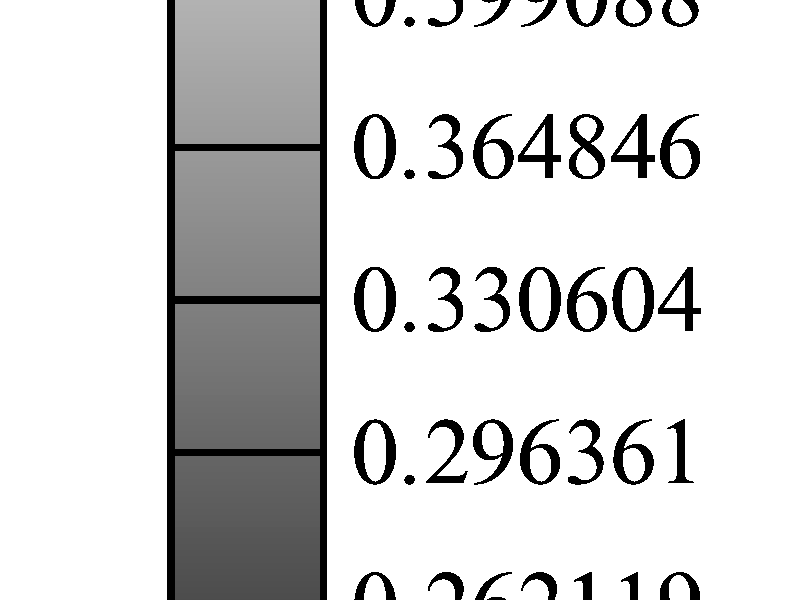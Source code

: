 #version 3.7;
#include "shapes.inc"
background {color rgb<1.000000,1.000000,1.000000>}
camera {
orthographic
right x*image_width/image_height
location <0.000000, 0.500000, -5.000000>
look_at <0.050000, 0.500000, 0.000000>
angle 6.000000
sky <0.000000, 0.000000, 0.000000>
}
light_source { <0.000000, 0.500000, -5.000000> rgb<1.000000, 1.000000, 1.000000> shadowless}

global_settings { assumed_gamma 2.2 }
union {

mesh2 {
  vertex_vectors {
    2002,
    <0.000000000000,0.000000000000,0.000000000000>,
    <-0.100000000000,0.000000000000,0.000000000000>,
    <0.000000000000,0.000000000000,0.001000000000>,
    <-0.100000000000,0.000000000000,0.001000000000>,
    <0.000000000000,0.000000000000,0.002000000000>,
    <-0.100000000000,0.000000000000,0.002000000000>,
    <0.000000000000,0.000000000000,0.003000000000>,
    <-0.100000000000,0.000000000000,0.003000000000>,
    <0.000000000000,0.000000000000,0.004000000000>,
    <-0.100000000000,0.000000000000,0.004000000000>,
    <0.000000000000,0.000000000000,0.005000000000>,
    <-0.100000000000,0.000000000000,0.005000000000>,
    <0.000000000000,0.000000000000,0.006000000000>,
    <-0.100000000000,0.000000000000,0.006000000000>,
    <0.000000000000,0.000000000000,0.007000000000>,
    <-0.100000000000,0.000000000000,0.007000000000>,
    <0.000000000000,0.000000000000,0.008000000000>,
    <-0.100000000000,0.000000000000,0.008000000000>,
    <0.000000000000,0.000000000000,0.009000000000>,
    <-0.100000000000,0.000000000000,0.009000000000>,
    <0.000000000000,0.000000000000,0.010000000000>,
    <-0.100000000000,0.000000000000,0.010000000000>,
    <0.000000000000,0.000000000000,0.011000000000>,
    <-0.100000000000,0.000000000000,0.011000000000>,
    <0.000000000000,0.000000000000,0.012000000000>,
    <-0.100000000000,0.000000000000,0.012000000000>,
    <0.000000000000,0.000000000000,0.013000000000>,
    <-0.100000000000,0.000000000000,0.013000000000>,
    <0.000000000000,0.000000000000,0.014000000000>,
    <-0.100000000000,0.000000000000,0.014000000000>,
    <0.000000000000,0.000000000000,0.015000000000>,
    <-0.100000000000,0.000000000000,0.015000000000>,
    <0.000000000000,0.000000000000,0.016000000000>,
    <-0.100000000000,0.000000000000,0.016000000000>,
    <0.000000000000,0.000000000000,0.017000000000>,
    <-0.100000000000,0.000000000000,0.017000000000>,
    <0.000000000000,0.000000000000,0.018000000000>,
    <-0.100000000000,0.000000000000,0.018000000000>,
    <0.000000000000,0.000000000000,0.019000000000>,
    <-0.100000000000,0.000000000000,0.019000000000>,
    <0.000000000000,0.000000000000,0.020000000000>,
    <-0.100000000000,0.000000000000,0.020000000000>,
    <0.000000000000,0.000000000000,0.021000000000>,
    <-0.100000000000,0.000000000000,0.021000000000>,
    <0.000000000000,0.000000000000,0.022000000000>,
    <-0.100000000000,0.000000000000,0.022000000000>,
    <0.000000000000,0.000000000000,0.023000000000>,
    <-0.100000000000,0.000000000000,0.023000000000>,
    <0.000000000000,0.000000000000,0.024000000000>,
    <-0.100000000000,0.000000000000,0.024000000000>,
    <0.000000000000,0.000000000000,0.025000000000>,
    <-0.100000000000,0.000000000000,0.025000000000>,
    <0.000000000000,0.000000000000,0.026000000000>,
    <-0.100000000000,0.000000000000,0.026000000000>,
    <0.000000000000,0.000000000000,0.027000000000>,
    <-0.100000000000,0.000000000000,0.027000000000>,
    <0.000000000000,0.000000000000,0.028000000000>,
    <-0.100000000000,0.000000000000,0.028000000000>,
    <0.000000000000,0.000000000000,0.029000000000>,
    <-0.100000000000,0.000000000000,0.029000000000>,
    <0.000000000000,0.000000000000,0.030000000000>,
    <-0.100000000000,0.000000000000,0.030000000000>,
    <0.000000000000,0.000000000000,0.031000000000>,
    <-0.100000000000,0.000000000000,0.031000000000>,
    <0.000000000000,0.000000000000,0.032000000000>,
    <-0.100000000000,0.000000000000,0.032000000000>,
    <0.000000000000,0.000000000000,0.033000000000>,
    <-0.100000000000,0.000000000000,0.033000000000>,
    <0.000000000000,0.000000000000,0.034000000000>,
    <-0.100000000000,0.000000000000,0.034000000000>,
    <0.000000000000,0.000000000000,0.035000000000>,
    <-0.100000000000,0.000000000000,0.035000000000>,
    <0.000000000000,0.000000000000,0.036000000000>,
    <-0.100000000000,0.000000000000,0.036000000000>,
    <0.000000000000,0.000000000000,0.037000000000>,
    <-0.100000000000,0.000000000000,0.037000000000>,
    <0.000000000000,0.000000000000,0.038000000000>,
    <-0.100000000000,0.000000000000,0.038000000000>,
    <0.000000000000,0.000000000000,0.039000000000>,
    <-0.100000000000,0.000000000000,0.039000000000>,
    <0.000000000000,0.000000000000,0.040000000000>,
    <-0.100000000000,0.000000000000,0.040000000000>,
    <0.000000000000,0.000000000000,0.041000000000>,
    <-0.100000000000,0.000000000000,0.041000000000>,
    <0.000000000000,0.000000000000,0.042000000000>,
    <-0.100000000000,0.000000000000,0.042000000000>,
    <0.000000000000,0.000000000000,0.043000000000>,
    <-0.100000000000,0.000000000000,0.043000000000>,
    <0.000000000000,0.000000000000,0.044000000000>,
    <-0.100000000000,0.000000000000,0.044000000000>,
    <0.000000000000,0.000000000000,0.045000000000>,
    <-0.100000000000,0.000000000000,0.045000000000>,
    <0.000000000000,0.000000000000,0.046000000000>,
    <-0.100000000000,0.000000000000,0.046000000000>,
    <0.000000000000,0.000000000000,0.047000000000>,
    <-0.100000000000,0.000000000000,0.047000000000>,
    <0.000000000000,0.000000000000,0.048000000000>,
    <-0.100000000000,0.000000000000,0.048000000000>,
    <0.000000000000,0.000000000000,0.049000000000>,
    <-0.100000000000,0.000000000000,0.049000000000>,
    <0.000000000000,0.000000000000,0.050000000000>,
    <-0.100000000000,0.000000000000,0.050000000000>,
    <0.000000000000,0.000000000000,0.051000000000>,
    <-0.100000000000,0.000000000000,0.051000000000>,
    <0.000000000000,0.000000000000,0.052000000000>,
    <-0.100000000000,0.000000000000,0.052000000000>,
    <0.000000000000,0.000000000000,0.053000000000>,
    <-0.100000000000,0.000000000000,0.053000000000>,
    <0.000000000000,0.000000000000,0.054000000000>,
    <-0.100000000000,0.000000000000,0.054000000000>,
    <0.000000000000,0.000000000000,0.055000000000>,
    <-0.100000000000,0.000000000000,0.055000000000>,
    <0.000000000000,0.000000000000,0.056000000000>,
    <-0.100000000000,0.000000000000,0.056000000000>,
    <0.000000000000,0.000000000000,0.057000000000>,
    <-0.100000000000,0.000000000000,0.057000000000>,
    <0.000000000000,0.000000000000,0.058000000000>,
    <-0.100000000000,0.000000000000,0.058000000000>,
    <0.000000000000,0.000000000000,0.059000000000>,
    <-0.100000000000,0.000000000000,0.059000000000>,
    <0.000000000000,0.000000000000,0.060000000000>,
    <-0.100000000000,0.000000000000,0.060000000000>,
    <0.000000000000,0.000000000000,0.061000000000>,
    <-0.100000000000,0.000000000000,0.061000000000>,
    <0.000000000000,0.000000000000,0.062000000000>,
    <-0.100000000000,0.000000000000,0.062000000000>,
    <0.000000000000,0.000000000000,0.063000000000>,
    <-0.100000000000,0.000000000000,0.063000000000>,
    <0.000000000000,0.000000000000,0.064000000000>,
    <-0.100000000000,0.000000000000,0.064000000000>,
    <0.000000000000,0.000000000000,0.065000000000>,
    <-0.100000000000,0.000000000000,0.065000000000>,
    <0.000000000000,0.000000000000,0.066000000000>,
    <-0.100000000000,0.000000000000,0.066000000000>,
    <0.000000000000,0.000000000000,0.067000000000>,
    <-0.100000000000,0.000000000000,0.067000000000>,
    <0.000000000000,0.000000000000,0.068000000000>,
    <-0.100000000000,0.000000000000,0.068000000000>,
    <0.000000000000,0.000000000000,0.069000000000>,
    <-0.100000000000,0.000000000000,0.069000000000>,
    <0.000000000000,0.000000000000,0.070000000000>,
    <-0.100000000000,0.000000000000,0.070000000000>,
    <0.000000000000,0.000000000000,0.071000000000>,
    <-0.100000000000,0.000000000000,0.071000000000>,
    <0.000000000000,0.000000000000,0.072000000000>,
    <-0.100000000000,0.000000000000,0.072000000000>,
    <0.000000000000,0.000000000000,0.073000000000>,
    <-0.100000000000,0.000000000000,0.073000000000>,
    <0.000000000000,0.000000000000,0.074000000000>,
    <-0.100000000000,0.000000000000,0.074000000000>,
    <0.000000000000,0.000000000000,0.075000000000>,
    <-0.100000000000,0.000000000000,0.075000000000>,
    <0.000000000000,0.000000000000,0.076000000000>,
    <-0.100000000000,0.000000000000,0.076000000000>,
    <0.000000000000,0.000000000000,0.077000000000>,
    <-0.100000000000,0.000000000000,0.077000000000>,
    <0.000000000000,0.000000000000,0.078000000000>,
    <-0.100000000000,0.000000000000,0.078000000000>,
    <0.000000000000,0.000000000000,0.079000000000>,
    <-0.100000000000,0.000000000000,0.079000000000>,
    <0.000000000000,0.000000000000,0.080000000000>,
    <-0.100000000000,0.000000000000,0.080000000000>,
    <0.000000000000,0.000000000000,0.081000000000>,
    <-0.100000000000,0.000000000000,0.081000000000>,
    <0.000000000000,0.000000000000,0.082000000000>,
    <-0.100000000000,0.000000000000,0.082000000000>,
    <0.000000000000,0.000000000000,0.083000000000>,
    <-0.100000000000,0.000000000000,0.083000000000>,
    <0.000000000000,0.000000000000,0.084000000000>,
    <-0.100000000000,0.000000000000,0.084000000000>,
    <0.000000000000,0.000000000000,0.085000000000>,
    <-0.100000000000,0.000000000000,0.085000000000>,
    <0.000000000000,0.000000000000,0.086000000000>,
    <-0.100000000000,0.000000000000,0.086000000000>,
    <0.000000000000,0.000000000000,0.087000000000>,
    <-0.100000000000,0.000000000000,0.087000000000>,
    <0.000000000000,0.000000000000,0.088000000000>,
    <-0.100000000000,0.000000000000,0.088000000000>,
    <0.000000000000,0.000000000000,0.089000000000>,
    <-0.100000000000,0.000000000000,0.089000000000>,
    <0.000000000000,0.000000000000,0.090000000000>,
    <-0.100000000000,0.000000000000,0.090000000000>,
    <0.000000000000,0.000000000000,0.091000000000>,
    <-0.100000000000,0.000000000000,0.091000000000>,
    <0.000000000000,0.000000000000,0.092000000000>,
    <-0.100000000000,0.000000000000,0.092000000000>,
    <0.000000000000,0.000000000000,0.093000000000>,
    <-0.100000000000,0.000000000000,0.093000000000>,
    <0.000000000000,0.000000000000,0.094000000000>,
    <-0.100000000000,0.000000000000,0.094000000000>,
    <0.000000000000,0.000000000000,0.095000000000>,
    <-0.100000000000,0.000000000000,0.095000000000>,
    <0.000000000000,0.000000000000,0.096000000000>,
    <-0.100000000000,0.000000000000,0.096000000000>,
    <0.000000000000,0.000000000000,0.097000000000>,
    <-0.100000000000,0.000000000000,0.097000000000>,
    <0.000000000000,0.000000000000,0.098000000000>,
    <-0.100000000000,0.000000000000,0.098000000000>,
    <0.000000000000,0.000000000000,0.099000000000>,
    <-0.100000000000,0.000000000000,0.099000000000>,
    <0.000000000000,0.000000000000,0.100000000000>,
    <-0.100000000000,0.000000000000,0.100000000000>,
    <0.000000000000,0.000000000000,0.101000000000>,
    <-0.100000000000,0.000000000000,0.101000000000>,
    <0.000000000000,0.000000000000,0.102000000000>,
    <-0.100000000000,0.000000000000,0.102000000000>,
    <0.000000000000,0.000000000000,0.103000000000>,
    <-0.100000000000,0.000000000000,0.103000000000>,
    <0.000000000000,0.000000000000,0.104000000000>,
    <-0.100000000000,0.000000000000,0.104000000000>,
    <0.000000000000,0.000000000000,0.105000000000>,
    <-0.100000000000,0.000000000000,0.105000000000>,
    <0.000000000000,0.000000000000,0.106000000000>,
    <-0.100000000000,0.000000000000,0.106000000000>,
    <0.000000000000,0.000000000000,0.107000000000>,
    <-0.100000000000,0.000000000000,0.107000000000>,
    <0.000000000000,0.000000000000,0.108000000000>,
    <-0.100000000000,0.000000000000,0.108000000000>,
    <0.000000000000,0.000000000000,0.109000000000>,
    <-0.100000000000,0.000000000000,0.109000000000>,
    <0.000000000000,0.000000000000,0.110000000000>,
    <-0.100000000000,0.000000000000,0.110000000000>,
    <0.000000000000,0.000000000000,0.111000000000>,
    <-0.100000000000,0.000000000000,0.111000000000>,
    <0.000000000000,0.000000000000,0.112000000000>,
    <-0.100000000000,0.000000000000,0.112000000000>,
    <0.000000000000,0.000000000000,0.113000000000>,
    <-0.100000000000,0.000000000000,0.113000000000>,
    <0.000000000000,0.000000000000,0.114000000000>,
    <-0.100000000000,0.000000000000,0.114000000000>,
    <0.000000000000,0.000000000000,0.115000000000>,
    <-0.100000000000,0.000000000000,0.115000000000>,
    <0.000000000000,0.000000000000,0.116000000000>,
    <-0.100000000000,0.000000000000,0.116000000000>,
    <0.000000000000,0.000000000000,0.117000000000>,
    <-0.100000000000,0.000000000000,0.117000000000>,
    <0.000000000000,0.000000000000,0.118000000000>,
    <-0.100000000000,0.000000000000,0.118000000000>,
    <0.000000000000,0.000000000000,0.119000000000>,
    <-0.100000000000,0.000000000000,0.119000000000>,
    <0.000000000000,0.000000000000,0.120000000000>,
    <-0.100000000000,0.000000000000,0.120000000000>,
    <0.000000000000,0.000000000000,0.121000000000>,
    <-0.100000000000,0.000000000000,0.121000000000>,
    <0.000000000000,0.000000000000,0.122000000000>,
    <-0.100000000000,0.000000000000,0.122000000000>,
    <0.000000000000,0.000000000000,0.123000000000>,
    <-0.100000000000,0.000000000000,0.123000000000>,
    <0.000000000000,0.000000000000,0.124000000000>,
    <-0.100000000000,0.000000000000,0.124000000000>,
    <0.000000000000,0.000000000000,0.125000000000>,
    <-0.100000000000,0.000000000000,0.125000000000>,
    <0.000000000000,0.000000000000,0.126000000000>,
    <-0.100000000000,0.000000000000,0.126000000000>,
    <0.000000000000,0.000000000000,0.127000000000>,
    <-0.100000000000,0.000000000000,0.127000000000>,
    <0.000000000000,0.000000000000,0.128000000000>,
    <-0.100000000000,0.000000000000,0.128000000000>,
    <0.000000000000,0.000000000000,0.129000000000>,
    <-0.100000000000,0.000000000000,0.129000000000>,
    <0.000000000000,0.000000000000,0.130000000000>,
    <-0.100000000000,0.000000000000,0.130000000000>,
    <0.000000000000,0.000000000000,0.131000000000>,
    <-0.100000000000,0.000000000000,0.131000000000>,
    <0.000000000000,0.000000000000,0.132000000000>,
    <-0.100000000000,0.000000000000,0.132000000000>,
    <0.000000000000,0.000000000000,0.133000000000>,
    <-0.100000000000,0.000000000000,0.133000000000>,
    <0.000000000000,0.000000000000,0.134000000000>,
    <-0.100000000000,0.000000000000,0.134000000000>,
    <0.000000000000,0.000000000000,0.135000000000>,
    <-0.100000000000,0.000000000000,0.135000000000>,
    <0.000000000000,0.000000000000,0.136000000000>,
    <-0.100000000000,0.000000000000,0.136000000000>,
    <0.000000000000,0.000000000000,0.137000000000>,
    <-0.100000000000,0.000000000000,0.137000000000>,
    <0.000000000000,0.000000000000,0.138000000000>,
    <-0.100000000000,0.000000000000,0.138000000000>,
    <0.000000000000,0.000000000000,0.139000000000>,
    <-0.100000000000,0.000000000000,0.139000000000>,
    <0.000000000000,0.000000000000,0.140000000000>,
    <-0.100000000000,0.000000000000,0.140000000000>,
    <0.000000000000,0.000000000000,0.141000000000>,
    <-0.100000000000,0.000000000000,0.141000000000>,
    <0.000000000000,0.000000000000,0.142000000000>,
    <-0.100000000000,0.000000000000,0.142000000000>,
    <0.000000000000,0.000000000000,0.143000000000>,
    <-0.100000000000,0.000000000000,0.143000000000>,
    <0.000000000000,0.000000000000,0.144000000000>,
    <-0.100000000000,0.000000000000,0.144000000000>,
    <0.000000000000,0.000000000000,0.145000000000>,
    <-0.100000000000,0.000000000000,0.145000000000>,
    <0.000000000000,0.000000000000,0.146000000000>,
    <-0.100000000000,0.000000000000,0.146000000000>,
    <0.000000000000,0.000000000000,0.147000000000>,
    <-0.100000000000,0.000000000000,0.147000000000>,
    <0.000000000000,0.000000000000,0.148000000000>,
    <-0.100000000000,0.000000000000,0.148000000000>,
    <0.000000000000,0.000000000000,0.149000000000>,
    <-0.100000000000,0.000000000000,0.149000000000>,
    <0.000000000000,0.000000000000,0.150000000000>,
    <-0.100000000000,0.000000000000,0.150000000000>,
    <0.000000000000,0.000000000000,0.151000000000>,
    <-0.100000000000,0.000000000000,0.151000000000>,
    <0.000000000000,0.000000000000,0.152000000000>,
    <-0.100000000000,0.000000000000,0.152000000000>,
    <0.000000000000,0.000000000000,0.153000000000>,
    <-0.100000000000,0.000000000000,0.153000000000>,
    <0.000000000000,0.000000000000,0.154000000000>,
    <-0.100000000000,0.000000000000,0.154000000000>,
    <0.000000000000,0.000000000000,0.155000000000>,
    <-0.100000000000,0.000000000000,0.155000000000>,
    <0.000000000000,0.000000000000,0.156000000000>,
    <-0.100000000000,0.000000000000,0.156000000000>,
    <0.000000000000,0.000000000000,0.157000000000>,
    <-0.100000000000,0.000000000000,0.157000000000>,
    <0.000000000000,0.000000000000,0.158000000000>,
    <-0.100000000000,0.000000000000,0.158000000000>,
    <0.000000000000,0.000000000000,0.159000000000>,
    <-0.100000000000,0.000000000000,0.159000000000>,
    <0.000000000000,0.000000000000,0.160000000000>,
    <-0.100000000000,0.000000000000,0.160000000000>,
    <0.000000000000,0.000000000000,0.161000000000>,
    <-0.100000000000,0.000000000000,0.161000000000>,
    <0.000000000000,0.000000000000,0.162000000000>,
    <-0.100000000000,0.000000000000,0.162000000000>,
    <0.000000000000,0.000000000000,0.163000000000>,
    <-0.100000000000,0.000000000000,0.163000000000>,
    <0.000000000000,0.000000000000,0.164000000000>,
    <-0.100000000000,0.000000000000,0.164000000000>,
    <0.000000000000,0.000000000000,0.165000000000>,
    <-0.100000000000,0.000000000000,0.165000000000>,
    <0.000000000000,0.000000000000,0.166000000000>,
    <-0.100000000000,0.000000000000,0.166000000000>,
    <0.000000000000,0.000000000000,0.167000000000>,
    <-0.100000000000,0.000000000000,0.167000000000>,
    <0.000000000000,0.000000000000,0.168000000000>,
    <-0.100000000000,0.000000000000,0.168000000000>,
    <0.000000000000,0.000000000000,0.169000000000>,
    <-0.100000000000,0.000000000000,0.169000000000>,
    <0.000000000000,0.000000000000,0.170000000000>,
    <-0.100000000000,0.000000000000,0.170000000000>,
    <0.000000000000,0.000000000000,0.171000000000>,
    <-0.100000000000,0.000000000000,0.171000000000>,
    <0.000000000000,0.000000000000,0.172000000000>,
    <-0.100000000000,0.000000000000,0.172000000000>,
    <0.000000000000,0.000000000000,0.173000000000>,
    <-0.100000000000,0.000000000000,0.173000000000>,
    <0.000000000000,0.000000000000,0.174000000000>,
    <-0.100000000000,0.000000000000,0.174000000000>,
    <0.000000000000,0.000000000000,0.175000000000>,
    <-0.100000000000,0.000000000000,0.175000000000>,
    <0.000000000000,0.000000000000,0.176000000000>,
    <-0.100000000000,0.000000000000,0.176000000000>,
    <0.000000000000,0.000000000000,0.177000000000>,
    <-0.100000000000,0.000000000000,0.177000000000>,
    <0.000000000000,0.000000000000,0.178000000000>,
    <-0.100000000000,0.000000000000,0.178000000000>,
    <0.000000000000,0.000000000000,0.179000000000>,
    <-0.100000000000,0.000000000000,0.179000000000>,
    <0.000000000000,0.000000000000,0.180000000000>,
    <-0.100000000000,0.000000000000,0.180000000000>,
    <0.000000000000,0.000000000000,0.181000000000>,
    <-0.100000000000,0.000000000000,0.181000000000>,
    <0.000000000000,0.000000000000,0.182000000000>,
    <-0.100000000000,0.000000000000,0.182000000000>,
    <0.000000000000,0.000000000000,0.183000000000>,
    <-0.100000000000,0.000000000000,0.183000000000>,
    <0.000000000000,0.000000000000,0.184000000000>,
    <-0.100000000000,0.000000000000,0.184000000000>,
    <0.000000000000,0.000000000000,0.185000000000>,
    <-0.100000000000,0.000000000000,0.185000000000>,
    <0.000000000000,0.000000000000,0.186000000000>,
    <-0.100000000000,0.000000000000,0.186000000000>,
    <0.000000000000,0.000000000000,0.187000000000>,
    <-0.100000000000,0.000000000000,0.187000000000>,
    <0.000000000000,0.000000000000,0.188000000000>,
    <-0.100000000000,0.000000000000,0.188000000000>,
    <0.000000000000,0.000000000000,0.189000000000>,
    <-0.100000000000,0.000000000000,0.189000000000>,
    <0.000000000000,0.000000000000,0.190000000000>,
    <-0.100000000000,0.000000000000,0.190000000000>,
    <0.000000000000,0.000000000000,0.191000000000>,
    <-0.100000000000,0.000000000000,0.191000000000>,
    <0.000000000000,0.000000000000,0.192000000000>,
    <-0.100000000000,0.000000000000,0.192000000000>,
    <0.000000000000,0.000000000000,0.193000000000>,
    <-0.100000000000,0.000000000000,0.193000000000>,
    <0.000000000000,0.000000000000,0.194000000000>,
    <-0.100000000000,0.000000000000,0.194000000000>,
    <0.000000000000,0.000000000000,0.195000000000>,
    <-0.100000000000,0.000000000000,0.195000000000>,
    <0.000000000000,0.000000000000,0.196000000000>,
    <-0.100000000000,0.000000000000,0.196000000000>,
    <0.000000000000,0.000000000000,0.197000000000>,
    <-0.100000000000,0.000000000000,0.197000000000>,
    <0.000000000000,0.000000000000,0.198000000000>,
    <-0.100000000000,0.000000000000,0.198000000000>,
    <0.000000000000,0.000000000000,0.199000000000>,
    <-0.100000000000,0.000000000000,0.199000000000>,
    <0.000000000000,0.000000000000,0.200000000000>,
    <-0.100000000000,0.000000000000,0.200000000000>,
    <0.000000000000,0.000000000000,0.201000000000>,
    <-0.100000000000,0.000000000000,0.201000000000>,
    <0.000000000000,0.000000000000,0.202000000000>,
    <-0.100000000000,0.000000000000,0.202000000000>,
    <0.000000000000,0.000000000000,0.203000000000>,
    <-0.100000000000,0.000000000000,0.203000000000>,
    <0.000000000000,0.000000000000,0.204000000000>,
    <-0.100000000000,0.000000000000,0.204000000000>,
    <0.000000000000,0.000000000000,0.205000000000>,
    <-0.100000000000,0.000000000000,0.205000000000>,
    <0.000000000000,0.000000000000,0.206000000000>,
    <-0.100000000000,0.000000000000,0.206000000000>,
    <0.000000000000,0.000000000000,0.207000000000>,
    <-0.100000000000,0.000000000000,0.207000000000>,
    <0.000000000000,0.000000000000,0.208000000000>,
    <-0.100000000000,0.000000000000,0.208000000000>,
    <0.000000000000,0.000000000000,0.209000000000>,
    <-0.100000000000,0.000000000000,0.209000000000>,
    <0.000000000000,0.000000000000,0.210000000000>,
    <-0.100000000000,0.000000000000,0.210000000000>,
    <0.000000000000,0.000000000000,0.211000000000>,
    <-0.100000000000,0.000000000000,0.211000000000>,
    <0.000000000000,0.000000000000,0.212000000000>,
    <-0.100000000000,0.000000000000,0.212000000000>,
    <0.000000000000,0.000000000000,0.213000000000>,
    <-0.100000000000,0.000000000000,0.213000000000>,
    <0.000000000000,0.000000000000,0.214000000000>,
    <-0.100000000000,0.000000000000,0.214000000000>,
    <0.000000000000,0.000000000000,0.215000000000>,
    <-0.100000000000,0.000000000000,0.215000000000>,
    <0.000000000000,0.000000000000,0.216000000000>,
    <-0.100000000000,0.000000000000,0.216000000000>,
    <0.000000000000,0.000000000000,0.217000000000>,
    <-0.100000000000,0.000000000000,0.217000000000>,
    <0.000000000000,0.000000000000,0.218000000000>,
    <-0.100000000000,0.000000000000,0.218000000000>,
    <0.000000000000,0.000000000000,0.219000000000>,
    <-0.100000000000,0.000000000000,0.219000000000>,
    <0.000000000000,0.000000000000,0.220000000000>,
    <-0.100000000000,0.000000000000,0.220000000000>,
    <0.000000000000,0.000000000000,0.221000000000>,
    <-0.100000000000,0.000000000000,0.221000000000>,
    <0.000000000000,0.000000000000,0.222000000000>,
    <-0.100000000000,0.000000000000,0.222000000000>,
    <0.000000000000,0.000000000000,0.223000000000>,
    <-0.100000000000,0.000000000000,0.223000000000>,
    <0.000000000000,0.000000000000,0.224000000000>,
    <-0.100000000000,0.000000000000,0.224000000000>,
    <0.000000000000,0.000000000000,0.225000000000>,
    <-0.100000000000,0.000000000000,0.225000000000>,
    <0.000000000000,0.000000000000,0.226000000000>,
    <-0.100000000000,0.000000000000,0.226000000000>,
    <0.000000000000,0.000000000000,0.227000000000>,
    <-0.100000000000,0.000000000000,0.227000000000>,
    <0.000000000000,0.000000000000,0.228000000000>,
    <-0.100000000000,0.000000000000,0.228000000000>,
    <0.000000000000,0.000000000000,0.229000000000>,
    <-0.100000000000,0.000000000000,0.229000000000>,
    <0.000000000000,0.000000000000,0.230000000000>,
    <-0.100000000000,0.000000000000,0.230000000000>,
    <0.000000000000,0.000000000000,0.231000000000>,
    <-0.100000000000,0.000000000000,0.231000000000>,
    <0.000000000000,0.000000000000,0.232000000000>,
    <-0.100000000000,0.000000000000,0.232000000000>,
    <0.000000000000,0.000000000000,0.233000000000>,
    <-0.100000000000,0.000000000000,0.233000000000>,
    <0.000000000000,0.000000000000,0.234000000000>,
    <-0.100000000000,0.000000000000,0.234000000000>,
    <0.000000000000,0.000000000000,0.235000000000>,
    <-0.100000000000,0.000000000000,0.235000000000>,
    <0.000000000000,0.000000000000,0.236000000000>,
    <-0.100000000000,0.000000000000,0.236000000000>,
    <0.000000000000,0.000000000000,0.237000000000>,
    <-0.100000000000,0.000000000000,0.237000000000>,
    <0.000000000000,0.000000000000,0.238000000000>,
    <-0.100000000000,0.000000000000,0.238000000000>,
    <0.000000000000,0.000000000000,0.239000000000>,
    <-0.100000000000,0.000000000000,0.239000000000>,
    <0.000000000000,0.000000000000,0.240000000000>,
    <-0.100000000000,0.000000000000,0.240000000000>,
    <0.000000000000,0.000000000000,0.241000000000>,
    <-0.100000000000,0.000000000000,0.241000000000>,
    <0.000000000000,0.000000000000,0.242000000000>,
    <-0.100000000000,0.000000000000,0.242000000000>,
    <0.000000000000,0.000000000000,0.243000000000>,
    <-0.100000000000,0.000000000000,0.243000000000>,
    <0.000000000000,0.000000000000,0.244000000000>,
    <-0.100000000000,0.000000000000,0.244000000000>,
    <0.000000000000,0.000000000000,0.245000000000>,
    <-0.100000000000,0.000000000000,0.245000000000>,
    <0.000000000000,0.000000000000,0.246000000000>,
    <-0.100000000000,0.000000000000,0.246000000000>,
    <0.000000000000,0.000000000000,0.247000000000>,
    <-0.100000000000,0.000000000000,0.247000000000>,
    <0.000000000000,0.000000000000,0.248000000000>,
    <-0.100000000000,0.000000000000,0.248000000000>,
    <0.000000000000,0.000000000000,0.249000000000>,
    <-0.100000000000,0.000000000000,0.249000000000>,
    <0.000000000000,0.000000000000,0.250000000000>,
    <-0.100000000000,0.000000000000,0.250000000000>,
    <0.000000000000,0.000000000000,0.251000000000>,
    <-0.100000000000,0.000000000000,0.251000000000>,
    <0.000000000000,0.000000000000,0.252000000000>,
    <-0.100000000000,0.000000000000,0.252000000000>,
    <0.000000000000,0.000000000000,0.253000000000>,
    <-0.100000000000,0.000000000000,0.253000000000>,
    <0.000000000000,0.000000000000,0.254000000000>,
    <-0.100000000000,0.000000000000,0.254000000000>,
    <0.000000000000,0.000000000000,0.255000000000>,
    <-0.100000000000,0.000000000000,0.255000000000>,
    <0.000000000000,0.000000000000,0.256000000000>,
    <-0.100000000000,0.000000000000,0.256000000000>,
    <0.000000000000,0.000000000000,0.257000000000>,
    <-0.100000000000,0.000000000000,0.257000000000>,
    <0.000000000000,0.000000000000,0.258000000000>,
    <-0.100000000000,0.000000000000,0.258000000000>,
    <0.000000000000,0.000000000000,0.259000000000>,
    <-0.100000000000,0.000000000000,0.259000000000>,
    <0.000000000000,0.000000000000,0.260000000000>,
    <-0.100000000000,0.000000000000,0.260000000000>,
    <0.000000000000,0.000000000000,0.261000000000>,
    <-0.100000000000,0.000000000000,0.261000000000>,
    <0.000000000000,0.000000000000,0.262000000000>,
    <-0.100000000000,0.000000000000,0.262000000000>,
    <0.000000000000,0.000000000000,0.263000000000>,
    <-0.100000000000,0.000000000000,0.263000000000>,
    <0.000000000000,0.000000000000,0.264000000000>,
    <-0.100000000000,0.000000000000,0.264000000000>,
    <0.000000000000,0.000000000000,0.265000000000>,
    <-0.100000000000,0.000000000000,0.265000000000>,
    <0.000000000000,0.000000000000,0.266000000000>,
    <-0.100000000000,0.000000000000,0.266000000000>,
    <0.000000000000,0.000000000000,0.267000000000>,
    <-0.100000000000,0.000000000000,0.267000000000>,
    <0.000000000000,0.000000000000,0.268000000000>,
    <-0.100000000000,0.000000000000,0.268000000000>,
    <0.000000000000,0.000000000000,0.269000000000>,
    <-0.100000000000,0.000000000000,0.269000000000>,
    <0.000000000000,0.000000000000,0.270000000000>,
    <-0.100000000000,0.000000000000,0.270000000000>,
    <0.000000000000,0.000000000000,0.271000000000>,
    <-0.100000000000,0.000000000000,0.271000000000>,
    <0.000000000000,0.000000000000,0.272000000000>,
    <-0.100000000000,0.000000000000,0.272000000000>,
    <0.000000000000,0.000000000000,0.273000000000>,
    <-0.100000000000,0.000000000000,0.273000000000>,
    <0.000000000000,0.000000000000,0.274000000000>,
    <-0.100000000000,0.000000000000,0.274000000000>,
    <0.000000000000,0.000000000000,0.275000000000>,
    <-0.100000000000,0.000000000000,0.275000000000>,
    <0.000000000000,0.000000000000,0.276000000000>,
    <-0.100000000000,0.000000000000,0.276000000000>,
    <0.000000000000,0.000000000000,0.277000000000>,
    <-0.100000000000,0.000000000000,0.277000000000>,
    <0.000000000000,0.000000000000,0.278000000000>,
    <-0.100000000000,0.000000000000,0.278000000000>,
    <0.000000000000,0.000000000000,0.279000000000>,
    <-0.100000000000,0.000000000000,0.279000000000>,
    <0.000000000000,0.000000000000,0.280000000000>,
    <-0.100000000000,0.000000000000,0.280000000000>,
    <0.000000000000,0.000000000000,0.281000000000>,
    <-0.100000000000,0.000000000000,0.281000000000>,
    <0.000000000000,0.000000000000,0.282000000000>,
    <-0.100000000000,0.000000000000,0.282000000000>,
    <0.000000000000,0.000000000000,0.283000000000>,
    <-0.100000000000,0.000000000000,0.283000000000>,
    <0.000000000000,0.000000000000,0.284000000000>,
    <-0.100000000000,0.000000000000,0.284000000000>,
    <0.000000000000,0.000000000000,0.285000000000>,
    <-0.100000000000,0.000000000000,0.285000000000>,
    <0.000000000000,0.000000000000,0.286000000000>,
    <-0.100000000000,0.000000000000,0.286000000000>,
    <0.000000000000,0.000000000000,0.287000000000>,
    <-0.100000000000,0.000000000000,0.287000000000>,
    <0.000000000000,0.000000000000,0.288000000000>,
    <-0.100000000000,0.000000000000,0.288000000000>,
    <0.000000000000,0.000000000000,0.289000000000>,
    <-0.100000000000,0.000000000000,0.289000000000>,
    <0.000000000000,0.000000000000,0.290000000000>,
    <-0.100000000000,0.000000000000,0.290000000000>,
    <0.000000000000,0.000000000000,0.291000000000>,
    <-0.100000000000,0.000000000000,0.291000000000>,
    <0.000000000000,0.000000000000,0.292000000000>,
    <-0.100000000000,0.000000000000,0.292000000000>,
    <0.000000000000,0.000000000000,0.293000000000>,
    <-0.100000000000,0.000000000000,0.293000000000>,
    <0.000000000000,0.000000000000,0.294000000000>,
    <-0.100000000000,0.000000000000,0.294000000000>,
    <0.000000000000,0.000000000000,0.295000000000>,
    <-0.100000000000,0.000000000000,0.295000000000>,
    <0.000000000000,0.000000000000,0.296000000000>,
    <-0.100000000000,0.000000000000,0.296000000000>,
    <0.000000000000,0.000000000000,0.297000000000>,
    <-0.100000000000,0.000000000000,0.297000000000>,
    <0.000000000000,0.000000000000,0.298000000000>,
    <-0.100000000000,0.000000000000,0.298000000000>,
    <0.000000000000,0.000000000000,0.299000000000>,
    <-0.100000000000,0.000000000000,0.299000000000>,
    <0.000000000000,0.000000000000,0.300000000000>,
    <-0.100000000000,0.000000000000,0.300000000000>,
    <0.000000000000,0.000000000000,0.301000000000>,
    <-0.100000000000,0.000000000000,0.301000000000>,
    <0.000000000000,0.000000000000,0.302000000000>,
    <-0.100000000000,0.000000000000,0.302000000000>,
    <0.000000000000,0.000000000000,0.303000000000>,
    <-0.100000000000,0.000000000000,0.303000000000>,
    <0.000000000000,0.000000000000,0.304000000000>,
    <-0.100000000000,0.000000000000,0.304000000000>,
    <0.000000000000,0.000000000000,0.305000000000>,
    <-0.100000000000,0.000000000000,0.305000000000>,
    <0.000000000000,0.000000000000,0.306000000000>,
    <-0.100000000000,0.000000000000,0.306000000000>,
    <0.000000000000,0.000000000000,0.307000000000>,
    <-0.100000000000,0.000000000000,0.307000000000>,
    <0.000000000000,0.000000000000,0.308000000000>,
    <-0.100000000000,0.000000000000,0.308000000000>,
    <0.000000000000,0.000000000000,0.309000000000>,
    <-0.100000000000,0.000000000000,0.309000000000>,
    <0.000000000000,0.000000000000,0.310000000000>,
    <-0.100000000000,0.000000000000,0.310000000000>,
    <0.000000000000,0.000000000000,0.311000000000>,
    <-0.100000000000,0.000000000000,0.311000000000>,
    <0.000000000000,0.000000000000,0.312000000000>,
    <-0.100000000000,0.000000000000,0.312000000000>,
    <0.000000000000,0.000000000000,0.313000000000>,
    <-0.100000000000,0.000000000000,0.313000000000>,
    <0.000000000000,0.000000000000,0.314000000000>,
    <-0.100000000000,0.000000000000,0.314000000000>,
    <0.000000000000,0.000000000000,0.315000000000>,
    <-0.100000000000,0.000000000000,0.315000000000>,
    <0.000000000000,0.000000000000,0.316000000000>,
    <-0.100000000000,0.000000000000,0.316000000000>,
    <0.000000000000,0.000000000000,0.317000000000>,
    <-0.100000000000,0.000000000000,0.317000000000>,
    <0.000000000000,0.000000000000,0.318000000000>,
    <-0.100000000000,0.000000000000,0.318000000000>,
    <0.000000000000,0.000000000000,0.319000000000>,
    <-0.100000000000,0.000000000000,0.319000000000>,
    <0.000000000000,0.000000000000,0.320000000000>,
    <-0.100000000000,0.000000000000,0.320000000000>,
    <0.000000000000,0.000000000000,0.321000000000>,
    <-0.100000000000,0.000000000000,0.321000000000>,
    <0.000000000000,0.000000000000,0.322000000000>,
    <-0.100000000000,0.000000000000,0.322000000000>,
    <0.000000000000,0.000000000000,0.323000000000>,
    <-0.100000000000,0.000000000000,0.323000000000>,
    <0.000000000000,0.000000000000,0.324000000000>,
    <-0.100000000000,0.000000000000,0.324000000000>,
    <0.000000000000,0.000000000000,0.325000000000>,
    <-0.100000000000,0.000000000000,0.325000000000>,
    <0.000000000000,0.000000000000,0.326000000000>,
    <-0.100000000000,0.000000000000,0.326000000000>,
    <0.000000000000,0.000000000000,0.327000000000>,
    <-0.100000000000,0.000000000000,0.327000000000>,
    <0.000000000000,0.000000000000,0.328000000000>,
    <-0.100000000000,0.000000000000,0.328000000000>,
    <0.000000000000,0.000000000000,0.329000000000>,
    <-0.100000000000,0.000000000000,0.329000000000>,
    <0.000000000000,0.000000000000,0.330000000000>,
    <-0.100000000000,0.000000000000,0.330000000000>,
    <0.000000000000,0.000000000000,0.331000000000>,
    <-0.100000000000,0.000000000000,0.331000000000>,
    <0.000000000000,0.000000000000,0.332000000000>,
    <-0.100000000000,0.000000000000,0.332000000000>,
    <0.000000000000,0.000000000000,0.333000000000>,
    <-0.100000000000,0.000000000000,0.333000000000>,
    <0.000000000000,0.000000000000,0.334000000000>,
    <-0.100000000000,0.000000000000,0.334000000000>,
    <0.000000000000,0.000000000000,0.335000000000>,
    <-0.100000000000,0.000000000000,0.335000000000>,
    <0.000000000000,0.000000000000,0.336000000000>,
    <-0.100000000000,0.000000000000,0.336000000000>,
    <0.000000000000,0.000000000000,0.337000000000>,
    <-0.100000000000,0.000000000000,0.337000000000>,
    <0.000000000000,0.000000000000,0.338000000000>,
    <-0.100000000000,0.000000000000,0.338000000000>,
    <0.000000000000,0.000000000000,0.339000000000>,
    <-0.100000000000,0.000000000000,0.339000000000>,
    <0.000000000000,0.000000000000,0.340000000000>,
    <-0.100000000000,0.000000000000,0.340000000000>,
    <0.000000000000,0.000000000000,0.341000000000>,
    <-0.100000000000,0.000000000000,0.341000000000>,
    <0.000000000000,0.000000000000,0.342000000000>,
    <-0.100000000000,0.000000000000,0.342000000000>,
    <0.000000000000,0.000000000000,0.343000000000>,
    <-0.100000000000,0.000000000000,0.343000000000>,
    <0.000000000000,0.000000000000,0.344000000000>,
    <-0.100000000000,0.000000000000,0.344000000000>,
    <0.000000000000,0.000000000000,0.345000000000>,
    <-0.100000000000,0.000000000000,0.345000000000>,
    <0.000000000000,0.000000000000,0.346000000000>,
    <-0.100000000000,0.000000000000,0.346000000000>,
    <0.000000000000,0.000000000000,0.347000000000>,
    <-0.100000000000,0.000000000000,0.347000000000>,
    <0.000000000000,0.000000000000,0.348000000000>,
    <-0.100000000000,0.000000000000,0.348000000000>,
    <0.000000000000,0.000000000000,0.349000000000>,
    <-0.100000000000,0.000000000000,0.349000000000>,
    <0.000000000000,0.000000000000,0.350000000000>,
    <-0.100000000000,0.000000000000,0.350000000000>,
    <0.000000000000,0.000000000000,0.351000000000>,
    <-0.100000000000,0.000000000000,0.351000000000>,
    <0.000000000000,0.000000000000,0.352000000000>,
    <-0.100000000000,0.000000000000,0.352000000000>,
    <0.000000000000,0.000000000000,0.353000000000>,
    <-0.100000000000,0.000000000000,0.353000000000>,
    <0.000000000000,0.000000000000,0.354000000000>,
    <-0.100000000000,0.000000000000,0.354000000000>,
    <0.000000000000,0.000000000000,0.355000000000>,
    <-0.100000000000,0.000000000000,0.355000000000>,
    <0.000000000000,0.000000000000,0.356000000000>,
    <-0.100000000000,0.000000000000,0.356000000000>,
    <0.000000000000,0.000000000000,0.357000000000>,
    <-0.100000000000,0.000000000000,0.357000000000>,
    <0.000000000000,0.000000000000,0.358000000000>,
    <-0.100000000000,0.000000000000,0.358000000000>,
    <0.000000000000,0.000000000000,0.359000000000>,
    <-0.100000000000,0.000000000000,0.359000000000>,
    <0.000000000000,0.000000000000,0.360000000000>,
    <-0.100000000000,0.000000000000,0.360000000000>,
    <0.000000000000,0.000000000000,0.361000000000>,
    <-0.100000000000,0.000000000000,0.361000000000>,
    <0.000000000000,0.000000000000,0.362000000000>,
    <-0.100000000000,0.000000000000,0.362000000000>,
    <0.000000000000,0.000000000000,0.363000000000>,
    <-0.100000000000,0.000000000000,0.363000000000>,
    <0.000000000000,0.000000000000,0.364000000000>,
    <-0.100000000000,0.000000000000,0.364000000000>,
    <0.000000000000,0.000000000000,0.365000000000>,
    <-0.100000000000,0.000000000000,0.365000000000>,
    <0.000000000000,0.000000000000,0.366000000000>,
    <-0.100000000000,0.000000000000,0.366000000000>,
    <0.000000000000,0.000000000000,0.367000000000>,
    <-0.100000000000,0.000000000000,0.367000000000>,
    <0.000000000000,0.000000000000,0.368000000000>,
    <-0.100000000000,0.000000000000,0.368000000000>,
    <0.000000000000,0.000000000000,0.369000000000>,
    <-0.100000000000,0.000000000000,0.369000000000>,
    <0.000000000000,0.000000000000,0.370000000000>,
    <-0.100000000000,0.000000000000,0.370000000000>,
    <0.000000000000,0.000000000000,0.371000000000>,
    <-0.100000000000,0.000000000000,0.371000000000>,
    <0.000000000000,0.000000000000,0.372000000000>,
    <-0.100000000000,0.000000000000,0.372000000000>,
    <0.000000000000,0.000000000000,0.373000000000>,
    <-0.100000000000,0.000000000000,0.373000000000>,
    <0.000000000000,0.000000000000,0.374000000000>,
    <-0.100000000000,0.000000000000,0.374000000000>,
    <0.000000000000,0.000000000000,0.375000000000>,
    <-0.100000000000,0.000000000000,0.375000000000>,
    <0.000000000000,0.000000000000,0.376000000000>,
    <-0.100000000000,0.000000000000,0.376000000000>,
    <0.000000000000,0.000000000000,0.377000000000>,
    <-0.100000000000,0.000000000000,0.377000000000>,
    <0.000000000000,0.000000000000,0.378000000000>,
    <-0.100000000000,0.000000000000,0.378000000000>,
    <0.000000000000,0.000000000000,0.379000000000>,
    <-0.100000000000,0.000000000000,0.379000000000>,
    <0.000000000000,0.000000000000,0.380000000000>,
    <-0.100000000000,0.000000000000,0.380000000000>,
    <0.000000000000,0.000000000000,0.381000000000>,
    <-0.100000000000,0.000000000000,0.381000000000>,
    <0.000000000000,0.000000000000,0.382000000000>,
    <-0.100000000000,0.000000000000,0.382000000000>,
    <0.000000000000,0.000000000000,0.383000000000>,
    <-0.100000000000,0.000000000000,0.383000000000>,
    <0.000000000000,0.000000000000,0.384000000000>,
    <-0.100000000000,0.000000000000,0.384000000000>,
    <0.000000000000,0.000000000000,0.385000000000>,
    <-0.100000000000,0.000000000000,0.385000000000>,
    <0.000000000000,0.000000000000,0.386000000000>,
    <-0.100000000000,0.000000000000,0.386000000000>,
    <0.000000000000,0.000000000000,0.387000000000>,
    <-0.100000000000,0.000000000000,0.387000000000>,
    <0.000000000000,0.000000000000,0.388000000000>,
    <-0.100000000000,0.000000000000,0.388000000000>,
    <0.000000000000,0.000000000000,0.389000000000>,
    <-0.100000000000,0.000000000000,0.389000000000>,
    <0.000000000000,0.000000000000,0.390000000000>,
    <-0.100000000000,0.000000000000,0.390000000000>,
    <0.000000000000,0.000000000000,0.391000000000>,
    <-0.100000000000,0.000000000000,0.391000000000>,
    <0.000000000000,0.000000000000,0.392000000000>,
    <-0.100000000000,0.000000000000,0.392000000000>,
    <0.000000000000,0.000000000000,0.393000000000>,
    <-0.100000000000,0.000000000000,0.393000000000>,
    <0.000000000000,0.000000000000,0.394000000000>,
    <-0.100000000000,0.000000000000,0.394000000000>,
    <0.000000000000,0.000000000000,0.395000000000>,
    <-0.100000000000,0.000000000000,0.395000000000>,
    <0.000000000000,0.000000000000,0.396000000000>,
    <-0.100000000000,0.000000000000,0.396000000000>,
    <0.000000000000,0.000000000000,0.397000000000>,
    <-0.100000000000,0.000000000000,0.397000000000>,
    <0.000000000000,0.000000000000,0.398000000000>,
    <-0.100000000000,0.000000000000,0.398000000000>,
    <0.000000000000,0.000000000000,0.399000000000>,
    <-0.100000000000,0.000000000000,0.399000000000>,
    <0.000000000000,0.000000000000,0.400000000000>,
    <-0.100000000000,0.000000000000,0.400000000000>,
    <0.000000000000,0.000000000000,0.401000000000>,
    <-0.100000000000,0.000000000000,0.401000000000>,
    <0.000000000000,0.000000000000,0.402000000000>,
    <-0.100000000000,0.000000000000,0.402000000000>,
    <0.000000000000,0.000000000000,0.403000000000>,
    <-0.100000000000,0.000000000000,0.403000000000>,
    <0.000000000000,0.000000000000,0.404000000000>,
    <-0.100000000000,0.000000000000,0.404000000000>,
    <0.000000000000,0.000000000000,0.405000000000>,
    <-0.100000000000,0.000000000000,0.405000000000>,
    <0.000000000000,0.000000000000,0.406000000000>,
    <-0.100000000000,0.000000000000,0.406000000000>,
    <0.000000000000,0.000000000000,0.407000000000>,
    <-0.100000000000,0.000000000000,0.407000000000>,
    <0.000000000000,0.000000000000,0.408000000000>,
    <-0.100000000000,0.000000000000,0.408000000000>,
    <0.000000000000,0.000000000000,0.409000000000>,
    <-0.100000000000,0.000000000000,0.409000000000>,
    <0.000000000000,0.000000000000,0.410000000000>,
    <-0.100000000000,0.000000000000,0.410000000000>,
    <0.000000000000,0.000000000000,0.411000000000>,
    <-0.100000000000,0.000000000000,0.411000000000>,
    <0.000000000000,0.000000000000,0.412000000000>,
    <-0.100000000000,0.000000000000,0.412000000000>,
    <0.000000000000,0.000000000000,0.413000000000>,
    <-0.100000000000,0.000000000000,0.413000000000>,
    <0.000000000000,0.000000000000,0.414000000000>,
    <-0.100000000000,0.000000000000,0.414000000000>,
    <0.000000000000,0.000000000000,0.415000000000>,
    <-0.100000000000,0.000000000000,0.415000000000>,
    <0.000000000000,0.000000000000,0.416000000000>,
    <-0.100000000000,0.000000000000,0.416000000000>,
    <0.000000000000,0.000000000000,0.417000000000>,
    <-0.100000000000,0.000000000000,0.417000000000>,
    <0.000000000000,0.000000000000,0.418000000000>,
    <-0.100000000000,0.000000000000,0.418000000000>,
    <0.000000000000,0.000000000000,0.419000000000>,
    <-0.100000000000,0.000000000000,0.419000000000>,
    <0.000000000000,0.000000000000,0.420000000000>,
    <-0.100000000000,0.000000000000,0.420000000000>,
    <0.000000000000,0.000000000000,0.421000000000>,
    <-0.100000000000,0.000000000000,0.421000000000>,
    <0.000000000000,0.000000000000,0.422000000000>,
    <-0.100000000000,0.000000000000,0.422000000000>,
    <0.000000000000,0.000000000000,0.423000000000>,
    <-0.100000000000,0.000000000000,0.423000000000>,
    <0.000000000000,0.000000000000,0.424000000000>,
    <-0.100000000000,0.000000000000,0.424000000000>,
    <0.000000000000,0.000000000000,0.425000000000>,
    <-0.100000000000,0.000000000000,0.425000000000>,
    <0.000000000000,0.000000000000,0.426000000000>,
    <-0.100000000000,0.000000000000,0.426000000000>,
    <0.000000000000,0.000000000000,0.427000000000>,
    <-0.100000000000,0.000000000000,0.427000000000>,
    <0.000000000000,0.000000000000,0.428000000000>,
    <-0.100000000000,0.000000000000,0.428000000000>,
    <0.000000000000,0.000000000000,0.429000000000>,
    <-0.100000000000,0.000000000000,0.429000000000>,
    <0.000000000000,0.000000000000,0.430000000000>,
    <-0.100000000000,0.000000000000,0.430000000000>,
    <0.000000000000,0.000000000000,0.431000000000>,
    <-0.100000000000,0.000000000000,0.431000000000>,
    <0.000000000000,0.000000000000,0.432000000000>,
    <-0.100000000000,0.000000000000,0.432000000000>,
    <0.000000000000,0.000000000000,0.433000000000>,
    <-0.100000000000,0.000000000000,0.433000000000>,
    <0.000000000000,0.000000000000,0.434000000000>,
    <-0.100000000000,0.000000000000,0.434000000000>,
    <0.000000000000,0.000000000000,0.435000000000>,
    <-0.100000000000,0.000000000000,0.435000000000>,
    <0.000000000000,0.000000000000,0.436000000000>,
    <-0.100000000000,0.000000000000,0.436000000000>,
    <0.000000000000,0.000000000000,0.437000000000>,
    <-0.100000000000,0.000000000000,0.437000000000>,
    <0.000000000000,0.000000000000,0.438000000000>,
    <-0.100000000000,0.000000000000,0.438000000000>,
    <0.000000000000,0.000000000000,0.439000000000>,
    <-0.100000000000,0.000000000000,0.439000000000>,
    <0.000000000000,0.000000000000,0.440000000000>,
    <-0.100000000000,0.000000000000,0.440000000000>,
    <0.000000000000,0.000000000000,0.441000000000>,
    <-0.100000000000,0.000000000000,0.441000000000>,
    <0.000000000000,0.000000000000,0.442000000000>,
    <-0.100000000000,0.000000000000,0.442000000000>,
    <0.000000000000,0.000000000000,0.443000000000>,
    <-0.100000000000,0.000000000000,0.443000000000>,
    <0.000000000000,0.000000000000,0.444000000000>,
    <-0.100000000000,0.000000000000,0.444000000000>,
    <0.000000000000,0.000000000000,0.445000000000>,
    <-0.100000000000,0.000000000000,0.445000000000>,
    <0.000000000000,0.000000000000,0.446000000000>,
    <-0.100000000000,0.000000000000,0.446000000000>,
    <0.000000000000,0.000000000000,0.447000000000>,
    <-0.100000000000,0.000000000000,0.447000000000>,
    <0.000000000000,0.000000000000,0.448000000000>,
    <-0.100000000000,0.000000000000,0.448000000000>,
    <0.000000000000,0.000000000000,0.449000000000>,
    <-0.100000000000,0.000000000000,0.449000000000>,
    <0.000000000000,0.000000000000,0.450000000000>,
    <-0.100000000000,0.000000000000,0.450000000000>,
    <0.000000000000,0.000000000000,0.451000000000>,
    <-0.100000000000,0.000000000000,0.451000000000>,
    <0.000000000000,0.000000000000,0.452000000000>,
    <-0.100000000000,0.000000000000,0.452000000000>,
    <0.000000000000,0.000000000000,0.453000000000>,
    <-0.100000000000,0.000000000000,0.453000000000>,
    <0.000000000000,0.000000000000,0.454000000000>,
    <-0.100000000000,0.000000000000,0.454000000000>,
    <0.000000000000,0.000000000000,0.455000000000>,
    <-0.100000000000,0.000000000000,0.455000000000>,
    <0.000000000000,0.000000000000,0.456000000000>,
    <-0.100000000000,0.000000000000,0.456000000000>,
    <0.000000000000,0.000000000000,0.457000000000>,
    <-0.100000000000,0.000000000000,0.457000000000>,
    <0.000000000000,0.000000000000,0.458000000000>,
    <-0.100000000000,0.000000000000,0.458000000000>,
    <0.000000000000,0.000000000000,0.459000000000>,
    <-0.100000000000,0.000000000000,0.459000000000>,
    <0.000000000000,0.000000000000,0.460000000000>,
    <-0.100000000000,0.000000000000,0.460000000000>,
    <0.000000000000,0.000000000000,0.461000000000>,
    <-0.100000000000,0.000000000000,0.461000000000>,
    <0.000000000000,0.000000000000,0.462000000000>,
    <-0.100000000000,0.000000000000,0.462000000000>,
    <0.000000000000,0.000000000000,0.463000000000>,
    <-0.100000000000,0.000000000000,0.463000000000>,
    <0.000000000000,0.000000000000,0.464000000000>,
    <-0.100000000000,0.000000000000,0.464000000000>,
    <0.000000000000,0.000000000000,0.465000000000>,
    <-0.100000000000,0.000000000000,0.465000000000>,
    <0.000000000000,0.000000000000,0.466000000000>,
    <-0.100000000000,0.000000000000,0.466000000000>,
    <0.000000000000,0.000000000000,0.467000000000>,
    <-0.100000000000,0.000000000000,0.467000000000>,
    <0.000000000000,0.000000000000,0.468000000000>,
    <-0.100000000000,0.000000000000,0.468000000000>,
    <0.000000000000,0.000000000000,0.469000000000>,
    <-0.100000000000,0.000000000000,0.469000000000>,
    <0.000000000000,0.000000000000,0.470000000000>,
    <-0.100000000000,0.000000000000,0.470000000000>,
    <0.000000000000,0.000000000000,0.471000000000>,
    <-0.100000000000,0.000000000000,0.471000000000>,
    <0.000000000000,0.000000000000,0.472000000000>,
    <-0.100000000000,0.000000000000,0.472000000000>,
    <0.000000000000,0.000000000000,0.473000000000>,
    <-0.100000000000,0.000000000000,0.473000000000>,
    <0.000000000000,0.000000000000,0.474000000000>,
    <-0.100000000000,0.000000000000,0.474000000000>,
    <0.000000000000,0.000000000000,0.475000000000>,
    <-0.100000000000,0.000000000000,0.475000000000>,
    <0.000000000000,0.000000000000,0.476000000000>,
    <-0.100000000000,0.000000000000,0.476000000000>,
    <0.000000000000,0.000000000000,0.477000000000>,
    <-0.100000000000,0.000000000000,0.477000000000>,
    <0.000000000000,0.000000000000,0.478000000000>,
    <-0.100000000000,0.000000000000,0.478000000000>,
    <0.000000000000,0.000000000000,0.479000000000>,
    <-0.100000000000,0.000000000000,0.479000000000>,
    <0.000000000000,0.000000000000,0.480000000000>,
    <-0.100000000000,0.000000000000,0.480000000000>,
    <0.000000000000,0.000000000000,0.481000000000>,
    <-0.100000000000,0.000000000000,0.481000000000>,
    <0.000000000000,0.000000000000,0.482000000000>,
    <-0.100000000000,0.000000000000,0.482000000000>,
    <0.000000000000,0.000000000000,0.483000000000>,
    <-0.100000000000,0.000000000000,0.483000000000>,
    <0.000000000000,0.000000000000,0.484000000000>,
    <-0.100000000000,0.000000000000,0.484000000000>,
    <0.000000000000,0.000000000000,0.485000000000>,
    <-0.100000000000,0.000000000000,0.485000000000>,
    <0.000000000000,0.000000000000,0.486000000000>,
    <-0.100000000000,0.000000000000,0.486000000000>,
    <0.000000000000,0.000000000000,0.487000000000>,
    <-0.100000000000,0.000000000000,0.487000000000>,
    <0.000000000000,0.000000000000,0.488000000000>,
    <-0.100000000000,0.000000000000,0.488000000000>,
    <0.000000000000,0.000000000000,0.489000000000>,
    <-0.100000000000,0.000000000000,0.489000000000>,
    <0.000000000000,0.000000000000,0.490000000000>,
    <-0.100000000000,0.000000000000,0.490000000000>,
    <0.000000000000,0.000000000000,0.491000000000>,
    <-0.100000000000,0.000000000000,0.491000000000>,
    <0.000000000000,0.000000000000,0.492000000000>,
    <-0.100000000000,0.000000000000,0.492000000000>,
    <0.000000000000,0.000000000000,0.493000000000>,
    <-0.100000000000,0.000000000000,0.493000000000>,
    <0.000000000000,0.000000000000,0.494000000000>,
    <-0.100000000000,0.000000000000,0.494000000000>,
    <0.000000000000,0.000000000000,0.495000000000>,
    <-0.100000000000,0.000000000000,0.495000000000>,
    <0.000000000000,0.000000000000,0.496000000000>,
    <-0.100000000000,0.000000000000,0.496000000000>,
    <0.000000000000,0.000000000000,0.497000000000>,
    <-0.100000000000,0.000000000000,0.497000000000>,
    <0.000000000000,0.000000000000,0.498000000000>,
    <-0.100000000000,0.000000000000,0.498000000000>,
    <0.000000000000,0.000000000000,0.499000000000>,
    <-0.100000000000,0.000000000000,0.499000000000>,
    <0.000000000000,0.000000000000,0.500000000000>,
    <-0.100000000000,0.000000000000,0.500000000000>,
    <0.000000000000,0.000000000000,0.501000000000>,
    <-0.100000000000,0.000000000000,0.501000000000>,
    <0.000000000000,0.000000000000,0.502000000000>,
    <-0.100000000000,0.000000000000,0.502000000000>,
    <0.000000000000,0.000000000000,0.503000000000>,
    <-0.100000000000,0.000000000000,0.503000000000>,
    <0.000000000000,0.000000000000,0.504000000000>,
    <-0.100000000000,0.000000000000,0.504000000000>,
    <0.000000000000,0.000000000000,0.505000000000>,
    <-0.100000000000,0.000000000000,0.505000000000>,
    <0.000000000000,0.000000000000,0.506000000000>,
    <-0.100000000000,0.000000000000,0.506000000000>,
    <0.000000000000,0.000000000000,0.507000000000>,
    <-0.100000000000,0.000000000000,0.507000000000>,
    <0.000000000000,0.000000000000,0.508000000000>,
    <-0.100000000000,0.000000000000,0.508000000000>,
    <0.000000000000,0.000000000000,0.509000000000>,
    <-0.100000000000,0.000000000000,0.509000000000>,
    <0.000000000000,0.000000000000,0.510000000000>,
    <-0.100000000000,0.000000000000,0.510000000000>,
    <0.000000000000,0.000000000000,0.511000000000>,
    <-0.100000000000,0.000000000000,0.511000000000>,
    <0.000000000000,0.000000000000,0.512000000000>,
    <-0.100000000000,0.000000000000,0.512000000000>,
    <0.000000000000,0.000000000000,0.513000000000>,
    <-0.100000000000,0.000000000000,0.513000000000>,
    <0.000000000000,0.000000000000,0.514000000000>,
    <-0.100000000000,0.000000000000,0.514000000000>,
    <0.000000000000,0.000000000000,0.515000000000>,
    <-0.100000000000,0.000000000000,0.515000000000>,
    <0.000000000000,0.000000000000,0.516000000000>,
    <-0.100000000000,0.000000000000,0.516000000000>,
    <0.000000000000,0.000000000000,0.517000000000>,
    <-0.100000000000,0.000000000000,0.517000000000>,
    <0.000000000000,0.000000000000,0.518000000000>,
    <-0.100000000000,0.000000000000,0.518000000000>,
    <0.000000000000,0.000000000000,0.519000000000>,
    <-0.100000000000,0.000000000000,0.519000000000>,
    <0.000000000000,0.000000000000,0.520000000000>,
    <-0.100000000000,0.000000000000,0.520000000000>,
    <0.000000000000,0.000000000000,0.521000000000>,
    <-0.100000000000,0.000000000000,0.521000000000>,
    <0.000000000000,0.000000000000,0.522000000000>,
    <-0.100000000000,0.000000000000,0.522000000000>,
    <0.000000000000,0.000000000000,0.523000000000>,
    <-0.100000000000,0.000000000000,0.523000000000>,
    <0.000000000000,0.000000000000,0.524000000000>,
    <-0.100000000000,0.000000000000,0.524000000000>,
    <0.000000000000,0.000000000000,0.525000000000>,
    <-0.100000000000,0.000000000000,0.525000000000>,
    <0.000000000000,0.000000000000,0.526000000000>,
    <-0.100000000000,0.000000000000,0.526000000000>,
    <0.000000000000,0.000000000000,0.527000000000>,
    <-0.100000000000,0.000000000000,0.527000000000>,
    <0.000000000000,0.000000000000,0.528000000000>,
    <-0.100000000000,0.000000000000,0.528000000000>,
    <0.000000000000,0.000000000000,0.529000000000>,
    <-0.100000000000,0.000000000000,0.529000000000>,
    <0.000000000000,0.000000000000,0.530000000000>,
    <-0.100000000000,0.000000000000,0.530000000000>,
    <0.000000000000,0.000000000000,0.531000000000>,
    <-0.100000000000,0.000000000000,0.531000000000>,
    <0.000000000000,0.000000000000,0.532000000000>,
    <-0.100000000000,0.000000000000,0.532000000000>,
    <0.000000000000,0.000000000000,0.533000000000>,
    <-0.100000000000,0.000000000000,0.533000000000>,
    <0.000000000000,0.000000000000,0.534000000000>,
    <-0.100000000000,0.000000000000,0.534000000000>,
    <0.000000000000,0.000000000000,0.535000000000>,
    <-0.100000000000,0.000000000000,0.535000000000>,
    <0.000000000000,0.000000000000,0.536000000000>,
    <-0.100000000000,0.000000000000,0.536000000000>,
    <0.000000000000,0.000000000000,0.537000000000>,
    <-0.100000000000,0.000000000000,0.537000000000>,
    <0.000000000000,0.000000000000,0.538000000000>,
    <-0.100000000000,0.000000000000,0.538000000000>,
    <0.000000000000,0.000000000000,0.539000000000>,
    <-0.100000000000,0.000000000000,0.539000000000>,
    <0.000000000000,0.000000000000,0.540000000000>,
    <-0.100000000000,0.000000000000,0.540000000000>,
    <0.000000000000,0.000000000000,0.541000000000>,
    <-0.100000000000,0.000000000000,0.541000000000>,
    <0.000000000000,0.000000000000,0.542000000000>,
    <-0.100000000000,0.000000000000,0.542000000000>,
    <0.000000000000,0.000000000000,0.543000000000>,
    <-0.100000000000,0.000000000000,0.543000000000>,
    <0.000000000000,0.000000000000,0.544000000000>,
    <-0.100000000000,0.000000000000,0.544000000000>,
    <0.000000000000,0.000000000000,0.545000000000>,
    <-0.100000000000,0.000000000000,0.545000000000>,
    <0.000000000000,0.000000000000,0.546000000000>,
    <-0.100000000000,0.000000000000,0.546000000000>,
    <0.000000000000,0.000000000000,0.547000000000>,
    <-0.100000000000,0.000000000000,0.547000000000>,
    <0.000000000000,0.000000000000,0.548000000000>,
    <-0.100000000000,0.000000000000,0.548000000000>,
    <0.000000000000,0.000000000000,0.549000000000>,
    <-0.100000000000,0.000000000000,0.549000000000>,
    <0.000000000000,0.000000000000,0.550000000000>,
    <-0.100000000000,0.000000000000,0.550000000000>,
    <0.000000000000,0.000000000000,0.551000000000>,
    <-0.100000000000,0.000000000000,0.551000000000>,
    <0.000000000000,0.000000000000,0.552000000000>,
    <-0.100000000000,0.000000000000,0.552000000000>,
    <0.000000000000,0.000000000000,0.553000000000>,
    <-0.100000000000,0.000000000000,0.553000000000>,
    <0.000000000000,0.000000000000,0.554000000000>,
    <-0.100000000000,0.000000000000,0.554000000000>,
    <0.000000000000,0.000000000000,0.555000000000>,
    <-0.100000000000,0.000000000000,0.555000000000>,
    <0.000000000000,0.000000000000,0.556000000000>,
    <-0.100000000000,0.000000000000,0.556000000000>,
    <0.000000000000,0.000000000000,0.557000000000>,
    <-0.100000000000,0.000000000000,0.557000000000>,
    <0.000000000000,0.000000000000,0.558000000000>,
    <-0.100000000000,0.000000000000,0.558000000000>,
    <0.000000000000,0.000000000000,0.559000000000>,
    <-0.100000000000,0.000000000000,0.559000000000>,
    <0.000000000000,0.000000000000,0.560000000000>,
    <-0.100000000000,0.000000000000,0.560000000000>,
    <0.000000000000,0.000000000000,0.561000000000>,
    <-0.100000000000,0.000000000000,0.561000000000>,
    <0.000000000000,0.000000000000,0.562000000000>,
    <-0.100000000000,0.000000000000,0.562000000000>,
    <0.000000000000,0.000000000000,0.563000000000>,
    <-0.100000000000,0.000000000000,0.563000000000>,
    <0.000000000000,0.000000000000,0.564000000000>,
    <-0.100000000000,0.000000000000,0.564000000000>,
    <0.000000000000,0.000000000000,0.565000000000>,
    <-0.100000000000,0.000000000000,0.565000000000>,
    <0.000000000000,0.000000000000,0.566000000000>,
    <-0.100000000000,0.000000000000,0.566000000000>,
    <0.000000000000,0.000000000000,0.567000000000>,
    <-0.100000000000,0.000000000000,0.567000000000>,
    <0.000000000000,0.000000000000,0.568000000000>,
    <-0.100000000000,0.000000000000,0.568000000000>,
    <0.000000000000,0.000000000000,0.569000000000>,
    <-0.100000000000,0.000000000000,0.569000000000>,
    <0.000000000000,0.000000000000,0.570000000000>,
    <-0.100000000000,0.000000000000,0.570000000000>,
    <0.000000000000,0.000000000000,0.571000000000>,
    <-0.100000000000,0.000000000000,0.571000000000>,
    <0.000000000000,0.000000000000,0.572000000000>,
    <-0.100000000000,0.000000000000,0.572000000000>,
    <0.000000000000,0.000000000000,0.573000000000>,
    <-0.100000000000,0.000000000000,0.573000000000>,
    <0.000000000000,0.000000000000,0.574000000000>,
    <-0.100000000000,0.000000000000,0.574000000000>,
    <0.000000000000,0.000000000000,0.575000000000>,
    <-0.100000000000,0.000000000000,0.575000000000>,
    <0.000000000000,0.000000000000,0.576000000000>,
    <-0.100000000000,0.000000000000,0.576000000000>,
    <0.000000000000,0.000000000000,0.577000000000>,
    <-0.100000000000,0.000000000000,0.577000000000>,
    <0.000000000000,0.000000000000,0.578000000000>,
    <-0.100000000000,0.000000000000,0.578000000000>,
    <0.000000000000,0.000000000000,0.579000000000>,
    <-0.100000000000,0.000000000000,0.579000000000>,
    <0.000000000000,0.000000000000,0.580000000000>,
    <-0.100000000000,0.000000000000,0.580000000000>,
    <0.000000000000,0.000000000000,0.581000000000>,
    <-0.100000000000,0.000000000000,0.581000000000>,
    <0.000000000000,0.000000000000,0.582000000000>,
    <-0.100000000000,0.000000000000,0.582000000000>,
    <0.000000000000,0.000000000000,0.583000000000>,
    <-0.100000000000,0.000000000000,0.583000000000>,
    <0.000000000000,0.000000000000,0.584000000000>,
    <-0.100000000000,0.000000000000,0.584000000000>,
    <0.000000000000,0.000000000000,0.585000000000>,
    <-0.100000000000,0.000000000000,0.585000000000>,
    <0.000000000000,0.000000000000,0.586000000000>,
    <-0.100000000000,0.000000000000,0.586000000000>,
    <0.000000000000,0.000000000000,0.587000000000>,
    <-0.100000000000,0.000000000000,0.587000000000>,
    <0.000000000000,0.000000000000,0.588000000000>,
    <-0.100000000000,0.000000000000,0.588000000000>,
    <0.000000000000,0.000000000000,0.589000000000>,
    <-0.100000000000,0.000000000000,0.589000000000>,
    <0.000000000000,0.000000000000,0.590000000000>,
    <-0.100000000000,0.000000000000,0.590000000000>,
    <0.000000000000,0.000000000000,0.591000000000>,
    <-0.100000000000,0.000000000000,0.591000000000>,
    <0.000000000000,0.000000000000,0.592000000000>,
    <-0.100000000000,0.000000000000,0.592000000000>,
    <0.000000000000,0.000000000000,0.593000000000>,
    <-0.100000000000,0.000000000000,0.593000000000>,
    <0.000000000000,0.000000000000,0.594000000000>,
    <-0.100000000000,0.000000000000,0.594000000000>,
    <0.000000000000,0.000000000000,0.595000000000>,
    <-0.100000000000,0.000000000000,0.595000000000>,
    <0.000000000000,0.000000000000,0.596000000000>,
    <-0.100000000000,0.000000000000,0.596000000000>,
    <0.000000000000,0.000000000000,0.597000000000>,
    <-0.100000000000,0.000000000000,0.597000000000>,
    <0.000000000000,0.000000000000,0.598000000000>,
    <-0.100000000000,0.000000000000,0.598000000000>,
    <0.000000000000,0.000000000000,0.599000000000>,
    <-0.100000000000,0.000000000000,0.599000000000>,
    <0.000000000000,0.000000000000,0.600000000000>,
    <-0.100000000000,0.000000000000,0.600000000000>,
    <0.000000000000,0.000000000000,0.601000000000>,
    <-0.100000000000,0.000000000000,0.601000000000>,
    <0.000000000000,0.000000000000,0.602000000000>,
    <-0.100000000000,0.000000000000,0.602000000000>,
    <0.000000000000,0.000000000000,0.603000000000>,
    <-0.100000000000,0.000000000000,0.603000000000>,
    <0.000000000000,0.000000000000,0.604000000000>,
    <-0.100000000000,0.000000000000,0.604000000000>,
    <0.000000000000,0.000000000000,0.605000000000>,
    <-0.100000000000,0.000000000000,0.605000000000>,
    <0.000000000000,0.000000000000,0.606000000000>,
    <-0.100000000000,0.000000000000,0.606000000000>,
    <0.000000000000,0.000000000000,0.607000000000>,
    <-0.100000000000,0.000000000000,0.607000000000>,
    <0.000000000000,0.000000000000,0.608000000000>,
    <-0.100000000000,0.000000000000,0.608000000000>,
    <0.000000000000,0.000000000000,0.609000000000>,
    <-0.100000000000,0.000000000000,0.609000000000>,
    <0.000000000000,0.000000000000,0.610000000000>,
    <-0.100000000000,0.000000000000,0.610000000000>,
    <0.000000000000,0.000000000000,0.611000000000>,
    <-0.100000000000,0.000000000000,0.611000000000>,
    <0.000000000000,0.000000000000,0.612000000000>,
    <-0.100000000000,0.000000000000,0.612000000000>,
    <0.000000000000,0.000000000000,0.613000000000>,
    <-0.100000000000,0.000000000000,0.613000000000>,
    <0.000000000000,0.000000000000,0.614000000000>,
    <-0.100000000000,0.000000000000,0.614000000000>,
    <0.000000000000,0.000000000000,0.615000000000>,
    <-0.100000000000,0.000000000000,0.615000000000>,
    <0.000000000000,0.000000000000,0.616000000000>,
    <-0.100000000000,0.000000000000,0.616000000000>,
    <0.000000000000,0.000000000000,0.617000000000>,
    <-0.100000000000,0.000000000000,0.617000000000>,
    <0.000000000000,0.000000000000,0.618000000000>,
    <-0.100000000000,0.000000000000,0.618000000000>,
    <0.000000000000,0.000000000000,0.619000000000>,
    <-0.100000000000,0.000000000000,0.619000000000>,
    <0.000000000000,0.000000000000,0.620000000000>,
    <-0.100000000000,0.000000000000,0.620000000000>,
    <0.000000000000,0.000000000000,0.621000000000>,
    <-0.100000000000,0.000000000000,0.621000000000>,
    <0.000000000000,0.000000000000,0.622000000000>,
    <-0.100000000000,0.000000000000,0.622000000000>,
    <0.000000000000,0.000000000000,0.623000000000>,
    <-0.100000000000,0.000000000000,0.623000000000>,
    <0.000000000000,0.000000000000,0.624000000000>,
    <-0.100000000000,0.000000000000,0.624000000000>,
    <0.000000000000,0.000000000000,0.625000000000>,
    <-0.100000000000,0.000000000000,0.625000000000>,
    <0.000000000000,0.000000000000,0.626000000000>,
    <-0.100000000000,0.000000000000,0.626000000000>,
    <0.000000000000,0.000000000000,0.627000000000>,
    <-0.100000000000,0.000000000000,0.627000000000>,
    <0.000000000000,0.000000000000,0.628000000000>,
    <-0.100000000000,0.000000000000,0.628000000000>,
    <0.000000000000,0.000000000000,0.629000000000>,
    <-0.100000000000,0.000000000000,0.629000000000>,
    <0.000000000000,0.000000000000,0.630000000000>,
    <-0.100000000000,0.000000000000,0.630000000000>,
    <0.000000000000,0.000000000000,0.631000000000>,
    <-0.100000000000,0.000000000000,0.631000000000>,
    <0.000000000000,0.000000000000,0.632000000000>,
    <-0.100000000000,0.000000000000,0.632000000000>,
    <0.000000000000,0.000000000000,0.633000000000>,
    <-0.100000000000,0.000000000000,0.633000000000>,
    <0.000000000000,0.000000000000,0.634000000000>,
    <-0.100000000000,0.000000000000,0.634000000000>,
    <0.000000000000,0.000000000000,0.635000000000>,
    <-0.100000000000,0.000000000000,0.635000000000>,
    <0.000000000000,0.000000000000,0.636000000000>,
    <-0.100000000000,0.000000000000,0.636000000000>,
    <0.000000000000,0.000000000000,0.637000000000>,
    <-0.100000000000,0.000000000000,0.637000000000>,
    <0.000000000000,0.000000000000,0.638000000000>,
    <-0.100000000000,0.000000000000,0.638000000000>,
    <0.000000000000,0.000000000000,0.639000000000>,
    <-0.100000000000,0.000000000000,0.639000000000>,
    <0.000000000000,0.000000000000,0.640000000000>,
    <-0.100000000000,0.000000000000,0.640000000000>,
    <0.000000000000,0.000000000000,0.641000000000>,
    <-0.100000000000,0.000000000000,0.641000000000>,
    <0.000000000000,0.000000000000,0.642000000000>,
    <-0.100000000000,0.000000000000,0.642000000000>,
    <0.000000000000,0.000000000000,0.643000000000>,
    <-0.100000000000,0.000000000000,0.643000000000>,
    <0.000000000000,0.000000000000,0.644000000000>,
    <-0.100000000000,0.000000000000,0.644000000000>,
    <0.000000000000,0.000000000000,0.645000000000>,
    <-0.100000000000,0.000000000000,0.645000000000>,
    <0.000000000000,0.000000000000,0.646000000000>,
    <-0.100000000000,0.000000000000,0.646000000000>,
    <0.000000000000,0.000000000000,0.647000000000>,
    <-0.100000000000,0.000000000000,0.647000000000>,
    <0.000000000000,0.000000000000,0.648000000000>,
    <-0.100000000000,0.000000000000,0.648000000000>,
    <0.000000000000,0.000000000000,0.649000000000>,
    <-0.100000000000,0.000000000000,0.649000000000>,
    <0.000000000000,0.000000000000,0.650000000000>,
    <-0.100000000000,0.000000000000,0.650000000000>,
    <0.000000000000,0.000000000000,0.651000000000>,
    <-0.100000000000,0.000000000000,0.651000000000>,
    <0.000000000000,0.000000000000,0.652000000000>,
    <-0.100000000000,0.000000000000,0.652000000000>,
    <0.000000000000,0.000000000000,0.653000000000>,
    <-0.100000000000,0.000000000000,0.653000000000>,
    <0.000000000000,0.000000000000,0.654000000000>,
    <-0.100000000000,0.000000000000,0.654000000000>,
    <0.000000000000,0.000000000000,0.655000000000>,
    <-0.100000000000,0.000000000000,0.655000000000>,
    <0.000000000000,0.000000000000,0.656000000000>,
    <-0.100000000000,0.000000000000,0.656000000000>,
    <0.000000000000,0.000000000000,0.657000000000>,
    <-0.100000000000,0.000000000000,0.657000000000>,
    <0.000000000000,0.000000000000,0.658000000000>,
    <-0.100000000000,0.000000000000,0.658000000000>,
    <0.000000000000,0.000000000000,0.659000000000>,
    <-0.100000000000,0.000000000000,0.659000000000>,
    <0.000000000000,0.000000000000,0.660000000000>,
    <-0.100000000000,0.000000000000,0.660000000000>,
    <0.000000000000,0.000000000000,0.661000000000>,
    <-0.100000000000,0.000000000000,0.661000000000>,
    <0.000000000000,0.000000000000,0.662000000000>,
    <-0.100000000000,0.000000000000,0.662000000000>,
    <0.000000000000,0.000000000000,0.663000000000>,
    <-0.100000000000,0.000000000000,0.663000000000>,
    <0.000000000000,0.000000000000,0.664000000000>,
    <-0.100000000000,0.000000000000,0.664000000000>,
    <0.000000000000,0.000000000000,0.665000000000>,
    <-0.100000000000,0.000000000000,0.665000000000>,
    <0.000000000000,0.000000000000,0.666000000000>,
    <-0.100000000000,0.000000000000,0.666000000000>,
    <0.000000000000,0.000000000000,0.667000000000>,
    <-0.100000000000,0.000000000000,0.667000000000>,
    <0.000000000000,0.000000000000,0.668000000000>,
    <-0.100000000000,0.000000000000,0.668000000000>,
    <0.000000000000,0.000000000000,0.669000000000>,
    <-0.100000000000,0.000000000000,0.669000000000>,
    <0.000000000000,0.000000000000,0.670000000000>,
    <-0.100000000000,0.000000000000,0.670000000000>,
    <0.000000000000,0.000000000000,0.671000000000>,
    <-0.100000000000,0.000000000000,0.671000000000>,
    <0.000000000000,0.000000000000,0.672000000000>,
    <-0.100000000000,0.000000000000,0.672000000000>,
    <0.000000000000,0.000000000000,0.673000000000>,
    <-0.100000000000,0.000000000000,0.673000000000>,
    <0.000000000000,0.000000000000,0.674000000000>,
    <-0.100000000000,0.000000000000,0.674000000000>,
    <0.000000000000,0.000000000000,0.675000000000>,
    <-0.100000000000,0.000000000000,0.675000000000>,
    <0.000000000000,0.000000000000,0.676000000000>,
    <-0.100000000000,0.000000000000,0.676000000000>,
    <0.000000000000,0.000000000000,0.677000000000>,
    <-0.100000000000,0.000000000000,0.677000000000>,
    <0.000000000000,0.000000000000,0.678000000000>,
    <-0.100000000000,0.000000000000,0.678000000000>,
    <0.000000000000,0.000000000000,0.679000000000>,
    <-0.100000000000,0.000000000000,0.679000000000>,
    <0.000000000000,0.000000000000,0.680000000000>,
    <-0.100000000000,0.000000000000,0.680000000000>,
    <0.000000000000,0.000000000000,0.681000000000>,
    <-0.100000000000,0.000000000000,0.681000000000>,
    <0.000000000000,0.000000000000,0.682000000000>,
    <-0.100000000000,0.000000000000,0.682000000000>,
    <0.000000000000,0.000000000000,0.683000000000>,
    <-0.100000000000,0.000000000000,0.683000000000>,
    <0.000000000000,0.000000000000,0.684000000000>,
    <-0.100000000000,0.000000000000,0.684000000000>,
    <0.000000000000,0.000000000000,0.685000000000>,
    <-0.100000000000,0.000000000000,0.685000000000>,
    <0.000000000000,0.000000000000,0.686000000000>,
    <-0.100000000000,0.000000000000,0.686000000000>,
    <0.000000000000,0.000000000000,0.687000000000>,
    <-0.100000000000,0.000000000000,0.687000000000>,
    <0.000000000000,0.000000000000,0.688000000000>,
    <-0.100000000000,0.000000000000,0.688000000000>,
    <0.000000000000,0.000000000000,0.689000000000>,
    <-0.100000000000,0.000000000000,0.689000000000>,
    <0.000000000000,0.000000000000,0.690000000000>,
    <-0.100000000000,0.000000000000,0.690000000000>,
    <0.000000000000,0.000000000000,0.691000000000>,
    <-0.100000000000,0.000000000000,0.691000000000>,
    <0.000000000000,0.000000000000,0.692000000000>,
    <-0.100000000000,0.000000000000,0.692000000000>,
    <0.000000000000,0.000000000000,0.693000000000>,
    <-0.100000000000,0.000000000000,0.693000000000>,
    <0.000000000000,0.000000000000,0.694000000000>,
    <-0.100000000000,0.000000000000,0.694000000000>,
    <0.000000000000,0.000000000000,0.695000000000>,
    <-0.100000000000,0.000000000000,0.695000000000>,
    <0.000000000000,0.000000000000,0.696000000000>,
    <-0.100000000000,0.000000000000,0.696000000000>,
    <0.000000000000,0.000000000000,0.697000000000>,
    <-0.100000000000,0.000000000000,0.697000000000>,
    <0.000000000000,0.000000000000,0.698000000000>,
    <-0.100000000000,0.000000000000,0.698000000000>,
    <0.000000000000,0.000000000000,0.699000000000>,
    <-0.100000000000,0.000000000000,0.699000000000>,
    <0.000000000000,0.000000000000,0.700000000000>,
    <-0.100000000000,0.000000000000,0.700000000000>,
    <0.000000000000,0.000000000000,0.701000000000>,
    <-0.100000000000,0.000000000000,0.701000000000>,
    <0.000000000000,0.000000000000,0.702000000000>,
    <-0.100000000000,0.000000000000,0.702000000000>,
    <0.000000000000,0.000000000000,0.703000000000>,
    <-0.100000000000,0.000000000000,0.703000000000>,
    <0.000000000000,0.000000000000,0.704000000000>,
    <-0.100000000000,0.000000000000,0.704000000000>,
    <0.000000000000,0.000000000000,0.705000000000>,
    <-0.100000000000,0.000000000000,0.705000000000>,
    <0.000000000000,0.000000000000,0.706000000000>,
    <-0.100000000000,0.000000000000,0.706000000000>,
    <0.000000000000,0.000000000000,0.707000000000>,
    <-0.100000000000,0.000000000000,0.707000000000>,
    <0.000000000000,0.000000000000,0.708000000000>,
    <-0.100000000000,0.000000000000,0.708000000000>,
    <0.000000000000,0.000000000000,0.709000000000>,
    <-0.100000000000,0.000000000000,0.709000000000>,
    <0.000000000000,0.000000000000,0.710000000000>,
    <-0.100000000000,0.000000000000,0.710000000000>,
    <0.000000000000,0.000000000000,0.711000000000>,
    <-0.100000000000,0.000000000000,0.711000000000>,
    <0.000000000000,0.000000000000,0.712000000000>,
    <-0.100000000000,0.000000000000,0.712000000000>,
    <0.000000000000,0.000000000000,0.713000000000>,
    <-0.100000000000,0.000000000000,0.713000000000>,
    <0.000000000000,0.000000000000,0.714000000000>,
    <-0.100000000000,0.000000000000,0.714000000000>,
    <0.000000000000,0.000000000000,0.715000000000>,
    <-0.100000000000,0.000000000000,0.715000000000>,
    <0.000000000000,0.000000000000,0.716000000000>,
    <-0.100000000000,0.000000000000,0.716000000000>,
    <0.000000000000,0.000000000000,0.717000000000>,
    <-0.100000000000,0.000000000000,0.717000000000>,
    <0.000000000000,0.000000000000,0.718000000000>,
    <-0.100000000000,0.000000000000,0.718000000000>,
    <0.000000000000,0.000000000000,0.719000000000>,
    <-0.100000000000,0.000000000000,0.719000000000>,
    <0.000000000000,0.000000000000,0.720000000000>,
    <-0.100000000000,0.000000000000,0.720000000000>,
    <0.000000000000,0.000000000000,0.721000000000>,
    <-0.100000000000,0.000000000000,0.721000000000>,
    <0.000000000000,0.000000000000,0.722000000000>,
    <-0.100000000000,0.000000000000,0.722000000000>,
    <0.000000000000,0.000000000000,0.723000000000>,
    <-0.100000000000,0.000000000000,0.723000000000>,
    <0.000000000000,0.000000000000,0.724000000000>,
    <-0.100000000000,0.000000000000,0.724000000000>,
    <0.000000000000,0.000000000000,0.725000000000>,
    <-0.100000000000,0.000000000000,0.725000000000>,
    <0.000000000000,0.000000000000,0.726000000000>,
    <-0.100000000000,0.000000000000,0.726000000000>,
    <0.000000000000,0.000000000000,0.727000000000>,
    <-0.100000000000,0.000000000000,0.727000000000>,
    <0.000000000000,0.000000000000,0.728000000000>,
    <-0.100000000000,0.000000000000,0.728000000000>,
    <0.000000000000,0.000000000000,0.729000000000>,
    <-0.100000000000,0.000000000000,0.729000000000>,
    <0.000000000000,0.000000000000,0.730000000000>,
    <-0.100000000000,0.000000000000,0.730000000000>,
    <0.000000000000,0.000000000000,0.731000000000>,
    <-0.100000000000,0.000000000000,0.731000000000>,
    <0.000000000000,0.000000000000,0.732000000000>,
    <-0.100000000000,0.000000000000,0.732000000000>,
    <0.000000000000,0.000000000000,0.733000000000>,
    <-0.100000000000,0.000000000000,0.733000000000>,
    <0.000000000000,0.000000000000,0.734000000000>,
    <-0.100000000000,0.000000000000,0.734000000000>,
    <0.000000000000,0.000000000000,0.735000000000>,
    <-0.100000000000,0.000000000000,0.735000000000>,
    <0.000000000000,0.000000000000,0.736000000000>,
    <-0.100000000000,0.000000000000,0.736000000000>,
    <0.000000000000,0.000000000000,0.737000000000>,
    <-0.100000000000,0.000000000000,0.737000000000>,
    <0.000000000000,0.000000000000,0.738000000000>,
    <-0.100000000000,0.000000000000,0.738000000000>,
    <0.000000000000,0.000000000000,0.739000000000>,
    <-0.100000000000,0.000000000000,0.739000000000>,
    <0.000000000000,0.000000000000,0.740000000000>,
    <-0.100000000000,0.000000000000,0.740000000000>,
    <0.000000000000,0.000000000000,0.741000000000>,
    <-0.100000000000,0.000000000000,0.741000000000>,
    <0.000000000000,0.000000000000,0.742000000000>,
    <-0.100000000000,0.000000000000,0.742000000000>,
    <0.000000000000,0.000000000000,0.743000000000>,
    <-0.100000000000,0.000000000000,0.743000000000>,
    <0.000000000000,0.000000000000,0.744000000000>,
    <-0.100000000000,0.000000000000,0.744000000000>,
    <0.000000000000,0.000000000000,0.745000000000>,
    <-0.100000000000,0.000000000000,0.745000000000>,
    <0.000000000000,0.000000000000,0.746000000000>,
    <-0.100000000000,0.000000000000,0.746000000000>,
    <0.000000000000,0.000000000000,0.747000000000>,
    <-0.100000000000,0.000000000000,0.747000000000>,
    <0.000000000000,0.000000000000,0.748000000000>,
    <-0.100000000000,0.000000000000,0.748000000000>,
    <0.000000000000,0.000000000000,0.749000000000>,
    <-0.100000000000,0.000000000000,0.749000000000>,
    <0.000000000000,0.000000000000,0.750000000000>,
    <-0.100000000000,0.000000000000,0.750000000000>,
    <0.000000000000,0.000000000000,0.751000000000>,
    <-0.100000000000,0.000000000000,0.751000000000>,
    <0.000000000000,0.000000000000,0.752000000000>,
    <-0.100000000000,0.000000000000,0.752000000000>,
    <0.000000000000,0.000000000000,0.753000000000>,
    <-0.100000000000,0.000000000000,0.753000000000>,
    <0.000000000000,0.000000000000,0.754000000000>,
    <-0.100000000000,0.000000000000,0.754000000000>,
    <0.000000000000,0.000000000000,0.755000000000>,
    <-0.100000000000,0.000000000000,0.755000000000>,
    <0.000000000000,0.000000000000,0.756000000000>,
    <-0.100000000000,0.000000000000,0.756000000000>,
    <0.000000000000,0.000000000000,0.757000000000>,
    <-0.100000000000,0.000000000000,0.757000000000>,
    <0.000000000000,0.000000000000,0.758000000000>,
    <-0.100000000000,0.000000000000,0.758000000000>,
    <0.000000000000,0.000000000000,0.759000000000>,
    <-0.100000000000,0.000000000000,0.759000000000>,
    <0.000000000000,0.000000000000,0.760000000000>,
    <-0.100000000000,0.000000000000,0.760000000000>,
    <0.000000000000,0.000000000000,0.761000000000>,
    <-0.100000000000,0.000000000000,0.761000000000>,
    <0.000000000000,0.000000000000,0.762000000000>,
    <-0.100000000000,0.000000000000,0.762000000000>,
    <0.000000000000,0.000000000000,0.763000000000>,
    <-0.100000000000,0.000000000000,0.763000000000>,
    <0.000000000000,0.000000000000,0.764000000000>,
    <-0.100000000000,0.000000000000,0.764000000000>,
    <0.000000000000,0.000000000000,0.765000000000>,
    <-0.100000000000,0.000000000000,0.765000000000>,
    <0.000000000000,0.000000000000,0.766000000000>,
    <-0.100000000000,0.000000000000,0.766000000000>,
    <0.000000000000,0.000000000000,0.767000000000>,
    <-0.100000000000,0.000000000000,0.767000000000>,
    <0.000000000000,0.000000000000,0.768000000000>,
    <-0.100000000000,0.000000000000,0.768000000000>,
    <0.000000000000,0.000000000000,0.769000000000>,
    <-0.100000000000,0.000000000000,0.769000000000>,
    <0.000000000000,0.000000000000,0.770000000000>,
    <-0.100000000000,0.000000000000,0.770000000000>,
    <0.000000000000,0.000000000000,0.771000000000>,
    <-0.100000000000,0.000000000000,0.771000000000>,
    <0.000000000000,0.000000000000,0.772000000000>,
    <-0.100000000000,0.000000000000,0.772000000000>,
    <0.000000000000,0.000000000000,0.773000000000>,
    <-0.100000000000,0.000000000000,0.773000000000>,
    <0.000000000000,0.000000000000,0.774000000000>,
    <-0.100000000000,0.000000000000,0.774000000000>,
    <0.000000000000,0.000000000000,0.775000000000>,
    <-0.100000000000,0.000000000000,0.775000000000>,
    <0.000000000000,0.000000000000,0.776000000000>,
    <-0.100000000000,0.000000000000,0.776000000000>,
    <0.000000000000,0.000000000000,0.777000000000>,
    <-0.100000000000,0.000000000000,0.777000000000>,
    <0.000000000000,0.000000000000,0.778000000000>,
    <-0.100000000000,0.000000000000,0.778000000000>,
    <0.000000000000,0.000000000000,0.779000000000>,
    <-0.100000000000,0.000000000000,0.779000000000>,
    <0.000000000000,0.000000000000,0.780000000000>,
    <-0.100000000000,0.000000000000,0.780000000000>,
    <0.000000000000,0.000000000000,0.781000000000>,
    <-0.100000000000,0.000000000000,0.781000000000>,
    <0.000000000000,0.000000000000,0.782000000000>,
    <-0.100000000000,0.000000000000,0.782000000000>,
    <0.000000000000,0.000000000000,0.783000000000>,
    <-0.100000000000,0.000000000000,0.783000000000>,
    <0.000000000000,0.000000000000,0.784000000000>,
    <-0.100000000000,0.000000000000,0.784000000000>,
    <0.000000000000,0.000000000000,0.785000000000>,
    <-0.100000000000,0.000000000000,0.785000000000>,
    <0.000000000000,0.000000000000,0.786000000000>,
    <-0.100000000000,0.000000000000,0.786000000000>,
    <0.000000000000,0.000000000000,0.787000000000>,
    <-0.100000000000,0.000000000000,0.787000000000>,
    <0.000000000000,0.000000000000,0.788000000000>,
    <-0.100000000000,0.000000000000,0.788000000000>,
    <0.000000000000,0.000000000000,0.789000000000>,
    <-0.100000000000,0.000000000000,0.789000000000>,
    <0.000000000000,0.000000000000,0.790000000000>,
    <-0.100000000000,0.000000000000,0.790000000000>,
    <0.000000000000,0.000000000000,0.791000000000>,
    <-0.100000000000,0.000000000000,0.791000000000>,
    <0.000000000000,0.000000000000,0.792000000000>,
    <-0.100000000000,0.000000000000,0.792000000000>,
    <0.000000000000,0.000000000000,0.793000000000>,
    <-0.100000000000,0.000000000000,0.793000000000>,
    <0.000000000000,0.000000000000,0.794000000000>,
    <-0.100000000000,0.000000000000,0.794000000000>,
    <0.000000000000,0.000000000000,0.795000000000>,
    <-0.100000000000,0.000000000000,0.795000000000>,
    <0.000000000000,0.000000000000,0.796000000000>,
    <-0.100000000000,0.000000000000,0.796000000000>,
    <0.000000000000,0.000000000000,0.797000000000>,
    <-0.100000000000,0.000000000000,0.797000000000>,
    <0.000000000000,0.000000000000,0.798000000000>,
    <-0.100000000000,0.000000000000,0.798000000000>,
    <0.000000000000,0.000000000000,0.799000000000>,
    <-0.100000000000,0.000000000000,0.799000000000>,
    <0.000000000000,0.000000000000,0.800000000000>,
    <-0.100000000000,0.000000000000,0.800000000000>,
    <0.000000000000,0.000000000000,0.801000000000>,
    <-0.100000000000,0.000000000000,0.801000000000>,
    <0.000000000000,0.000000000000,0.802000000000>,
    <-0.100000000000,0.000000000000,0.802000000000>,
    <0.000000000000,0.000000000000,0.803000000000>,
    <-0.100000000000,0.000000000000,0.803000000000>,
    <0.000000000000,0.000000000000,0.804000000000>,
    <-0.100000000000,0.000000000000,0.804000000000>,
    <0.000000000000,0.000000000000,0.805000000000>,
    <-0.100000000000,0.000000000000,0.805000000000>,
    <0.000000000000,0.000000000000,0.806000000000>,
    <-0.100000000000,0.000000000000,0.806000000000>,
    <0.000000000000,0.000000000000,0.807000000000>,
    <-0.100000000000,0.000000000000,0.807000000000>,
    <0.000000000000,0.000000000000,0.808000000000>,
    <-0.100000000000,0.000000000000,0.808000000000>,
    <0.000000000000,0.000000000000,0.809000000000>,
    <-0.100000000000,0.000000000000,0.809000000000>,
    <0.000000000000,0.000000000000,0.810000000000>,
    <-0.100000000000,0.000000000000,0.810000000000>,
    <0.000000000000,0.000000000000,0.811000000000>,
    <-0.100000000000,0.000000000000,0.811000000000>,
    <0.000000000000,0.000000000000,0.812000000000>,
    <-0.100000000000,0.000000000000,0.812000000000>,
    <0.000000000000,0.000000000000,0.813000000000>,
    <-0.100000000000,0.000000000000,0.813000000000>,
    <0.000000000000,0.000000000000,0.814000000000>,
    <-0.100000000000,0.000000000000,0.814000000000>,
    <0.000000000000,0.000000000000,0.815000000000>,
    <-0.100000000000,0.000000000000,0.815000000000>,
    <0.000000000000,0.000000000000,0.816000000000>,
    <-0.100000000000,0.000000000000,0.816000000000>,
    <0.000000000000,0.000000000000,0.817000000000>,
    <-0.100000000000,0.000000000000,0.817000000000>,
    <0.000000000000,0.000000000000,0.818000000000>,
    <-0.100000000000,0.000000000000,0.818000000000>,
    <0.000000000000,0.000000000000,0.819000000000>,
    <-0.100000000000,0.000000000000,0.819000000000>,
    <0.000000000000,0.000000000000,0.820000000000>,
    <-0.100000000000,0.000000000000,0.820000000000>,
    <0.000000000000,0.000000000000,0.821000000000>,
    <-0.100000000000,0.000000000000,0.821000000000>,
    <0.000000000000,0.000000000000,0.822000000000>,
    <-0.100000000000,0.000000000000,0.822000000000>,
    <0.000000000000,0.000000000000,0.823000000000>,
    <-0.100000000000,0.000000000000,0.823000000000>,
    <0.000000000000,0.000000000000,0.824000000000>,
    <-0.100000000000,0.000000000000,0.824000000000>,
    <0.000000000000,0.000000000000,0.825000000000>,
    <-0.100000000000,0.000000000000,0.825000000000>,
    <0.000000000000,0.000000000000,0.826000000000>,
    <-0.100000000000,0.000000000000,0.826000000000>,
    <0.000000000000,0.000000000000,0.827000000000>,
    <-0.100000000000,0.000000000000,0.827000000000>,
    <0.000000000000,0.000000000000,0.828000000000>,
    <-0.100000000000,0.000000000000,0.828000000000>,
    <0.000000000000,0.000000000000,0.829000000000>,
    <-0.100000000000,0.000000000000,0.829000000000>,
    <0.000000000000,0.000000000000,0.830000000000>,
    <-0.100000000000,0.000000000000,0.830000000000>,
    <0.000000000000,0.000000000000,0.831000000000>,
    <-0.100000000000,0.000000000000,0.831000000000>,
    <0.000000000000,0.000000000000,0.832000000000>,
    <-0.100000000000,0.000000000000,0.832000000000>,
    <0.000000000000,0.000000000000,0.833000000000>,
    <-0.100000000000,0.000000000000,0.833000000000>,
    <0.000000000000,0.000000000000,0.834000000000>,
    <-0.100000000000,0.000000000000,0.834000000000>,
    <0.000000000000,0.000000000000,0.835000000000>,
    <-0.100000000000,0.000000000000,0.835000000000>,
    <0.000000000000,0.000000000000,0.836000000000>,
    <-0.100000000000,0.000000000000,0.836000000000>,
    <0.000000000000,0.000000000000,0.837000000000>,
    <-0.100000000000,0.000000000000,0.837000000000>,
    <0.000000000000,0.000000000000,0.838000000000>,
    <-0.100000000000,0.000000000000,0.838000000000>,
    <0.000000000000,0.000000000000,0.839000000000>,
    <-0.100000000000,0.000000000000,0.839000000000>,
    <0.000000000000,0.000000000000,0.840000000000>,
    <-0.100000000000,0.000000000000,0.840000000000>,
    <0.000000000000,0.000000000000,0.841000000000>,
    <-0.100000000000,0.000000000000,0.841000000000>,
    <0.000000000000,0.000000000000,0.842000000000>,
    <-0.100000000000,0.000000000000,0.842000000000>,
    <0.000000000000,0.000000000000,0.843000000000>,
    <-0.100000000000,0.000000000000,0.843000000000>,
    <0.000000000000,0.000000000000,0.844000000000>,
    <-0.100000000000,0.000000000000,0.844000000000>,
    <0.000000000000,0.000000000000,0.845000000000>,
    <-0.100000000000,0.000000000000,0.845000000000>,
    <0.000000000000,0.000000000000,0.846000000000>,
    <-0.100000000000,0.000000000000,0.846000000000>,
    <0.000000000000,0.000000000000,0.847000000000>,
    <-0.100000000000,0.000000000000,0.847000000000>,
    <0.000000000000,0.000000000000,0.848000000000>,
    <-0.100000000000,0.000000000000,0.848000000000>,
    <0.000000000000,0.000000000000,0.849000000000>,
    <-0.100000000000,0.000000000000,0.849000000000>,
    <0.000000000000,0.000000000000,0.850000000000>,
    <-0.100000000000,0.000000000000,0.850000000000>,
    <0.000000000000,0.000000000000,0.851000000000>,
    <-0.100000000000,0.000000000000,0.851000000000>,
    <0.000000000000,0.000000000000,0.852000000000>,
    <-0.100000000000,0.000000000000,0.852000000000>,
    <0.000000000000,0.000000000000,0.853000000000>,
    <-0.100000000000,0.000000000000,0.853000000000>,
    <0.000000000000,0.000000000000,0.854000000000>,
    <-0.100000000000,0.000000000000,0.854000000000>,
    <0.000000000000,0.000000000000,0.855000000000>,
    <-0.100000000000,0.000000000000,0.855000000000>,
    <0.000000000000,0.000000000000,0.856000000000>,
    <-0.100000000000,0.000000000000,0.856000000000>,
    <0.000000000000,0.000000000000,0.857000000000>,
    <-0.100000000000,0.000000000000,0.857000000000>,
    <0.000000000000,0.000000000000,0.858000000000>,
    <-0.100000000000,0.000000000000,0.858000000000>,
    <0.000000000000,0.000000000000,0.859000000000>,
    <-0.100000000000,0.000000000000,0.859000000000>,
    <0.000000000000,0.000000000000,0.860000000000>,
    <-0.100000000000,0.000000000000,0.860000000000>,
    <0.000000000000,0.000000000000,0.861000000000>,
    <-0.100000000000,0.000000000000,0.861000000000>,
    <0.000000000000,0.000000000000,0.862000000000>,
    <-0.100000000000,0.000000000000,0.862000000000>,
    <0.000000000000,0.000000000000,0.863000000000>,
    <-0.100000000000,0.000000000000,0.863000000000>,
    <0.000000000000,0.000000000000,0.864000000000>,
    <-0.100000000000,0.000000000000,0.864000000000>,
    <0.000000000000,0.000000000000,0.865000000000>,
    <-0.100000000000,0.000000000000,0.865000000000>,
    <0.000000000000,0.000000000000,0.866000000000>,
    <-0.100000000000,0.000000000000,0.866000000000>,
    <0.000000000000,0.000000000000,0.867000000000>,
    <-0.100000000000,0.000000000000,0.867000000000>,
    <0.000000000000,0.000000000000,0.868000000000>,
    <-0.100000000000,0.000000000000,0.868000000000>,
    <0.000000000000,0.000000000000,0.869000000000>,
    <-0.100000000000,0.000000000000,0.869000000000>,
    <0.000000000000,0.000000000000,0.870000000000>,
    <-0.100000000000,0.000000000000,0.870000000000>,
    <0.000000000000,0.000000000000,0.871000000000>,
    <-0.100000000000,0.000000000000,0.871000000000>,
    <0.000000000000,0.000000000000,0.872000000000>,
    <-0.100000000000,0.000000000000,0.872000000000>,
    <0.000000000000,0.000000000000,0.873000000000>,
    <-0.100000000000,0.000000000000,0.873000000000>,
    <0.000000000000,0.000000000000,0.874000000000>,
    <-0.100000000000,0.000000000000,0.874000000000>,
    <0.000000000000,0.000000000000,0.875000000000>,
    <-0.100000000000,0.000000000000,0.875000000000>,
    <0.000000000000,0.000000000000,0.876000000000>,
    <-0.100000000000,0.000000000000,0.876000000000>,
    <0.000000000000,0.000000000000,0.877000000000>,
    <-0.100000000000,0.000000000000,0.877000000000>,
    <0.000000000000,0.000000000000,0.878000000000>,
    <-0.100000000000,0.000000000000,0.878000000000>,
    <0.000000000000,0.000000000000,0.879000000000>,
    <-0.100000000000,0.000000000000,0.879000000000>,
    <0.000000000000,0.000000000000,0.880000000000>,
    <-0.100000000000,0.000000000000,0.880000000000>,
    <0.000000000000,0.000000000000,0.881000000000>,
    <-0.100000000000,0.000000000000,0.881000000000>,
    <0.000000000000,0.000000000000,0.882000000000>,
    <-0.100000000000,0.000000000000,0.882000000000>,
    <0.000000000000,0.000000000000,0.883000000000>,
    <-0.100000000000,0.000000000000,0.883000000000>,
    <0.000000000000,0.000000000000,0.884000000000>,
    <-0.100000000000,0.000000000000,0.884000000000>,
    <0.000000000000,0.000000000000,0.885000000000>,
    <-0.100000000000,0.000000000000,0.885000000000>,
    <0.000000000000,0.000000000000,0.886000000000>,
    <-0.100000000000,0.000000000000,0.886000000000>,
    <0.000000000000,0.000000000000,0.887000000000>,
    <-0.100000000000,0.000000000000,0.887000000000>,
    <0.000000000000,0.000000000000,0.888000000000>,
    <-0.100000000000,0.000000000000,0.888000000000>,
    <0.000000000000,0.000000000000,0.889000000000>,
    <-0.100000000000,0.000000000000,0.889000000000>,
    <0.000000000000,0.000000000000,0.890000000000>,
    <-0.100000000000,0.000000000000,0.890000000000>,
    <0.000000000000,0.000000000000,0.891000000000>,
    <-0.100000000000,0.000000000000,0.891000000000>,
    <0.000000000000,0.000000000000,0.892000000000>,
    <-0.100000000000,0.000000000000,0.892000000000>,
    <0.000000000000,0.000000000000,0.893000000000>,
    <-0.100000000000,0.000000000000,0.893000000000>,
    <0.000000000000,0.000000000000,0.894000000000>,
    <-0.100000000000,0.000000000000,0.894000000000>,
    <0.000000000000,0.000000000000,0.895000000000>,
    <-0.100000000000,0.000000000000,0.895000000000>,
    <0.000000000000,0.000000000000,0.896000000000>,
    <-0.100000000000,0.000000000000,0.896000000000>,
    <0.000000000000,0.000000000000,0.897000000000>,
    <-0.100000000000,0.000000000000,0.897000000000>,
    <0.000000000000,0.000000000000,0.898000000000>,
    <-0.100000000000,0.000000000000,0.898000000000>,
    <0.000000000000,0.000000000000,0.899000000000>,
    <-0.100000000000,0.000000000000,0.899000000000>,
    <0.000000000000,0.000000000000,0.900000000000>,
    <-0.100000000000,0.000000000000,0.900000000000>,
    <0.000000000000,0.000000000000,0.901000000000>,
    <-0.100000000000,0.000000000000,0.901000000000>,
    <0.000000000000,0.000000000000,0.902000000000>,
    <-0.100000000000,0.000000000000,0.902000000000>,
    <0.000000000000,0.000000000000,0.903000000000>,
    <-0.100000000000,0.000000000000,0.903000000000>,
    <0.000000000000,0.000000000000,0.904000000000>,
    <-0.100000000000,0.000000000000,0.904000000000>,
    <0.000000000000,0.000000000000,0.905000000000>,
    <-0.100000000000,0.000000000000,0.905000000000>,
    <0.000000000000,0.000000000000,0.906000000000>,
    <-0.100000000000,0.000000000000,0.906000000000>,
    <0.000000000000,0.000000000000,0.907000000000>,
    <-0.100000000000,0.000000000000,0.907000000000>,
    <0.000000000000,0.000000000000,0.908000000000>,
    <-0.100000000000,0.000000000000,0.908000000000>,
    <0.000000000000,0.000000000000,0.909000000000>,
    <-0.100000000000,0.000000000000,0.909000000000>,
    <0.000000000000,0.000000000000,0.910000000000>,
    <-0.100000000000,0.000000000000,0.910000000000>,
    <0.000000000000,0.000000000000,0.911000000000>,
    <-0.100000000000,0.000000000000,0.911000000000>,
    <0.000000000000,0.000000000000,0.912000000000>,
    <-0.100000000000,0.000000000000,0.912000000000>,
    <0.000000000000,0.000000000000,0.913000000000>,
    <-0.100000000000,0.000000000000,0.913000000000>,
    <0.000000000000,0.000000000000,0.914000000000>,
    <-0.100000000000,0.000000000000,0.914000000000>,
    <0.000000000000,0.000000000000,0.915000000000>,
    <-0.100000000000,0.000000000000,0.915000000000>,
    <0.000000000000,0.000000000000,0.916000000000>,
    <-0.100000000000,0.000000000000,0.916000000000>,
    <0.000000000000,0.000000000000,0.917000000000>,
    <-0.100000000000,0.000000000000,0.917000000000>,
    <0.000000000000,0.000000000000,0.918000000000>,
    <-0.100000000000,0.000000000000,0.918000000000>,
    <0.000000000000,0.000000000000,0.919000000000>,
    <-0.100000000000,0.000000000000,0.919000000000>,
    <0.000000000000,0.000000000000,0.920000000000>,
    <-0.100000000000,0.000000000000,0.920000000000>,
    <0.000000000000,0.000000000000,0.921000000000>,
    <-0.100000000000,0.000000000000,0.921000000000>,
    <0.000000000000,0.000000000000,0.922000000000>,
    <-0.100000000000,0.000000000000,0.922000000000>,
    <0.000000000000,0.000000000000,0.923000000000>,
    <-0.100000000000,0.000000000000,0.923000000000>,
    <0.000000000000,0.000000000000,0.924000000000>,
    <-0.100000000000,0.000000000000,0.924000000000>,
    <0.000000000000,0.000000000000,0.925000000000>,
    <-0.100000000000,0.000000000000,0.925000000000>,
    <0.000000000000,0.000000000000,0.926000000000>,
    <-0.100000000000,0.000000000000,0.926000000000>,
    <0.000000000000,0.000000000000,0.927000000000>,
    <-0.100000000000,0.000000000000,0.927000000000>,
    <0.000000000000,0.000000000000,0.928000000000>,
    <-0.100000000000,0.000000000000,0.928000000000>,
    <0.000000000000,0.000000000000,0.929000000000>,
    <-0.100000000000,0.000000000000,0.929000000000>,
    <0.000000000000,0.000000000000,0.930000000000>,
    <-0.100000000000,0.000000000000,0.930000000000>,
    <0.000000000000,0.000000000000,0.931000000000>,
    <-0.100000000000,0.000000000000,0.931000000000>,
    <0.000000000000,0.000000000000,0.932000000000>,
    <-0.100000000000,0.000000000000,0.932000000000>,
    <0.000000000000,0.000000000000,0.933000000000>,
    <-0.100000000000,0.000000000000,0.933000000000>,
    <0.000000000000,0.000000000000,0.934000000000>,
    <-0.100000000000,0.000000000000,0.934000000000>,
    <0.000000000000,0.000000000000,0.935000000000>,
    <-0.100000000000,0.000000000000,0.935000000000>,
    <0.000000000000,0.000000000000,0.936000000000>,
    <-0.100000000000,0.000000000000,0.936000000000>,
    <0.000000000000,0.000000000000,0.937000000000>,
    <-0.100000000000,0.000000000000,0.937000000000>,
    <0.000000000000,0.000000000000,0.938000000000>,
    <-0.100000000000,0.000000000000,0.938000000000>,
    <0.000000000000,0.000000000000,0.939000000000>,
    <-0.100000000000,0.000000000000,0.939000000000>,
    <0.000000000000,0.000000000000,0.940000000000>,
    <-0.100000000000,0.000000000000,0.940000000000>,
    <0.000000000000,0.000000000000,0.941000000000>,
    <-0.100000000000,0.000000000000,0.941000000000>,
    <0.000000000000,0.000000000000,0.942000000000>,
    <-0.100000000000,0.000000000000,0.942000000000>,
    <0.000000000000,0.000000000000,0.943000000000>,
    <-0.100000000000,0.000000000000,0.943000000000>,
    <0.000000000000,0.000000000000,0.944000000000>,
    <-0.100000000000,0.000000000000,0.944000000000>,
    <0.000000000000,0.000000000000,0.945000000000>,
    <-0.100000000000,0.000000000000,0.945000000000>,
    <0.000000000000,0.000000000000,0.946000000000>,
    <-0.100000000000,0.000000000000,0.946000000000>,
    <0.000000000000,0.000000000000,0.947000000000>,
    <-0.100000000000,0.000000000000,0.947000000000>,
    <0.000000000000,0.000000000000,0.948000000000>,
    <-0.100000000000,0.000000000000,0.948000000000>,
    <0.000000000000,0.000000000000,0.949000000000>,
    <-0.100000000000,0.000000000000,0.949000000000>,
    <0.000000000000,0.000000000000,0.950000000000>,
    <-0.100000000000,0.000000000000,0.950000000000>,
    <0.000000000000,0.000000000000,0.951000000000>,
    <-0.100000000000,0.000000000000,0.951000000000>,
    <0.000000000000,0.000000000000,0.952000000000>,
    <-0.100000000000,0.000000000000,0.952000000000>,
    <0.000000000000,0.000000000000,0.953000000000>,
    <-0.100000000000,0.000000000000,0.953000000000>,
    <0.000000000000,0.000000000000,0.954000000000>,
    <-0.100000000000,0.000000000000,0.954000000000>,
    <0.000000000000,0.000000000000,0.955000000000>,
    <-0.100000000000,0.000000000000,0.955000000000>,
    <0.000000000000,0.000000000000,0.956000000000>,
    <-0.100000000000,0.000000000000,0.956000000000>,
    <0.000000000000,0.000000000000,0.957000000000>,
    <-0.100000000000,0.000000000000,0.957000000000>,
    <0.000000000000,0.000000000000,0.958000000000>,
    <-0.100000000000,0.000000000000,0.958000000000>,
    <0.000000000000,0.000000000000,0.959000000000>,
    <-0.100000000000,0.000000000000,0.959000000000>,
    <0.000000000000,0.000000000000,0.960000000000>,
    <-0.100000000000,0.000000000000,0.960000000000>,
    <0.000000000000,0.000000000000,0.961000000000>,
    <-0.100000000000,0.000000000000,0.961000000000>,
    <0.000000000000,0.000000000000,0.962000000000>,
    <-0.100000000000,0.000000000000,0.962000000000>,
    <0.000000000000,0.000000000000,0.963000000000>,
    <-0.100000000000,0.000000000000,0.963000000000>,
    <0.000000000000,0.000000000000,0.964000000000>,
    <-0.100000000000,0.000000000000,0.964000000000>,
    <0.000000000000,0.000000000000,0.965000000000>,
    <-0.100000000000,0.000000000000,0.965000000000>,
    <0.000000000000,0.000000000000,0.966000000000>,
    <-0.100000000000,0.000000000000,0.966000000000>,
    <0.000000000000,0.000000000000,0.967000000000>,
    <-0.100000000000,0.000000000000,0.967000000000>,
    <0.000000000000,0.000000000000,0.968000000000>,
    <-0.100000000000,0.000000000000,0.968000000000>,
    <0.000000000000,0.000000000000,0.969000000000>,
    <-0.100000000000,0.000000000000,0.969000000000>,
    <0.000000000000,0.000000000000,0.970000000000>,
    <-0.100000000000,0.000000000000,0.970000000000>,
    <0.000000000000,0.000000000000,0.971000000000>,
    <-0.100000000000,0.000000000000,0.971000000000>,
    <0.000000000000,0.000000000000,0.972000000000>,
    <-0.100000000000,0.000000000000,0.972000000000>,
    <0.000000000000,0.000000000000,0.973000000000>,
    <-0.100000000000,0.000000000000,0.973000000000>,
    <0.000000000000,0.000000000000,0.974000000000>,
    <-0.100000000000,0.000000000000,0.974000000000>,
    <0.000000000000,0.000000000000,0.975000000000>,
    <-0.100000000000,0.000000000000,0.975000000000>,
    <0.000000000000,0.000000000000,0.976000000000>,
    <-0.100000000000,0.000000000000,0.976000000000>,
    <0.000000000000,0.000000000000,0.977000000000>,
    <-0.100000000000,0.000000000000,0.977000000000>,
    <0.000000000000,0.000000000000,0.978000000000>,
    <-0.100000000000,0.000000000000,0.978000000000>,
    <0.000000000000,0.000000000000,0.979000000000>,
    <-0.100000000000,0.000000000000,0.979000000000>,
    <0.000000000000,0.000000000000,0.980000000000>,
    <-0.100000000000,0.000000000000,0.980000000000>,
    <0.000000000000,0.000000000000,0.981000000000>,
    <-0.100000000000,0.000000000000,0.981000000000>,
    <0.000000000000,0.000000000000,0.982000000000>,
    <-0.100000000000,0.000000000000,0.982000000000>,
    <0.000000000000,0.000000000000,0.983000000000>,
    <-0.100000000000,0.000000000000,0.983000000000>,
    <0.000000000000,0.000000000000,0.984000000000>,
    <-0.100000000000,0.000000000000,0.984000000000>,
    <0.000000000000,0.000000000000,0.985000000000>,
    <-0.100000000000,0.000000000000,0.985000000000>,
    <0.000000000000,0.000000000000,0.986000000000>,
    <-0.100000000000,0.000000000000,0.986000000000>,
    <0.000000000000,0.000000000000,0.987000000000>,
    <-0.100000000000,0.000000000000,0.987000000000>,
    <0.000000000000,0.000000000000,0.988000000000>,
    <-0.100000000000,0.000000000000,0.988000000000>,
    <0.000000000000,0.000000000000,0.989000000000>,
    <-0.100000000000,0.000000000000,0.989000000000>,
    <0.000000000000,0.000000000000,0.990000000000>,
    <-0.100000000000,0.000000000000,0.990000000000>,
    <0.000000000000,0.000000000000,0.991000000000>,
    <-0.100000000000,0.000000000000,0.991000000000>,
    <0.000000000000,0.000000000000,0.992000000000>,
    <-0.100000000000,0.000000000000,0.992000000000>,
    <0.000000000000,0.000000000000,0.993000000000>,
    <-0.100000000000,0.000000000000,0.993000000000>,
    <0.000000000000,0.000000000000,0.994000000000>,
    <-0.100000000000,0.000000000000,0.994000000000>,
    <0.000000000000,0.000000000000,0.995000000000>,
    <-0.100000000000,0.000000000000,0.995000000000>,
    <0.000000000000,0.000000000000,0.996000000000>,
    <-0.100000000000,0.000000000000,0.996000000000>,
    <0.000000000000,0.000000000000,0.997000000000>,
    <-0.100000000000,0.000000000000,0.997000000000>,
    <0.000000000000,0.000000000000,0.998000000000>,
    <-0.100000000000,0.000000000000,0.998000000000>,
    <0.000000000000,0.000000000000,0.999000000000>,
    <-0.100000000000,0.000000000000,0.999000000000>,
    <0.000000000000,0.000000000000,1.000000000000>,
    <-0.100000000000,0.000000000000,1.000000000000> 
  }
  texture_list {
    2000,
    texture{pigment{rgb<0.000000000000,0.000000000000,0.000000000000>} finish {ambient 0.600000 diffuse 0.600000 reflection 0.000000}}
    texture{pigment{rgb<0.000000000000,0.000000000000,0.000000000000>} finish {ambient 0.600000 diffuse 0.600000 reflection 0.000000}}
    texture{pigment{rgb<0.000000000000,0.000000000000,0.000000000000>} finish {ambient 0.600000 diffuse 0.600000 reflection 0.000000}}
    texture{pigment{rgb<0.000000000000,0.000000000000,0.000000000000>} finish {ambient 0.600000 diffuse 0.600000 reflection 0.000000}}
    texture{pigment{rgb<0.003921568627,0.003921568627,0.003921568627>} finish {ambient 0.600000 diffuse 0.600000 reflection 0.000000}}
    texture{pigment{rgb<0.003921568627,0.003921568627,0.003921568627>} finish {ambient 0.600000 diffuse 0.600000 reflection 0.000000}}
    texture{pigment{rgb<0.003921568627,0.003921568627,0.003921568627>} finish {ambient 0.600000 diffuse 0.600000 reflection 0.000000}}
    texture{pigment{rgb<0.003921568627,0.003921568627,0.003921568627>} finish {ambient 0.600000 diffuse 0.600000 reflection 0.000000}}
    texture{pigment{rgb<0.003921568627,0.003921568627,0.003921568627>} finish {ambient 0.600000 diffuse 0.600000 reflection 0.000000}}
    texture{pigment{rgb<0.003921568627,0.003921568627,0.003921568627>} finish {ambient 0.600000 diffuse 0.600000 reflection 0.000000}}
    texture{pigment{rgb<0.003921568627,0.003921568627,0.003921568627>} finish {ambient 0.600000 diffuse 0.600000 reflection 0.000000}}
    texture{pigment{rgb<0.003921568627,0.003921568627,0.003921568627>} finish {ambient 0.600000 diffuse 0.600000 reflection 0.000000}}
    texture{pigment{rgb<0.007843137255,0.007843137255,0.007843137255>} finish {ambient 0.600000 diffuse 0.600000 reflection 0.000000}}
    texture{pigment{rgb<0.007843137255,0.007843137255,0.007843137255>} finish {ambient 0.600000 diffuse 0.600000 reflection 0.000000}}
    texture{pigment{rgb<0.007843137255,0.007843137255,0.007843137255>} finish {ambient 0.600000 diffuse 0.600000 reflection 0.000000}}
    texture{pigment{rgb<0.007843137255,0.007843137255,0.007843137255>} finish {ambient 0.600000 diffuse 0.600000 reflection 0.000000}}
    texture{pigment{rgb<0.007843137255,0.007843137255,0.007843137255>} finish {ambient 0.600000 diffuse 0.600000 reflection 0.000000}}
    texture{pigment{rgb<0.007843137255,0.007843137255,0.007843137255>} finish {ambient 0.600000 diffuse 0.600000 reflection 0.000000}}
    texture{pigment{rgb<0.007843137255,0.007843137255,0.007843137255>} finish {ambient 0.600000 diffuse 0.600000 reflection 0.000000}}
    texture{pigment{rgb<0.007843137255,0.007843137255,0.007843137255>} finish {ambient 0.600000 diffuse 0.600000 reflection 0.000000}}
    texture{pigment{rgb<0.011764705882,0.011764705882,0.011764705882>} finish {ambient 0.600000 diffuse 0.600000 reflection 0.000000}}
    texture{pigment{rgb<0.011764705882,0.011764705882,0.011764705882>} finish {ambient 0.600000 diffuse 0.600000 reflection 0.000000}}
    texture{pigment{rgb<0.011764705882,0.011764705882,0.011764705882>} finish {ambient 0.600000 diffuse 0.600000 reflection 0.000000}}
    texture{pigment{rgb<0.011764705882,0.011764705882,0.011764705882>} finish {ambient 0.600000 diffuse 0.600000 reflection 0.000000}}
    texture{pigment{rgb<0.011764705882,0.011764705882,0.011764705882>} finish {ambient 0.600000 diffuse 0.600000 reflection 0.000000}}
    texture{pigment{rgb<0.011764705882,0.011764705882,0.011764705882>} finish {ambient 0.600000 diffuse 0.600000 reflection 0.000000}}
    texture{pigment{rgb<0.011764705882,0.011764705882,0.011764705882>} finish {ambient 0.600000 diffuse 0.600000 reflection 0.000000}}
    texture{pigment{rgb<0.011764705882,0.011764705882,0.011764705882>} finish {ambient 0.600000 diffuse 0.600000 reflection 0.000000}}
    texture{pigment{rgb<0.015686274510,0.015686274510,0.015686274510>} finish {ambient 0.600000 diffuse 0.600000 reflection 0.000000}}
    texture{pigment{rgb<0.015686274510,0.015686274510,0.015686274510>} finish {ambient 0.600000 diffuse 0.600000 reflection 0.000000}}
    texture{pigment{rgb<0.015686274510,0.015686274510,0.015686274510>} finish {ambient 0.600000 diffuse 0.600000 reflection 0.000000}}
    texture{pigment{rgb<0.015686274510,0.015686274510,0.015686274510>} finish {ambient 0.600000 diffuse 0.600000 reflection 0.000000}}
    texture{pigment{rgb<0.015686274510,0.015686274510,0.015686274510>} finish {ambient 0.600000 diffuse 0.600000 reflection 0.000000}}
    texture{pigment{rgb<0.015686274510,0.015686274510,0.015686274510>} finish {ambient 0.600000 diffuse 0.600000 reflection 0.000000}}
    texture{pigment{rgb<0.015686274510,0.015686274510,0.015686274510>} finish {ambient 0.600000 diffuse 0.600000 reflection 0.000000}}
    texture{pigment{rgb<0.015686274510,0.015686274510,0.015686274510>} finish {ambient 0.600000 diffuse 0.600000 reflection 0.000000}}
    texture{pigment{rgb<0.019607843137,0.019607843137,0.019607843137>} finish {ambient 0.600000 diffuse 0.600000 reflection 0.000000}}
    texture{pigment{rgb<0.019607843137,0.019607843137,0.019607843137>} finish {ambient 0.600000 diffuse 0.600000 reflection 0.000000}}
    texture{pigment{rgb<0.019607843137,0.019607843137,0.019607843137>} finish {ambient 0.600000 diffuse 0.600000 reflection 0.000000}}
    texture{pigment{rgb<0.019607843137,0.019607843137,0.019607843137>} finish {ambient 0.600000 diffuse 0.600000 reflection 0.000000}}
    texture{pigment{rgb<0.019607843137,0.019607843137,0.019607843137>} finish {ambient 0.600000 diffuse 0.600000 reflection 0.000000}}
    texture{pigment{rgb<0.019607843137,0.019607843137,0.019607843137>} finish {ambient 0.600000 diffuse 0.600000 reflection 0.000000}}
    texture{pigment{rgb<0.019607843137,0.019607843137,0.019607843137>} finish {ambient 0.600000 diffuse 0.600000 reflection 0.000000}}
    texture{pigment{rgb<0.019607843137,0.019607843137,0.019607843137>} finish {ambient 0.600000 diffuse 0.600000 reflection 0.000000}}
    texture{pigment{rgb<0.023529411765,0.023529411765,0.023529411765>} finish {ambient 0.600000 diffuse 0.600000 reflection 0.000000}}
    texture{pigment{rgb<0.023529411765,0.023529411765,0.023529411765>} finish {ambient 0.600000 diffuse 0.600000 reflection 0.000000}}
    texture{pigment{rgb<0.023529411765,0.023529411765,0.023529411765>} finish {ambient 0.600000 diffuse 0.600000 reflection 0.000000}}
    texture{pigment{rgb<0.023529411765,0.023529411765,0.023529411765>} finish {ambient 0.600000 diffuse 0.600000 reflection 0.000000}}
    texture{pigment{rgb<0.023529411765,0.023529411765,0.023529411765>} finish {ambient 0.600000 diffuse 0.600000 reflection 0.000000}}
    texture{pigment{rgb<0.023529411765,0.023529411765,0.023529411765>} finish {ambient 0.600000 diffuse 0.600000 reflection 0.000000}}
    texture{pigment{rgb<0.023529411765,0.023529411765,0.023529411765>} finish {ambient 0.600000 diffuse 0.600000 reflection 0.000000}}
    texture{pigment{rgb<0.023529411765,0.023529411765,0.023529411765>} finish {ambient 0.600000 diffuse 0.600000 reflection 0.000000}}
    texture{pigment{rgb<0.027450980392,0.027450980392,0.027450980392>} finish {ambient 0.600000 diffuse 0.600000 reflection 0.000000}}
    texture{pigment{rgb<0.027450980392,0.027450980392,0.027450980392>} finish {ambient 0.600000 diffuse 0.600000 reflection 0.000000}}
    texture{pigment{rgb<0.027450980392,0.027450980392,0.027450980392>} finish {ambient 0.600000 diffuse 0.600000 reflection 0.000000}}
    texture{pigment{rgb<0.027450980392,0.027450980392,0.027450980392>} finish {ambient 0.600000 diffuse 0.600000 reflection 0.000000}}
    texture{pigment{rgb<0.027450980392,0.027450980392,0.027450980392>} finish {ambient 0.600000 diffuse 0.600000 reflection 0.000000}}
    texture{pigment{rgb<0.027450980392,0.027450980392,0.027450980392>} finish {ambient 0.600000 diffuse 0.600000 reflection 0.000000}}
    texture{pigment{rgb<0.027450980392,0.027450980392,0.027450980392>} finish {ambient 0.600000 diffuse 0.600000 reflection 0.000000}}
    texture{pigment{rgb<0.027450980392,0.027450980392,0.027450980392>} finish {ambient 0.600000 diffuse 0.600000 reflection 0.000000}}
    texture{pigment{rgb<0.031372549020,0.031372549020,0.031372549020>} finish {ambient 0.600000 diffuse 0.600000 reflection 0.000000}}
    texture{pigment{rgb<0.031372549020,0.031372549020,0.031372549020>} finish {ambient 0.600000 diffuse 0.600000 reflection 0.000000}}
    texture{pigment{rgb<0.031372549020,0.031372549020,0.031372549020>} finish {ambient 0.600000 diffuse 0.600000 reflection 0.000000}}
    texture{pigment{rgb<0.031372549020,0.031372549020,0.031372549020>} finish {ambient 0.600000 diffuse 0.600000 reflection 0.000000}}
    texture{pigment{rgb<0.031372549020,0.031372549020,0.031372549020>} finish {ambient 0.600000 diffuse 0.600000 reflection 0.000000}}
    texture{pigment{rgb<0.031372549020,0.031372549020,0.031372549020>} finish {ambient 0.600000 diffuse 0.600000 reflection 0.000000}}
    texture{pigment{rgb<0.031372549020,0.031372549020,0.031372549020>} finish {ambient 0.600000 diffuse 0.600000 reflection 0.000000}}
    texture{pigment{rgb<0.031372549020,0.031372549020,0.031372549020>} finish {ambient 0.600000 diffuse 0.600000 reflection 0.000000}}
    texture{pigment{rgb<0.035294117647,0.035294117647,0.035294117647>} finish {ambient 0.600000 diffuse 0.600000 reflection 0.000000}}
    texture{pigment{rgb<0.035294117647,0.035294117647,0.035294117647>} finish {ambient 0.600000 diffuse 0.600000 reflection 0.000000}}
    texture{pigment{rgb<0.035294117647,0.035294117647,0.035294117647>} finish {ambient 0.600000 diffuse 0.600000 reflection 0.000000}}
    texture{pigment{rgb<0.035294117647,0.035294117647,0.035294117647>} finish {ambient 0.600000 diffuse 0.600000 reflection 0.000000}}
    texture{pigment{rgb<0.035294117647,0.035294117647,0.035294117647>} finish {ambient 0.600000 diffuse 0.600000 reflection 0.000000}}
    texture{pigment{rgb<0.035294117647,0.035294117647,0.035294117647>} finish {ambient 0.600000 diffuse 0.600000 reflection 0.000000}}
    texture{pigment{rgb<0.035294117647,0.035294117647,0.035294117647>} finish {ambient 0.600000 diffuse 0.600000 reflection 0.000000}}
    texture{pigment{rgb<0.035294117647,0.035294117647,0.035294117647>} finish {ambient 0.600000 diffuse 0.600000 reflection 0.000000}}
    texture{pigment{rgb<0.039215686275,0.039215686275,0.039215686275>} finish {ambient 0.600000 diffuse 0.600000 reflection 0.000000}}
    texture{pigment{rgb<0.039215686275,0.039215686275,0.039215686275>} finish {ambient 0.600000 diffuse 0.600000 reflection 0.000000}}
    texture{pigment{rgb<0.039215686275,0.039215686275,0.039215686275>} finish {ambient 0.600000 diffuse 0.600000 reflection 0.000000}}
    texture{pigment{rgb<0.039215686275,0.039215686275,0.039215686275>} finish {ambient 0.600000 diffuse 0.600000 reflection 0.000000}}
    texture{pigment{rgb<0.039215686275,0.039215686275,0.039215686275>} finish {ambient 0.600000 diffuse 0.600000 reflection 0.000000}}
    texture{pigment{rgb<0.039215686275,0.039215686275,0.039215686275>} finish {ambient 0.600000 diffuse 0.600000 reflection 0.000000}}
    texture{pigment{rgb<0.039215686275,0.039215686275,0.039215686275>} finish {ambient 0.600000 diffuse 0.600000 reflection 0.000000}}
    texture{pigment{rgb<0.039215686275,0.039215686275,0.039215686275>} finish {ambient 0.600000 diffuse 0.600000 reflection 0.000000}}
    texture{pigment{rgb<0.043137254902,0.043137254902,0.043137254902>} finish {ambient 0.600000 diffuse 0.600000 reflection 0.000000}}
    texture{pigment{rgb<0.043137254902,0.043137254902,0.043137254902>} finish {ambient 0.600000 diffuse 0.600000 reflection 0.000000}}
    texture{pigment{rgb<0.043137254902,0.043137254902,0.043137254902>} finish {ambient 0.600000 diffuse 0.600000 reflection 0.000000}}
    texture{pigment{rgb<0.043137254902,0.043137254902,0.043137254902>} finish {ambient 0.600000 diffuse 0.600000 reflection 0.000000}}
    texture{pigment{rgb<0.043137254902,0.043137254902,0.043137254902>} finish {ambient 0.600000 diffuse 0.600000 reflection 0.000000}}
    texture{pigment{rgb<0.043137254902,0.043137254902,0.043137254902>} finish {ambient 0.600000 diffuse 0.600000 reflection 0.000000}}
    texture{pigment{rgb<0.043137254902,0.043137254902,0.043137254902>} finish {ambient 0.600000 diffuse 0.600000 reflection 0.000000}}
    texture{pigment{rgb<0.043137254902,0.043137254902,0.043137254902>} finish {ambient 0.600000 diffuse 0.600000 reflection 0.000000}}
    texture{pigment{rgb<0.047058823529,0.047058823529,0.047058823529>} finish {ambient 0.600000 diffuse 0.600000 reflection 0.000000}}
    texture{pigment{rgb<0.047058823529,0.047058823529,0.047058823529>} finish {ambient 0.600000 diffuse 0.600000 reflection 0.000000}}
    texture{pigment{rgb<0.047058823529,0.047058823529,0.047058823529>} finish {ambient 0.600000 diffuse 0.600000 reflection 0.000000}}
    texture{pigment{rgb<0.047058823529,0.047058823529,0.047058823529>} finish {ambient 0.600000 diffuse 0.600000 reflection 0.000000}}
    texture{pigment{rgb<0.047058823529,0.047058823529,0.047058823529>} finish {ambient 0.600000 diffuse 0.600000 reflection 0.000000}}
    texture{pigment{rgb<0.047058823529,0.047058823529,0.047058823529>} finish {ambient 0.600000 diffuse 0.600000 reflection 0.000000}}
    texture{pigment{rgb<0.047058823529,0.047058823529,0.047058823529>} finish {ambient 0.600000 diffuse 0.600000 reflection 0.000000}}
    texture{pigment{rgb<0.047058823529,0.047058823529,0.047058823529>} finish {ambient 0.600000 diffuse 0.600000 reflection 0.000000}}
    texture{pigment{rgb<0.050980392157,0.050980392157,0.050980392157>} finish {ambient 0.600000 diffuse 0.600000 reflection 0.000000}}
    texture{pigment{rgb<0.050980392157,0.050980392157,0.050980392157>} finish {ambient 0.600000 diffuse 0.600000 reflection 0.000000}}
    texture{pigment{rgb<0.050980392157,0.050980392157,0.050980392157>} finish {ambient 0.600000 diffuse 0.600000 reflection 0.000000}}
    texture{pigment{rgb<0.050980392157,0.050980392157,0.050980392157>} finish {ambient 0.600000 diffuse 0.600000 reflection 0.000000}}
    texture{pigment{rgb<0.050980392157,0.050980392157,0.050980392157>} finish {ambient 0.600000 diffuse 0.600000 reflection 0.000000}}
    texture{pigment{rgb<0.050980392157,0.050980392157,0.050980392157>} finish {ambient 0.600000 diffuse 0.600000 reflection 0.000000}}
    texture{pigment{rgb<0.054901960784,0.054901960784,0.054901960784>} finish {ambient 0.600000 diffuse 0.600000 reflection 0.000000}}
    texture{pigment{rgb<0.054901960784,0.054901960784,0.054901960784>} finish {ambient 0.600000 diffuse 0.600000 reflection 0.000000}}
    texture{pigment{rgb<0.054901960784,0.054901960784,0.054901960784>} finish {ambient 0.600000 diffuse 0.600000 reflection 0.000000}}
    texture{pigment{rgb<0.054901960784,0.054901960784,0.054901960784>} finish {ambient 0.600000 diffuse 0.600000 reflection 0.000000}}
    texture{pigment{rgb<0.054901960784,0.054901960784,0.054901960784>} finish {ambient 0.600000 diffuse 0.600000 reflection 0.000000}}
    texture{pigment{rgb<0.054901960784,0.054901960784,0.054901960784>} finish {ambient 0.600000 diffuse 0.600000 reflection 0.000000}}
    texture{pigment{rgb<0.054901960784,0.054901960784,0.054901960784>} finish {ambient 0.600000 diffuse 0.600000 reflection 0.000000}}
    texture{pigment{rgb<0.054901960784,0.054901960784,0.054901960784>} finish {ambient 0.600000 diffuse 0.600000 reflection 0.000000}}
    texture{pigment{rgb<0.058823529412,0.058823529412,0.058823529412>} finish {ambient 0.600000 diffuse 0.600000 reflection 0.000000}}
    texture{pigment{rgb<0.058823529412,0.058823529412,0.058823529412>} finish {ambient 0.600000 diffuse 0.600000 reflection 0.000000}}
    texture{pigment{rgb<0.058823529412,0.058823529412,0.058823529412>} finish {ambient 0.600000 diffuse 0.600000 reflection 0.000000}}
    texture{pigment{rgb<0.058823529412,0.058823529412,0.058823529412>} finish {ambient 0.600000 diffuse 0.600000 reflection 0.000000}}
    texture{pigment{rgb<0.058823529412,0.058823529412,0.058823529412>} finish {ambient 0.600000 diffuse 0.600000 reflection 0.000000}}
    texture{pigment{rgb<0.058823529412,0.058823529412,0.058823529412>} finish {ambient 0.600000 diffuse 0.600000 reflection 0.000000}}
    texture{pigment{rgb<0.058823529412,0.058823529412,0.058823529412>} finish {ambient 0.600000 diffuse 0.600000 reflection 0.000000}}
    texture{pigment{rgb<0.058823529412,0.058823529412,0.058823529412>} finish {ambient 0.600000 diffuse 0.600000 reflection 0.000000}}
    texture{pigment{rgb<0.062745098039,0.062745098039,0.062745098039>} finish {ambient 0.600000 diffuse 0.600000 reflection 0.000000}}
    texture{pigment{rgb<0.062745098039,0.062745098039,0.062745098039>} finish {ambient 0.600000 diffuse 0.600000 reflection 0.000000}}
    texture{pigment{rgb<0.062745098039,0.062745098039,0.062745098039>} finish {ambient 0.600000 diffuse 0.600000 reflection 0.000000}}
    texture{pigment{rgb<0.062745098039,0.062745098039,0.062745098039>} finish {ambient 0.600000 diffuse 0.600000 reflection 0.000000}}
    texture{pigment{rgb<0.062745098039,0.062745098039,0.062745098039>} finish {ambient 0.600000 diffuse 0.600000 reflection 0.000000}}
    texture{pigment{rgb<0.062745098039,0.062745098039,0.062745098039>} finish {ambient 0.600000 diffuse 0.600000 reflection 0.000000}}
    texture{pigment{rgb<0.062745098039,0.062745098039,0.062745098039>} finish {ambient 0.600000 diffuse 0.600000 reflection 0.000000}}
    texture{pigment{rgb<0.062745098039,0.062745098039,0.062745098039>} finish {ambient 0.600000 diffuse 0.600000 reflection 0.000000}}
    texture{pigment{rgb<0.066666666667,0.066666666667,0.066666666667>} finish {ambient 0.600000 diffuse 0.600000 reflection 0.000000}}
    texture{pigment{rgb<0.066666666667,0.066666666667,0.066666666667>} finish {ambient 0.600000 diffuse 0.600000 reflection 0.000000}}
    texture{pigment{rgb<0.066666666667,0.066666666667,0.066666666667>} finish {ambient 0.600000 diffuse 0.600000 reflection 0.000000}}
    texture{pigment{rgb<0.066666666667,0.066666666667,0.066666666667>} finish {ambient 0.600000 diffuse 0.600000 reflection 0.000000}}
    texture{pigment{rgb<0.066666666667,0.066666666667,0.066666666667>} finish {ambient 0.600000 diffuse 0.600000 reflection 0.000000}}
    texture{pigment{rgb<0.066666666667,0.066666666667,0.066666666667>} finish {ambient 0.600000 diffuse 0.600000 reflection 0.000000}}
    texture{pigment{rgb<0.066666666667,0.066666666667,0.066666666667>} finish {ambient 0.600000 diffuse 0.600000 reflection 0.000000}}
    texture{pigment{rgb<0.066666666667,0.066666666667,0.066666666667>} finish {ambient 0.600000 diffuse 0.600000 reflection 0.000000}}
    texture{pigment{rgb<0.070588235294,0.070588235294,0.070588235294>} finish {ambient 0.600000 diffuse 0.600000 reflection 0.000000}}
    texture{pigment{rgb<0.070588235294,0.070588235294,0.070588235294>} finish {ambient 0.600000 diffuse 0.600000 reflection 0.000000}}
    texture{pigment{rgb<0.070588235294,0.070588235294,0.070588235294>} finish {ambient 0.600000 diffuse 0.600000 reflection 0.000000}}
    texture{pigment{rgb<0.070588235294,0.070588235294,0.070588235294>} finish {ambient 0.600000 diffuse 0.600000 reflection 0.000000}}
    texture{pigment{rgb<0.070588235294,0.070588235294,0.070588235294>} finish {ambient 0.600000 diffuse 0.600000 reflection 0.000000}}
    texture{pigment{rgb<0.070588235294,0.070588235294,0.070588235294>} finish {ambient 0.600000 diffuse 0.600000 reflection 0.000000}}
    texture{pigment{rgb<0.070588235294,0.070588235294,0.070588235294>} finish {ambient 0.600000 diffuse 0.600000 reflection 0.000000}}
    texture{pigment{rgb<0.070588235294,0.070588235294,0.070588235294>} finish {ambient 0.600000 diffuse 0.600000 reflection 0.000000}}
    texture{pigment{rgb<0.074509803922,0.074509803922,0.074509803922>} finish {ambient 0.600000 diffuse 0.600000 reflection 0.000000}}
    texture{pigment{rgb<0.074509803922,0.074509803922,0.074509803922>} finish {ambient 0.600000 diffuse 0.600000 reflection 0.000000}}
    texture{pigment{rgb<0.074509803922,0.074509803922,0.074509803922>} finish {ambient 0.600000 diffuse 0.600000 reflection 0.000000}}
    texture{pigment{rgb<0.074509803922,0.074509803922,0.074509803922>} finish {ambient 0.600000 diffuse 0.600000 reflection 0.000000}}
    texture{pigment{rgb<0.074509803922,0.074509803922,0.074509803922>} finish {ambient 0.600000 diffuse 0.600000 reflection 0.000000}}
    texture{pigment{rgb<0.074509803922,0.074509803922,0.074509803922>} finish {ambient 0.600000 diffuse 0.600000 reflection 0.000000}}
    texture{pigment{rgb<0.074509803922,0.074509803922,0.074509803922>} finish {ambient 0.600000 diffuse 0.600000 reflection 0.000000}}
    texture{pigment{rgb<0.074509803922,0.074509803922,0.074509803922>} finish {ambient 0.600000 diffuse 0.600000 reflection 0.000000}}
    texture{pigment{rgb<0.078431372549,0.078431372549,0.078431372549>} finish {ambient 0.600000 diffuse 0.600000 reflection 0.000000}}
    texture{pigment{rgb<0.078431372549,0.078431372549,0.078431372549>} finish {ambient 0.600000 diffuse 0.600000 reflection 0.000000}}
    texture{pigment{rgb<0.078431372549,0.078431372549,0.078431372549>} finish {ambient 0.600000 diffuse 0.600000 reflection 0.000000}}
    texture{pigment{rgb<0.078431372549,0.078431372549,0.078431372549>} finish {ambient 0.600000 diffuse 0.600000 reflection 0.000000}}
    texture{pigment{rgb<0.078431372549,0.078431372549,0.078431372549>} finish {ambient 0.600000 diffuse 0.600000 reflection 0.000000}}
    texture{pigment{rgb<0.078431372549,0.078431372549,0.078431372549>} finish {ambient 0.600000 diffuse 0.600000 reflection 0.000000}}
    texture{pigment{rgb<0.078431372549,0.078431372549,0.078431372549>} finish {ambient 0.600000 diffuse 0.600000 reflection 0.000000}}
    texture{pigment{rgb<0.078431372549,0.078431372549,0.078431372549>} finish {ambient 0.600000 diffuse 0.600000 reflection 0.000000}}
    texture{pigment{rgb<0.082352941176,0.082352941176,0.082352941176>} finish {ambient 0.600000 diffuse 0.600000 reflection 0.000000}}
    texture{pigment{rgb<0.082352941176,0.082352941176,0.082352941176>} finish {ambient 0.600000 diffuse 0.600000 reflection 0.000000}}
    texture{pigment{rgb<0.082352941176,0.082352941176,0.082352941176>} finish {ambient 0.600000 diffuse 0.600000 reflection 0.000000}}
    texture{pigment{rgb<0.082352941176,0.082352941176,0.082352941176>} finish {ambient 0.600000 diffuse 0.600000 reflection 0.000000}}
    texture{pigment{rgb<0.082352941176,0.082352941176,0.082352941176>} finish {ambient 0.600000 diffuse 0.600000 reflection 0.000000}}
    texture{pigment{rgb<0.082352941176,0.082352941176,0.082352941176>} finish {ambient 0.600000 diffuse 0.600000 reflection 0.000000}}
    texture{pigment{rgb<0.082352941176,0.082352941176,0.082352941176>} finish {ambient 0.600000 diffuse 0.600000 reflection 0.000000}}
    texture{pigment{rgb<0.082352941176,0.082352941176,0.082352941176>} finish {ambient 0.600000 diffuse 0.600000 reflection 0.000000}}
    texture{pigment{rgb<0.086274509804,0.086274509804,0.086274509804>} finish {ambient 0.600000 diffuse 0.600000 reflection 0.000000}}
    texture{pigment{rgb<0.086274509804,0.086274509804,0.086274509804>} finish {ambient 0.600000 diffuse 0.600000 reflection 0.000000}}
    texture{pigment{rgb<0.086274509804,0.086274509804,0.086274509804>} finish {ambient 0.600000 diffuse 0.600000 reflection 0.000000}}
    texture{pigment{rgb<0.086274509804,0.086274509804,0.086274509804>} finish {ambient 0.600000 diffuse 0.600000 reflection 0.000000}}
    texture{pigment{rgb<0.086274509804,0.086274509804,0.086274509804>} finish {ambient 0.600000 diffuse 0.600000 reflection 0.000000}}
    texture{pigment{rgb<0.086274509804,0.086274509804,0.086274509804>} finish {ambient 0.600000 diffuse 0.600000 reflection 0.000000}}
    texture{pigment{rgb<0.086274509804,0.086274509804,0.086274509804>} finish {ambient 0.600000 diffuse 0.600000 reflection 0.000000}}
    texture{pigment{rgb<0.086274509804,0.086274509804,0.086274509804>} finish {ambient 0.600000 diffuse 0.600000 reflection 0.000000}}
    texture{pigment{rgb<0.090196078431,0.090196078431,0.090196078431>} finish {ambient 0.600000 diffuse 0.600000 reflection 0.000000}}
    texture{pigment{rgb<0.090196078431,0.090196078431,0.090196078431>} finish {ambient 0.600000 diffuse 0.600000 reflection 0.000000}}
    texture{pigment{rgb<0.090196078431,0.090196078431,0.090196078431>} finish {ambient 0.600000 diffuse 0.600000 reflection 0.000000}}
    texture{pigment{rgb<0.090196078431,0.090196078431,0.090196078431>} finish {ambient 0.600000 diffuse 0.600000 reflection 0.000000}}
    texture{pigment{rgb<0.090196078431,0.090196078431,0.090196078431>} finish {ambient 0.600000 diffuse 0.600000 reflection 0.000000}}
    texture{pigment{rgb<0.090196078431,0.090196078431,0.090196078431>} finish {ambient 0.600000 diffuse 0.600000 reflection 0.000000}}
    texture{pigment{rgb<0.090196078431,0.090196078431,0.090196078431>} finish {ambient 0.600000 diffuse 0.600000 reflection 0.000000}}
    texture{pigment{rgb<0.090196078431,0.090196078431,0.090196078431>} finish {ambient 0.600000 diffuse 0.600000 reflection 0.000000}}
    texture{pigment{rgb<0.094117647059,0.094117647059,0.094117647059>} finish {ambient 0.600000 diffuse 0.600000 reflection 0.000000}}
    texture{pigment{rgb<0.094117647059,0.094117647059,0.094117647059>} finish {ambient 0.600000 diffuse 0.600000 reflection 0.000000}}
    texture{pigment{rgb<0.094117647059,0.094117647059,0.094117647059>} finish {ambient 0.600000 diffuse 0.600000 reflection 0.000000}}
    texture{pigment{rgb<0.094117647059,0.094117647059,0.094117647059>} finish {ambient 0.600000 diffuse 0.600000 reflection 0.000000}}
    texture{pigment{rgb<0.094117647059,0.094117647059,0.094117647059>} finish {ambient 0.600000 diffuse 0.600000 reflection 0.000000}}
    texture{pigment{rgb<0.094117647059,0.094117647059,0.094117647059>} finish {ambient 0.600000 diffuse 0.600000 reflection 0.000000}}
    texture{pigment{rgb<0.094117647059,0.094117647059,0.094117647059>} finish {ambient 0.600000 diffuse 0.600000 reflection 0.000000}}
    texture{pigment{rgb<0.094117647059,0.094117647059,0.094117647059>} finish {ambient 0.600000 diffuse 0.600000 reflection 0.000000}}
    texture{pigment{rgb<0.098039215686,0.098039215686,0.098039215686>} finish {ambient 0.600000 diffuse 0.600000 reflection 0.000000}}
    texture{pigment{rgb<0.098039215686,0.098039215686,0.098039215686>} finish {ambient 0.600000 diffuse 0.600000 reflection 0.000000}}
    texture{pigment{rgb<0.098039215686,0.098039215686,0.098039215686>} finish {ambient 0.600000 diffuse 0.600000 reflection 0.000000}}
    texture{pigment{rgb<0.098039215686,0.098039215686,0.098039215686>} finish {ambient 0.600000 diffuse 0.600000 reflection 0.000000}}
    texture{pigment{rgb<0.098039215686,0.098039215686,0.098039215686>} finish {ambient 0.600000 diffuse 0.600000 reflection 0.000000}}
    texture{pigment{rgb<0.098039215686,0.098039215686,0.098039215686>} finish {ambient 0.600000 diffuse 0.600000 reflection 0.000000}}
    texture{pigment{rgb<0.101960784314,0.101960784314,0.101960784314>} finish {ambient 0.600000 diffuse 0.600000 reflection 0.000000}}
    texture{pigment{rgb<0.101960784314,0.101960784314,0.101960784314>} finish {ambient 0.600000 diffuse 0.600000 reflection 0.000000}}
    texture{pigment{rgb<0.101960784314,0.101960784314,0.101960784314>} finish {ambient 0.600000 diffuse 0.600000 reflection 0.000000}}
    texture{pigment{rgb<0.101960784314,0.101960784314,0.101960784314>} finish {ambient 0.600000 diffuse 0.600000 reflection 0.000000}}
    texture{pigment{rgb<0.101960784314,0.101960784314,0.101960784314>} finish {ambient 0.600000 diffuse 0.600000 reflection 0.000000}}
    texture{pigment{rgb<0.101960784314,0.101960784314,0.101960784314>} finish {ambient 0.600000 diffuse 0.600000 reflection 0.000000}}
    texture{pigment{rgb<0.101960784314,0.101960784314,0.101960784314>} finish {ambient 0.600000 diffuse 0.600000 reflection 0.000000}}
    texture{pigment{rgb<0.101960784314,0.101960784314,0.101960784314>} finish {ambient 0.600000 diffuse 0.600000 reflection 0.000000}}
    texture{pigment{rgb<0.105882352941,0.105882352941,0.105882352941>} finish {ambient 0.600000 diffuse 0.600000 reflection 0.000000}}
    texture{pigment{rgb<0.105882352941,0.105882352941,0.105882352941>} finish {ambient 0.600000 diffuse 0.600000 reflection 0.000000}}
    texture{pigment{rgb<0.105882352941,0.105882352941,0.105882352941>} finish {ambient 0.600000 diffuse 0.600000 reflection 0.000000}}
    texture{pigment{rgb<0.105882352941,0.105882352941,0.105882352941>} finish {ambient 0.600000 diffuse 0.600000 reflection 0.000000}}
    texture{pigment{rgb<0.105882352941,0.105882352941,0.105882352941>} finish {ambient 0.600000 diffuse 0.600000 reflection 0.000000}}
    texture{pigment{rgb<0.105882352941,0.105882352941,0.105882352941>} finish {ambient 0.600000 diffuse 0.600000 reflection 0.000000}}
    texture{pigment{rgb<0.105882352941,0.105882352941,0.105882352941>} finish {ambient 0.600000 diffuse 0.600000 reflection 0.000000}}
    texture{pigment{rgb<0.105882352941,0.105882352941,0.105882352941>} finish {ambient 0.600000 diffuse 0.600000 reflection 0.000000}}
    texture{pigment{rgb<0.109803921569,0.109803921569,0.109803921569>} finish {ambient 0.600000 diffuse 0.600000 reflection 0.000000}}
    texture{pigment{rgb<0.109803921569,0.109803921569,0.109803921569>} finish {ambient 0.600000 diffuse 0.600000 reflection 0.000000}}
    texture{pigment{rgb<0.109803921569,0.109803921569,0.109803921569>} finish {ambient 0.600000 diffuse 0.600000 reflection 0.000000}}
    texture{pigment{rgb<0.109803921569,0.109803921569,0.109803921569>} finish {ambient 0.600000 diffuse 0.600000 reflection 0.000000}}
    texture{pigment{rgb<0.109803921569,0.109803921569,0.109803921569>} finish {ambient 0.600000 diffuse 0.600000 reflection 0.000000}}
    texture{pigment{rgb<0.109803921569,0.109803921569,0.109803921569>} finish {ambient 0.600000 diffuse 0.600000 reflection 0.000000}}
    texture{pigment{rgb<0.109803921569,0.109803921569,0.109803921569>} finish {ambient 0.600000 diffuse 0.600000 reflection 0.000000}}
    texture{pigment{rgb<0.109803921569,0.109803921569,0.109803921569>} finish {ambient 0.600000 diffuse 0.600000 reflection 0.000000}}
    texture{pigment{rgb<0.113725490196,0.113725490196,0.113725490196>} finish {ambient 0.600000 diffuse 0.600000 reflection 0.000000}}
    texture{pigment{rgb<0.113725490196,0.113725490196,0.113725490196>} finish {ambient 0.600000 diffuse 0.600000 reflection 0.000000}}
    texture{pigment{rgb<0.113725490196,0.113725490196,0.113725490196>} finish {ambient 0.600000 diffuse 0.600000 reflection 0.000000}}
    texture{pigment{rgb<0.113725490196,0.113725490196,0.113725490196>} finish {ambient 0.600000 diffuse 0.600000 reflection 0.000000}}
    texture{pigment{rgb<0.113725490196,0.113725490196,0.113725490196>} finish {ambient 0.600000 diffuse 0.600000 reflection 0.000000}}
    texture{pigment{rgb<0.113725490196,0.113725490196,0.113725490196>} finish {ambient 0.600000 diffuse 0.600000 reflection 0.000000}}
    texture{pigment{rgb<0.113725490196,0.113725490196,0.113725490196>} finish {ambient 0.600000 diffuse 0.600000 reflection 0.000000}}
    texture{pigment{rgb<0.113725490196,0.113725490196,0.113725490196>} finish {ambient 0.600000 diffuse 0.600000 reflection 0.000000}}
    texture{pigment{rgb<0.117647058824,0.117647058824,0.117647058824>} finish {ambient 0.600000 diffuse 0.600000 reflection 0.000000}}
    texture{pigment{rgb<0.117647058824,0.117647058824,0.117647058824>} finish {ambient 0.600000 diffuse 0.600000 reflection 0.000000}}
    texture{pigment{rgb<0.117647058824,0.117647058824,0.117647058824>} finish {ambient 0.600000 diffuse 0.600000 reflection 0.000000}}
    texture{pigment{rgb<0.117647058824,0.117647058824,0.117647058824>} finish {ambient 0.600000 diffuse 0.600000 reflection 0.000000}}
    texture{pigment{rgb<0.117647058824,0.117647058824,0.117647058824>} finish {ambient 0.600000 diffuse 0.600000 reflection 0.000000}}
    texture{pigment{rgb<0.117647058824,0.117647058824,0.117647058824>} finish {ambient 0.600000 diffuse 0.600000 reflection 0.000000}}
    texture{pigment{rgb<0.117647058824,0.117647058824,0.117647058824>} finish {ambient 0.600000 diffuse 0.600000 reflection 0.000000}}
    texture{pigment{rgb<0.117647058824,0.117647058824,0.117647058824>} finish {ambient 0.600000 diffuse 0.600000 reflection 0.000000}}
    texture{pigment{rgb<0.121568627451,0.121568627451,0.121568627451>} finish {ambient 0.600000 diffuse 0.600000 reflection 0.000000}}
    texture{pigment{rgb<0.121568627451,0.121568627451,0.121568627451>} finish {ambient 0.600000 diffuse 0.600000 reflection 0.000000}}
    texture{pigment{rgb<0.121568627451,0.121568627451,0.121568627451>} finish {ambient 0.600000 diffuse 0.600000 reflection 0.000000}}
    texture{pigment{rgb<0.121568627451,0.121568627451,0.121568627451>} finish {ambient 0.600000 diffuse 0.600000 reflection 0.000000}}
    texture{pigment{rgb<0.121568627451,0.121568627451,0.121568627451>} finish {ambient 0.600000 diffuse 0.600000 reflection 0.000000}}
    texture{pigment{rgb<0.121568627451,0.121568627451,0.121568627451>} finish {ambient 0.600000 diffuse 0.600000 reflection 0.000000}}
    texture{pigment{rgb<0.121568627451,0.121568627451,0.121568627451>} finish {ambient 0.600000 diffuse 0.600000 reflection 0.000000}}
    texture{pigment{rgb<0.121568627451,0.121568627451,0.121568627451>} finish {ambient 0.600000 diffuse 0.600000 reflection 0.000000}}
    texture{pigment{rgb<0.125490196078,0.125490196078,0.125490196078>} finish {ambient 0.600000 diffuse 0.600000 reflection 0.000000}}
    texture{pigment{rgb<0.125490196078,0.125490196078,0.125490196078>} finish {ambient 0.600000 diffuse 0.600000 reflection 0.000000}}
    texture{pigment{rgb<0.125490196078,0.125490196078,0.125490196078>} finish {ambient 0.600000 diffuse 0.600000 reflection 0.000000}}
    texture{pigment{rgb<0.125490196078,0.125490196078,0.125490196078>} finish {ambient 0.600000 diffuse 0.600000 reflection 0.000000}}
    texture{pigment{rgb<0.125490196078,0.125490196078,0.125490196078>} finish {ambient 0.600000 diffuse 0.600000 reflection 0.000000}}
    texture{pigment{rgb<0.125490196078,0.125490196078,0.125490196078>} finish {ambient 0.600000 diffuse 0.600000 reflection 0.000000}}
    texture{pigment{rgb<0.125490196078,0.125490196078,0.125490196078>} finish {ambient 0.600000 diffuse 0.600000 reflection 0.000000}}
    texture{pigment{rgb<0.125490196078,0.125490196078,0.125490196078>} finish {ambient 0.600000 diffuse 0.600000 reflection 0.000000}}
    texture{pigment{rgb<0.129411764706,0.129411764706,0.129411764706>} finish {ambient 0.600000 diffuse 0.600000 reflection 0.000000}}
    texture{pigment{rgb<0.129411764706,0.129411764706,0.129411764706>} finish {ambient 0.600000 diffuse 0.600000 reflection 0.000000}}
    texture{pigment{rgb<0.129411764706,0.129411764706,0.129411764706>} finish {ambient 0.600000 diffuse 0.600000 reflection 0.000000}}
    texture{pigment{rgb<0.129411764706,0.129411764706,0.129411764706>} finish {ambient 0.600000 diffuse 0.600000 reflection 0.000000}}
    texture{pigment{rgb<0.129411764706,0.129411764706,0.129411764706>} finish {ambient 0.600000 diffuse 0.600000 reflection 0.000000}}
    texture{pigment{rgb<0.129411764706,0.129411764706,0.129411764706>} finish {ambient 0.600000 diffuse 0.600000 reflection 0.000000}}
    texture{pigment{rgb<0.129411764706,0.129411764706,0.129411764706>} finish {ambient 0.600000 diffuse 0.600000 reflection 0.000000}}
    texture{pigment{rgb<0.129411764706,0.129411764706,0.129411764706>} finish {ambient 0.600000 diffuse 0.600000 reflection 0.000000}}
    texture{pigment{rgb<0.133333333333,0.133333333333,0.133333333333>} finish {ambient 0.600000 diffuse 0.600000 reflection 0.000000}}
    texture{pigment{rgb<0.133333333333,0.133333333333,0.133333333333>} finish {ambient 0.600000 diffuse 0.600000 reflection 0.000000}}
    texture{pigment{rgb<0.133333333333,0.133333333333,0.133333333333>} finish {ambient 0.600000 diffuse 0.600000 reflection 0.000000}}
    texture{pigment{rgb<0.133333333333,0.133333333333,0.133333333333>} finish {ambient 0.600000 diffuse 0.600000 reflection 0.000000}}
    texture{pigment{rgb<0.133333333333,0.133333333333,0.133333333333>} finish {ambient 0.600000 diffuse 0.600000 reflection 0.000000}}
    texture{pigment{rgb<0.133333333333,0.133333333333,0.133333333333>} finish {ambient 0.600000 diffuse 0.600000 reflection 0.000000}}
    texture{pigment{rgb<0.133333333333,0.133333333333,0.133333333333>} finish {ambient 0.600000 diffuse 0.600000 reflection 0.000000}}
    texture{pigment{rgb<0.133333333333,0.133333333333,0.133333333333>} finish {ambient 0.600000 diffuse 0.600000 reflection 0.000000}}
    texture{pigment{rgb<0.137254901961,0.137254901961,0.137254901961>} finish {ambient 0.600000 diffuse 0.600000 reflection 0.000000}}
    texture{pigment{rgb<0.137254901961,0.137254901961,0.137254901961>} finish {ambient 0.600000 diffuse 0.600000 reflection 0.000000}}
    texture{pigment{rgb<0.137254901961,0.137254901961,0.137254901961>} finish {ambient 0.600000 diffuse 0.600000 reflection 0.000000}}
    texture{pigment{rgb<0.137254901961,0.137254901961,0.137254901961>} finish {ambient 0.600000 diffuse 0.600000 reflection 0.000000}}
    texture{pigment{rgb<0.137254901961,0.137254901961,0.137254901961>} finish {ambient 0.600000 diffuse 0.600000 reflection 0.000000}}
    texture{pigment{rgb<0.137254901961,0.137254901961,0.137254901961>} finish {ambient 0.600000 diffuse 0.600000 reflection 0.000000}}
    texture{pigment{rgb<0.137254901961,0.137254901961,0.137254901961>} finish {ambient 0.600000 diffuse 0.600000 reflection 0.000000}}
    texture{pigment{rgb<0.137254901961,0.137254901961,0.137254901961>} finish {ambient 0.600000 diffuse 0.600000 reflection 0.000000}}
    texture{pigment{rgb<0.141176470588,0.141176470588,0.141176470588>} finish {ambient 0.600000 diffuse 0.600000 reflection 0.000000}}
    texture{pigment{rgb<0.141176470588,0.141176470588,0.141176470588>} finish {ambient 0.600000 diffuse 0.600000 reflection 0.000000}}
    texture{pigment{rgb<0.141176470588,0.141176470588,0.141176470588>} finish {ambient 0.600000 diffuse 0.600000 reflection 0.000000}}
    texture{pigment{rgb<0.141176470588,0.141176470588,0.141176470588>} finish {ambient 0.600000 diffuse 0.600000 reflection 0.000000}}
    texture{pigment{rgb<0.141176470588,0.141176470588,0.141176470588>} finish {ambient 0.600000 diffuse 0.600000 reflection 0.000000}}
    texture{pigment{rgb<0.141176470588,0.141176470588,0.141176470588>} finish {ambient 0.600000 diffuse 0.600000 reflection 0.000000}}
    texture{pigment{rgb<0.141176470588,0.141176470588,0.141176470588>} finish {ambient 0.600000 diffuse 0.600000 reflection 0.000000}}
    texture{pigment{rgb<0.141176470588,0.141176470588,0.141176470588>} finish {ambient 0.600000 diffuse 0.600000 reflection 0.000000}}
    texture{pigment{rgb<0.145098039216,0.145098039216,0.145098039216>} finish {ambient 0.600000 diffuse 0.600000 reflection 0.000000}}
    texture{pigment{rgb<0.145098039216,0.145098039216,0.145098039216>} finish {ambient 0.600000 diffuse 0.600000 reflection 0.000000}}
    texture{pigment{rgb<0.145098039216,0.145098039216,0.145098039216>} finish {ambient 0.600000 diffuse 0.600000 reflection 0.000000}}
    texture{pigment{rgb<0.145098039216,0.145098039216,0.145098039216>} finish {ambient 0.600000 diffuse 0.600000 reflection 0.000000}}
    texture{pigment{rgb<0.145098039216,0.145098039216,0.145098039216>} finish {ambient 0.600000 diffuse 0.600000 reflection 0.000000}}
    texture{pigment{rgb<0.145098039216,0.145098039216,0.145098039216>} finish {ambient 0.600000 diffuse 0.600000 reflection 0.000000}}
    texture{pigment{rgb<0.145098039216,0.145098039216,0.145098039216>} finish {ambient 0.600000 diffuse 0.600000 reflection 0.000000}}
    texture{pigment{rgb<0.145098039216,0.145098039216,0.145098039216>} finish {ambient 0.600000 diffuse 0.600000 reflection 0.000000}}
    texture{pigment{rgb<0.149019607843,0.149019607843,0.149019607843>} finish {ambient 0.600000 diffuse 0.600000 reflection 0.000000}}
    texture{pigment{rgb<0.149019607843,0.149019607843,0.149019607843>} finish {ambient 0.600000 diffuse 0.600000 reflection 0.000000}}
    texture{pigment{rgb<0.149019607843,0.149019607843,0.149019607843>} finish {ambient 0.600000 diffuse 0.600000 reflection 0.000000}}
    texture{pigment{rgb<0.149019607843,0.149019607843,0.149019607843>} finish {ambient 0.600000 diffuse 0.600000 reflection 0.000000}}
    texture{pigment{rgb<0.149019607843,0.149019607843,0.149019607843>} finish {ambient 0.600000 diffuse 0.600000 reflection 0.000000}}
    texture{pigment{rgb<0.149019607843,0.149019607843,0.149019607843>} finish {ambient 0.600000 diffuse 0.600000 reflection 0.000000}}
    texture{pigment{rgb<0.152941176471,0.152941176471,0.152941176471>} finish {ambient 0.600000 diffuse 0.600000 reflection 0.000000}}
    texture{pigment{rgb<0.152941176471,0.152941176471,0.152941176471>} finish {ambient 0.600000 diffuse 0.600000 reflection 0.000000}}
    texture{pigment{rgb<0.152941176471,0.152941176471,0.152941176471>} finish {ambient 0.600000 diffuse 0.600000 reflection 0.000000}}
    texture{pigment{rgb<0.152941176471,0.152941176471,0.152941176471>} finish {ambient 0.600000 diffuse 0.600000 reflection 0.000000}}
    texture{pigment{rgb<0.152941176471,0.152941176471,0.152941176471>} finish {ambient 0.600000 diffuse 0.600000 reflection 0.000000}}
    texture{pigment{rgb<0.152941176471,0.152941176471,0.152941176471>} finish {ambient 0.600000 diffuse 0.600000 reflection 0.000000}}
    texture{pigment{rgb<0.152941176471,0.152941176471,0.152941176471>} finish {ambient 0.600000 diffuse 0.600000 reflection 0.000000}}
    texture{pigment{rgb<0.152941176471,0.152941176471,0.152941176471>} finish {ambient 0.600000 diffuse 0.600000 reflection 0.000000}}
    texture{pigment{rgb<0.156862745098,0.156862745098,0.156862745098>} finish {ambient 0.600000 diffuse 0.600000 reflection 0.000000}}
    texture{pigment{rgb<0.156862745098,0.156862745098,0.156862745098>} finish {ambient 0.600000 diffuse 0.600000 reflection 0.000000}}
    texture{pigment{rgb<0.156862745098,0.156862745098,0.156862745098>} finish {ambient 0.600000 diffuse 0.600000 reflection 0.000000}}
    texture{pigment{rgb<0.156862745098,0.156862745098,0.156862745098>} finish {ambient 0.600000 diffuse 0.600000 reflection 0.000000}}
    texture{pigment{rgb<0.156862745098,0.156862745098,0.156862745098>} finish {ambient 0.600000 diffuse 0.600000 reflection 0.000000}}
    texture{pigment{rgb<0.156862745098,0.156862745098,0.156862745098>} finish {ambient 0.600000 diffuse 0.600000 reflection 0.000000}}
    texture{pigment{rgb<0.156862745098,0.156862745098,0.156862745098>} finish {ambient 0.600000 diffuse 0.600000 reflection 0.000000}}
    texture{pigment{rgb<0.156862745098,0.156862745098,0.156862745098>} finish {ambient 0.600000 diffuse 0.600000 reflection 0.000000}}
    texture{pigment{rgb<0.160784313725,0.160784313725,0.160784313725>} finish {ambient 0.600000 diffuse 0.600000 reflection 0.000000}}
    texture{pigment{rgb<0.160784313725,0.160784313725,0.160784313725>} finish {ambient 0.600000 diffuse 0.600000 reflection 0.000000}}
    texture{pigment{rgb<0.160784313725,0.160784313725,0.160784313725>} finish {ambient 0.600000 diffuse 0.600000 reflection 0.000000}}
    texture{pigment{rgb<0.160784313725,0.160784313725,0.160784313725>} finish {ambient 0.600000 diffuse 0.600000 reflection 0.000000}}
    texture{pigment{rgb<0.160784313725,0.160784313725,0.160784313725>} finish {ambient 0.600000 diffuse 0.600000 reflection 0.000000}}
    texture{pigment{rgb<0.160784313725,0.160784313725,0.160784313725>} finish {ambient 0.600000 diffuse 0.600000 reflection 0.000000}}
    texture{pigment{rgb<0.160784313725,0.160784313725,0.160784313725>} finish {ambient 0.600000 diffuse 0.600000 reflection 0.000000}}
    texture{pigment{rgb<0.160784313725,0.160784313725,0.160784313725>} finish {ambient 0.600000 diffuse 0.600000 reflection 0.000000}}
    texture{pigment{rgb<0.164705882353,0.164705882353,0.164705882353>} finish {ambient 0.600000 diffuse 0.600000 reflection 0.000000}}
    texture{pigment{rgb<0.164705882353,0.164705882353,0.164705882353>} finish {ambient 0.600000 diffuse 0.600000 reflection 0.000000}}
    texture{pigment{rgb<0.164705882353,0.164705882353,0.164705882353>} finish {ambient 0.600000 diffuse 0.600000 reflection 0.000000}}
    texture{pigment{rgb<0.164705882353,0.164705882353,0.164705882353>} finish {ambient 0.600000 diffuse 0.600000 reflection 0.000000}}
    texture{pigment{rgb<0.164705882353,0.164705882353,0.164705882353>} finish {ambient 0.600000 diffuse 0.600000 reflection 0.000000}}
    texture{pigment{rgb<0.164705882353,0.164705882353,0.164705882353>} finish {ambient 0.600000 diffuse 0.600000 reflection 0.000000}}
    texture{pigment{rgb<0.164705882353,0.164705882353,0.164705882353>} finish {ambient 0.600000 diffuse 0.600000 reflection 0.000000}}
    texture{pigment{rgb<0.164705882353,0.164705882353,0.164705882353>} finish {ambient 0.600000 diffuse 0.600000 reflection 0.000000}}
    texture{pigment{rgb<0.168627450980,0.168627450980,0.168627450980>} finish {ambient 0.600000 diffuse 0.600000 reflection 0.000000}}
    texture{pigment{rgb<0.168627450980,0.168627450980,0.168627450980>} finish {ambient 0.600000 diffuse 0.600000 reflection 0.000000}}
    texture{pigment{rgb<0.168627450980,0.168627450980,0.168627450980>} finish {ambient 0.600000 diffuse 0.600000 reflection 0.000000}}
    texture{pigment{rgb<0.168627450980,0.168627450980,0.168627450980>} finish {ambient 0.600000 diffuse 0.600000 reflection 0.000000}}
    texture{pigment{rgb<0.168627450980,0.168627450980,0.168627450980>} finish {ambient 0.600000 diffuse 0.600000 reflection 0.000000}}
    texture{pigment{rgb<0.168627450980,0.168627450980,0.168627450980>} finish {ambient 0.600000 diffuse 0.600000 reflection 0.000000}}
    texture{pigment{rgb<0.168627450980,0.168627450980,0.168627450980>} finish {ambient 0.600000 diffuse 0.600000 reflection 0.000000}}
    texture{pigment{rgb<0.168627450980,0.168627450980,0.168627450980>} finish {ambient 0.600000 diffuse 0.600000 reflection 0.000000}}
    texture{pigment{rgb<0.172549019608,0.172549019608,0.172549019608>} finish {ambient 0.600000 diffuse 0.600000 reflection 0.000000}}
    texture{pigment{rgb<0.172549019608,0.172549019608,0.172549019608>} finish {ambient 0.600000 diffuse 0.600000 reflection 0.000000}}
    texture{pigment{rgb<0.172549019608,0.172549019608,0.172549019608>} finish {ambient 0.600000 diffuse 0.600000 reflection 0.000000}}
    texture{pigment{rgb<0.172549019608,0.172549019608,0.172549019608>} finish {ambient 0.600000 diffuse 0.600000 reflection 0.000000}}
    texture{pigment{rgb<0.172549019608,0.172549019608,0.172549019608>} finish {ambient 0.600000 diffuse 0.600000 reflection 0.000000}}
    texture{pigment{rgb<0.172549019608,0.172549019608,0.172549019608>} finish {ambient 0.600000 diffuse 0.600000 reflection 0.000000}}
    texture{pigment{rgb<0.172549019608,0.172549019608,0.172549019608>} finish {ambient 0.600000 diffuse 0.600000 reflection 0.000000}}
    texture{pigment{rgb<0.172549019608,0.172549019608,0.172549019608>} finish {ambient 0.600000 diffuse 0.600000 reflection 0.000000}}
    texture{pigment{rgb<0.176470588235,0.176470588235,0.176470588235>} finish {ambient 0.600000 diffuse 0.600000 reflection 0.000000}}
    texture{pigment{rgb<0.176470588235,0.176470588235,0.176470588235>} finish {ambient 0.600000 diffuse 0.600000 reflection 0.000000}}
    texture{pigment{rgb<0.176470588235,0.176470588235,0.176470588235>} finish {ambient 0.600000 diffuse 0.600000 reflection 0.000000}}
    texture{pigment{rgb<0.176470588235,0.176470588235,0.176470588235>} finish {ambient 0.600000 diffuse 0.600000 reflection 0.000000}}
    texture{pigment{rgb<0.176470588235,0.176470588235,0.176470588235>} finish {ambient 0.600000 diffuse 0.600000 reflection 0.000000}}
    texture{pigment{rgb<0.176470588235,0.176470588235,0.176470588235>} finish {ambient 0.600000 diffuse 0.600000 reflection 0.000000}}
    texture{pigment{rgb<0.176470588235,0.176470588235,0.176470588235>} finish {ambient 0.600000 diffuse 0.600000 reflection 0.000000}}
    texture{pigment{rgb<0.176470588235,0.176470588235,0.176470588235>} finish {ambient 0.600000 diffuse 0.600000 reflection 0.000000}}
    texture{pigment{rgb<0.180392156863,0.180392156863,0.180392156863>} finish {ambient 0.600000 diffuse 0.600000 reflection 0.000000}}
    texture{pigment{rgb<0.180392156863,0.180392156863,0.180392156863>} finish {ambient 0.600000 diffuse 0.600000 reflection 0.000000}}
    texture{pigment{rgb<0.180392156863,0.180392156863,0.180392156863>} finish {ambient 0.600000 diffuse 0.600000 reflection 0.000000}}
    texture{pigment{rgb<0.180392156863,0.180392156863,0.180392156863>} finish {ambient 0.600000 diffuse 0.600000 reflection 0.000000}}
    texture{pigment{rgb<0.180392156863,0.180392156863,0.180392156863>} finish {ambient 0.600000 diffuse 0.600000 reflection 0.000000}}
    texture{pigment{rgb<0.180392156863,0.180392156863,0.180392156863>} finish {ambient 0.600000 diffuse 0.600000 reflection 0.000000}}
    texture{pigment{rgb<0.180392156863,0.180392156863,0.180392156863>} finish {ambient 0.600000 diffuse 0.600000 reflection 0.000000}}
    texture{pigment{rgb<0.180392156863,0.180392156863,0.180392156863>} finish {ambient 0.600000 diffuse 0.600000 reflection 0.000000}}
    texture{pigment{rgb<0.184313725490,0.184313725490,0.184313725490>} finish {ambient 0.600000 diffuse 0.600000 reflection 0.000000}}
    texture{pigment{rgb<0.184313725490,0.184313725490,0.184313725490>} finish {ambient 0.600000 diffuse 0.600000 reflection 0.000000}}
    texture{pigment{rgb<0.184313725490,0.184313725490,0.184313725490>} finish {ambient 0.600000 diffuse 0.600000 reflection 0.000000}}
    texture{pigment{rgb<0.184313725490,0.184313725490,0.184313725490>} finish {ambient 0.600000 diffuse 0.600000 reflection 0.000000}}
    texture{pigment{rgb<0.184313725490,0.184313725490,0.184313725490>} finish {ambient 0.600000 diffuse 0.600000 reflection 0.000000}}
    texture{pigment{rgb<0.184313725490,0.184313725490,0.184313725490>} finish {ambient 0.600000 diffuse 0.600000 reflection 0.000000}}
    texture{pigment{rgb<0.184313725490,0.184313725490,0.184313725490>} finish {ambient 0.600000 diffuse 0.600000 reflection 0.000000}}
    texture{pigment{rgb<0.184313725490,0.184313725490,0.184313725490>} finish {ambient 0.600000 diffuse 0.600000 reflection 0.000000}}
    texture{pigment{rgb<0.188235294118,0.188235294118,0.188235294118>} finish {ambient 0.600000 diffuse 0.600000 reflection 0.000000}}
    texture{pigment{rgb<0.188235294118,0.188235294118,0.188235294118>} finish {ambient 0.600000 diffuse 0.600000 reflection 0.000000}}
    texture{pigment{rgb<0.188235294118,0.188235294118,0.188235294118>} finish {ambient 0.600000 diffuse 0.600000 reflection 0.000000}}
    texture{pigment{rgb<0.188235294118,0.188235294118,0.188235294118>} finish {ambient 0.600000 diffuse 0.600000 reflection 0.000000}}
    texture{pigment{rgb<0.188235294118,0.188235294118,0.188235294118>} finish {ambient 0.600000 diffuse 0.600000 reflection 0.000000}}
    texture{pigment{rgb<0.188235294118,0.188235294118,0.188235294118>} finish {ambient 0.600000 diffuse 0.600000 reflection 0.000000}}
    texture{pigment{rgb<0.188235294118,0.188235294118,0.188235294118>} finish {ambient 0.600000 diffuse 0.600000 reflection 0.000000}}
    texture{pigment{rgb<0.188235294118,0.188235294118,0.188235294118>} finish {ambient 0.600000 diffuse 0.600000 reflection 0.000000}}
    texture{pigment{rgb<0.192156862745,0.192156862745,0.192156862745>} finish {ambient 0.600000 diffuse 0.600000 reflection 0.000000}}
    texture{pigment{rgb<0.192156862745,0.192156862745,0.192156862745>} finish {ambient 0.600000 diffuse 0.600000 reflection 0.000000}}
    texture{pigment{rgb<0.192156862745,0.192156862745,0.192156862745>} finish {ambient 0.600000 diffuse 0.600000 reflection 0.000000}}
    texture{pigment{rgb<0.192156862745,0.192156862745,0.192156862745>} finish {ambient 0.600000 diffuse 0.600000 reflection 0.000000}}
    texture{pigment{rgb<0.192156862745,0.192156862745,0.192156862745>} finish {ambient 0.600000 diffuse 0.600000 reflection 0.000000}}
    texture{pigment{rgb<0.192156862745,0.192156862745,0.192156862745>} finish {ambient 0.600000 diffuse 0.600000 reflection 0.000000}}
    texture{pigment{rgb<0.192156862745,0.192156862745,0.192156862745>} finish {ambient 0.600000 diffuse 0.600000 reflection 0.000000}}
    texture{pigment{rgb<0.192156862745,0.192156862745,0.192156862745>} finish {ambient 0.600000 diffuse 0.600000 reflection 0.000000}}
    texture{pigment{rgb<0.196078431373,0.196078431373,0.196078431373>} finish {ambient 0.600000 diffuse 0.600000 reflection 0.000000}}
    texture{pigment{rgb<0.196078431373,0.196078431373,0.196078431373>} finish {ambient 0.600000 diffuse 0.600000 reflection 0.000000}}
    texture{pigment{rgb<0.196078431373,0.196078431373,0.196078431373>} finish {ambient 0.600000 diffuse 0.600000 reflection 0.000000}}
    texture{pigment{rgb<0.196078431373,0.196078431373,0.196078431373>} finish {ambient 0.600000 diffuse 0.600000 reflection 0.000000}}
    texture{pigment{rgb<0.196078431373,0.196078431373,0.196078431373>} finish {ambient 0.600000 diffuse 0.600000 reflection 0.000000}}
    texture{pigment{rgb<0.196078431373,0.196078431373,0.196078431373>} finish {ambient 0.600000 diffuse 0.600000 reflection 0.000000}}
    texture{pigment{rgb<0.196078431373,0.196078431373,0.196078431373>} finish {ambient 0.600000 diffuse 0.600000 reflection 0.000000}}
    texture{pigment{rgb<0.196078431373,0.196078431373,0.196078431373>} finish {ambient 0.600000 diffuse 0.600000 reflection 0.000000}}
    texture{pigment{rgb<0.200000000000,0.200000000000,0.200000000000>} finish {ambient 0.600000 diffuse 0.600000 reflection 0.000000}}
    texture{pigment{rgb<0.200000000000,0.200000000000,0.200000000000>} finish {ambient 0.600000 diffuse 0.600000 reflection 0.000000}}
    texture{pigment{rgb<0.200000000000,0.200000000000,0.200000000000>} finish {ambient 0.600000 diffuse 0.600000 reflection 0.000000}}
    texture{pigment{rgb<0.200000000000,0.200000000000,0.200000000000>} finish {ambient 0.600000 diffuse 0.600000 reflection 0.000000}}
    texture{pigment{rgb<0.200000000000,0.200000000000,0.200000000000>} finish {ambient 0.600000 diffuse 0.600000 reflection 0.000000}}
    texture{pigment{rgb<0.200000000000,0.200000000000,0.200000000000>} finish {ambient 0.600000 diffuse 0.600000 reflection 0.000000}}
    texture{pigment{rgb<0.203921568627,0.203921568627,0.203921568627>} finish {ambient 0.600000 diffuse 0.600000 reflection 0.000000}}
    texture{pigment{rgb<0.203921568627,0.203921568627,0.203921568627>} finish {ambient 0.600000 diffuse 0.600000 reflection 0.000000}}
    texture{pigment{rgb<0.203921568627,0.203921568627,0.203921568627>} finish {ambient 0.600000 diffuse 0.600000 reflection 0.000000}}
    texture{pigment{rgb<0.203921568627,0.203921568627,0.203921568627>} finish {ambient 0.600000 diffuse 0.600000 reflection 0.000000}}
    texture{pigment{rgb<0.203921568627,0.203921568627,0.203921568627>} finish {ambient 0.600000 diffuse 0.600000 reflection 0.000000}}
    texture{pigment{rgb<0.203921568627,0.203921568627,0.203921568627>} finish {ambient 0.600000 diffuse 0.600000 reflection 0.000000}}
    texture{pigment{rgb<0.203921568627,0.203921568627,0.203921568627>} finish {ambient 0.600000 diffuse 0.600000 reflection 0.000000}}
    texture{pigment{rgb<0.203921568627,0.203921568627,0.203921568627>} finish {ambient 0.600000 diffuse 0.600000 reflection 0.000000}}
    texture{pigment{rgb<0.207843137255,0.207843137255,0.207843137255>} finish {ambient 0.600000 diffuse 0.600000 reflection 0.000000}}
    texture{pigment{rgb<0.207843137255,0.207843137255,0.207843137255>} finish {ambient 0.600000 diffuse 0.600000 reflection 0.000000}}
    texture{pigment{rgb<0.207843137255,0.207843137255,0.207843137255>} finish {ambient 0.600000 diffuse 0.600000 reflection 0.000000}}
    texture{pigment{rgb<0.207843137255,0.207843137255,0.207843137255>} finish {ambient 0.600000 diffuse 0.600000 reflection 0.000000}}
    texture{pigment{rgb<0.207843137255,0.207843137255,0.207843137255>} finish {ambient 0.600000 diffuse 0.600000 reflection 0.000000}}
    texture{pigment{rgb<0.207843137255,0.207843137255,0.207843137255>} finish {ambient 0.600000 diffuse 0.600000 reflection 0.000000}}
    texture{pigment{rgb<0.207843137255,0.207843137255,0.207843137255>} finish {ambient 0.600000 diffuse 0.600000 reflection 0.000000}}
    texture{pigment{rgb<0.207843137255,0.207843137255,0.207843137255>} finish {ambient 0.600000 diffuse 0.600000 reflection 0.000000}}
    texture{pigment{rgb<0.211764705882,0.211764705882,0.211764705882>} finish {ambient 0.600000 diffuse 0.600000 reflection 0.000000}}
    texture{pigment{rgb<0.211764705882,0.211764705882,0.211764705882>} finish {ambient 0.600000 diffuse 0.600000 reflection 0.000000}}
    texture{pigment{rgb<0.211764705882,0.211764705882,0.211764705882>} finish {ambient 0.600000 diffuse 0.600000 reflection 0.000000}}
    texture{pigment{rgb<0.211764705882,0.211764705882,0.211764705882>} finish {ambient 0.600000 diffuse 0.600000 reflection 0.000000}}
    texture{pigment{rgb<0.211764705882,0.211764705882,0.211764705882>} finish {ambient 0.600000 diffuse 0.600000 reflection 0.000000}}
    texture{pigment{rgb<0.211764705882,0.211764705882,0.211764705882>} finish {ambient 0.600000 diffuse 0.600000 reflection 0.000000}}
    texture{pigment{rgb<0.211764705882,0.211764705882,0.211764705882>} finish {ambient 0.600000 diffuse 0.600000 reflection 0.000000}}
    texture{pigment{rgb<0.211764705882,0.211764705882,0.211764705882>} finish {ambient 0.600000 diffuse 0.600000 reflection 0.000000}}
    texture{pigment{rgb<0.215686274510,0.215686274510,0.215686274510>} finish {ambient 0.600000 diffuse 0.600000 reflection 0.000000}}
    texture{pigment{rgb<0.215686274510,0.215686274510,0.215686274510>} finish {ambient 0.600000 diffuse 0.600000 reflection 0.000000}}
    texture{pigment{rgb<0.215686274510,0.215686274510,0.215686274510>} finish {ambient 0.600000 diffuse 0.600000 reflection 0.000000}}
    texture{pigment{rgb<0.215686274510,0.215686274510,0.215686274510>} finish {ambient 0.600000 diffuse 0.600000 reflection 0.000000}}
    texture{pigment{rgb<0.215686274510,0.215686274510,0.215686274510>} finish {ambient 0.600000 diffuse 0.600000 reflection 0.000000}}
    texture{pigment{rgb<0.215686274510,0.215686274510,0.215686274510>} finish {ambient 0.600000 diffuse 0.600000 reflection 0.000000}}
    texture{pigment{rgb<0.215686274510,0.215686274510,0.215686274510>} finish {ambient 0.600000 diffuse 0.600000 reflection 0.000000}}
    texture{pigment{rgb<0.215686274510,0.215686274510,0.215686274510>} finish {ambient 0.600000 diffuse 0.600000 reflection 0.000000}}
    texture{pigment{rgb<0.219607843137,0.219607843137,0.219607843137>} finish {ambient 0.600000 diffuse 0.600000 reflection 0.000000}}
    texture{pigment{rgb<0.219607843137,0.219607843137,0.219607843137>} finish {ambient 0.600000 diffuse 0.600000 reflection 0.000000}}
    texture{pigment{rgb<0.219607843137,0.219607843137,0.219607843137>} finish {ambient 0.600000 diffuse 0.600000 reflection 0.000000}}
    texture{pigment{rgb<0.219607843137,0.219607843137,0.219607843137>} finish {ambient 0.600000 diffuse 0.600000 reflection 0.000000}}
    texture{pigment{rgb<0.219607843137,0.219607843137,0.219607843137>} finish {ambient 0.600000 diffuse 0.600000 reflection 0.000000}}
    texture{pigment{rgb<0.219607843137,0.219607843137,0.219607843137>} finish {ambient 0.600000 diffuse 0.600000 reflection 0.000000}}
    texture{pigment{rgb<0.219607843137,0.219607843137,0.219607843137>} finish {ambient 0.600000 diffuse 0.600000 reflection 0.000000}}
    texture{pigment{rgb<0.219607843137,0.219607843137,0.219607843137>} finish {ambient 0.600000 diffuse 0.600000 reflection 0.000000}}
    texture{pigment{rgb<0.223529411765,0.223529411765,0.223529411765>} finish {ambient 0.600000 diffuse 0.600000 reflection 0.000000}}
    texture{pigment{rgb<0.223529411765,0.223529411765,0.223529411765>} finish {ambient 0.600000 diffuse 0.600000 reflection 0.000000}}
    texture{pigment{rgb<0.223529411765,0.223529411765,0.223529411765>} finish {ambient 0.600000 diffuse 0.600000 reflection 0.000000}}
    texture{pigment{rgb<0.223529411765,0.223529411765,0.223529411765>} finish {ambient 0.600000 diffuse 0.600000 reflection 0.000000}}
    texture{pigment{rgb<0.223529411765,0.223529411765,0.223529411765>} finish {ambient 0.600000 diffuse 0.600000 reflection 0.000000}}
    texture{pigment{rgb<0.223529411765,0.223529411765,0.223529411765>} finish {ambient 0.600000 diffuse 0.600000 reflection 0.000000}}
    texture{pigment{rgb<0.223529411765,0.223529411765,0.223529411765>} finish {ambient 0.600000 diffuse 0.600000 reflection 0.000000}}
    texture{pigment{rgb<0.223529411765,0.223529411765,0.223529411765>} finish {ambient 0.600000 diffuse 0.600000 reflection 0.000000}}
    texture{pigment{rgb<0.227450980392,0.227450980392,0.227450980392>} finish {ambient 0.600000 diffuse 0.600000 reflection 0.000000}}
    texture{pigment{rgb<0.227450980392,0.227450980392,0.227450980392>} finish {ambient 0.600000 diffuse 0.600000 reflection 0.000000}}
    texture{pigment{rgb<0.227450980392,0.227450980392,0.227450980392>} finish {ambient 0.600000 diffuse 0.600000 reflection 0.000000}}
    texture{pigment{rgb<0.227450980392,0.227450980392,0.227450980392>} finish {ambient 0.600000 diffuse 0.600000 reflection 0.000000}}
    texture{pigment{rgb<0.227450980392,0.227450980392,0.227450980392>} finish {ambient 0.600000 diffuse 0.600000 reflection 0.000000}}
    texture{pigment{rgb<0.227450980392,0.227450980392,0.227450980392>} finish {ambient 0.600000 diffuse 0.600000 reflection 0.000000}}
    texture{pigment{rgb<0.227450980392,0.227450980392,0.227450980392>} finish {ambient 0.600000 diffuse 0.600000 reflection 0.000000}}
    texture{pigment{rgb<0.227450980392,0.227450980392,0.227450980392>} finish {ambient 0.600000 diffuse 0.600000 reflection 0.000000}}
    texture{pigment{rgb<0.231372549020,0.231372549020,0.231372549020>} finish {ambient 0.600000 diffuse 0.600000 reflection 0.000000}}
    texture{pigment{rgb<0.231372549020,0.231372549020,0.231372549020>} finish {ambient 0.600000 diffuse 0.600000 reflection 0.000000}}
    texture{pigment{rgb<0.231372549020,0.231372549020,0.231372549020>} finish {ambient 0.600000 diffuse 0.600000 reflection 0.000000}}
    texture{pigment{rgb<0.231372549020,0.231372549020,0.231372549020>} finish {ambient 0.600000 diffuse 0.600000 reflection 0.000000}}
    texture{pigment{rgb<0.231372549020,0.231372549020,0.231372549020>} finish {ambient 0.600000 diffuse 0.600000 reflection 0.000000}}
    texture{pigment{rgb<0.231372549020,0.231372549020,0.231372549020>} finish {ambient 0.600000 diffuse 0.600000 reflection 0.000000}}
    texture{pigment{rgb<0.231372549020,0.231372549020,0.231372549020>} finish {ambient 0.600000 diffuse 0.600000 reflection 0.000000}}
    texture{pigment{rgb<0.231372549020,0.231372549020,0.231372549020>} finish {ambient 0.600000 diffuse 0.600000 reflection 0.000000}}
    texture{pigment{rgb<0.235294117647,0.235294117647,0.235294117647>} finish {ambient 0.600000 diffuse 0.600000 reflection 0.000000}}
    texture{pigment{rgb<0.235294117647,0.235294117647,0.235294117647>} finish {ambient 0.600000 diffuse 0.600000 reflection 0.000000}}
    texture{pigment{rgb<0.235294117647,0.235294117647,0.235294117647>} finish {ambient 0.600000 diffuse 0.600000 reflection 0.000000}}
    texture{pigment{rgb<0.235294117647,0.235294117647,0.235294117647>} finish {ambient 0.600000 diffuse 0.600000 reflection 0.000000}}
    texture{pigment{rgb<0.235294117647,0.235294117647,0.235294117647>} finish {ambient 0.600000 diffuse 0.600000 reflection 0.000000}}
    texture{pigment{rgb<0.235294117647,0.235294117647,0.235294117647>} finish {ambient 0.600000 diffuse 0.600000 reflection 0.000000}}
    texture{pigment{rgb<0.235294117647,0.235294117647,0.235294117647>} finish {ambient 0.600000 diffuse 0.600000 reflection 0.000000}}
    texture{pigment{rgb<0.235294117647,0.235294117647,0.235294117647>} finish {ambient 0.600000 diffuse 0.600000 reflection 0.000000}}
    texture{pigment{rgb<0.239215686275,0.239215686275,0.239215686275>} finish {ambient 0.600000 diffuse 0.600000 reflection 0.000000}}
    texture{pigment{rgb<0.239215686275,0.239215686275,0.239215686275>} finish {ambient 0.600000 diffuse 0.600000 reflection 0.000000}}
    texture{pigment{rgb<0.239215686275,0.239215686275,0.239215686275>} finish {ambient 0.600000 diffuse 0.600000 reflection 0.000000}}
    texture{pigment{rgb<0.239215686275,0.239215686275,0.239215686275>} finish {ambient 0.600000 diffuse 0.600000 reflection 0.000000}}
    texture{pigment{rgb<0.239215686275,0.239215686275,0.239215686275>} finish {ambient 0.600000 diffuse 0.600000 reflection 0.000000}}
    texture{pigment{rgb<0.239215686275,0.239215686275,0.239215686275>} finish {ambient 0.600000 diffuse 0.600000 reflection 0.000000}}
    texture{pigment{rgb<0.239215686275,0.239215686275,0.239215686275>} finish {ambient 0.600000 diffuse 0.600000 reflection 0.000000}}
    texture{pigment{rgb<0.239215686275,0.239215686275,0.239215686275>} finish {ambient 0.600000 diffuse 0.600000 reflection 0.000000}}
    texture{pigment{rgb<0.243137254902,0.243137254902,0.243137254902>} finish {ambient 0.600000 diffuse 0.600000 reflection 0.000000}}
    texture{pigment{rgb<0.243137254902,0.243137254902,0.243137254902>} finish {ambient 0.600000 diffuse 0.600000 reflection 0.000000}}
    texture{pigment{rgb<0.243137254902,0.243137254902,0.243137254902>} finish {ambient 0.600000 diffuse 0.600000 reflection 0.000000}}
    texture{pigment{rgb<0.243137254902,0.243137254902,0.243137254902>} finish {ambient 0.600000 diffuse 0.600000 reflection 0.000000}}
    texture{pigment{rgb<0.243137254902,0.243137254902,0.243137254902>} finish {ambient 0.600000 diffuse 0.600000 reflection 0.000000}}
    texture{pigment{rgb<0.243137254902,0.243137254902,0.243137254902>} finish {ambient 0.600000 diffuse 0.600000 reflection 0.000000}}
    texture{pigment{rgb<0.243137254902,0.243137254902,0.243137254902>} finish {ambient 0.600000 diffuse 0.600000 reflection 0.000000}}
    texture{pigment{rgb<0.243137254902,0.243137254902,0.243137254902>} finish {ambient 0.600000 diffuse 0.600000 reflection 0.000000}}
    texture{pigment{rgb<0.247058823529,0.247058823529,0.247058823529>} finish {ambient 0.600000 diffuse 0.600000 reflection 0.000000}}
    texture{pigment{rgb<0.247058823529,0.247058823529,0.247058823529>} finish {ambient 0.600000 diffuse 0.600000 reflection 0.000000}}
    texture{pigment{rgb<0.247058823529,0.247058823529,0.247058823529>} finish {ambient 0.600000 diffuse 0.600000 reflection 0.000000}}
    texture{pigment{rgb<0.247058823529,0.247058823529,0.247058823529>} finish {ambient 0.600000 diffuse 0.600000 reflection 0.000000}}
    texture{pigment{rgb<0.247058823529,0.247058823529,0.247058823529>} finish {ambient 0.600000 diffuse 0.600000 reflection 0.000000}}
    texture{pigment{rgb<0.247058823529,0.247058823529,0.247058823529>} finish {ambient 0.600000 diffuse 0.600000 reflection 0.000000}}
    texture{pigment{rgb<0.247058823529,0.247058823529,0.247058823529>} finish {ambient 0.600000 diffuse 0.600000 reflection 0.000000}}
    texture{pigment{rgb<0.247058823529,0.247058823529,0.247058823529>} finish {ambient 0.600000 diffuse 0.600000 reflection 0.000000}}
    texture{pigment{rgb<0.250980392157,0.250980392157,0.250980392157>} finish {ambient 0.600000 diffuse 0.600000 reflection 0.000000}}
    texture{pigment{rgb<0.250980392157,0.250980392157,0.250980392157>} finish {ambient 0.600000 diffuse 0.600000 reflection 0.000000}}
    texture{pigment{rgb<0.250980392157,0.250980392157,0.250980392157>} finish {ambient 0.600000 diffuse 0.600000 reflection 0.000000}}
    texture{pigment{rgb<0.250980392157,0.250980392157,0.250980392157>} finish {ambient 0.600000 diffuse 0.600000 reflection 0.000000}}
    texture{pigment{rgb<0.250980392157,0.250980392157,0.250980392157>} finish {ambient 0.600000 diffuse 0.600000 reflection 0.000000}}
    texture{pigment{rgb<0.250980392157,0.250980392157,0.250980392157>} finish {ambient 0.600000 diffuse 0.600000 reflection 0.000000}}
    texture{pigment{rgb<0.254901960784,0.254901960784,0.254901960784>} finish {ambient 0.600000 diffuse 0.600000 reflection 0.000000}}
    texture{pigment{rgb<0.254901960784,0.254901960784,0.254901960784>} finish {ambient 0.600000 diffuse 0.600000 reflection 0.000000}}
    texture{pigment{rgb<0.254901960784,0.254901960784,0.254901960784>} finish {ambient 0.600000 diffuse 0.600000 reflection 0.000000}}
    texture{pigment{rgb<0.254901960784,0.254901960784,0.254901960784>} finish {ambient 0.600000 diffuse 0.600000 reflection 0.000000}}
    texture{pigment{rgb<0.254901960784,0.254901960784,0.254901960784>} finish {ambient 0.600000 diffuse 0.600000 reflection 0.000000}}
    texture{pigment{rgb<0.254901960784,0.254901960784,0.254901960784>} finish {ambient 0.600000 diffuse 0.600000 reflection 0.000000}}
    texture{pigment{rgb<0.254901960784,0.254901960784,0.254901960784>} finish {ambient 0.600000 diffuse 0.600000 reflection 0.000000}}
    texture{pigment{rgb<0.254901960784,0.254901960784,0.254901960784>} finish {ambient 0.600000 diffuse 0.600000 reflection 0.000000}}
    texture{pigment{rgb<0.258823529412,0.258823529412,0.258823529412>} finish {ambient 0.600000 diffuse 0.600000 reflection 0.000000}}
    texture{pigment{rgb<0.258823529412,0.258823529412,0.258823529412>} finish {ambient 0.600000 diffuse 0.600000 reflection 0.000000}}
    texture{pigment{rgb<0.258823529412,0.258823529412,0.258823529412>} finish {ambient 0.600000 diffuse 0.600000 reflection 0.000000}}
    texture{pigment{rgb<0.258823529412,0.258823529412,0.258823529412>} finish {ambient 0.600000 diffuse 0.600000 reflection 0.000000}}
    texture{pigment{rgb<0.258823529412,0.258823529412,0.258823529412>} finish {ambient 0.600000 diffuse 0.600000 reflection 0.000000}}
    texture{pigment{rgb<0.258823529412,0.258823529412,0.258823529412>} finish {ambient 0.600000 diffuse 0.600000 reflection 0.000000}}
    texture{pigment{rgb<0.258823529412,0.258823529412,0.258823529412>} finish {ambient 0.600000 diffuse 0.600000 reflection 0.000000}}
    texture{pigment{rgb<0.258823529412,0.258823529412,0.258823529412>} finish {ambient 0.600000 diffuse 0.600000 reflection 0.000000}}
    texture{pigment{rgb<0.262745098039,0.262745098039,0.262745098039>} finish {ambient 0.600000 diffuse 0.600000 reflection 0.000000}}
    texture{pigment{rgb<0.262745098039,0.262745098039,0.262745098039>} finish {ambient 0.600000 diffuse 0.600000 reflection 0.000000}}
    texture{pigment{rgb<0.262745098039,0.262745098039,0.262745098039>} finish {ambient 0.600000 diffuse 0.600000 reflection 0.000000}}
    texture{pigment{rgb<0.262745098039,0.262745098039,0.262745098039>} finish {ambient 0.600000 diffuse 0.600000 reflection 0.000000}}
    texture{pigment{rgb<0.262745098039,0.262745098039,0.262745098039>} finish {ambient 0.600000 diffuse 0.600000 reflection 0.000000}}
    texture{pigment{rgb<0.262745098039,0.262745098039,0.262745098039>} finish {ambient 0.600000 diffuse 0.600000 reflection 0.000000}}
    texture{pigment{rgb<0.262745098039,0.262745098039,0.262745098039>} finish {ambient 0.600000 diffuse 0.600000 reflection 0.000000}}
    texture{pigment{rgb<0.262745098039,0.262745098039,0.262745098039>} finish {ambient 0.600000 diffuse 0.600000 reflection 0.000000}}
    texture{pigment{rgb<0.266666666667,0.266666666667,0.266666666667>} finish {ambient 0.600000 diffuse 0.600000 reflection 0.000000}}
    texture{pigment{rgb<0.266666666667,0.266666666667,0.266666666667>} finish {ambient 0.600000 diffuse 0.600000 reflection 0.000000}}
    texture{pigment{rgb<0.266666666667,0.266666666667,0.266666666667>} finish {ambient 0.600000 diffuse 0.600000 reflection 0.000000}}
    texture{pigment{rgb<0.266666666667,0.266666666667,0.266666666667>} finish {ambient 0.600000 diffuse 0.600000 reflection 0.000000}}
    texture{pigment{rgb<0.266666666667,0.266666666667,0.266666666667>} finish {ambient 0.600000 diffuse 0.600000 reflection 0.000000}}
    texture{pigment{rgb<0.266666666667,0.266666666667,0.266666666667>} finish {ambient 0.600000 diffuse 0.600000 reflection 0.000000}}
    texture{pigment{rgb<0.266666666667,0.266666666667,0.266666666667>} finish {ambient 0.600000 diffuse 0.600000 reflection 0.000000}}
    texture{pigment{rgb<0.266666666667,0.266666666667,0.266666666667>} finish {ambient 0.600000 diffuse 0.600000 reflection 0.000000}}
    texture{pigment{rgb<0.270588235294,0.270588235294,0.270588235294>} finish {ambient 0.600000 diffuse 0.600000 reflection 0.000000}}
    texture{pigment{rgb<0.270588235294,0.270588235294,0.270588235294>} finish {ambient 0.600000 diffuse 0.600000 reflection 0.000000}}
    texture{pigment{rgb<0.270588235294,0.270588235294,0.270588235294>} finish {ambient 0.600000 diffuse 0.600000 reflection 0.000000}}
    texture{pigment{rgb<0.270588235294,0.270588235294,0.270588235294>} finish {ambient 0.600000 diffuse 0.600000 reflection 0.000000}}
    texture{pigment{rgb<0.270588235294,0.270588235294,0.270588235294>} finish {ambient 0.600000 diffuse 0.600000 reflection 0.000000}}
    texture{pigment{rgb<0.270588235294,0.270588235294,0.270588235294>} finish {ambient 0.600000 diffuse 0.600000 reflection 0.000000}}
    texture{pigment{rgb<0.270588235294,0.270588235294,0.270588235294>} finish {ambient 0.600000 diffuse 0.600000 reflection 0.000000}}
    texture{pigment{rgb<0.270588235294,0.270588235294,0.270588235294>} finish {ambient 0.600000 diffuse 0.600000 reflection 0.000000}}
    texture{pigment{rgb<0.274509803922,0.274509803922,0.274509803922>} finish {ambient 0.600000 diffuse 0.600000 reflection 0.000000}}
    texture{pigment{rgb<0.274509803922,0.274509803922,0.274509803922>} finish {ambient 0.600000 diffuse 0.600000 reflection 0.000000}}
    texture{pigment{rgb<0.274509803922,0.274509803922,0.274509803922>} finish {ambient 0.600000 diffuse 0.600000 reflection 0.000000}}
    texture{pigment{rgb<0.274509803922,0.274509803922,0.274509803922>} finish {ambient 0.600000 diffuse 0.600000 reflection 0.000000}}
    texture{pigment{rgb<0.274509803922,0.274509803922,0.274509803922>} finish {ambient 0.600000 diffuse 0.600000 reflection 0.000000}}
    texture{pigment{rgb<0.274509803922,0.274509803922,0.274509803922>} finish {ambient 0.600000 diffuse 0.600000 reflection 0.000000}}
    texture{pigment{rgb<0.274509803922,0.274509803922,0.274509803922>} finish {ambient 0.600000 diffuse 0.600000 reflection 0.000000}}
    texture{pigment{rgb<0.274509803922,0.274509803922,0.274509803922>} finish {ambient 0.600000 diffuse 0.600000 reflection 0.000000}}
    texture{pigment{rgb<0.278431372549,0.278431372549,0.278431372549>} finish {ambient 0.600000 diffuse 0.600000 reflection 0.000000}}
    texture{pigment{rgb<0.278431372549,0.278431372549,0.278431372549>} finish {ambient 0.600000 diffuse 0.600000 reflection 0.000000}}
    texture{pigment{rgb<0.278431372549,0.278431372549,0.278431372549>} finish {ambient 0.600000 diffuse 0.600000 reflection 0.000000}}
    texture{pigment{rgb<0.278431372549,0.278431372549,0.278431372549>} finish {ambient 0.600000 diffuse 0.600000 reflection 0.000000}}
    texture{pigment{rgb<0.278431372549,0.278431372549,0.278431372549>} finish {ambient 0.600000 diffuse 0.600000 reflection 0.000000}}
    texture{pigment{rgb<0.278431372549,0.278431372549,0.278431372549>} finish {ambient 0.600000 diffuse 0.600000 reflection 0.000000}}
    texture{pigment{rgb<0.278431372549,0.278431372549,0.278431372549>} finish {ambient 0.600000 diffuse 0.600000 reflection 0.000000}}
    texture{pigment{rgb<0.278431372549,0.278431372549,0.278431372549>} finish {ambient 0.600000 diffuse 0.600000 reflection 0.000000}}
    texture{pigment{rgb<0.282352941176,0.282352941176,0.282352941176>} finish {ambient 0.600000 diffuse 0.600000 reflection 0.000000}}
    texture{pigment{rgb<0.282352941176,0.282352941176,0.282352941176>} finish {ambient 0.600000 diffuse 0.600000 reflection 0.000000}}
    texture{pigment{rgb<0.282352941176,0.282352941176,0.282352941176>} finish {ambient 0.600000 diffuse 0.600000 reflection 0.000000}}
    texture{pigment{rgb<0.282352941176,0.282352941176,0.282352941176>} finish {ambient 0.600000 diffuse 0.600000 reflection 0.000000}}
    texture{pigment{rgb<0.282352941176,0.282352941176,0.282352941176>} finish {ambient 0.600000 diffuse 0.600000 reflection 0.000000}}
    texture{pigment{rgb<0.282352941176,0.282352941176,0.282352941176>} finish {ambient 0.600000 diffuse 0.600000 reflection 0.000000}}
    texture{pigment{rgb<0.282352941176,0.282352941176,0.282352941176>} finish {ambient 0.600000 diffuse 0.600000 reflection 0.000000}}
    texture{pigment{rgb<0.282352941176,0.282352941176,0.282352941176>} finish {ambient 0.600000 diffuse 0.600000 reflection 0.000000}}
    texture{pigment{rgb<0.286274509804,0.286274509804,0.286274509804>} finish {ambient 0.600000 diffuse 0.600000 reflection 0.000000}}
    texture{pigment{rgb<0.286274509804,0.286274509804,0.286274509804>} finish {ambient 0.600000 diffuse 0.600000 reflection 0.000000}}
    texture{pigment{rgb<0.286274509804,0.286274509804,0.286274509804>} finish {ambient 0.600000 diffuse 0.600000 reflection 0.000000}}
    texture{pigment{rgb<0.286274509804,0.286274509804,0.286274509804>} finish {ambient 0.600000 diffuse 0.600000 reflection 0.000000}}
    texture{pigment{rgb<0.286274509804,0.286274509804,0.286274509804>} finish {ambient 0.600000 diffuse 0.600000 reflection 0.000000}}
    texture{pigment{rgb<0.286274509804,0.286274509804,0.286274509804>} finish {ambient 0.600000 diffuse 0.600000 reflection 0.000000}}
    texture{pigment{rgb<0.286274509804,0.286274509804,0.286274509804>} finish {ambient 0.600000 diffuse 0.600000 reflection 0.000000}}
    texture{pigment{rgb<0.286274509804,0.286274509804,0.286274509804>} finish {ambient 0.600000 diffuse 0.600000 reflection 0.000000}}
    texture{pigment{rgb<0.290196078431,0.290196078431,0.290196078431>} finish {ambient 0.600000 diffuse 0.600000 reflection 0.000000}}
    texture{pigment{rgb<0.290196078431,0.290196078431,0.290196078431>} finish {ambient 0.600000 diffuse 0.600000 reflection 0.000000}}
    texture{pigment{rgb<0.290196078431,0.290196078431,0.290196078431>} finish {ambient 0.600000 diffuse 0.600000 reflection 0.000000}}
    texture{pigment{rgb<0.290196078431,0.290196078431,0.290196078431>} finish {ambient 0.600000 diffuse 0.600000 reflection 0.000000}}
    texture{pigment{rgb<0.290196078431,0.290196078431,0.290196078431>} finish {ambient 0.600000 diffuse 0.600000 reflection 0.000000}}
    texture{pigment{rgb<0.290196078431,0.290196078431,0.290196078431>} finish {ambient 0.600000 diffuse 0.600000 reflection 0.000000}}
    texture{pigment{rgb<0.290196078431,0.290196078431,0.290196078431>} finish {ambient 0.600000 diffuse 0.600000 reflection 0.000000}}
    texture{pigment{rgb<0.290196078431,0.290196078431,0.290196078431>} finish {ambient 0.600000 diffuse 0.600000 reflection 0.000000}}
    texture{pigment{rgb<0.294117647059,0.294117647059,0.294117647059>} finish {ambient 0.600000 diffuse 0.600000 reflection 0.000000}}
    texture{pigment{rgb<0.294117647059,0.294117647059,0.294117647059>} finish {ambient 0.600000 diffuse 0.600000 reflection 0.000000}}
    texture{pigment{rgb<0.294117647059,0.294117647059,0.294117647059>} finish {ambient 0.600000 diffuse 0.600000 reflection 0.000000}}
    texture{pigment{rgb<0.294117647059,0.294117647059,0.294117647059>} finish {ambient 0.600000 diffuse 0.600000 reflection 0.000000}}
    texture{pigment{rgb<0.294117647059,0.294117647059,0.294117647059>} finish {ambient 0.600000 diffuse 0.600000 reflection 0.000000}}
    texture{pigment{rgb<0.294117647059,0.294117647059,0.294117647059>} finish {ambient 0.600000 diffuse 0.600000 reflection 0.000000}}
    texture{pigment{rgb<0.294117647059,0.294117647059,0.294117647059>} finish {ambient 0.600000 diffuse 0.600000 reflection 0.000000}}
    texture{pigment{rgb<0.294117647059,0.294117647059,0.294117647059>} finish {ambient 0.600000 diffuse 0.600000 reflection 0.000000}}
    texture{pigment{rgb<0.298039215686,0.298039215686,0.298039215686>} finish {ambient 0.600000 diffuse 0.600000 reflection 0.000000}}
    texture{pigment{rgb<0.298039215686,0.298039215686,0.298039215686>} finish {ambient 0.600000 diffuse 0.600000 reflection 0.000000}}
    texture{pigment{rgb<0.298039215686,0.298039215686,0.298039215686>} finish {ambient 0.600000 diffuse 0.600000 reflection 0.000000}}
    texture{pigment{rgb<0.298039215686,0.298039215686,0.298039215686>} finish {ambient 0.600000 diffuse 0.600000 reflection 0.000000}}
    texture{pigment{rgb<0.298039215686,0.298039215686,0.298039215686>} finish {ambient 0.600000 diffuse 0.600000 reflection 0.000000}}
    texture{pigment{rgb<0.298039215686,0.298039215686,0.298039215686>} finish {ambient 0.600000 diffuse 0.600000 reflection 0.000000}}
    texture{pigment{rgb<0.301960784314,0.301960784314,0.301960784314>} finish {ambient 0.600000 diffuse 0.600000 reflection 0.000000}}
    texture{pigment{rgb<0.301960784314,0.301960784314,0.301960784314>} finish {ambient 0.600000 diffuse 0.600000 reflection 0.000000}}
    texture{pigment{rgb<0.301960784314,0.301960784314,0.301960784314>} finish {ambient 0.600000 diffuse 0.600000 reflection 0.000000}}
    texture{pigment{rgb<0.301960784314,0.301960784314,0.301960784314>} finish {ambient 0.600000 diffuse 0.600000 reflection 0.000000}}
    texture{pigment{rgb<0.301960784314,0.301960784314,0.301960784314>} finish {ambient 0.600000 diffuse 0.600000 reflection 0.000000}}
    texture{pigment{rgb<0.301960784314,0.301960784314,0.301960784314>} finish {ambient 0.600000 diffuse 0.600000 reflection 0.000000}}
    texture{pigment{rgb<0.301960784314,0.301960784314,0.301960784314>} finish {ambient 0.600000 diffuse 0.600000 reflection 0.000000}}
    texture{pigment{rgb<0.301960784314,0.301960784314,0.301960784314>} finish {ambient 0.600000 diffuse 0.600000 reflection 0.000000}}
    texture{pigment{rgb<0.305882352941,0.305882352941,0.305882352941>} finish {ambient 0.600000 diffuse 0.600000 reflection 0.000000}}
    texture{pigment{rgb<0.305882352941,0.305882352941,0.305882352941>} finish {ambient 0.600000 diffuse 0.600000 reflection 0.000000}}
    texture{pigment{rgb<0.305882352941,0.305882352941,0.305882352941>} finish {ambient 0.600000 diffuse 0.600000 reflection 0.000000}}
    texture{pigment{rgb<0.305882352941,0.305882352941,0.305882352941>} finish {ambient 0.600000 diffuse 0.600000 reflection 0.000000}}
    texture{pigment{rgb<0.305882352941,0.305882352941,0.305882352941>} finish {ambient 0.600000 diffuse 0.600000 reflection 0.000000}}
    texture{pigment{rgb<0.305882352941,0.305882352941,0.305882352941>} finish {ambient 0.600000 diffuse 0.600000 reflection 0.000000}}
    texture{pigment{rgb<0.305882352941,0.305882352941,0.305882352941>} finish {ambient 0.600000 diffuse 0.600000 reflection 0.000000}}
    texture{pigment{rgb<0.305882352941,0.305882352941,0.305882352941>} finish {ambient 0.600000 diffuse 0.600000 reflection 0.000000}}
    texture{pigment{rgb<0.309803921569,0.309803921569,0.309803921569>} finish {ambient 0.600000 diffuse 0.600000 reflection 0.000000}}
    texture{pigment{rgb<0.309803921569,0.309803921569,0.309803921569>} finish {ambient 0.600000 diffuse 0.600000 reflection 0.000000}}
    texture{pigment{rgb<0.309803921569,0.309803921569,0.309803921569>} finish {ambient 0.600000 diffuse 0.600000 reflection 0.000000}}
    texture{pigment{rgb<0.309803921569,0.309803921569,0.309803921569>} finish {ambient 0.600000 diffuse 0.600000 reflection 0.000000}}
    texture{pigment{rgb<0.309803921569,0.309803921569,0.309803921569>} finish {ambient 0.600000 diffuse 0.600000 reflection 0.000000}}
    texture{pigment{rgb<0.309803921569,0.309803921569,0.309803921569>} finish {ambient 0.600000 diffuse 0.600000 reflection 0.000000}}
    texture{pigment{rgb<0.309803921569,0.309803921569,0.309803921569>} finish {ambient 0.600000 diffuse 0.600000 reflection 0.000000}}
    texture{pigment{rgb<0.309803921569,0.309803921569,0.309803921569>} finish {ambient 0.600000 diffuse 0.600000 reflection 0.000000}}
    texture{pigment{rgb<0.313725490196,0.313725490196,0.313725490196>} finish {ambient 0.600000 diffuse 0.600000 reflection 0.000000}}
    texture{pigment{rgb<0.313725490196,0.313725490196,0.313725490196>} finish {ambient 0.600000 diffuse 0.600000 reflection 0.000000}}
    texture{pigment{rgb<0.313725490196,0.313725490196,0.313725490196>} finish {ambient 0.600000 diffuse 0.600000 reflection 0.000000}}
    texture{pigment{rgb<0.313725490196,0.313725490196,0.313725490196>} finish {ambient 0.600000 diffuse 0.600000 reflection 0.000000}}
    texture{pigment{rgb<0.313725490196,0.313725490196,0.313725490196>} finish {ambient 0.600000 diffuse 0.600000 reflection 0.000000}}
    texture{pigment{rgb<0.313725490196,0.313725490196,0.313725490196>} finish {ambient 0.600000 diffuse 0.600000 reflection 0.000000}}
    texture{pigment{rgb<0.313725490196,0.313725490196,0.313725490196>} finish {ambient 0.600000 diffuse 0.600000 reflection 0.000000}}
    texture{pigment{rgb<0.313725490196,0.313725490196,0.313725490196>} finish {ambient 0.600000 diffuse 0.600000 reflection 0.000000}}
    texture{pigment{rgb<0.317647058824,0.317647058824,0.317647058824>} finish {ambient 0.600000 diffuse 0.600000 reflection 0.000000}}
    texture{pigment{rgb<0.317647058824,0.317647058824,0.317647058824>} finish {ambient 0.600000 diffuse 0.600000 reflection 0.000000}}
    texture{pigment{rgb<0.317647058824,0.317647058824,0.317647058824>} finish {ambient 0.600000 diffuse 0.600000 reflection 0.000000}}
    texture{pigment{rgb<0.317647058824,0.317647058824,0.317647058824>} finish {ambient 0.600000 diffuse 0.600000 reflection 0.000000}}
    texture{pigment{rgb<0.317647058824,0.317647058824,0.317647058824>} finish {ambient 0.600000 diffuse 0.600000 reflection 0.000000}}
    texture{pigment{rgb<0.317647058824,0.317647058824,0.317647058824>} finish {ambient 0.600000 diffuse 0.600000 reflection 0.000000}}
    texture{pigment{rgb<0.317647058824,0.317647058824,0.317647058824>} finish {ambient 0.600000 diffuse 0.600000 reflection 0.000000}}
    texture{pigment{rgb<0.317647058824,0.317647058824,0.317647058824>} finish {ambient 0.600000 diffuse 0.600000 reflection 0.000000}}
    texture{pigment{rgb<0.321568627451,0.321568627451,0.321568627451>} finish {ambient 0.600000 diffuse 0.600000 reflection 0.000000}}
    texture{pigment{rgb<0.321568627451,0.321568627451,0.321568627451>} finish {ambient 0.600000 diffuse 0.600000 reflection 0.000000}}
    texture{pigment{rgb<0.321568627451,0.321568627451,0.321568627451>} finish {ambient 0.600000 diffuse 0.600000 reflection 0.000000}}
    texture{pigment{rgb<0.321568627451,0.321568627451,0.321568627451>} finish {ambient 0.600000 diffuse 0.600000 reflection 0.000000}}
    texture{pigment{rgb<0.321568627451,0.321568627451,0.321568627451>} finish {ambient 0.600000 diffuse 0.600000 reflection 0.000000}}
    texture{pigment{rgb<0.321568627451,0.321568627451,0.321568627451>} finish {ambient 0.600000 diffuse 0.600000 reflection 0.000000}}
    texture{pigment{rgb<0.321568627451,0.321568627451,0.321568627451>} finish {ambient 0.600000 diffuse 0.600000 reflection 0.000000}}
    texture{pigment{rgb<0.321568627451,0.321568627451,0.321568627451>} finish {ambient 0.600000 diffuse 0.600000 reflection 0.000000}}
    texture{pigment{rgb<0.325490196078,0.325490196078,0.325490196078>} finish {ambient 0.600000 diffuse 0.600000 reflection 0.000000}}
    texture{pigment{rgb<0.325490196078,0.325490196078,0.325490196078>} finish {ambient 0.600000 diffuse 0.600000 reflection 0.000000}}
    texture{pigment{rgb<0.325490196078,0.325490196078,0.325490196078>} finish {ambient 0.600000 diffuse 0.600000 reflection 0.000000}}
    texture{pigment{rgb<0.325490196078,0.325490196078,0.325490196078>} finish {ambient 0.600000 diffuse 0.600000 reflection 0.000000}}
    texture{pigment{rgb<0.325490196078,0.325490196078,0.325490196078>} finish {ambient 0.600000 diffuse 0.600000 reflection 0.000000}}
    texture{pigment{rgb<0.325490196078,0.325490196078,0.325490196078>} finish {ambient 0.600000 diffuse 0.600000 reflection 0.000000}}
    texture{pigment{rgb<0.325490196078,0.325490196078,0.325490196078>} finish {ambient 0.600000 diffuse 0.600000 reflection 0.000000}}
    texture{pigment{rgb<0.325490196078,0.325490196078,0.325490196078>} finish {ambient 0.600000 diffuse 0.600000 reflection 0.000000}}
    texture{pigment{rgb<0.329411764706,0.329411764706,0.329411764706>} finish {ambient 0.600000 diffuse 0.600000 reflection 0.000000}}
    texture{pigment{rgb<0.329411764706,0.329411764706,0.329411764706>} finish {ambient 0.600000 diffuse 0.600000 reflection 0.000000}}
    texture{pigment{rgb<0.329411764706,0.329411764706,0.329411764706>} finish {ambient 0.600000 diffuse 0.600000 reflection 0.000000}}
    texture{pigment{rgb<0.329411764706,0.329411764706,0.329411764706>} finish {ambient 0.600000 diffuse 0.600000 reflection 0.000000}}
    texture{pigment{rgb<0.329411764706,0.329411764706,0.329411764706>} finish {ambient 0.600000 diffuse 0.600000 reflection 0.000000}}
    texture{pigment{rgb<0.329411764706,0.329411764706,0.329411764706>} finish {ambient 0.600000 diffuse 0.600000 reflection 0.000000}}
    texture{pigment{rgb<0.329411764706,0.329411764706,0.329411764706>} finish {ambient 0.600000 diffuse 0.600000 reflection 0.000000}}
    texture{pigment{rgb<0.329411764706,0.329411764706,0.329411764706>} finish {ambient 0.600000 diffuse 0.600000 reflection 0.000000}}
    texture{pigment{rgb<0.333333333333,0.333333333333,0.333333333333>} finish {ambient 0.600000 diffuse 0.600000 reflection 0.000000}}
    texture{pigment{rgb<0.333333333333,0.333333333333,0.333333333333>} finish {ambient 0.600000 diffuse 0.600000 reflection 0.000000}}
    texture{pigment{rgb<0.333333333333,0.333333333333,0.333333333333>} finish {ambient 0.600000 diffuse 0.600000 reflection 0.000000}}
    texture{pigment{rgb<0.333333333333,0.333333333333,0.333333333333>} finish {ambient 0.600000 diffuse 0.600000 reflection 0.000000}}
    texture{pigment{rgb<0.333333333333,0.333333333333,0.333333333333>} finish {ambient 0.600000 diffuse 0.600000 reflection 0.000000}}
    texture{pigment{rgb<0.333333333333,0.333333333333,0.333333333333>} finish {ambient 0.600000 diffuse 0.600000 reflection 0.000000}}
    texture{pigment{rgb<0.333333333333,0.333333333333,0.333333333333>} finish {ambient 0.600000 diffuse 0.600000 reflection 0.000000}}
    texture{pigment{rgb<0.333333333333,0.333333333333,0.333333333333>} finish {ambient 0.600000 diffuse 0.600000 reflection 0.000000}}
    texture{pigment{rgb<0.337254901961,0.337254901961,0.337254901961>} finish {ambient 0.600000 diffuse 0.600000 reflection 0.000000}}
    texture{pigment{rgb<0.337254901961,0.337254901961,0.337254901961>} finish {ambient 0.600000 diffuse 0.600000 reflection 0.000000}}
    texture{pigment{rgb<0.337254901961,0.337254901961,0.337254901961>} finish {ambient 0.600000 diffuse 0.600000 reflection 0.000000}}
    texture{pigment{rgb<0.337254901961,0.337254901961,0.337254901961>} finish {ambient 0.600000 diffuse 0.600000 reflection 0.000000}}
    texture{pigment{rgb<0.337254901961,0.337254901961,0.337254901961>} finish {ambient 0.600000 diffuse 0.600000 reflection 0.000000}}
    texture{pigment{rgb<0.337254901961,0.337254901961,0.337254901961>} finish {ambient 0.600000 diffuse 0.600000 reflection 0.000000}}
    texture{pigment{rgb<0.337254901961,0.337254901961,0.337254901961>} finish {ambient 0.600000 diffuse 0.600000 reflection 0.000000}}
    texture{pigment{rgb<0.337254901961,0.337254901961,0.337254901961>} finish {ambient 0.600000 diffuse 0.600000 reflection 0.000000}}
    texture{pigment{rgb<0.341176470588,0.341176470588,0.341176470588>} finish {ambient 0.600000 diffuse 0.600000 reflection 0.000000}}
    texture{pigment{rgb<0.341176470588,0.341176470588,0.341176470588>} finish {ambient 0.600000 diffuse 0.600000 reflection 0.000000}}
    texture{pigment{rgb<0.341176470588,0.341176470588,0.341176470588>} finish {ambient 0.600000 diffuse 0.600000 reflection 0.000000}}
    texture{pigment{rgb<0.341176470588,0.341176470588,0.341176470588>} finish {ambient 0.600000 diffuse 0.600000 reflection 0.000000}}
    texture{pigment{rgb<0.341176470588,0.341176470588,0.341176470588>} finish {ambient 0.600000 diffuse 0.600000 reflection 0.000000}}
    texture{pigment{rgb<0.341176470588,0.341176470588,0.341176470588>} finish {ambient 0.600000 diffuse 0.600000 reflection 0.000000}}
    texture{pigment{rgb<0.341176470588,0.341176470588,0.341176470588>} finish {ambient 0.600000 diffuse 0.600000 reflection 0.000000}}
    texture{pigment{rgb<0.341176470588,0.341176470588,0.341176470588>} finish {ambient 0.600000 diffuse 0.600000 reflection 0.000000}}
    texture{pigment{rgb<0.345098039216,0.345098039216,0.345098039216>} finish {ambient 0.600000 diffuse 0.600000 reflection 0.000000}}
    texture{pigment{rgb<0.345098039216,0.345098039216,0.345098039216>} finish {ambient 0.600000 diffuse 0.600000 reflection 0.000000}}
    texture{pigment{rgb<0.345098039216,0.345098039216,0.345098039216>} finish {ambient 0.600000 diffuse 0.600000 reflection 0.000000}}
    texture{pigment{rgb<0.345098039216,0.345098039216,0.345098039216>} finish {ambient 0.600000 diffuse 0.600000 reflection 0.000000}}
    texture{pigment{rgb<0.345098039216,0.345098039216,0.345098039216>} finish {ambient 0.600000 diffuse 0.600000 reflection 0.000000}}
    texture{pigment{rgb<0.345098039216,0.345098039216,0.345098039216>} finish {ambient 0.600000 diffuse 0.600000 reflection 0.000000}}
    texture{pigment{rgb<0.345098039216,0.345098039216,0.345098039216>} finish {ambient 0.600000 diffuse 0.600000 reflection 0.000000}}
    texture{pigment{rgb<0.345098039216,0.345098039216,0.345098039216>} finish {ambient 0.600000 diffuse 0.600000 reflection 0.000000}}
    texture{pigment{rgb<0.349019607843,0.349019607843,0.349019607843>} finish {ambient 0.600000 diffuse 0.600000 reflection 0.000000}}
    texture{pigment{rgb<0.349019607843,0.349019607843,0.349019607843>} finish {ambient 0.600000 diffuse 0.600000 reflection 0.000000}}
    texture{pigment{rgb<0.349019607843,0.349019607843,0.349019607843>} finish {ambient 0.600000 diffuse 0.600000 reflection 0.000000}}
    texture{pigment{rgb<0.349019607843,0.349019607843,0.349019607843>} finish {ambient 0.600000 diffuse 0.600000 reflection 0.000000}}
    texture{pigment{rgb<0.349019607843,0.349019607843,0.349019607843>} finish {ambient 0.600000 diffuse 0.600000 reflection 0.000000}}
    texture{pigment{rgb<0.349019607843,0.349019607843,0.349019607843>} finish {ambient 0.600000 diffuse 0.600000 reflection 0.000000}}
    texture{pigment{rgb<0.352941176471,0.352941176471,0.352941176471>} finish {ambient 0.600000 diffuse 0.600000 reflection 0.000000}}
    texture{pigment{rgb<0.352941176471,0.352941176471,0.352941176471>} finish {ambient 0.600000 diffuse 0.600000 reflection 0.000000}}
    texture{pigment{rgb<0.352941176471,0.352941176471,0.352941176471>} finish {ambient 0.600000 diffuse 0.600000 reflection 0.000000}}
    texture{pigment{rgb<0.352941176471,0.352941176471,0.352941176471>} finish {ambient 0.600000 diffuse 0.600000 reflection 0.000000}}
    texture{pigment{rgb<0.352941176471,0.352941176471,0.352941176471>} finish {ambient 0.600000 diffuse 0.600000 reflection 0.000000}}
    texture{pigment{rgb<0.352941176471,0.352941176471,0.352941176471>} finish {ambient 0.600000 diffuse 0.600000 reflection 0.000000}}
    texture{pigment{rgb<0.352941176471,0.352941176471,0.352941176471>} finish {ambient 0.600000 diffuse 0.600000 reflection 0.000000}}
    texture{pigment{rgb<0.352941176471,0.352941176471,0.352941176471>} finish {ambient 0.600000 diffuse 0.600000 reflection 0.000000}}
    texture{pigment{rgb<0.356862745098,0.356862745098,0.356862745098>} finish {ambient 0.600000 diffuse 0.600000 reflection 0.000000}}
    texture{pigment{rgb<0.356862745098,0.356862745098,0.356862745098>} finish {ambient 0.600000 diffuse 0.600000 reflection 0.000000}}
    texture{pigment{rgb<0.356862745098,0.356862745098,0.356862745098>} finish {ambient 0.600000 diffuse 0.600000 reflection 0.000000}}
    texture{pigment{rgb<0.356862745098,0.356862745098,0.356862745098>} finish {ambient 0.600000 diffuse 0.600000 reflection 0.000000}}
    texture{pigment{rgb<0.356862745098,0.356862745098,0.356862745098>} finish {ambient 0.600000 diffuse 0.600000 reflection 0.000000}}
    texture{pigment{rgb<0.356862745098,0.356862745098,0.356862745098>} finish {ambient 0.600000 diffuse 0.600000 reflection 0.000000}}
    texture{pigment{rgb<0.356862745098,0.356862745098,0.356862745098>} finish {ambient 0.600000 diffuse 0.600000 reflection 0.000000}}
    texture{pigment{rgb<0.356862745098,0.356862745098,0.356862745098>} finish {ambient 0.600000 diffuse 0.600000 reflection 0.000000}}
    texture{pigment{rgb<0.360784313725,0.360784313725,0.360784313725>} finish {ambient 0.600000 diffuse 0.600000 reflection 0.000000}}
    texture{pigment{rgb<0.360784313725,0.360784313725,0.360784313725>} finish {ambient 0.600000 diffuse 0.600000 reflection 0.000000}}
    texture{pigment{rgb<0.360784313725,0.360784313725,0.360784313725>} finish {ambient 0.600000 diffuse 0.600000 reflection 0.000000}}
    texture{pigment{rgb<0.360784313725,0.360784313725,0.360784313725>} finish {ambient 0.600000 diffuse 0.600000 reflection 0.000000}}
    texture{pigment{rgb<0.360784313725,0.360784313725,0.360784313725>} finish {ambient 0.600000 diffuse 0.600000 reflection 0.000000}}
    texture{pigment{rgb<0.360784313725,0.360784313725,0.360784313725>} finish {ambient 0.600000 diffuse 0.600000 reflection 0.000000}}
    texture{pigment{rgb<0.360784313725,0.360784313725,0.360784313725>} finish {ambient 0.600000 diffuse 0.600000 reflection 0.000000}}
    texture{pigment{rgb<0.360784313725,0.360784313725,0.360784313725>} finish {ambient 0.600000 diffuse 0.600000 reflection 0.000000}}
    texture{pigment{rgb<0.364705882353,0.364705882353,0.364705882353>} finish {ambient 0.600000 diffuse 0.600000 reflection 0.000000}}
    texture{pigment{rgb<0.364705882353,0.364705882353,0.364705882353>} finish {ambient 0.600000 diffuse 0.600000 reflection 0.000000}}
    texture{pigment{rgb<0.364705882353,0.364705882353,0.364705882353>} finish {ambient 0.600000 diffuse 0.600000 reflection 0.000000}}
    texture{pigment{rgb<0.364705882353,0.364705882353,0.364705882353>} finish {ambient 0.600000 diffuse 0.600000 reflection 0.000000}}
    texture{pigment{rgb<0.364705882353,0.364705882353,0.364705882353>} finish {ambient 0.600000 diffuse 0.600000 reflection 0.000000}}
    texture{pigment{rgb<0.364705882353,0.364705882353,0.364705882353>} finish {ambient 0.600000 diffuse 0.600000 reflection 0.000000}}
    texture{pigment{rgb<0.364705882353,0.364705882353,0.364705882353>} finish {ambient 0.600000 diffuse 0.600000 reflection 0.000000}}
    texture{pigment{rgb<0.364705882353,0.364705882353,0.364705882353>} finish {ambient 0.600000 diffuse 0.600000 reflection 0.000000}}
    texture{pigment{rgb<0.368627450980,0.368627450980,0.368627450980>} finish {ambient 0.600000 diffuse 0.600000 reflection 0.000000}}
    texture{pigment{rgb<0.368627450980,0.368627450980,0.368627450980>} finish {ambient 0.600000 diffuse 0.600000 reflection 0.000000}}
    texture{pigment{rgb<0.368627450980,0.368627450980,0.368627450980>} finish {ambient 0.600000 diffuse 0.600000 reflection 0.000000}}
    texture{pigment{rgb<0.368627450980,0.368627450980,0.368627450980>} finish {ambient 0.600000 diffuse 0.600000 reflection 0.000000}}
    texture{pigment{rgb<0.368627450980,0.368627450980,0.368627450980>} finish {ambient 0.600000 diffuse 0.600000 reflection 0.000000}}
    texture{pigment{rgb<0.368627450980,0.368627450980,0.368627450980>} finish {ambient 0.600000 diffuse 0.600000 reflection 0.000000}}
    texture{pigment{rgb<0.368627450980,0.368627450980,0.368627450980>} finish {ambient 0.600000 diffuse 0.600000 reflection 0.000000}}
    texture{pigment{rgb<0.368627450980,0.368627450980,0.368627450980>} finish {ambient 0.600000 diffuse 0.600000 reflection 0.000000}}
    texture{pigment{rgb<0.372549019608,0.372549019608,0.372549019608>} finish {ambient 0.600000 diffuse 0.600000 reflection 0.000000}}
    texture{pigment{rgb<0.372549019608,0.372549019608,0.372549019608>} finish {ambient 0.600000 diffuse 0.600000 reflection 0.000000}}
    texture{pigment{rgb<0.372549019608,0.372549019608,0.372549019608>} finish {ambient 0.600000 diffuse 0.600000 reflection 0.000000}}
    texture{pigment{rgb<0.372549019608,0.372549019608,0.372549019608>} finish {ambient 0.600000 diffuse 0.600000 reflection 0.000000}}
    texture{pigment{rgb<0.372549019608,0.372549019608,0.372549019608>} finish {ambient 0.600000 diffuse 0.600000 reflection 0.000000}}
    texture{pigment{rgb<0.372549019608,0.372549019608,0.372549019608>} finish {ambient 0.600000 diffuse 0.600000 reflection 0.000000}}
    texture{pigment{rgb<0.372549019608,0.372549019608,0.372549019608>} finish {ambient 0.600000 diffuse 0.600000 reflection 0.000000}}
    texture{pigment{rgb<0.372549019608,0.372549019608,0.372549019608>} finish {ambient 0.600000 diffuse 0.600000 reflection 0.000000}}
    texture{pigment{rgb<0.376470588235,0.376470588235,0.376470588235>} finish {ambient 0.600000 diffuse 0.600000 reflection 0.000000}}
    texture{pigment{rgb<0.376470588235,0.376470588235,0.376470588235>} finish {ambient 0.600000 diffuse 0.600000 reflection 0.000000}}
    texture{pigment{rgb<0.376470588235,0.376470588235,0.376470588235>} finish {ambient 0.600000 diffuse 0.600000 reflection 0.000000}}
    texture{pigment{rgb<0.376470588235,0.376470588235,0.376470588235>} finish {ambient 0.600000 diffuse 0.600000 reflection 0.000000}}
    texture{pigment{rgb<0.376470588235,0.376470588235,0.376470588235>} finish {ambient 0.600000 diffuse 0.600000 reflection 0.000000}}
    texture{pigment{rgb<0.376470588235,0.376470588235,0.376470588235>} finish {ambient 0.600000 diffuse 0.600000 reflection 0.000000}}
    texture{pigment{rgb<0.376470588235,0.376470588235,0.376470588235>} finish {ambient 0.600000 diffuse 0.600000 reflection 0.000000}}
    texture{pigment{rgb<0.376470588235,0.376470588235,0.376470588235>} finish {ambient 0.600000 diffuse 0.600000 reflection 0.000000}}
    texture{pigment{rgb<0.380392156863,0.380392156863,0.380392156863>} finish {ambient 0.600000 diffuse 0.600000 reflection 0.000000}}
    texture{pigment{rgb<0.380392156863,0.380392156863,0.380392156863>} finish {ambient 0.600000 diffuse 0.600000 reflection 0.000000}}
    texture{pigment{rgb<0.380392156863,0.380392156863,0.380392156863>} finish {ambient 0.600000 diffuse 0.600000 reflection 0.000000}}
    texture{pigment{rgb<0.380392156863,0.380392156863,0.380392156863>} finish {ambient 0.600000 diffuse 0.600000 reflection 0.000000}}
    texture{pigment{rgb<0.380392156863,0.380392156863,0.380392156863>} finish {ambient 0.600000 diffuse 0.600000 reflection 0.000000}}
    texture{pigment{rgb<0.380392156863,0.380392156863,0.380392156863>} finish {ambient 0.600000 diffuse 0.600000 reflection 0.000000}}
    texture{pigment{rgb<0.380392156863,0.380392156863,0.380392156863>} finish {ambient 0.600000 diffuse 0.600000 reflection 0.000000}}
    texture{pigment{rgb<0.380392156863,0.380392156863,0.380392156863>} finish {ambient 0.600000 diffuse 0.600000 reflection 0.000000}}
    texture{pigment{rgb<0.384313725490,0.384313725490,0.384313725490>} finish {ambient 0.600000 diffuse 0.600000 reflection 0.000000}}
    texture{pigment{rgb<0.384313725490,0.384313725490,0.384313725490>} finish {ambient 0.600000 diffuse 0.600000 reflection 0.000000}}
    texture{pigment{rgb<0.384313725490,0.384313725490,0.384313725490>} finish {ambient 0.600000 diffuse 0.600000 reflection 0.000000}}
    texture{pigment{rgb<0.384313725490,0.384313725490,0.384313725490>} finish {ambient 0.600000 diffuse 0.600000 reflection 0.000000}}
    texture{pigment{rgb<0.384313725490,0.384313725490,0.384313725490>} finish {ambient 0.600000 diffuse 0.600000 reflection 0.000000}}
    texture{pigment{rgb<0.384313725490,0.384313725490,0.384313725490>} finish {ambient 0.600000 diffuse 0.600000 reflection 0.000000}}
    texture{pigment{rgb<0.384313725490,0.384313725490,0.384313725490>} finish {ambient 0.600000 diffuse 0.600000 reflection 0.000000}}
    texture{pigment{rgb<0.384313725490,0.384313725490,0.384313725490>} finish {ambient 0.600000 diffuse 0.600000 reflection 0.000000}}
    texture{pigment{rgb<0.388235294118,0.388235294118,0.388235294118>} finish {ambient 0.600000 diffuse 0.600000 reflection 0.000000}}
    texture{pigment{rgb<0.388235294118,0.388235294118,0.388235294118>} finish {ambient 0.600000 diffuse 0.600000 reflection 0.000000}}
    texture{pigment{rgb<0.388235294118,0.388235294118,0.388235294118>} finish {ambient 0.600000 diffuse 0.600000 reflection 0.000000}}
    texture{pigment{rgb<0.388235294118,0.388235294118,0.388235294118>} finish {ambient 0.600000 diffuse 0.600000 reflection 0.000000}}
    texture{pigment{rgb<0.388235294118,0.388235294118,0.388235294118>} finish {ambient 0.600000 diffuse 0.600000 reflection 0.000000}}
    texture{pigment{rgb<0.388235294118,0.388235294118,0.388235294118>} finish {ambient 0.600000 diffuse 0.600000 reflection 0.000000}}
    texture{pigment{rgb<0.388235294118,0.388235294118,0.388235294118>} finish {ambient 0.600000 diffuse 0.600000 reflection 0.000000}}
    texture{pigment{rgb<0.388235294118,0.388235294118,0.388235294118>} finish {ambient 0.600000 diffuse 0.600000 reflection 0.000000}}
    texture{pigment{rgb<0.392156862745,0.392156862745,0.392156862745>} finish {ambient 0.600000 diffuse 0.600000 reflection 0.000000}}
    texture{pigment{rgb<0.392156862745,0.392156862745,0.392156862745>} finish {ambient 0.600000 diffuse 0.600000 reflection 0.000000}}
    texture{pigment{rgb<0.392156862745,0.392156862745,0.392156862745>} finish {ambient 0.600000 diffuse 0.600000 reflection 0.000000}}
    texture{pigment{rgb<0.392156862745,0.392156862745,0.392156862745>} finish {ambient 0.600000 diffuse 0.600000 reflection 0.000000}}
    texture{pigment{rgb<0.392156862745,0.392156862745,0.392156862745>} finish {ambient 0.600000 diffuse 0.600000 reflection 0.000000}}
    texture{pigment{rgb<0.392156862745,0.392156862745,0.392156862745>} finish {ambient 0.600000 diffuse 0.600000 reflection 0.000000}}
    texture{pigment{rgb<0.392156862745,0.392156862745,0.392156862745>} finish {ambient 0.600000 diffuse 0.600000 reflection 0.000000}}
    texture{pigment{rgb<0.392156862745,0.392156862745,0.392156862745>} finish {ambient 0.600000 diffuse 0.600000 reflection 0.000000}}
    texture{pigment{rgb<0.396078431373,0.396078431373,0.396078431373>} finish {ambient 0.600000 diffuse 0.600000 reflection 0.000000}}
    texture{pigment{rgb<0.396078431373,0.396078431373,0.396078431373>} finish {ambient 0.600000 diffuse 0.600000 reflection 0.000000}}
    texture{pigment{rgb<0.396078431373,0.396078431373,0.396078431373>} finish {ambient 0.600000 diffuse 0.600000 reflection 0.000000}}
    texture{pigment{rgb<0.396078431373,0.396078431373,0.396078431373>} finish {ambient 0.600000 diffuse 0.600000 reflection 0.000000}}
    texture{pigment{rgb<0.396078431373,0.396078431373,0.396078431373>} finish {ambient 0.600000 diffuse 0.600000 reflection 0.000000}}
    texture{pigment{rgb<0.396078431373,0.396078431373,0.396078431373>} finish {ambient 0.600000 diffuse 0.600000 reflection 0.000000}}
    texture{pigment{rgb<0.396078431373,0.396078431373,0.396078431373>} finish {ambient 0.600000 diffuse 0.600000 reflection 0.000000}}
    texture{pigment{rgb<0.396078431373,0.396078431373,0.396078431373>} finish {ambient 0.600000 diffuse 0.600000 reflection 0.000000}}
    texture{pigment{rgb<0.400000000000,0.400000000000,0.400000000000>} finish {ambient 0.600000 diffuse 0.600000 reflection 0.000000}}
    texture{pigment{rgb<0.400000000000,0.400000000000,0.400000000000>} finish {ambient 0.600000 diffuse 0.600000 reflection 0.000000}}
    texture{pigment{rgb<0.400000000000,0.400000000000,0.400000000000>} finish {ambient 0.600000 diffuse 0.600000 reflection 0.000000}}
    texture{pigment{rgb<0.400000000000,0.400000000000,0.400000000000>} finish {ambient 0.600000 diffuse 0.600000 reflection 0.000000}}
    texture{pigment{rgb<0.400000000000,0.400000000000,0.400000000000>} finish {ambient 0.600000 diffuse 0.600000 reflection 0.000000}}
    texture{pigment{rgb<0.400000000000,0.400000000000,0.400000000000>} finish {ambient 0.600000 diffuse 0.600000 reflection 0.000000}}
    texture{pigment{rgb<0.403921568627,0.403921568627,0.403921568627>} finish {ambient 0.600000 diffuse 0.600000 reflection 0.000000}}
    texture{pigment{rgb<0.403921568627,0.403921568627,0.403921568627>} finish {ambient 0.600000 diffuse 0.600000 reflection 0.000000}}
    texture{pigment{rgb<0.403921568627,0.403921568627,0.403921568627>} finish {ambient 0.600000 diffuse 0.600000 reflection 0.000000}}
    texture{pigment{rgb<0.403921568627,0.403921568627,0.403921568627>} finish {ambient 0.600000 diffuse 0.600000 reflection 0.000000}}
    texture{pigment{rgb<0.403921568627,0.403921568627,0.403921568627>} finish {ambient 0.600000 diffuse 0.600000 reflection 0.000000}}
    texture{pigment{rgb<0.403921568627,0.403921568627,0.403921568627>} finish {ambient 0.600000 diffuse 0.600000 reflection 0.000000}}
    texture{pigment{rgb<0.403921568627,0.403921568627,0.403921568627>} finish {ambient 0.600000 diffuse 0.600000 reflection 0.000000}}
    texture{pigment{rgb<0.403921568627,0.403921568627,0.403921568627>} finish {ambient 0.600000 diffuse 0.600000 reflection 0.000000}}
    texture{pigment{rgb<0.407843137255,0.407843137255,0.407843137255>} finish {ambient 0.600000 diffuse 0.600000 reflection 0.000000}}
    texture{pigment{rgb<0.407843137255,0.407843137255,0.407843137255>} finish {ambient 0.600000 diffuse 0.600000 reflection 0.000000}}
    texture{pigment{rgb<0.407843137255,0.407843137255,0.407843137255>} finish {ambient 0.600000 diffuse 0.600000 reflection 0.000000}}
    texture{pigment{rgb<0.407843137255,0.407843137255,0.407843137255>} finish {ambient 0.600000 diffuse 0.600000 reflection 0.000000}}
    texture{pigment{rgb<0.407843137255,0.407843137255,0.407843137255>} finish {ambient 0.600000 diffuse 0.600000 reflection 0.000000}}
    texture{pigment{rgb<0.407843137255,0.407843137255,0.407843137255>} finish {ambient 0.600000 diffuse 0.600000 reflection 0.000000}}
    texture{pigment{rgb<0.407843137255,0.407843137255,0.407843137255>} finish {ambient 0.600000 diffuse 0.600000 reflection 0.000000}}
    texture{pigment{rgb<0.407843137255,0.407843137255,0.407843137255>} finish {ambient 0.600000 diffuse 0.600000 reflection 0.000000}}
    texture{pigment{rgb<0.411764705882,0.411764705882,0.411764705882>} finish {ambient 0.600000 diffuse 0.600000 reflection 0.000000}}
    texture{pigment{rgb<0.411764705882,0.411764705882,0.411764705882>} finish {ambient 0.600000 diffuse 0.600000 reflection 0.000000}}
    texture{pigment{rgb<0.411764705882,0.411764705882,0.411764705882>} finish {ambient 0.600000 diffuse 0.600000 reflection 0.000000}}
    texture{pigment{rgb<0.411764705882,0.411764705882,0.411764705882>} finish {ambient 0.600000 diffuse 0.600000 reflection 0.000000}}
    texture{pigment{rgb<0.411764705882,0.411764705882,0.411764705882>} finish {ambient 0.600000 diffuse 0.600000 reflection 0.000000}}
    texture{pigment{rgb<0.411764705882,0.411764705882,0.411764705882>} finish {ambient 0.600000 diffuse 0.600000 reflection 0.000000}}
    texture{pigment{rgb<0.411764705882,0.411764705882,0.411764705882>} finish {ambient 0.600000 diffuse 0.600000 reflection 0.000000}}
    texture{pigment{rgb<0.411764705882,0.411764705882,0.411764705882>} finish {ambient 0.600000 diffuse 0.600000 reflection 0.000000}}
    texture{pigment{rgb<0.415686274510,0.415686274510,0.415686274510>} finish {ambient 0.600000 diffuse 0.600000 reflection 0.000000}}
    texture{pigment{rgb<0.415686274510,0.415686274510,0.415686274510>} finish {ambient 0.600000 diffuse 0.600000 reflection 0.000000}}
    texture{pigment{rgb<0.415686274510,0.415686274510,0.415686274510>} finish {ambient 0.600000 diffuse 0.600000 reflection 0.000000}}
    texture{pigment{rgb<0.415686274510,0.415686274510,0.415686274510>} finish {ambient 0.600000 diffuse 0.600000 reflection 0.000000}}
    texture{pigment{rgb<0.415686274510,0.415686274510,0.415686274510>} finish {ambient 0.600000 diffuse 0.600000 reflection 0.000000}}
    texture{pigment{rgb<0.415686274510,0.415686274510,0.415686274510>} finish {ambient 0.600000 diffuse 0.600000 reflection 0.000000}}
    texture{pigment{rgb<0.415686274510,0.415686274510,0.415686274510>} finish {ambient 0.600000 diffuse 0.600000 reflection 0.000000}}
    texture{pigment{rgb<0.415686274510,0.415686274510,0.415686274510>} finish {ambient 0.600000 diffuse 0.600000 reflection 0.000000}}
    texture{pigment{rgb<0.419607843137,0.419607843137,0.419607843137>} finish {ambient 0.600000 diffuse 0.600000 reflection 0.000000}}
    texture{pigment{rgb<0.419607843137,0.419607843137,0.419607843137>} finish {ambient 0.600000 diffuse 0.600000 reflection 0.000000}}
    texture{pigment{rgb<0.419607843137,0.419607843137,0.419607843137>} finish {ambient 0.600000 diffuse 0.600000 reflection 0.000000}}
    texture{pigment{rgb<0.419607843137,0.419607843137,0.419607843137>} finish {ambient 0.600000 diffuse 0.600000 reflection 0.000000}}
    texture{pigment{rgb<0.419607843137,0.419607843137,0.419607843137>} finish {ambient 0.600000 diffuse 0.600000 reflection 0.000000}}
    texture{pigment{rgb<0.419607843137,0.419607843137,0.419607843137>} finish {ambient 0.600000 diffuse 0.600000 reflection 0.000000}}
    texture{pigment{rgb<0.419607843137,0.419607843137,0.419607843137>} finish {ambient 0.600000 diffuse 0.600000 reflection 0.000000}}
    texture{pigment{rgb<0.419607843137,0.419607843137,0.419607843137>} finish {ambient 0.600000 diffuse 0.600000 reflection 0.000000}}
    texture{pigment{rgb<0.423529411765,0.423529411765,0.423529411765>} finish {ambient 0.600000 diffuse 0.600000 reflection 0.000000}}
    texture{pigment{rgb<0.423529411765,0.423529411765,0.423529411765>} finish {ambient 0.600000 diffuse 0.600000 reflection 0.000000}}
    texture{pigment{rgb<0.423529411765,0.423529411765,0.423529411765>} finish {ambient 0.600000 diffuse 0.600000 reflection 0.000000}}
    texture{pigment{rgb<0.423529411765,0.423529411765,0.423529411765>} finish {ambient 0.600000 diffuse 0.600000 reflection 0.000000}}
    texture{pigment{rgb<0.423529411765,0.423529411765,0.423529411765>} finish {ambient 0.600000 diffuse 0.600000 reflection 0.000000}}
    texture{pigment{rgb<0.423529411765,0.423529411765,0.423529411765>} finish {ambient 0.600000 diffuse 0.600000 reflection 0.000000}}
    texture{pigment{rgb<0.423529411765,0.423529411765,0.423529411765>} finish {ambient 0.600000 diffuse 0.600000 reflection 0.000000}}
    texture{pigment{rgb<0.423529411765,0.423529411765,0.423529411765>} finish {ambient 0.600000 diffuse 0.600000 reflection 0.000000}}
    texture{pigment{rgb<0.427450980392,0.427450980392,0.427450980392>} finish {ambient 0.600000 diffuse 0.600000 reflection 0.000000}}
    texture{pigment{rgb<0.427450980392,0.427450980392,0.427450980392>} finish {ambient 0.600000 diffuse 0.600000 reflection 0.000000}}
    texture{pigment{rgb<0.427450980392,0.427450980392,0.427450980392>} finish {ambient 0.600000 diffuse 0.600000 reflection 0.000000}}
    texture{pigment{rgb<0.427450980392,0.427450980392,0.427450980392>} finish {ambient 0.600000 diffuse 0.600000 reflection 0.000000}}
    texture{pigment{rgb<0.427450980392,0.427450980392,0.427450980392>} finish {ambient 0.600000 diffuse 0.600000 reflection 0.000000}}
    texture{pigment{rgb<0.427450980392,0.427450980392,0.427450980392>} finish {ambient 0.600000 diffuse 0.600000 reflection 0.000000}}
    texture{pigment{rgb<0.427450980392,0.427450980392,0.427450980392>} finish {ambient 0.600000 diffuse 0.600000 reflection 0.000000}}
    texture{pigment{rgb<0.427450980392,0.427450980392,0.427450980392>} finish {ambient 0.600000 diffuse 0.600000 reflection 0.000000}}
    texture{pigment{rgb<0.431372549020,0.431372549020,0.431372549020>} finish {ambient 0.600000 diffuse 0.600000 reflection 0.000000}}
    texture{pigment{rgb<0.431372549020,0.431372549020,0.431372549020>} finish {ambient 0.600000 diffuse 0.600000 reflection 0.000000}}
    texture{pigment{rgb<0.431372549020,0.431372549020,0.431372549020>} finish {ambient 0.600000 diffuse 0.600000 reflection 0.000000}}
    texture{pigment{rgb<0.431372549020,0.431372549020,0.431372549020>} finish {ambient 0.600000 diffuse 0.600000 reflection 0.000000}}
    texture{pigment{rgb<0.431372549020,0.431372549020,0.431372549020>} finish {ambient 0.600000 diffuse 0.600000 reflection 0.000000}}
    texture{pigment{rgb<0.431372549020,0.431372549020,0.431372549020>} finish {ambient 0.600000 diffuse 0.600000 reflection 0.000000}}
    texture{pigment{rgb<0.431372549020,0.431372549020,0.431372549020>} finish {ambient 0.600000 diffuse 0.600000 reflection 0.000000}}
    texture{pigment{rgb<0.431372549020,0.431372549020,0.431372549020>} finish {ambient 0.600000 diffuse 0.600000 reflection 0.000000}}
    texture{pigment{rgb<0.435294117647,0.435294117647,0.435294117647>} finish {ambient 0.600000 diffuse 0.600000 reflection 0.000000}}
    texture{pigment{rgb<0.435294117647,0.435294117647,0.435294117647>} finish {ambient 0.600000 diffuse 0.600000 reflection 0.000000}}
    texture{pigment{rgb<0.435294117647,0.435294117647,0.435294117647>} finish {ambient 0.600000 diffuse 0.600000 reflection 0.000000}}
    texture{pigment{rgb<0.435294117647,0.435294117647,0.435294117647>} finish {ambient 0.600000 diffuse 0.600000 reflection 0.000000}}
    texture{pigment{rgb<0.435294117647,0.435294117647,0.435294117647>} finish {ambient 0.600000 diffuse 0.600000 reflection 0.000000}}
    texture{pigment{rgb<0.435294117647,0.435294117647,0.435294117647>} finish {ambient 0.600000 diffuse 0.600000 reflection 0.000000}}
    texture{pigment{rgb<0.435294117647,0.435294117647,0.435294117647>} finish {ambient 0.600000 diffuse 0.600000 reflection 0.000000}}
    texture{pigment{rgb<0.435294117647,0.435294117647,0.435294117647>} finish {ambient 0.600000 diffuse 0.600000 reflection 0.000000}}
    texture{pigment{rgb<0.439215686275,0.439215686275,0.439215686275>} finish {ambient 0.600000 diffuse 0.600000 reflection 0.000000}}
    texture{pigment{rgb<0.439215686275,0.439215686275,0.439215686275>} finish {ambient 0.600000 diffuse 0.600000 reflection 0.000000}}
    texture{pigment{rgb<0.439215686275,0.439215686275,0.439215686275>} finish {ambient 0.600000 diffuse 0.600000 reflection 0.000000}}
    texture{pigment{rgb<0.439215686275,0.439215686275,0.439215686275>} finish {ambient 0.600000 diffuse 0.600000 reflection 0.000000}}
    texture{pigment{rgb<0.439215686275,0.439215686275,0.439215686275>} finish {ambient 0.600000 diffuse 0.600000 reflection 0.000000}}
    texture{pigment{rgb<0.439215686275,0.439215686275,0.439215686275>} finish {ambient 0.600000 diffuse 0.600000 reflection 0.000000}}
    texture{pigment{rgb<0.439215686275,0.439215686275,0.439215686275>} finish {ambient 0.600000 diffuse 0.600000 reflection 0.000000}}
    texture{pigment{rgb<0.439215686275,0.439215686275,0.439215686275>} finish {ambient 0.600000 diffuse 0.600000 reflection 0.000000}}
    texture{pigment{rgb<0.443137254902,0.443137254902,0.443137254902>} finish {ambient 0.600000 diffuse 0.600000 reflection 0.000000}}
    texture{pigment{rgb<0.443137254902,0.443137254902,0.443137254902>} finish {ambient 0.600000 diffuse 0.600000 reflection 0.000000}}
    texture{pigment{rgb<0.443137254902,0.443137254902,0.443137254902>} finish {ambient 0.600000 diffuse 0.600000 reflection 0.000000}}
    texture{pigment{rgb<0.443137254902,0.443137254902,0.443137254902>} finish {ambient 0.600000 diffuse 0.600000 reflection 0.000000}}
    texture{pigment{rgb<0.443137254902,0.443137254902,0.443137254902>} finish {ambient 0.600000 diffuse 0.600000 reflection 0.000000}}
    texture{pigment{rgb<0.443137254902,0.443137254902,0.443137254902>} finish {ambient 0.600000 diffuse 0.600000 reflection 0.000000}}
    texture{pigment{rgb<0.443137254902,0.443137254902,0.443137254902>} finish {ambient 0.600000 diffuse 0.600000 reflection 0.000000}}
    texture{pigment{rgb<0.443137254902,0.443137254902,0.443137254902>} finish {ambient 0.600000 diffuse 0.600000 reflection 0.000000}}
    texture{pigment{rgb<0.447058823529,0.447058823529,0.447058823529>} finish {ambient 0.600000 diffuse 0.600000 reflection 0.000000}}
    texture{pigment{rgb<0.447058823529,0.447058823529,0.447058823529>} finish {ambient 0.600000 diffuse 0.600000 reflection 0.000000}}
    texture{pigment{rgb<0.447058823529,0.447058823529,0.447058823529>} finish {ambient 0.600000 diffuse 0.600000 reflection 0.000000}}
    texture{pigment{rgb<0.447058823529,0.447058823529,0.447058823529>} finish {ambient 0.600000 diffuse 0.600000 reflection 0.000000}}
    texture{pigment{rgb<0.447058823529,0.447058823529,0.447058823529>} finish {ambient 0.600000 diffuse 0.600000 reflection 0.000000}}
    texture{pigment{rgb<0.447058823529,0.447058823529,0.447058823529>} finish {ambient 0.600000 diffuse 0.600000 reflection 0.000000}}
    texture{pigment{rgb<0.447058823529,0.447058823529,0.447058823529>} finish {ambient 0.600000 diffuse 0.600000 reflection 0.000000}}
    texture{pigment{rgb<0.447058823529,0.447058823529,0.447058823529>} finish {ambient 0.600000 diffuse 0.600000 reflection 0.000000}}
    texture{pigment{rgb<0.450980392157,0.450980392157,0.450980392157>} finish {ambient 0.600000 diffuse 0.600000 reflection 0.000000}}
    texture{pigment{rgb<0.450980392157,0.450980392157,0.450980392157>} finish {ambient 0.600000 diffuse 0.600000 reflection 0.000000}}
    texture{pigment{rgb<0.450980392157,0.450980392157,0.450980392157>} finish {ambient 0.600000 diffuse 0.600000 reflection 0.000000}}
    texture{pigment{rgb<0.450980392157,0.450980392157,0.450980392157>} finish {ambient 0.600000 diffuse 0.600000 reflection 0.000000}}
    texture{pigment{rgb<0.450980392157,0.450980392157,0.450980392157>} finish {ambient 0.600000 diffuse 0.600000 reflection 0.000000}}
    texture{pigment{rgb<0.450980392157,0.450980392157,0.450980392157>} finish {ambient 0.600000 diffuse 0.600000 reflection 0.000000}}
    texture{pigment{rgb<0.454901960784,0.454901960784,0.454901960784>} finish {ambient 0.600000 diffuse 0.600000 reflection 0.000000}}
    texture{pigment{rgb<0.454901960784,0.454901960784,0.454901960784>} finish {ambient 0.600000 diffuse 0.600000 reflection 0.000000}}
    texture{pigment{rgb<0.454901960784,0.454901960784,0.454901960784>} finish {ambient 0.600000 diffuse 0.600000 reflection 0.000000}}
    texture{pigment{rgb<0.454901960784,0.454901960784,0.454901960784>} finish {ambient 0.600000 diffuse 0.600000 reflection 0.000000}}
    texture{pigment{rgb<0.454901960784,0.454901960784,0.454901960784>} finish {ambient 0.600000 diffuse 0.600000 reflection 0.000000}}
    texture{pigment{rgb<0.454901960784,0.454901960784,0.454901960784>} finish {ambient 0.600000 diffuse 0.600000 reflection 0.000000}}
    texture{pigment{rgb<0.454901960784,0.454901960784,0.454901960784>} finish {ambient 0.600000 diffuse 0.600000 reflection 0.000000}}
    texture{pigment{rgb<0.454901960784,0.454901960784,0.454901960784>} finish {ambient 0.600000 diffuse 0.600000 reflection 0.000000}}
    texture{pigment{rgb<0.458823529412,0.458823529412,0.458823529412>} finish {ambient 0.600000 diffuse 0.600000 reflection 0.000000}}
    texture{pigment{rgb<0.458823529412,0.458823529412,0.458823529412>} finish {ambient 0.600000 diffuse 0.600000 reflection 0.000000}}
    texture{pigment{rgb<0.458823529412,0.458823529412,0.458823529412>} finish {ambient 0.600000 diffuse 0.600000 reflection 0.000000}}
    texture{pigment{rgb<0.458823529412,0.458823529412,0.458823529412>} finish {ambient 0.600000 diffuse 0.600000 reflection 0.000000}}
    texture{pigment{rgb<0.458823529412,0.458823529412,0.458823529412>} finish {ambient 0.600000 diffuse 0.600000 reflection 0.000000}}
    texture{pigment{rgb<0.458823529412,0.458823529412,0.458823529412>} finish {ambient 0.600000 diffuse 0.600000 reflection 0.000000}}
    texture{pigment{rgb<0.458823529412,0.458823529412,0.458823529412>} finish {ambient 0.600000 diffuse 0.600000 reflection 0.000000}}
    texture{pigment{rgb<0.458823529412,0.458823529412,0.458823529412>} finish {ambient 0.600000 diffuse 0.600000 reflection 0.000000}}
    texture{pigment{rgb<0.462745098039,0.462745098039,0.462745098039>} finish {ambient 0.600000 diffuse 0.600000 reflection 0.000000}}
    texture{pigment{rgb<0.462745098039,0.462745098039,0.462745098039>} finish {ambient 0.600000 diffuse 0.600000 reflection 0.000000}}
    texture{pigment{rgb<0.462745098039,0.462745098039,0.462745098039>} finish {ambient 0.600000 diffuse 0.600000 reflection 0.000000}}
    texture{pigment{rgb<0.462745098039,0.462745098039,0.462745098039>} finish {ambient 0.600000 diffuse 0.600000 reflection 0.000000}}
    texture{pigment{rgb<0.462745098039,0.462745098039,0.462745098039>} finish {ambient 0.600000 diffuse 0.600000 reflection 0.000000}}
    texture{pigment{rgb<0.462745098039,0.462745098039,0.462745098039>} finish {ambient 0.600000 diffuse 0.600000 reflection 0.000000}}
    texture{pigment{rgb<0.462745098039,0.462745098039,0.462745098039>} finish {ambient 0.600000 diffuse 0.600000 reflection 0.000000}}
    texture{pigment{rgb<0.462745098039,0.462745098039,0.462745098039>} finish {ambient 0.600000 diffuse 0.600000 reflection 0.000000}}
    texture{pigment{rgb<0.466666666667,0.466666666667,0.466666666667>} finish {ambient 0.600000 diffuse 0.600000 reflection 0.000000}}
    texture{pigment{rgb<0.466666666667,0.466666666667,0.466666666667>} finish {ambient 0.600000 diffuse 0.600000 reflection 0.000000}}
    texture{pigment{rgb<0.466666666667,0.466666666667,0.466666666667>} finish {ambient 0.600000 diffuse 0.600000 reflection 0.000000}}
    texture{pigment{rgb<0.466666666667,0.466666666667,0.466666666667>} finish {ambient 0.600000 diffuse 0.600000 reflection 0.000000}}
    texture{pigment{rgb<0.466666666667,0.466666666667,0.466666666667>} finish {ambient 0.600000 diffuse 0.600000 reflection 0.000000}}
    texture{pigment{rgb<0.466666666667,0.466666666667,0.466666666667>} finish {ambient 0.600000 diffuse 0.600000 reflection 0.000000}}
    texture{pigment{rgb<0.466666666667,0.466666666667,0.466666666667>} finish {ambient 0.600000 diffuse 0.600000 reflection 0.000000}}
    texture{pigment{rgb<0.466666666667,0.466666666667,0.466666666667>} finish {ambient 0.600000 diffuse 0.600000 reflection 0.000000}}
    texture{pigment{rgb<0.470588235294,0.470588235294,0.470588235294>} finish {ambient 0.600000 diffuse 0.600000 reflection 0.000000}}
    texture{pigment{rgb<0.470588235294,0.470588235294,0.470588235294>} finish {ambient 0.600000 diffuse 0.600000 reflection 0.000000}}
    texture{pigment{rgb<0.470588235294,0.470588235294,0.470588235294>} finish {ambient 0.600000 diffuse 0.600000 reflection 0.000000}}
    texture{pigment{rgb<0.470588235294,0.470588235294,0.470588235294>} finish {ambient 0.600000 diffuse 0.600000 reflection 0.000000}}
    texture{pigment{rgb<0.470588235294,0.470588235294,0.470588235294>} finish {ambient 0.600000 diffuse 0.600000 reflection 0.000000}}
    texture{pigment{rgb<0.470588235294,0.470588235294,0.470588235294>} finish {ambient 0.600000 diffuse 0.600000 reflection 0.000000}}
    texture{pigment{rgb<0.470588235294,0.470588235294,0.470588235294>} finish {ambient 0.600000 diffuse 0.600000 reflection 0.000000}}
    texture{pigment{rgb<0.470588235294,0.470588235294,0.470588235294>} finish {ambient 0.600000 diffuse 0.600000 reflection 0.000000}}
    texture{pigment{rgb<0.474509803922,0.474509803922,0.474509803922>} finish {ambient 0.600000 diffuse 0.600000 reflection 0.000000}}
    texture{pigment{rgb<0.474509803922,0.474509803922,0.474509803922>} finish {ambient 0.600000 diffuse 0.600000 reflection 0.000000}}
    texture{pigment{rgb<0.474509803922,0.474509803922,0.474509803922>} finish {ambient 0.600000 diffuse 0.600000 reflection 0.000000}}
    texture{pigment{rgb<0.474509803922,0.474509803922,0.474509803922>} finish {ambient 0.600000 diffuse 0.600000 reflection 0.000000}}
    texture{pigment{rgb<0.474509803922,0.474509803922,0.474509803922>} finish {ambient 0.600000 diffuse 0.600000 reflection 0.000000}}
    texture{pigment{rgb<0.474509803922,0.474509803922,0.474509803922>} finish {ambient 0.600000 diffuse 0.600000 reflection 0.000000}}
    texture{pigment{rgb<0.474509803922,0.474509803922,0.474509803922>} finish {ambient 0.600000 diffuse 0.600000 reflection 0.000000}}
    texture{pigment{rgb<0.474509803922,0.474509803922,0.474509803922>} finish {ambient 0.600000 diffuse 0.600000 reflection 0.000000}}
    texture{pigment{rgb<0.478431372549,0.478431372549,0.478431372549>} finish {ambient 0.600000 diffuse 0.600000 reflection 0.000000}}
    texture{pigment{rgb<0.478431372549,0.478431372549,0.478431372549>} finish {ambient 0.600000 diffuse 0.600000 reflection 0.000000}}
    texture{pigment{rgb<0.478431372549,0.478431372549,0.478431372549>} finish {ambient 0.600000 diffuse 0.600000 reflection 0.000000}}
    texture{pigment{rgb<0.478431372549,0.478431372549,0.478431372549>} finish {ambient 0.600000 diffuse 0.600000 reflection 0.000000}}
    texture{pigment{rgb<0.478431372549,0.478431372549,0.478431372549>} finish {ambient 0.600000 diffuse 0.600000 reflection 0.000000}}
    texture{pigment{rgb<0.478431372549,0.478431372549,0.478431372549>} finish {ambient 0.600000 diffuse 0.600000 reflection 0.000000}}
    texture{pigment{rgb<0.478431372549,0.478431372549,0.478431372549>} finish {ambient 0.600000 diffuse 0.600000 reflection 0.000000}}
    texture{pigment{rgb<0.478431372549,0.478431372549,0.478431372549>} finish {ambient 0.600000 diffuse 0.600000 reflection 0.000000}}
    texture{pigment{rgb<0.482352941176,0.482352941176,0.482352941176>} finish {ambient 0.600000 diffuse 0.600000 reflection 0.000000}}
    texture{pigment{rgb<0.482352941176,0.482352941176,0.482352941176>} finish {ambient 0.600000 diffuse 0.600000 reflection 0.000000}}
    texture{pigment{rgb<0.482352941176,0.482352941176,0.482352941176>} finish {ambient 0.600000 diffuse 0.600000 reflection 0.000000}}
    texture{pigment{rgb<0.482352941176,0.482352941176,0.482352941176>} finish {ambient 0.600000 diffuse 0.600000 reflection 0.000000}}
    texture{pigment{rgb<0.482352941176,0.482352941176,0.482352941176>} finish {ambient 0.600000 diffuse 0.600000 reflection 0.000000}}
    texture{pigment{rgb<0.482352941176,0.482352941176,0.482352941176>} finish {ambient 0.600000 diffuse 0.600000 reflection 0.000000}}
    texture{pigment{rgb<0.482352941176,0.482352941176,0.482352941176>} finish {ambient 0.600000 diffuse 0.600000 reflection 0.000000}}
    texture{pigment{rgb<0.482352941176,0.482352941176,0.482352941176>} finish {ambient 0.600000 diffuse 0.600000 reflection 0.000000}}
    texture{pigment{rgb<0.486274509804,0.486274509804,0.486274509804>} finish {ambient 0.600000 diffuse 0.600000 reflection 0.000000}}
    texture{pigment{rgb<0.486274509804,0.486274509804,0.486274509804>} finish {ambient 0.600000 diffuse 0.600000 reflection 0.000000}}
    texture{pigment{rgb<0.486274509804,0.486274509804,0.486274509804>} finish {ambient 0.600000 diffuse 0.600000 reflection 0.000000}}
    texture{pigment{rgb<0.486274509804,0.486274509804,0.486274509804>} finish {ambient 0.600000 diffuse 0.600000 reflection 0.000000}}
    texture{pigment{rgb<0.486274509804,0.486274509804,0.486274509804>} finish {ambient 0.600000 diffuse 0.600000 reflection 0.000000}}
    texture{pigment{rgb<0.486274509804,0.486274509804,0.486274509804>} finish {ambient 0.600000 diffuse 0.600000 reflection 0.000000}}
    texture{pigment{rgb<0.486274509804,0.486274509804,0.486274509804>} finish {ambient 0.600000 diffuse 0.600000 reflection 0.000000}}
    texture{pigment{rgb<0.486274509804,0.486274509804,0.486274509804>} finish {ambient 0.600000 diffuse 0.600000 reflection 0.000000}}
    texture{pigment{rgb<0.490196078431,0.490196078431,0.490196078431>} finish {ambient 0.600000 diffuse 0.600000 reflection 0.000000}}
    texture{pigment{rgb<0.490196078431,0.490196078431,0.490196078431>} finish {ambient 0.600000 diffuse 0.600000 reflection 0.000000}}
    texture{pigment{rgb<0.490196078431,0.490196078431,0.490196078431>} finish {ambient 0.600000 diffuse 0.600000 reflection 0.000000}}
    texture{pigment{rgb<0.490196078431,0.490196078431,0.490196078431>} finish {ambient 0.600000 diffuse 0.600000 reflection 0.000000}}
    texture{pigment{rgb<0.490196078431,0.490196078431,0.490196078431>} finish {ambient 0.600000 diffuse 0.600000 reflection 0.000000}}
    texture{pigment{rgb<0.490196078431,0.490196078431,0.490196078431>} finish {ambient 0.600000 diffuse 0.600000 reflection 0.000000}}
    texture{pigment{rgb<0.490196078431,0.490196078431,0.490196078431>} finish {ambient 0.600000 diffuse 0.600000 reflection 0.000000}}
    texture{pigment{rgb<0.490196078431,0.490196078431,0.490196078431>} finish {ambient 0.600000 diffuse 0.600000 reflection 0.000000}}
    texture{pigment{rgb<0.494117647059,0.494117647059,0.494117647059>} finish {ambient 0.600000 diffuse 0.600000 reflection 0.000000}}
    texture{pigment{rgb<0.494117647059,0.494117647059,0.494117647059>} finish {ambient 0.600000 diffuse 0.600000 reflection 0.000000}}
    texture{pigment{rgb<0.494117647059,0.494117647059,0.494117647059>} finish {ambient 0.600000 diffuse 0.600000 reflection 0.000000}}
    texture{pigment{rgb<0.494117647059,0.494117647059,0.494117647059>} finish {ambient 0.600000 diffuse 0.600000 reflection 0.000000}}
    texture{pigment{rgb<0.494117647059,0.494117647059,0.494117647059>} finish {ambient 0.600000 diffuse 0.600000 reflection 0.000000}}
    texture{pigment{rgb<0.494117647059,0.494117647059,0.494117647059>} finish {ambient 0.600000 diffuse 0.600000 reflection 0.000000}}
    texture{pigment{rgb<0.494117647059,0.494117647059,0.494117647059>} finish {ambient 0.600000 diffuse 0.600000 reflection 0.000000}}
    texture{pigment{rgb<0.494117647059,0.494117647059,0.494117647059>} finish {ambient 0.600000 diffuse 0.600000 reflection 0.000000}}
    texture{pigment{rgb<0.498039215686,0.498039215686,0.498039215686>} finish {ambient 0.600000 diffuse 0.600000 reflection 0.000000}}
    texture{pigment{rgb<0.498039215686,0.498039215686,0.498039215686>} finish {ambient 0.600000 diffuse 0.600000 reflection 0.000000}}
    texture{pigment{rgb<0.498039215686,0.498039215686,0.498039215686>} finish {ambient 0.600000 diffuse 0.600000 reflection 0.000000}}
    texture{pigment{rgb<0.498039215686,0.498039215686,0.498039215686>} finish {ambient 0.600000 diffuse 0.600000 reflection 0.000000}}
    texture{pigment{rgb<0.498039215686,0.498039215686,0.498039215686>} finish {ambient 0.600000 diffuse 0.600000 reflection 0.000000}}
    texture{pigment{rgb<0.498039215686,0.498039215686,0.498039215686>} finish {ambient 0.600000 diffuse 0.600000 reflection 0.000000}}
    texture{pigment{rgb<0.501960784314,0.501960784314,0.501960784314>} finish {ambient 0.600000 diffuse 0.600000 reflection 0.000000}}
    texture{pigment{rgb<0.501960784314,0.501960784314,0.501960784314>} finish {ambient 0.600000 diffuse 0.600000 reflection 0.000000}}
    texture{pigment{rgb<0.501960784314,0.501960784314,0.501960784314>} finish {ambient 0.600000 diffuse 0.600000 reflection 0.000000}}
    texture{pigment{rgb<0.501960784314,0.501960784314,0.501960784314>} finish {ambient 0.600000 diffuse 0.600000 reflection 0.000000}}
    texture{pigment{rgb<0.501960784314,0.501960784314,0.501960784314>} finish {ambient 0.600000 diffuse 0.600000 reflection 0.000000}}
    texture{pigment{rgb<0.501960784314,0.501960784314,0.501960784314>} finish {ambient 0.600000 diffuse 0.600000 reflection 0.000000}}
    texture{pigment{rgb<0.501960784314,0.501960784314,0.501960784314>} finish {ambient 0.600000 diffuse 0.600000 reflection 0.000000}}
    texture{pigment{rgb<0.501960784314,0.501960784314,0.501960784314>} finish {ambient 0.600000 diffuse 0.600000 reflection 0.000000}}
    texture{pigment{rgb<0.505882352941,0.505882352941,0.505882352941>} finish {ambient 0.600000 diffuse 0.600000 reflection 0.000000}}
    texture{pigment{rgb<0.505882352941,0.505882352941,0.505882352941>} finish {ambient 0.600000 diffuse 0.600000 reflection 0.000000}}
    texture{pigment{rgb<0.505882352941,0.505882352941,0.505882352941>} finish {ambient 0.600000 diffuse 0.600000 reflection 0.000000}}
    texture{pigment{rgb<0.505882352941,0.505882352941,0.505882352941>} finish {ambient 0.600000 diffuse 0.600000 reflection 0.000000}}
    texture{pigment{rgb<0.505882352941,0.505882352941,0.505882352941>} finish {ambient 0.600000 diffuse 0.600000 reflection 0.000000}}
    texture{pigment{rgb<0.505882352941,0.505882352941,0.505882352941>} finish {ambient 0.600000 diffuse 0.600000 reflection 0.000000}}
    texture{pigment{rgb<0.505882352941,0.505882352941,0.505882352941>} finish {ambient 0.600000 diffuse 0.600000 reflection 0.000000}}
    texture{pigment{rgb<0.505882352941,0.505882352941,0.505882352941>} finish {ambient 0.600000 diffuse 0.600000 reflection 0.000000}}
    texture{pigment{rgb<0.509803921569,0.509803921569,0.509803921569>} finish {ambient 0.600000 diffuse 0.600000 reflection 0.000000}}
    texture{pigment{rgb<0.509803921569,0.509803921569,0.509803921569>} finish {ambient 0.600000 diffuse 0.600000 reflection 0.000000}}
    texture{pigment{rgb<0.509803921569,0.509803921569,0.509803921569>} finish {ambient 0.600000 diffuse 0.600000 reflection 0.000000}}
    texture{pigment{rgb<0.509803921569,0.509803921569,0.509803921569>} finish {ambient 0.600000 diffuse 0.600000 reflection 0.000000}}
    texture{pigment{rgb<0.509803921569,0.509803921569,0.509803921569>} finish {ambient 0.600000 diffuse 0.600000 reflection 0.000000}}
    texture{pigment{rgb<0.509803921569,0.509803921569,0.509803921569>} finish {ambient 0.600000 diffuse 0.600000 reflection 0.000000}}
    texture{pigment{rgb<0.509803921569,0.509803921569,0.509803921569>} finish {ambient 0.600000 diffuse 0.600000 reflection 0.000000}}
    texture{pigment{rgb<0.509803921569,0.509803921569,0.509803921569>} finish {ambient 0.600000 diffuse 0.600000 reflection 0.000000}}
    texture{pigment{rgb<0.513725490196,0.513725490196,0.513725490196>} finish {ambient 0.600000 diffuse 0.600000 reflection 0.000000}}
    texture{pigment{rgb<0.513725490196,0.513725490196,0.513725490196>} finish {ambient 0.600000 diffuse 0.600000 reflection 0.000000}}
    texture{pigment{rgb<0.513725490196,0.513725490196,0.513725490196>} finish {ambient 0.600000 diffuse 0.600000 reflection 0.000000}}
    texture{pigment{rgb<0.513725490196,0.513725490196,0.513725490196>} finish {ambient 0.600000 diffuse 0.600000 reflection 0.000000}}
    texture{pigment{rgb<0.513725490196,0.513725490196,0.513725490196>} finish {ambient 0.600000 diffuse 0.600000 reflection 0.000000}}
    texture{pigment{rgb<0.513725490196,0.513725490196,0.513725490196>} finish {ambient 0.600000 diffuse 0.600000 reflection 0.000000}}
    texture{pigment{rgb<0.513725490196,0.513725490196,0.513725490196>} finish {ambient 0.600000 diffuse 0.600000 reflection 0.000000}}
    texture{pigment{rgb<0.513725490196,0.513725490196,0.513725490196>} finish {ambient 0.600000 diffuse 0.600000 reflection 0.000000}}
    texture{pigment{rgb<0.517647058824,0.517647058824,0.517647058824>} finish {ambient 0.600000 diffuse 0.600000 reflection 0.000000}}
    texture{pigment{rgb<0.517647058824,0.517647058824,0.517647058824>} finish {ambient 0.600000 diffuse 0.600000 reflection 0.000000}}
    texture{pigment{rgb<0.517647058824,0.517647058824,0.517647058824>} finish {ambient 0.600000 diffuse 0.600000 reflection 0.000000}}
    texture{pigment{rgb<0.517647058824,0.517647058824,0.517647058824>} finish {ambient 0.600000 diffuse 0.600000 reflection 0.000000}}
    texture{pigment{rgb<0.517647058824,0.517647058824,0.517647058824>} finish {ambient 0.600000 diffuse 0.600000 reflection 0.000000}}
    texture{pigment{rgb<0.517647058824,0.517647058824,0.517647058824>} finish {ambient 0.600000 diffuse 0.600000 reflection 0.000000}}
    texture{pigment{rgb<0.517647058824,0.517647058824,0.517647058824>} finish {ambient 0.600000 diffuse 0.600000 reflection 0.000000}}
    texture{pigment{rgb<0.517647058824,0.517647058824,0.517647058824>} finish {ambient 0.600000 diffuse 0.600000 reflection 0.000000}}
    texture{pigment{rgb<0.521568627451,0.521568627451,0.521568627451>} finish {ambient 0.600000 diffuse 0.600000 reflection 0.000000}}
    texture{pigment{rgb<0.521568627451,0.521568627451,0.521568627451>} finish {ambient 0.600000 diffuse 0.600000 reflection 0.000000}}
    texture{pigment{rgb<0.521568627451,0.521568627451,0.521568627451>} finish {ambient 0.600000 diffuse 0.600000 reflection 0.000000}}
    texture{pigment{rgb<0.521568627451,0.521568627451,0.521568627451>} finish {ambient 0.600000 diffuse 0.600000 reflection 0.000000}}
    texture{pigment{rgb<0.521568627451,0.521568627451,0.521568627451>} finish {ambient 0.600000 diffuse 0.600000 reflection 0.000000}}
    texture{pigment{rgb<0.521568627451,0.521568627451,0.521568627451>} finish {ambient 0.600000 diffuse 0.600000 reflection 0.000000}}
    texture{pigment{rgb<0.521568627451,0.521568627451,0.521568627451>} finish {ambient 0.600000 diffuse 0.600000 reflection 0.000000}}
    texture{pigment{rgb<0.521568627451,0.521568627451,0.521568627451>} finish {ambient 0.600000 diffuse 0.600000 reflection 0.000000}}
    texture{pigment{rgb<0.525490196078,0.525490196078,0.525490196078>} finish {ambient 0.600000 diffuse 0.600000 reflection 0.000000}}
    texture{pigment{rgb<0.525490196078,0.525490196078,0.525490196078>} finish {ambient 0.600000 diffuse 0.600000 reflection 0.000000}}
    texture{pigment{rgb<0.525490196078,0.525490196078,0.525490196078>} finish {ambient 0.600000 diffuse 0.600000 reflection 0.000000}}
    texture{pigment{rgb<0.525490196078,0.525490196078,0.525490196078>} finish {ambient 0.600000 diffuse 0.600000 reflection 0.000000}}
    texture{pigment{rgb<0.525490196078,0.525490196078,0.525490196078>} finish {ambient 0.600000 diffuse 0.600000 reflection 0.000000}}
    texture{pigment{rgb<0.525490196078,0.525490196078,0.525490196078>} finish {ambient 0.600000 diffuse 0.600000 reflection 0.000000}}
    texture{pigment{rgb<0.525490196078,0.525490196078,0.525490196078>} finish {ambient 0.600000 diffuse 0.600000 reflection 0.000000}}
    texture{pigment{rgb<0.525490196078,0.525490196078,0.525490196078>} finish {ambient 0.600000 diffuse 0.600000 reflection 0.000000}}
    texture{pigment{rgb<0.529411764706,0.529411764706,0.529411764706>} finish {ambient 0.600000 diffuse 0.600000 reflection 0.000000}}
    texture{pigment{rgb<0.529411764706,0.529411764706,0.529411764706>} finish {ambient 0.600000 diffuse 0.600000 reflection 0.000000}}
    texture{pigment{rgb<0.529411764706,0.529411764706,0.529411764706>} finish {ambient 0.600000 diffuse 0.600000 reflection 0.000000}}
    texture{pigment{rgb<0.529411764706,0.529411764706,0.529411764706>} finish {ambient 0.600000 diffuse 0.600000 reflection 0.000000}}
    texture{pigment{rgb<0.529411764706,0.529411764706,0.529411764706>} finish {ambient 0.600000 diffuse 0.600000 reflection 0.000000}}
    texture{pigment{rgb<0.529411764706,0.529411764706,0.529411764706>} finish {ambient 0.600000 diffuse 0.600000 reflection 0.000000}}
    texture{pigment{rgb<0.529411764706,0.529411764706,0.529411764706>} finish {ambient 0.600000 diffuse 0.600000 reflection 0.000000}}
    texture{pigment{rgb<0.529411764706,0.529411764706,0.529411764706>} finish {ambient 0.600000 diffuse 0.600000 reflection 0.000000}}
    texture{pigment{rgb<0.533333333333,0.533333333333,0.533333333333>} finish {ambient 0.600000 diffuse 0.600000 reflection 0.000000}}
    texture{pigment{rgb<0.533333333333,0.533333333333,0.533333333333>} finish {ambient 0.600000 diffuse 0.600000 reflection 0.000000}}
    texture{pigment{rgb<0.533333333333,0.533333333333,0.533333333333>} finish {ambient 0.600000 diffuse 0.600000 reflection 0.000000}}
    texture{pigment{rgb<0.533333333333,0.533333333333,0.533333333333>} finish {ambient 0.600000 diffuse 0.600000 reflection 0.000000}}
    texture{pigment{rgb<0.533333333333,0.533333333333,0.533333333333>} finish {ambient 0.600000 diffuse 0.600000 reflection 0.000000}}
    texture{pigment{rgb<0.533333333333,0.533333333333,0.533333333333>} finish {ambient 0.600000 diffuse 0.600000 reflection 0.000000}}
    texture{pigment{rgb<0.533333333333,0.533333333333,0.533333333333>} finish {ambient 0.600000 diffuse 0.600000 reflection 0.000000}}
    texture{pigment{rgb<0.533333333333,0.533333333333,0.533333333333>} finish {ambient 0.600000 diffuse 0.600000 reflection 0.000000}}
    texture{pigment{rgb<0.537254901961,0.537254901961,0.537254901961>} finish {ambient 0.600000 diffuse 0.600000 reflection 0.000000}}
    texture{pigment{rgb<0.537254901961,0.537254901961,0.537254901961>} finish {ambient 0.600000 diffuse 0.600000 reflection 0.000000}}
    texture{pigment{rgb<0.537254901961,0.537254901961,0.537254901961>} finish {ambient 0.600000 diffuse 0.600000 reflection 0.000000}}
    texture{pigment{rgb<0.537254901961,0.537254901961,0.537254901961>} finish {ambient 0.600000 diffuse 0.600000 reflection 0.000000}}
    texture{pigment{rgb<0.537254901961,0.537254901961,0.537254901961>} finish {ambient 0.600000 diffuse 0.600000 reflection 0.000000}}
    texture{pigment{rgb<0.537254901961,0.537254901961,0.537254901961>} finish {ambient 0.600000 diffuse 0.600000 reflection 0.000000}}
    texture{pigment{rgb<0.537254901961,0.537254901961,0.537254901961>} finish {ambient 0.600000 diffuse 0.600000 reflection 0.000000}}
    texture{pigment{rgb<0.537254901961,0.537254901961,0.537254901961>} finish {ambient 0.600000 diffuse 0.600000 reflection 0.000000}}
    texture{pigment{rgb<0.541176470588,0.541176470588,0.541176470588>} finish {ambient 0.600000 diffuse 0.600000 reflection 0.000000}}
    texture{pigment{rgb<0.541176470588,0.541176470588,0.541176470588>} finish {ambient 0.600000 diffuse 0.600000 reflection 0.000000}}
    texture{pigment{rgb<0.541176470588,0.541176470588,0.541176470588>} finish {ambient 0.600000 diffuse 0.600000 reflection 0.000000}}
    texture{pigment{rgb<0.541176470588,0.541176470588,0.541176470588>} finish {ambient 0.600000 diffuse 0.600000 reflection 0.000000}}
    texture{pigment{rgb<0.541176470588,0.541176470588,0.541176470588>} finish {ambient 0.600000 diffuse 0.600000 reflection 0.000000}}
    texture{pigment{rgb<0.541176470588,0.541176470588,0.541176470588>} finish {ambient 0.600000 diffuse 0.600000 reflection 0.000000}}
    texture{pigment{rgb<0.541176470588,0.541176470588,0.541176470588>} finish {ambient 0.600000 diffuse 0.600000 reflection 0.000000}}
    texture{pigment{rgb<0.541176470588,0.541176470588,0.541176470588>} finish {ambient 0.600000 diffuse 0.600000 reflection 0.000000}}
    texture{pigment{rgb<0.545098039216,0.545098039216,0.545098039216>} finish {ambient 0.600000 diffuse 0.600000 reflection 0.000000}}
    texture{pigment{rgb<0.545098039216,0.545098039216,0.545098039216>} finish {ambient 0.600000 diffuse 0.600000 reflection 0.000000}}
    texture{pigment{rgb<0.545098039216,0.545098039216,0.545098039216>} finish {ambient 0.600000 diffuse 0.600000 reflection 0.000000}}
    texture{pigment{rgb<0.545098039216,0.545098039216,0.545098039216>} finish {ambient 0.600000 diffuse 0.600000 reflection 0.000000}}
    texture{pigment{rgb<0.545098039216,0.545098039216,0.545098039216>} finish {ambient 0.600000 diffuse 0.600000 reflection 0.000000}}
    texture{pigment{rgb<0.545098039216,0.545098039216,0.545098039216>} finish {ambient 0.600000 diffuse 0.600000 reflection 0.000000}}
    texture{pigment{rgb<0.545098039216,0.545098039216,0.545098039216>} finish {ambient 0.600000 diffuse 0.600000 reflection 0.000000}}
    texture{pigment{rgb<0.545098039216,0.545098039216,0.545098039216>} finish {ambient 0.600000 diffuse 0.600000 reflection 0.000000}}
    texture{pigment{rgb<0.549019607843,0.549019607843,0.549019607843>} finish {ambient 0.600000 diffuse 0.600000 reflection 0.000000}}
    texture{pigment{rgb<0.549019607843,0.549019607843,0.549019607843>} finish {ambient 0.600000 diffuse 0.600000 reflection 0.000000}}
    texture{pigment{rgb<0.549019607843,0.549019607843,0.549019607843>} finish {ambient 0.600000 diffuse 0.600000 reflection 0.000000}}
    texture{pigment{rgb<0.549019607843,0.549019607843,0.549019607843>} finish {ambient 0.600000 diffuse 0.600000 reflection 0.000000}}
    texture{pigment{rgb<0.549019607843,0.549019607843,0.549019607843>} finish {ambient 0.600000 diffuse 0.600000 reflection 0.000000}}
    texture{pigment{rgb<0.549019607843,0.549019607843,0.549019607843>} finish {ambient 0.600000 diffuse 0.600000 reflection 0.000000}}
    texture{pigment{rgb<0.552941176471,0.552941176471,0.552941176471>} finish {ambient 0.600000 diffuse 0.600000 reflection 0.000000}}
    texture{pigment{rgb<0.552941176471,0.552941176471,0.552941176471>} finish {ambient 0.600000 diffuse 0.600000 reflection 0.000000}}
    texture{pigment{rgb<0.552941176471,0.552941176471,0.552941176471>} finish {ambient 0.600000 diffuse 0.600000 reflection 0.000000}}
    texture{pigment{rgb<0.552941176471,0.552941176471,0.552941176471>} finish {ambient 0.600000 diffuse 0.600000 reflection 0.000000}}
    texture{pigment{rgb<0.552941176471,0.552941176471,0.552941176471>} finish {ambient 0.600000 diffuse 0.600000 reflection 0.000000}}
    texture{pigment{rgb<0.552941176471,0.552941176471,0.552941176471>} finish {ambient 0.600000 diffuse 0.600000 reflection 0.000000}}
    texture{pigment{rgb<0.552941176471,0.552941176471,0.552941176471>} finish {ambient 0.600000 diffuse 0.600000 reflection 0.000000}}
    texture{pigment{rgb<0.552941176471,0.552941176471,0.552941176471>} finish {ambient 0.600000 diffuse 0.600000 reflection 0.000000}}
    texture{pigment{rgb<0.556862745098,0.556862745098,0.556862745098>} finish {ambient 0.600000 diffuse 0.600000 reflection 0.000000}}
    texture{pigment{rgb<0.556862745098,0.556862745098,0.556862745098>} finish {ambient 0.600000 diffuse 0.600000 reflection 0.000000}}
    texture{pigment{rgb<0.556862745098,0.556862745098,0.556862745098>} finish {ambient 0.600000 diffuse 0.600000 reflection 0.000000}}
    texture{pigment{rgb<0.556862745098,0.556862745098,0.556862745098>} finish {ambient 0.600000 diffuse 0.600000 reflection 0.000000}}
    texture{pigment{rgb<0.556862745098,0.556862745098,0.556862745098>} finish {ambient 0.600000 diffuse 0.600000 reflection 0.000000}}
    texture{pigment{rgb<0.556862745098,0.556862745098,0.556862745098>} finish {ambient 0.600000 diffuse 0.600000 reflection 0.000000}}
    texture{pigment{rgb<0.556862745098,0.556862745098,0.556862745098>} finish {ambient 0.600000 diffuse 0.600000 reflection 0.000000}}
    texture{pigment{rgb<0.556862745098,0.556862745098,0.556862745098>} finish {ambient 0.600000 diffuse 0.600000 reflection 0.000000}}
    texture{pigment{rgb<0.560784313725,0.560784313725,0.560784313725>} finish {ambient 0.600000 diffuse 0.600000 reflection 0.000000}}
    texture{pigment{rgb<0.560784313725,0.560784313725,0.560784313725>} finish {ambient 0.600000 diffuse 0.600000 reflection 0.000000}}
    texture{pigment{rgb<0.560784313725,0.560784313725,0.560784313725>} finish {ambient 0.600000 diffuse 0.600000 reflection 0.000000}}
    texture{pigment{rgb<0.560784313725,0.560784313725,0.560784313725>} finish {ambient 0.600000 diffuse 0.600000 reflection 0.000000}}
    texture{pigment{rgb<0.560784313725,0.560784313725,0.560784313725>} finish {ambient 0.600000 diffuse 0.600000 reflection 0.000000}}
    texture{pigment{rgb<0.560784313725,0.560784313725,0.560784313725>} finish {ambient 0.600000 diffuse 0.600000 reflection 0.000000}}
    texture{pigment{rgb<0.560784313725,0.560784313725,0.560784313725>} finish {ambient 0.600000 diffuse 0.600000 reflection 0.000000}}
    texture{pigment{rgb<0.560784313725,0.560784313725,0.560784313725>} finish {ambient 0.600000 diffuse 0.600000 reflection 0.000000}}
    texture{pigment{rgb<0.564705882353,0.564705882353,0.564705882353>} finish {ambient 0.600000 diffuse 0.600000 reflection 0.000000}}
    texture{pigment{rgb<0.564705882353,0.564705882353,0.564705882353>} finish {ambient 0.600000 diffuse 0.600000 reflection 0.000000}}
    texture{pigment{rgb<0.564705882353,0.564705882353,0.564705882353>} finish {ambient 0.600000 diffuse 0.600000 reflection 0.000000}}
    texture{pigment{rgb<0.564705882353,0.564705882353,0.564705882353>} finish {ambient 0.600000 diffuse 0.600000 reflection 0.000000}}
    texture{pigment{rgb<0.564705882353,0.564705882353,0.564705882353>} finish {ambient 0.600000 diffuse 0.600000 reflection 0.000000}}
    texture{pigment{rgb<0.564705882353,0.564705882353,0.564705882353>} finish {ambient 0.600000 diffuse 0.600000 reflection 0.000000}}
    texture{pigment{rgb<0.564705882353,0.564705882353,0.564705882353>} finish {ambient 0.600000 diffuse 0.600000 reflection 0.000000}}
    texture{pigment{rgb<0.564705882353,0.564705882353,0.564705882353>} finish {ambient 0.600000 diffuse 0.600000 reflection 0.000000}}
    texture{pigment{rgb<0.568627450980,0.568627450980,0.568627450980>} finish {ambient 0.600000 diffuse 0.600000 reflection 0.000000}}
    texture{pigment{rgb<0.568627450980,0.568627450980,0.568627450980>} finish {ambient 0.600000 diffuse 0.600000 reflection 0.000000}}
    texture{pigment{rgb<0.568627450980,0.568627450980,0.568627450980>} finish {ambient 0.600000 diffuse 0.600000 reflection 0.000000}}
    texture{pigment{rgb<0.568627450980,0.568627450980,0.568627450980>} finish {ambient 0.600000 diffuse 0.600000 reflection 0.000000}}
    texture{pigment{rgb<0.568627450980,0.568627450980,0.568627450980>} finish {ambient 0.600000 diffuse 0.600000 reflection 0.000000}}
    texture{pigment{rgb<0.568627450980,0.568627450980,0.568627450980>} finish {ambient 0.600000 diffuse 0.600000 reflection 0.000000}}
    texture{pigment{rgb<0.568627450980,0.568627450980,0.568627450980>} finish {ambient 0.600000 diffuse 0.600000 reflection 0.000000}}
    texture{pigment{rgb<0.568627450980,0.568627450980,0.568627450980>} finish {ambient 0.600000 diffuse 0.600000 reflection 0.000000}}
    texture{pigment{rgb<0.572549019608,0.572549019608,0.572549019608>} finish {ambient 0.600000 diffuse 0.600000 reflection 0.000000}}
    texture{pigment{rgb<0.572549019608,0.572549019608,0.572549019608>} finish {ambient 0.600000 diffuse 0.600000 reflection 0.000000}}
    texture{pigment{rgb<0.572549019608,0.572549019608,0.572549019608>} finish {ambient 0.600000 diffuse 0.600000 reflection 0.000000}}
    texture{pigment{rgb<0.572549019608,0.572549019608,0.572549019608>} finish {ambient 0.600000 diffuse 0.600000 reflection 0.000000}}
    texture{pigment{rgb<0.572549019608,0.572549019608,0.572549019608>} finish {ambient 0.600000 diffuse 0.600000 reflection 0.000000}}
    texture{pigment{rgb<0.572549019608,0.572549019608,0.572549019608>} finish {ambient 0.600000 diffuse 0.600000 reflection 0.000000}}
    texture{pigment{rgb<0.572549019608,0.572549019608,0.572549019608>} finish {ambient 0.600000 diffuse 0.600000 reflection 0.000000}}
    texture{pigment{rgb<0.572549019608,0.572549019608,0.572549019608>} finish {ambient 0.600000 diffuse 0.600000 reflection 0.000000}}
    texture{pigment{rgb<0.576470588235,0.576470588235,0.576470588235>} finish {ambient 0.600000 diffuse 0.600000 reflection 0.000000}}
    texture{pigment{rgb<0.576470588235,0.576470588235,0.576470588235>} finish {ambient 0.600000 diffuse 0.600000 reflection 0.000000}}
    texture{pigment{rgb<0.576470588235,0.576470588235,0.576470588235>} finish {ambient 0.600000 diffuse 0.600000 reflection 0.000000}}
    texture{pigment{rgb<0.576470588235,0.576470588235,0.576470588235>} finish {ambient 0.600000 diffuse 0.600000 reflection 0.000000}}
    texture{pigment{rgb<0.576470588235,0.576470588235,0.576470588235>} finish {ambient 0.600000 diffuse 0.600000 reflection 0.000000}}
    texture{pigment{rgb<0.576470588235,0.576470588235,0.576470588235>} finish {ambient 0.600000 diffuse 0.600000 reflection 0.000000}}
    texture{pigment{rgb<0.576470588235,0.576470588235,0.576470588235>} finish {ambient 0.600000 diffuse 0.600000 reflection 0.000000}}
    texture{pigment{rgb<0.576470588235,0.576470588235,0.576470588235>} finish {ambient 0.600000 diffuse 0.600000 reflection 0.000000}}
    texture{pigment{rgb<0.580392156863,0.580392156863,0.580392156863>} finish {ambient 0.600000 diffuse 0.600000 reflection 0.000000}}
    texture{pigment{rgb<0.580392156863,0.580392156863,0.580392156863>} finish {ambient 0.600000 diffuse 0.600000 reflection 0.000000}}
    texture{pigment{rgb<0.580392156863,0.580392156863,0.580392156863>} finish {ambient 0.600000 diffuse 0.600000 reflection 0.000000}}
    texture{pigment{rgb<0.580392156863,0.580392156863,0.580392156863>} finish {ambient 0.600000 diffuse 0.600000 reflection 0.000000}}
    texture{pigment{rgb<0.580392156863,0.580392156863,0.580392156863>} finish {ambient 0.600000 diffuse 0.600000 reflection 0.000000}}
    texture{pigment{rgb<0.580392156863,0.580392156863,0.580392156863>} finish {ambient 0.600000 diffuse 0.600000 reflection 0.000000}}
    texture{pigment{rgb<0.580392156863,0.580392156863,0.580392156863>} finish {ambient 0.600000 diffuse 0.600000 reflection 0.000000}}
    texture{pigment{rgb<0.580392156863,0.580392156863,0.580392156863>} finish {ambient 0.600000 diffuse 0.600000 reflection 0.000000}}
    texture{pigment{rgb<0.584313725490,0.584313725490,0.584313725490>} finish {ambient 0.600000 diffuse 0.600000 reflection 0.000000}}
    texture{pigment{rgb<0.584313725490,0.584313725490,0.584313725490>} finish {ambient 0.600000 diffuse 0.600000 reflection 0.000000}}
    texture{pigment{rgb<0.584313725490,0.584313725490,0.584313725490>} finish {ambient 0.600000 diffuse 0.600000 reflection 0.000000}}
    texture{pigment{rgb<0.584313725490,0.584313725490,0.584313725490>} finish {ambient 0.600000 diffuse 0.600000 reflection 0.000000}}
    texture{pigment{rgb<0.584313725490,0.584313725490,0.584313725490>} finish {ambient 0.600000 diffuse 0.600000 reflection 0.000000}}
    texture{pigment{rgb<0.584313725490,0.584313725490,0.584313725490>} finish {ambient 0.600000 diffuse 0.600000 reflection 0.000000}}
    texture{pigment{rgb<0.584313725490,0.584313725490,0.584313725490>} finish {ambient 0.600000 diffuse 0.600000 reflection 0.000000}}
    texture{pigment{rgb<0.584313725490,0.584313725490,0.584313725490>} finish {ambient 0.600000 diffuse 0.600000 reflection 0.000000}}
    texture{pigment{rgb<0.588235294118,0.588235294118,0.588235294118>} finish {ambient 0.600000 diffuse 0.600000 reflection 0.000000}}
    texture{pigment{rgb<0.588235294118,0.588235294118,0.588235294118>} finish {ambient 0.600000 diffuse 0.600000 reflection 0.000000}}
    texture{pigment{rgb<0.588235294118,0.588235294118,0.588235294118>} finish {ambient 0.600000 diffuse 0.600000 reflection 0.000000}}
    texture{pigment{rgb<0.588235294118,0.588235294118,0.588235294118>} finish {ambient 0.600000 diffuse 0.600000 reflection 0.000000}}
    texture{pigment{rgb<0.588235294118,0.588235294118,0.588235294118>} finish {ambient 0.600000 diffuse 0.600000 reflection 0.000000}}
    texture{pigment{rgb<0.588235294118,0.588235294118,0.588235294118>} finish {ambient 0.600000 diffuse 0.600000 reflection 0.000000}}
    texture{pigment{rgb<0.588235294118,0.588235294118,0.588235294118>} finish {ambient 0.600000 diffuse 0.600000 reflection 0.000000}}
    texture{pigment{rgb<0.588235294118,0.588235294118,0.588235294118>} finish {ambient 0.600000 diffuse 0.600000 reflection 0.000000}}
    texture{pigment{rgb<0.592156862745,0.592156862745,0.592156862745>} finish {ambient 0.600000 diffuse 0.600000 reflection 0.000000}}
    texture{pigment{rgb<0.592156862745,0.592156862745,0.592156862745>} finish {ambient 0.600000 diffuse 0.600000 reflection 0.000000}}
    texture{pigment{rgb<0.592156862745,0.592156862745,0.592156862745>} finish {ambient 0.600000 diffuse 0.600000 reflection 0.000000}}
    texture{pigment{rgb<0.592156862745,0.592156862745,0.592156862745>} finish {ambient 0.600000 diffuse 0.600000 reflection 0.000000}}
    texture{pigment{rgb<0.592156862745,0.592156862745,0.592156862745>} finish {ambient 0.600000 diffuse 0.600000 reflection 0.000000}}
    texture{pigment{rgb<0.592156862745,0.592156862745,0.592156862745>} finish {ambient 0.600000 diffuse 0.600000 reflection 0.000000}}
    texture{pigment{rgb<0.592156862745,0.592156862745,0.592156862745>} finish {ambient 0.600000 diffuse 0.600000 reflection 0.000000}}
    texture{pigment{rgb<0.592156862745,0.592156862745,0.592156862745>} finish {ambient 0.600000 diffuse 0.600000 reflection 0.000000}}
    texture{pigment{rgb<0.596078431373,0.596078431373,0.596078431373>} finish {ambient 0.600000 diffuse 0.600000 reflection 0.000000}}
    texture{pigment{rgb<0.596078431373,0.596078431373,0.596078431373>} finish {ambient 0.600000 diffuse 0.600000 reflection 0.000000}}
    texture{pigment{rgb<0.596078431373,0.596078431373,0.596078431373>} finish {ambient 0.600000 diffuse 0.600000 reflection 0.000000}}
    texture{pigment{rgb<0.596078431373,0.596078431373,0.596078431373>} finish {ambient 0.600000 diffuse 0.600000 reflection 0.000000}}
    texture{pigment{rgb<0.596078431373,0.596078431373,0.596078431373>} finish {ambient 0.600000 diffuse 0.600000 reflection 0.000000}}
    texture{pigment{rgb<0.596078431373,0.596078431373,0.596078431373>} finish {ambient 0.600000 diffuse 0.600000 reflection 0.000000}}
    texture{pigment{rgb<0.596078431373,0.596078431373,0.596078431373>} finish {ambient 0.600000 diffuse 0.600000 reflection 0.000000}}
    texture{pigment{rgb<0.596078431373,0.596078431373,0.596078431373>} finish {ambient 0.600000 diffuse 0.600000 reflection 0.000000}}
    texture{pigment{rgb<0.600000000000,0.600000000000,0.600000000000>} finish {ambient 0.600000 diffuse 0.600000 reflection 0.000000}}
    texture{pigment{rgb<0.600000000000,0.600000000000,0.600000000000>} finish {ambient 0.600000 diffuse 0.600000 reflection 0.000000}}
    texture{pigment{rgb<0.600000000000,0.600000000000,0.600000000000>} finish {ambient 0.600000 diffuse 0.600000 reflection 0.000000}}
    texture{pigment{rgb<0.600000000000,0.600000000000,0.600000000000>} finish {ambient 0.600000 diffuse 0.600000 reflection 0.000000}}
    texture{pigment{rgb<0.600000000000,0.600000000000,0.600000000000>} finish {ambient 0.600000 diffuse 0.600000 reflection 0.000000}}
    texture{pigment{rgb<0.600000000000,0.600000000000,0.600000000000>} finish {ambient 0.600000 diffuse 0.600000 reflection 0.000000}}
    texture{pigment{rgb<0.603921568627,0.603921568627,0.603921568627>} finish {ambient 0.600000 diffuse 0.600000 reflection 0.000000}}
    texture{pigment{rgb<0.603921568627,0.603921568627,0.603921568627>} finish {ambient 0.600000 diffuse 0.600000 reflection 0.000000}}
    texture{pigment{rgb<0.603921568627,0.603921568627,0.603921568627>} finish {ambient 0.600000 diffuse 0.600000 reflection 0.000000}}
    texture{pigment{rgb<0.603921568627,0.603921568627,0.603921568627>} finish {ambient 0.600000 diffuse 0.600000 reflection 0.000000}}
    texture{pigment{rgb<0.603921568627,0.603921568627,0.603921568627>} finish {ambient 0.600000 diffuse 0.600000 reflection 0.000000}}
    texture{pigment{rgb<0.603921568627,0.603921568627,0.603921568627>} finish {ambient 0.600000 diffuse 0.600000 reflection 0.000000}}
    texture{pigment{rgb<0.603921568627,0.603921568627,0.603921568627>} finish {ambient 0.600000 diffuse 0.600000 reflection 0.000000}}
    texture{pigment{rgb<0.603921568627,0.603921568627,0.603921568627>} finish {ambient 0.600000 diffuse 0.600000 reflection 0.000000}}
    texture{pigment{rgb<0.607843137255,0.607843137255,0.607843137255>} finish {ambient 0.600000 diffuse 0.600000 reflection 0.000000}}
    texture{pigment{rgb<0.607843137255,0.607843137255,0.607843137255>} finish {ambient 0.600000 diffuse 0.600000 reflection 0.000000}}
    texture{pigment{rgb<0.607843137255,0.607843137255,0.607843137255>} finish {ambient 0.600000 diffuse 0.600000 reflection 0.000000}}
    texture{pigment{rgb<0.607843137255,0.607843137255,0.607843137255>} finish {ambient 0.600000 diffuse 0.600000 reflection 0.000000}}
    texture{pigment{rgb<0.607843137255,0.607843137255,0.607843137255>} finish {ambient 0.600000 diffuse 0.600000 reflection 0.000000}}
    texture{pigment{rgb<0.607843137255,0.607843137255,0.607843137255>} finish {ambient 0.600000 diffuse 0.600000 reflection 0.000000}}
    texture{pigment{rgb<0.607843137255,0.607843137255,0.607843137255>} finish {ambient 0.600000 diffuse 0.600000 reflection 0.000000}}
    texture{pigment{rgb<0.607843137255,0.607843137255,0.607843137255>} finish {ambient 0.600000 diffuse 0.600000 reflection 0.000000}}
    texture{pigment{rgb<0.611764705882,0.611764705882,0.611764705882>} finish {ambient 0.600000 diffuse 0.600000 reflection 0.000000}}
    texture{pigment{rgb<0.611764705882,0.611764705882,0.611764705882>} finish {ambient 0.600000 diffuse 0.600000 reflection 0.000000}}
    texture{pigment{rgb<0.611764705882,0.611764705882,0.611764705882>} finish {ambient 0.600000 diffuse 0.600000 reflection 0.000000}}
    texture{pigment{rgb<0.611764705882,0.611764705882,0.611764705882>} finish {ambient 0.600000 diffuse 0.600000 reflection 0.000000}}
    texture{pigment{rgb<0.611764705882,0.611764705882,0.611764705882>} finish {ambient 0.600000 diffuse 0.600000 reflection 0.000000}}
    texture{pigment{rgb<0.611764705882,0.611764705882,0.611764705882>} finish {ambient 0.600000 diffuse 0.600000 reflection 0.000000}}
    texture{pigment{rgb<0.611764705882,0.611764705882,0.611764705882>} finish {ambient 0.600000 diffuse 0.600000 reflection 0.000000}}
    texture{pigment{rgb<0.611764705882,0.611764705882,0.611764705882>} finish {ambient 0.600000 diffuse 0.600000 reflection 0.000000}}
    texture{pigment{rgb<0.615686274510,0.615686274510,0.615686274510>} finish {ambient 0.600000 diffuse 0.600000 reflection 0.000000}}
    texture{pigment{rgb<0.615686274510,0.615686274510,0.615686274510>} finish {ambient 0.600000 diffuse 0.600000 reflection 0.000000}}
    texture{pigment{rgb<0.615686274510,0.615686274510,0.615686274510>} finish {ambient 0.600000 diffuse 0.600000 reflection 0.000000}}
    texture{pigment{rgb<0.615686274510,0.615686274510,0.615686274510>} finish {ambient 0.600000 diffuse 0.600000 reflection 0.000000}}
    texture{pigment{rgb<0.615686274510,0.615686274510,0.615686274510>} finish {ambient 0.600000 diffuse 0.600000 reflection 0.000000}}
    texture{pigment{rgb<0.615686274510,0.615686274510,0.615686274510>} finish {ambient 0.600000 diffuse 0.600000 reflection 0.000000}}
    texture{pigment{rgb<0.615686274510,0.615686274510,0.615686274510>} finish {ambient 0.600000 diffuse 0.600000 reflection 0.000000}}
    texture{pigment{rgb<0.615686274510,0.615686274510,0.615686274510>} finish {ambient 0.600000 diffuse 0.600000 reflection 0.000000}}
    texture{pigment{rgb<0.619607843137,0.619607843137,0.619607843137>} finish {ambient 0.600000 diffuse 0.600000 reflection 0.000000}}
    texture{pigment{rgb<0.619607843137,0.619607843137,0.619607843137>} finish {ambient 0.600000 diffuse 0.600000 reflection 0.000000}}
    texture{pigment{rgb<0.619607843137,0.619607843137,0.619607843137>} finish {ambient 0.600000 diffuse 0.600000 reflection 0.000000}}
    texture{pigment{rgb<0.619607843137,0.619607843137,0.619607843137>} finish {ambient 0.600000 diffuse 0.600000 reflection 0.000000}}
    texture{pigment{rgb<0.619607843137,0.619607843137,0.619607843137>} finish {ambient 0.600000 diffuse 0.600000 reflection 0.000000}}
    texture{pigment{rgb<0.619607843137,0.619607843137,0.619607843137>} finish {ambient 0.600000 diffuse 0.600000 reflection 0.000000}}
    texture{pigment{rgb<0.619607843137,0.619607843137,0.619607843137>} finish {ambient 0.600000 diffuse 0.600000 reflection 0.000000}}
    texture{pigment{rgb<0.619607843137,0.619607843137,0.619607843137>} finish {ambient 0.600000 diffuse 0.600000 reflection 0.000000}}
    texture{pigment{rgb<0.623529411765,0.623529411765,0.623529411765>} finish {ambient 0.600000 diffuse 0.600000 reflection 0.000000}}
    texture{pigment{rgb<0.623529411765,0.623529411765,0.623529411765>} finish {ambient 0.600000 diffuse 0.600000 reflection 0.000000}}
    texture{pigment{rgb<0.623529411765,0.623529411765,0.623529411765>} finish {ambient 0.600000 diffuse 0.600000 reflection 0.000000}}
    texture{pigment{rgb<0.623529411765,0.623529411765,0.623529411765>} finish {ambient 0.600000 diffuse 0.600000 reflection 0.000000}}
    texture{pigment{rgb<0.623529411765,0.623529411765,0.623529411765>} finish {ambient 0.600000 diffuse 0.600000 reflection 0.000000}}
    texture{pigment{rgb<0.623529411765,0.623529411765,0.623529411765>} finish {ambient 0.600000 diffuse 0.600000 reflection 0.000000}}
    texture{pigment{rgb<0.623529411765,0.623529411765,0.623529411765>} finish {ambient 0.600000 diffuse 0.600000 reflection 0.000000}}
    texture{pigment{rgb<0.623529411765,0.623529411765,0.623529411765>} finish {ambient 0.600000 diffuse 0.600000 reflection 0.000000}}
    texture{pigment{rgb<0.627450980392,0.627450980392,0.627450980392>} finish {ambient 0.600000 diffuse 0.600000 reflection 0.000000}}
    texture{pigment{rgb<0.627450980392,0.627450980392,0.627450980392>} finish {ambient 0.600000 diffuse 0.600000 reflection 0.000000}}
    texture{pigment{rgb<0.627450980392,0.627450980392,0.627450980392>} finish {ambient 0.600000 diffuse 0.600000 reflection 0.000000}}
    texture{pigment{rgb<0.627450980392,0.627450980392,0.627450980392>} finish {ambient 0.600000 diffuse 0.600000 reflection 0.000000}}
    texture{pigment{rgb<0.627450980392,0.627450980392,0.627450980392>} finish {ambient 0.600000 diffuse 0.600000 reflection 0.000000}}
    texture{pigment{rgb<0.627450980392,0.627450980392,0.627450980392>} finish {ambient 0.600000 diffuse 0.600000 reflection 0.000000}}
    texture{pigment{rgb<0.627450980392,0.627450980392,0.627450980392>} finish {ambient 0.600000 diffuse 0.600000 reflection 0.000000}}
    texture{pigment{rgb<0.627450980392,0.627450980392,0.627450980392>} finish {ambient 0.600000 diffuse 0.600000 reflection 0.000000}}
    texture{pigment{rgb<0.631372549020,0.631372549020,0.631372549020>} finish {ambient 0.600000 diffuse 0.600000 reflection 0.000000}}
    texture{pigment{rgb<0.631372549020,0.631372549020,0.631372549020>} finish {ambient 0.600000 diffuse 0.600000 reflection 0.000000}}
    texture{pigment{rgb<0.631372549020,0.631372549020,0.631372549020>} finish {ambient 0.600000 diffuse 0.600000 reflection 0.000000}}
    texture{pigment{rgb<0.631372549020,0.631372549020,0.631372549020>} finish {ambient 0.600000 diffuse 0.600000 reflection 0.000000}}
    texture{pigment{rgb<0.631372549020,0.631372549020,0.631372549020>} finish {ambient 0.600000 diffuse 0.600000 reflection 0.000000}}
    texture{pigment{rgb<0.631372549020,0.631372549020,0.631372549020>} finish {ambient 0.600000 diffuse 0.600000 reflection 0.000000}}
    texture{pigment{rgb<0.631372549020,0.631372549020,0.631372549020>} finish {ambient 0.600000 diffuse 0.600000 reflection 0.000000}}
    texture{pigment{rgb<0.631372549020,0.631372549020,0.631372549020>} finish {ambient 0.600000 diffuse 0.600000 reflection 0.000000}}
    texture{pigment{rgb<0.635294117647,0.635294117647,0.635294117647>} finish {ambient 0.600000 diffuse 0.600000 reflection 0.000000}}
    texture{pigment{rgb<0.635294117647,0.635294117647,0.635294117647>} finish {ambient 0.600000 diffuse 0.600000 reflection 0.000000}}
    texture{pigment{rgb<0.635294117647,0.635294117647,0.635294117647>} finish {ambient 0.600000 diffuse 0.600000 reflection 0.000000}}
    texture{pigment{rgb<0.635294117647,0.635294117647,0.635294117647>} finish {ambient 0.600000 diffuse 0.600000 reflection 0.000000}}
    texture{pigment{rgb<0.635294117647,0.635294117647,0.635294117647>} finish {ambient 0.600000 diffuse 0.600000 reflection 0.000000}}
    texture{pigment{rgb<0.635294117647,0.635294117647,0.635294117647>} finish {ambient 0.600000 diffuse 0.600000 reflection 0.000000}}
    texture{pigment{rgb<0.635294117647,0.635294117647,0.635294117647>} finish {ambient 0.600000 diffuse 0.600000 reflection 0.000000}}
    texture{pigment{rgb<0.635294117647,0.635294117647,0.635294117647>} finish {ambient 0.600000 diffuse 0.600000 reflection 0.000000}}
    texture{pigment{rgb<0.639215686275,0.639215686275,0.639215686275>} finish {ambient 0.600000 diffuse 0.600000 reflection 0.000000}}
    texture{pigment{rgb<0.639215686275,0.639215686275,0.639215686275>} finish {ambient 0.600000 diffuse 0.600000 reflection 0.000000}}
    texture{pigment{rgb<0.639215686275,0.639215686275,0.639215686275>} finish {ambient 0.600000 diffuse 0.600000 reflection 0.000000}}
    texture{pigment{rgb<0.639215686275,0.639215686275,0.639215686275>} finish {ambient 0.600000 diffuse 0.600000 reflection 0.000000}}
    texture{pigment{rgb<0.639215686275,0.639215686275,0.639215686275>} finish {ambient 0.600000 diffuse 0.600000 reflection 0.000000}}
    texture{pigment{rgb<0.639215686275,0.639215686275,0.639215686275>} finish {ambient 0.600000 diffuse 0.600000 reflection 0.000000}}
    texture{pigment{rgb<0.639215686275,0.639215686275,0.639215686275>} finish {ambient 0.600000 diffuse 0.600000 reflection 0.000000}}
    texture{pigment{rgb<0.639215686275,0.639215686275,0.639215686275>} finish {ambient 0.600000 diffuse 0.600000 reflection 0.000000}}
    texture{pigment{rgb<0.643137254902,0.643137254902,0.643137254902>} finish {ambient 0.600000 diffuse 0.600000 reflection 0.000000}}
    texture{pigment{rgb<0.643137254902,0.643137254902,0.643137254902>} finish {ambient 0.600000 diffuse 0.600000 reflection 0.000000}}
    texture{pigment{rgb<0.643137254902,0.643137254902,0.643137254902>} finish {ambient 0.600000 diffuse 0.600000 reflection 0.000000}}
    texture{pigment{rgb<0.643137254902,0.643137254902,0.643137254902>} finish {ambient 0.600000 diffuse 0.600000 reflection 0.000000}}
    texture{pigment{rgb<0.643137254902,0.643137254902,0.643137254902>} finish {ambient 0.600000 diffuse 0.600000 reflection 0.000000}}
    texture{pigment{rgb<0.643137254902,0.643137254902,0.643137254902>} finish {ambient 0.600000 diffuse 0.600000 reflection 0.000000}}
    texture{pigment{rgb<0.643137254902,0.643137254902,0.643137254902>} finish {ambient 0.600000 diffuse 0.600000 reflection 0.000000}}
    texture{pigment{rgb<0.643137254902,0.643137254902,0.643137254902>} finish {ambient 0.600000 diffuse 0.600000 reflection 0.000000}}
    texture{pigment{rgb<0.647058823529,0.647058823529,0.647058823529>} finish {ambient 0.600000 diffuse 0.600000 reflection 0.000000}}
    texture{pigment{rgb<0.647058823529,0.647058823529,0.647058823529>} finish {ambient 0.600000 diffuse 0.600000 reflection 0.000000}}
    texture{pigment{rgb<0.647058823529,0.647058823529,0.647058823529>} finish {ambient 0.600000 diffuse 0.600000 reflection 0.000000}}
    texture{pigment{rgb<0.647058823529,0.647058823529,0.647058823529>} finish {ambient 0.600000 diffuse 0.600000 reflection 0.000000}}
    texture{pigment{rgb<0.647058823529,0.647058823529,0.647058823529>} finish {ambient 0.600000 diffuse 0.600000 reflection 0.000000}}
    texture{pigment{rgb<0.647058823529,0.647058823529,0.647058823529>} finish {ambient 0.600000 diffuse 0.600000 reflection 0.000000}}
    texture{pigment{rgb<0.647058823529,0.647058823529,0.647058823529>} finish {ambient 0.600000 diffuse 0.600000 reflection 0.000000}}
    texture{pigment{rgb<0.647058823529,0.647058823529,0.647058823529>} finish {ambient 0.600000 diffuse 0.600000 reflection 0.000000}}
    texture{pigment{rgb<0.650980392157,0.650980392157,0.650980392157>} finish {ambient 0.600000 diffuse 0.600000 reflection 0.000000}}
    texture{pigment{rgb<0.650980392157,0.650980392157,0.650980392157>} finish {ambient 0.600000 diffuse 0.600000 reflection 0.000000}}
    texture{pigment{rgb<0.650980392157,0.650980392157,0.650980392157>} finish {ambient 0.600000 diffuse 0.600000 reflection 0.000000}}
    texture{pigment{rgb<0.650980392157,0.650980392157,0.650980392157>} finish {ambient 0.600000 diffuse 0.600000 reflection 0.000000}}
    texture{pigment{rgb<0.650980392157,0.650980392157,0.650980392157>} finish {ambient 0.600000 diffuse 0.600000 reflection 0.000000}}
    texture{pigment{rgb<0.650980392157,0.650980392157,0.650980392157>} finish {ambient 0.600000 diffuse 0.600000 reflection 0.000000}}
    texture{pigment{rgb<0.654901960784,0.654901960784,0.654901960784>} finish {ambient 0.600000 diffuse 0.600000 reflection 0.000000}}
    texture{pigment{rgb<0.654901960784,0.654901960784,0.654901960784>} finish {ambient 0.600000 diffuse 0.600000 reflection 0.000000}}
    texture{pigment{rgb<0.654901960784,0.654901960784,0.654901960784>} finish {ambient 0.600000 diffuse 0.600000 reflection 0.000000}}
    texture{pigment{rgb<0.654901960784,0.654901960784,0.654901960784>} finish {ambient 0.600000 diffuse 0.600000 reflection 0.000000}}
    texture{pigment{rgb<0.654901960784,0.654901960784,0.654901960784>} finish {ambient 0.600000 diffuse 0.600000 reflection 0.000000}}
    texture{pigment{rgb<0.654901960784,0.654901960784,0.654901960784>} finish {ambient 0.600000 diffuse 0.600000 reflection 0.000000}}
    texture{pigment{rgb<0.654901960784,0.654901960784,0.654901960784>} finish {ambient 0.600000 diffuse 0.600000 reflection 0.000000}}
    texture{pigment{rgb<0.654901960784,0.654901960784,0.654901960784>} finish {ambient 0.600000 diffuse 0.600000 reflection 0.000000}}
    texture{pigment{rgb<0.658823529412,0.658823529412,0.658823529412>} finish {ambient 0.600000 diffuse 0.600000 reflection 0.000000}}
    texture{pigment{rgb<0.658823529412,0.658823529412,0.658823529412>} finish {ambient 0.600000 diffuse 0.600000 reflection 0.000000}}
    texture{pigment{rgb<0.658823529412,0.658823529412,0.658823529412>} finish {ambient 0.600000 diffuse 0.600000 reflection 0.000000}}
    texture{pigment{rgb<0.658823529412,0.658823529412,0.658823529412>} finish {ambient 0.600000 diffuse 0.600000 reflection 0.000000}}
    texture{pigment{rgb<0.658823529412,0.658823529412,0.658823529412>} finish {ambient 0.600000 diffuse 0.600000 reflection 0.000000}}
    texture{pigment{rgb<0.658823529412,0.658823529412,0.658823529412>} finish {ambient 0.600000 diffuse 0.600000 reflection 0.000000}}
    texture{pigment{rgb<0.658823529412,0.658823529412,0.658823529412>} finish {ambient 0.600000 diffuse 0.600000 reflection 0.000000}}
    texture{pigment{rgb<0.658823529412,0.658823529412,0.658823529412>} finish {ambient 0.600000 diffuse 0.600000 reflection 0.000000}}
    texture{pigment{rgb<0.662745098039,0.662745098039,0.662745098039>} finish {ambient 0.600000 diffuse 0.600000 reflection 0.000000}}
    texture{pigment{rgb<0.662745098039,0.662745098039,0.662745098039>} finish {ambient 0.600000 diffuse 0.600000 reflection 0.000000}}
    texture{pigment{rgb<0.662745098039,0.662745098039,0.662745098039>} finish {ambient 0.600000 diffuse 0.600000 reflection 0.000000}}
    texture{pigment{rgb<0.662745098039,0.662745098039,0.662745098039>} finish {ambient 0.600000 diffuse 0.600000 reflection 0.000000}}
    texture{pigment{rgb<0.662745098039,0.662745098039,0.662745098039>} finish {ambient 0.600000 diffuse 0.600000 reflection 0.000000}}
    texture{pigment{rgb<0.662745098039,0.662745098039,0.662745098039>} finish {ambient 0.600000 diffuse 0.600000 reflection 0.000000}}
    texture{pigment{rgb<0.662745098039,0.662745098039,0.662745098039>} finish {ambient 0.600000 diffuse 0.600000 reflection 0.000000}}
    texture{pigment{rgb<0.662745098039,0.662745098039,0.662745098039>} finish {ambient 0.600000 diffuse 0.600000 reflection 0.000000}}
    texture{pigment{rgb<0.666666666667,0.666666666667,0.666666666667>} finish {ambient 0.600000 diffuse 0.600000 reflection 0.000000}}
    texture{pigment{rgb<0.666666666667,0.666666666667,0.666666666667>} finish {ambient 0.600000 diffuse 0.600000 reflection 0.000000}}
    texture{pigment{rgb<0.666666666667,0.666666666667,0.666666666667>} finish {ambient 0.600000 diffuse 0.600000 reflection 0.000000}}
    texture{pigment{rgb<0.666666666667,0.666666666667,0.666666666667>} finish {ambient 0.600000 diffuse 0.600000 reflection 0.000000}}
    texture{pigment{rgb<0.666666666667,0.666666666667,0.666666666667>} finish {ambient 0.600000 diffuse 0.600000 reflection 0.000000}}
    texture{pigment{rgb<0.666666666667,0.666666666667,0.666666666667>} finish {ambient 0.600000 diffuse 0.600000 reflection 0.000000}}
    texture{pigment{rgb<0.666666666667,0.666666666667,0.666666666667>} finish {ambient 0.600000 diffuse 0.600000 reflection 0.000000}}
    texture{pigment{rgb<0.666666666667,0.666666666667,0.666666666667>} finish {ambient 0.600000 diffuse 0.600000 reflection 0.000000}}
    texture{pigment{rgb<0.670588235294,0.670588235294,0.670588235294>} finish {ambient 0.600000 diffuse 0.600000 reflection 0.000000}}
    texture{pigment{rgb<0.670588235294,0.670588235294,0.670588235294>} finish {ambient 0.600000 diffuse 0.600000 reflection 0.000000}}
    texture{pigment{rgb<0.670588235294,0.670588235294,0.670588235294>} finish {ambient 0.600000 diffuse 0.600000 reflection 0.000000}}
    texture{pigment{rgb<0.670588235294,0.670588235294,0.670588235294>} finish {ambient 0.600000 diffuse 0.600000 reflection 0.000000}}
    texture{pigment{rgb<0.670588235294,0.670588235294,0.670588235294>} finish {ambient 0.600000 diffuse 0.600000 reflection 0.000000}}
    texture{pigment{rgb<0.670588235294,0.670588235294,0.670588235294>} finish {ambient 0.600000 diffuse 0.600000 reflection 0.000000}}
    texture{pigment{rgb<0.670588235294,0.670588235294,0.670588235294>} finish {ambient 0.600000 diffuse 0.600000 reflection 0.000000}}
    texture{pigment{rgb<0.670588235294,0.670588235294,0.670588235294>} finish {ambient 0.600000 diffuse 0.600000 reflection 0.000000}}
    texture{pigment{rgb<0.674509803922,0.674509803922,0.674509803922>} finish {ambient 0.600000 diffuse 0.600000 reflection 0.000000}}
    texture{pigment{rgb<0.674509803922,0.674509803922,0.674509803922>} finish {ambient 0.600000 diffuse 0.600000 reflection 0.000000}}
    texture{pigment{rgb<0.674509803922,0.674509803922,0.674509803922>} finish {ambient 0.600000 diffuse 0.600000 reflection 0.000000}}
    texture{pigment{rgb<0.674509803922,0.674509803922,0.674509803922>} finish {ambient 0.600000 diffuse 0.600000 reflection 0.000000}}
    texture{pigment{rgb<0.674509803922,0.674509803922,0.674509803922>} finish {ambient 0.600000 diffuse 0.600000 reflection 0.000000}}
    texture{pigment{rgb<0.674509803922,0.674509803922,0.674509803922>} finish {ambient 0.600000 diffuse 0.600000 reflection 0.000000}}
    texture{pigment{rgb<0.674509803922,0.674509803922,0.674509803922>} finish {ambient 0.600000 diffuse 0.600000 reflection 0.000000}}
    texture{pigment{rgb<0.674509803922,0.674509803922,0.674509803922>} finish {ambient 0.600000 diffuse 0.600000 reflection 0.000000}}
    texture{pigment{rgb<0.678431372549,0.678431372549,0.678431372549>} finish {ambient 0.600000 diffuse 0.600000 reflection 0.000000}}
    texture{pigment{rgb<0.678431372549,0.678431372549,0.678431372549>} finish {ambient 0.600000 diffuse 0.600000 reflection 0.000000}}
    texture{pigment{rgb<0.678431372549,0.678431372549,0.678431372549>} finish {ambient 0.600000 diffuse 0.600000 reflection 0.000000}}
    texture{pigment{rgb<0.678431372549,0.678431372549,0.678431372549>} finish {ambient 0.600000 diffuse 0.600000 reflection 0.000000}}
    texture{pigment{rgb<0.678431372549,0.678431372549,0.678431372549>} finish {ambient 0.600000 diffuse 0.600000 reflection 0.000000}}
    texture{pigment{rgb<0.678431372549,0.678431372549,0.678431372549>} finish {ambient 0.600000 diffuse 0.600000 reflection 0.000000}}
    texture{pigment{rgb<0.678431372549,0.678431372549,0.678431372549>} finish {ambient 0.600000 diffuse 0.600000 reflection 0.000000}}
    texture{pigment{rgb<0.678431372549,0.678431372549,0.678431372549>} finish {ambient 0.600000 diffuse 0.600000 reflection 0.000000}}
    texture{pigment{rgb<0.682352941176,0.682352941176,0.682352941176>} finish {ambient 0.600000 diffuse 0.600000 reflection 0.000000}}
    texture{pigment{rgb<0.682352941176,0.682352941176,0.682352941176>} finish {ambient 0.600000 diffuse 0.600000 reflection 0.000000}}
    texture{pigment{rgb<0.682352941176,0.682352941176,0.682352941176>} finish {ambient 0.600000 diffuse 0.600000 reflection 0.000000}}
    texture{pigment{rgb<0.682352941176,0.682352941176,0.682352941176>} finish {ambient 0.600000 diffuse 0.600000 reflection 0.000000}}
    texture{pigment{rgb<0.682352941176,0.682352941176,0.682352941176>} finish {ambient 0.600000 diffuse 0.600000 reflection 0.000000}}
    texture{pigment{rgb<0.682352941176,0.682352941176,0.682352941176>} finish {ambient 0.600000 diffuse 0.600000 reflection 0.000000}}
    texture{pigment{rgb<0.682352941176,0.682352941176,0.682352941176>} finish {ambient 0.600000 diffuse 0.600000 reflection 0.000000}}
    texture{pigment{rgb<0.682352941176,0.682352941176,0.682352941176>} finish {ambient 0.600000 diffuse 0.600000 reflection 0.000000}}
    texture{pigment{rgb<0.686274509804,0.686274509804,0.686274509804>} finish {ambient 0.600000 diffuse 0.600000 reflection 0.000000}}
    texture{pigment{rgb<0.686274509804,0.686274509804,0.686274509804>} finish {ambient 0.600000 diffuse 0.600000 reflection 0.000000}}
    texture{pigment{rgb<0.686274509804,0.686274509804,0.686274509804>} finish {ambient 0.600000 diffuse 0.600000 reflection 0.000000}}
    texture{pigment{rgb<0.686274509804,0.686274509804,0.686274509804>} finish {ambient 0.600000 diffuse 0.600000 reflection 0.000000}}
    texture{pigment{rgb<0.686274509804,0.686274509804,0.686274509804>} finish {ambient 0.600000 diffuse 0.600000 reflection 0.000000}}
    texture{pigment{rgb<0.686274509804,0.686274509804,0.686274509804>} finish {ambient 0.600000 diffuse 0.600000 reflection 0.000000}}
    texture{pigment{rgb<0.686274509804,0.686274509804,0.686274509804>} finish {ambient 0.600000 diffuse 0.600000 reflection 0.000000}}
    texture{pigment{rgb<0.686274509804,0.686274509804,0.686274509804>} finish {ambient 0.600000 diffuse 0.600000 reflection 0.000000}}
    texture{pigment{rgb<0.690196078431,0.690196078431,0.690196078431>} finish {ambient 0.600000 diffuse 0.600000 reflection 0.000000}}
    texture{pigment{rgb<0.690196078431,0.690196078431,0.690196078431>} finish {ambient 0.600000 diffuse 0.600000 reflection 0.000000}}
    texture{pigment{rgb<0.690196078431,0.690196078431,0.690196078431>} finish {ambient 0.600000 diffuse 0.600000 reflection 0.000000}}
    texture{pigment{rgb<0.690196078431,0.690196078431,0.690196078431>} finish {ambient 0.600000 diffuse 0.600000 reflection 0.000000}}
    texture{pigment{rgb<0.690196078431,0.690196078431,0.690196078431>} finish {ambient 0.600000 diffuse 0.600000 reflection 0.000000}}
    texture{pigment{rgb<0.690196078431,0.690196078431,0.690196078431>} finish {ambient 0.600000 diffuse 0.600000 reflection 0.000000}}
    texture{pigment{rgb<0.690196078431,0.690196078431,0.690196078431>} finish {ambient 0.600000 diffuse 0.600000 reflection 0.000000}}
    texture{pigment{rgb<0.690196078431,0.690196078431,0.690196078431>} finish {ambient 0.600000 diffuse 0.600000 reflection 0.000000}}
    texture{pigment{rgb<0.694117647059,0.694117647059,0.694117647059>} finish {ambient 0.600000 diffuse 0.600000 reflection 0.000000}}
    texture{pigment{rgb<0.694117647059,0.694117647059,0.694117647059>} finish {ambient 0.600000 diffuse 0.600000 reflection 0.000000}}
    texture{pigment{rgb<0.694117647059,0.694117647059,0.694117647059>} finish {ambient 0.600000 diffuse 0.600000 reflection 0.000000}}
    texture{pigment{rgb<0.694117647059,0.694117647059,0.694117647059>} finish {ambient 0.600000 diffuse 0.600000 reflection 0.000000}}
    texture{pigment{rgb<0.694117647059,0.694117647059,0.694117647059>} finish {ambient 0.600000 diffuse 0.600000 reflection 0.000000}}
    texture{pigment{rgb<0.694117647059,0.694117647059,0.694117647059>} finish {ambient 0.600000 diffuse 0.600000 reflection 0.000000}}
    texture{pigment{rgb<0.694117647059,0.694117647059,0.694117647059>} finish {ambient 0.600000 diffuse 0.600000 reflection 0.000000}}
    texture{pigment{rgb<0.694117647059,0.694117647059,0.694117647059>} finish {ambient 0.600000 diffuse 0.600000 reflection 0.000000}}
    texture{pigment{rgb<0.698039215686,0.698039215686,0.698039215686>} finish {ambient 0.600000 diffuse 0.600000 reflection 0.000000}}
    texture{pigment{rgb<0.698039215686,0.698039215686,0.698039215686>} finish {ambient 0.600000 diffuse 0.600000 reflection 0.000000}}
    texture{pigment{rgb<0.698039215686,0.698039215686,0.698039215686>} finish {ambient 0.600000 diffuse 0.600000 reflection 0.000000}}
    texture{pigment{rgb<0.698039215686,0.698039215686,0.698039215686>} finish {ambient 0.600000 diffuse 0.600000 reflection 0.000000}}
    texture{pigment{rgb<0.698039215686,0.698039215686,0.698039215686>} finish {ambient 0.600000 diffuse 0.600000 reflection 0.000000}}
    texture{pigment{rgb<0.698039215686,0.698039215686,0.698039215686>} finish {ambient 0.600000 diffuse 0.600000 reflection 0.000000}}
    texture{pigment{rgb<0.701960784314,0.701960784314,0.701960784314>} finish {ambient 0.600000 diffuse 0.600000 reflection 0.000000}}
    texture{pigment{rgb<0.701960784314,0.701960784314,0.701960784314>} finish {ambient 0.600000 diffuse 0.600000 reflection 0.000000}}
    texture{pigment{rgb<0.701960784314,0.701960784314,0.701960784314>} finish {ambient 0.600000 diffuse 0.600000 reflection 0.000000}}
    texture{pigment{rgb<0.701960784314,0.701960784314,0.701960784314>} finish {ambient 0.600000 diffuse 0.600000 reflection 0.000000}}
    texture{pigment{rgb<0.701960784314,0.701960784314,0.701960784314>} finish {ambient 0.600000 diffuse 0.600000 reflection 0.000000}}
    texture{pigment{rgb<0.701960784314,0.701960784314,0.701960784314>} finish {ambient 0.600000 diffuse 0.600000 reflection 0.000000}}
    texture{pigment{rgb<0.701960784314,0.701960784314,0.701960784314>} finish {ambient 0.600000 diffuse 0.600000 reflection 0.000000}}
    texture{pigment{rgb<0.701960784314,0.701960784314,0.701960784314>} finish {ambient 0.600000 diffuse 0.600000 reflection 0.000000}}
    texture{pigment{rgb<0.705882352941,0.705882352941,0.705882352941>} finish {ambient 0.600000 diffuse 0.600000 reflection 0.000000}}
    texture{pigment{rgb<0.705882352941,0.705882352941,0.705882352941>} finish {ambient 0.600000 diffuse 0.600000 reflection 0.000000}}
    texture{pigment{rgb<0.705882352941,0.705882352941,0.705882352941>} finish {ambient 0.600000 diffuse 0.600000 reflection 0.000000}}
    texture{pigment{rgb<0.705882352941,0.705882352941,0.705882352941>} finish {ambient 0.600000 diffuse 0.600000 reflection 0.000000}}
    texture{pigment{rgb<0.705882352941,0.705882352941,0.705882352941>} finish {ambient 0.600000 diffuse 0.600000 reflection 0.000000}}
    texture{pigment{rgb<0.705882352941,0.705882352941,0.705882352941>} finish {ambient 0.600000 diffuse 0.600000 reflection 0.000000}}
    texture{pigment{rgb<0.705882352941,0.705882352941,0.705882352941>} finish {ambient 0.600000 diffuse 0.600000 reflection 0.000000}}
    texture{pigment{rgb<0.705882352941,0.705882352941,0.705882352941>} finish {ambient 0.600000 diffuse 0.600000 reflection 0.000000}}
    texture{pigment{rgb<0.709803921569,0.709803921569,0.709803921569>} finish {ambient 0.600000 diffuse 0.600000 reflection 0.000000}}
    texture{pigment{rgb<0.709803921569,0.709803921569,0.709803921569>} finish {ambient 0.600000 diffuse 0.600000 reflection 0.000000}}
    texture{pigment{rgb<0.709803921569,0.709803921569,0.709803921569>} finish {ambient 0.600000 diffuse 0.600000 reflection 0.000000}}
    texture{pigment{rgb<0.709803921569,0.709803921569,0.709803921569>} finish {ambient 0.600000 diffuse 0.600000 reflection 0.000000}}
    texture{pigment{rgb<0.709803921569,0.709803921569,0.709803921569>} finish {ambient 0.600000 diffuse 0.600000 reflection 0.000000}}
    texture{pigment{rgb<0.709803921569,0.709803921569,0.709803921569>} finish {ambient 0.600000 diffuse 0.600000 reflection 0.000000}}
    texture{pigment{rgb<0.709803921569,0.709803921569,0.709803921569>} finish {ambient 0.600000 diffuse 0.600000 reflection 0.000000}}
    texture{pigment{rgb<0.709803921569,0.709803921569,0.709803921569>} finish {ambient 0.600000 diffuse 0.600000 reflection 0.000000}}
    texture{pigment{rgb<0.713725490196,0.713725490196,0.713725490196>} finish {ambient 0.600000 diffuse 0.600000 reflection 0.000000}}
    texture{pigment{rgb<0.713725490196,0.713725490196,0.713725490196>} finish {ambient 0.600000 diffuse 0.600000 reflection 0.000000}}
    texture{pigment{rgb<0.713725490196,0.713725490196,0.713725490196>} finish {ambient 0.600000 diffuse 0.600000 reflection 0.000000}}
    texture{pigment{rgb<0.713725490196,0.713725490196,0.713725490196>} finish {ambient 0.600000 diffuse 0.600000 reflection 0.000000}}
    texture{pigment{rgb<0.713725490196,0.713725490196,0.713725490196>} finish {ambient 0.600000 diffuse 0.600000 reflection 0.000000}}
    texture{pigment{rgb<0.713725490196,0.713725490196,0.713725490196>} finish {ambient 0.600000 diffuse 0.600000 reflection 0.000000}}
    texture{pigment{rgb<0.713725490196,0.713725490196,0.713725490196>} finish {ambient 0.600000 diffuse 0.600000 reflection 0.000000}}
    texture{pigment{rgb<0.713725490196,0.713725490196,0.713725490196>} finish {ambient 0.600000 diffuse 0.600000 reflection 0.000000}}
    texture{pigment{rgb<0.717647058824,0.717647058824,0.717647058824>} finish {ambient 0.600000 diffuse 0.600000 reflection 0.000000}}
    texture{pigment{rgb<0.717647058824,0.717647058824,0.717647058824>} finish {ambient 0.600000 diffuse 0.600000 reflection 0.000000}}
    texture{pigment{rgb<0.717647058824,0.717647058824,0.717647058824>} finish {ambient 0.600000 diffuse 0.600000 reflection 0.000000}}
    texture{pigment{rgb<0.717647058824,0.717647058824,0.717647058824>} finish {ambient 0.600000 diffuse 0.600000 reflection 0.000000}}
    texture{pigment{rgb<0.717647058824,0.717647058824,0.717647058824>} finish {ambient 0.600000 diffuse 0.600000 reflection 0.000000}}
    texture{pigment{rgb<0.717647058824,0.717647058824,0.717647058824>} finish {ambient 0.600000 diffuse 0.600000 reflection 0.000000}}
    texture{pigment{rgb<0.717647058824,0.717647058824,0.717647058824>} finish {ambient 0.600000 diffuse 0.600000 reflection 0.000000}}
    texture{pigment{rgb<0.717647058824,0.717647058824,0.717647058824>} finish {ambient 0.600000 diffuse 0.600000 reflection 0.000000}}
    texture{pigment{rgb<0.721568627451,0.721568627451,0.721568627451>} finish {ambient 0.600000 diffuse 0.600000 reflection 0.000000}}
    texture{pigment{rgb<0.721568627451,0.721568627451,0.721568627451>} finish {ambient 0.600000 diffuse 0.600000 reflection 0.000000}}
    texture{pigment{rgb<0.721568627451,0.721568627451,0.721568627451>} finish {ambient 0.600000 diffuse 0.600000 reflection 0.000000}}
    texture{pigment{rgb<0.721568627451,0.721568627451,0.721568627451>} finish {ambient 0.600000 diffuse 0.600000 reflection 0.000000}}
    texture{pigment{rgb<0.721568627451,0.721568627451,0.721568627451>} finish {ambient 0.600000 diffuse 0.600000 reflection 0.000000}}
    texture{pigment{rgb<0.721568627451,0.721568627451,0.721568627451>} finish {ambient 0.600000 diffuse 0.600000 reflection 0.000000}}
    texture{pigment{rgb<0.721568627451,0.721568627451,0.721568627451>} finish {ambient 0.600000 diffuse 0.600000 reflection 0.000000}}
    texture{pigment{rgb<0.721568627451,0.721568627451,0.721568627451>} finish {ambient 0.600000 diffuse 0.600000 reflection 0.000000}}
    texture{pigment{rgb<0.725490196078,0.725490196078,0.725490196078>} finish {ambient 0.600000 diffuse 0.600000 reflection 0.000000}}
    texture{pigment{rgb<0.725490196078,0.725490196078,0.725490196078>} finish {ambient 0.600000 diffuse 0.600000 reflection 0.000000}}
    texture{pigment{rgb<0.725490196078,0.725490196078,0.725490196078>} finish {ambient 0.600000 diffuse 0.600000 reflection 0.000000}}
    texture{pigment{rgb<0.725490196078,0.725490196078,0.725490196078>} finish {ambient 0.600000 diffuse 0.600000 reflection 0.000000}}
    texture{pigment{rgb<0.725490196078,0.725490196078,0.725490196078>} finish {ambient 0.600000 diffuse 0.600000 reflection 0.000000}}
    texture{pigment{rgb<0.725490196078,0.725490196078,0.725490196078>} finish {ambient 0.600000 diffuse 0.600000 reflection 0.000000}}
    texture{pigment{rgb<0.725490196078,0.725490196078,0.725490196078>} finish {ambient 0.600000 diffuse 0.600000 reflection 0.000000}}
    texture{pigment{rgb<0.725490196078,0.725490196078,0.725490196078>} finish {ambient 0.600000 diffuse 0.600000 reflection 0.000000}}
    texture{pigment{rgb<0.729411764706,0.729411764706,0.729411764706>} finish {ambient 0.600000 diffuse 0.600000 reflection 0.000000}}
    texture{pigment{rgb<0.729411764706,0.729411764706,0.729411764706>} finish {ambient 0.600000 diffuse 0.600000 reflection 0.000000}}
    texture{pigment{rgb<0.729411764706,0.729411764706,0.729411764706>} finish {ambient 0.600000 diffuse 0.600000 reflection 0.000000}}
    texture{pigment{rgb<0.729411764706,0.729411764706,0.729411764706>} finish {ambient 0.600000 diffuse 0.600000 reflection 0.000000}}
    texture{pigment{rgb<0.729411764706,0.729411764706,0.729411764706>} finish {ambient 0.600000 diffuse 0.600000 reflection 0.000000}}
    texture{pigment{rgb<0.729411764706,0.729411764706,0.729411764706>} finish {ambient 0.600000 diffuse 0.600000 reflection 0.000000}}
    texture{pigment{rgb<0.729411764706,0.729411764706,0.729411764706>} finish {ambient 0.600000 diffuse 0.600000 reflection 0.000000}}
    texture{pigment{rgb<0.729411764706,0.729411764706,0.729411764706>} finish {ambient 0.600000 diffuse 0.600000 reflection 0.000000}}
    texture{pigment{rgb<0.733333333333,0.733333333333,0.733333333333>} finish {ambient 0.600000 diffuse 0.600000 reflection 0.000000}}
    texture{pigment{rgb<0.733333333333,0.733333333333,0.733333333333>} finish {ambient 0.600000 diffuse 0.600000 reflection 0.000000}}
    texture{pigment{rgb<0.733333333333,0.733333333333,0.733333333333>} finish {ambient 0.600000 diffuse 0.600000 reflection 0.000000}}
    texture{pigment{rgb<0.733333333333,0.733333333333,0.733333333333>} finish {ambient 0.600000 diffuse 0.600000 reflection 0.000000}}
    texture{pigment{rgb<0.733333333333,0.733333333333,0.733333333333>} finish {ambient 0.600000 diffuse 0.600000 reflection 0.000000}}
    texture{pigment{rgb<0.733333333333,0.733333333333,0.733333333333>} finish {ambient 0.600000 diffuse 0.600000 reflection 0.000000}}
    texture{pigment{rgb<0.733333333333,0.733333333333,0.733333333333>} finish {ambient 0.600000 diffuse 0.600000 reflection 0.000000}}
    texture{pigment{rgb<0.733333333333,0.733333333333,0.733333333333>} finish {ambient 0.600000 diffuse 0.600000 reflection 0.000000}}
    texture{pigment{rgb<0.737254901961,0.737254901961,0.737254901961>} finish {ambient 0.600000 diffuse 0.600000 reflection 0.000000}}
    texture{pigment{rgb<0.737254901961,0.737254901961,0.737254901961>} finish {ambient 0.600000 diffuse 0.600000 reflection 0.000000}}
    texture{pigment{rgb<0.737254901961,0.737254901961,0.737254901961>} finish {ambient 0.600000 diffuse 0.600000 reflection 0.000000}}
    texture{pigment{rgb<0.737254901961,0.737254901961,0.737254901961>} finish {ambient 0.600000 diffuse 0.600000 reflection 0.000000}}
    texture{pigment{rgb<0.737254901961,0.737254901961,0.737254901961>} finish {ambient 0.600000 diffuse 0.600000 reflection 0.000000}}
    texture{pigment{rgb<0.737254901961,0.737254901961,0.737254901961>} finish {ambient 0.600000 diffuse 0.600000 reflection 0.000000}}
    texture{pigment{rgb<0.737254901961,0.737254901961,0.737254901961>} finish {ambient 0.600000 diffuse 0.600000 reflection 0.000000}}
    texture{pigment{rgb<0.737254901961,0.737254901961,0.737254901961>} finish {ambient 0.600000 diffuse 0.600000 reflection 0.000000}}
    texture{pigment{rgb<0.741176470588,0.741176470588,0.741176470588>} finish {ambient 0.600000 diffuse 0.600000 reflection 0.000000}}
    texture{pigment{rgb<0.741176470588,0.741176470588,0.741176470588>} finish {ambient 0.600000 diffuse 0.600000 reflection 0.000000}}
    texture{pigment{rgb<0.741176470588,0.741176470588,0.741176470588>} finish {ambient 0.600000 diffuse 0.600000 reflection 0.000000}}
    texture{pigment{rgb<0.741176470588,0.741176470588,0.741176470588>} finish {ambient 0.600000 diffuse 0.600000 reflection 0.000000}}
    texture{pigment{rgb<0.741176470588,0.741176470588,0.741176470588>} finish {ambient 0.600000 diffuse 0.600000 reflection 0.000000}}
    texture{pigment{rgb<0.741176470588,0.741176470588,0.741176470588>} finish {ambient 0.600000 diffuse 0.600000 reflection 0.000000}}
    texture{pigment{rgb<0.741176470588,0.741176470588,0.741176470588>} finish {ambient 0.600000 diffuse 0.600000 reflection 0.000000}}
    texture{pigment{rgb<0.741176470588,0.741176470588,0.741176470588>} finish {ambient 0.600000 diffuse 0.600000 reflection 0.000000}}
    texture{pigment{rgb<0.745098039216,0.745098039216,0.745098039216>} finish {ambient 0.600000 diffuse 0.600000 reflection 0.000000}}
    texture{pigment{rgb<0.745098039216,0.745098039216,0.745098039216>} finish {ambient 0.600000 diffuse 0.600000 reflection 0.000000}}
    texture{pigment{rgb<0.745098039216,0.745098039216,0.745098039216>} finish {ambient 0.600000 diffuse 0.600000 reflection 0.000000}}
    texture{pigment{rgb<0.745098039216,0.745098039216,0.745098039216>} finish {ambient 0.600000 diffuse 0.600000 reflection 0.000000}}
    texture{pigment{rgb<0.745098039216,0.745098039216,0.745098039216>} finish {ambient 0.600000 diffuse 0.600000 reflection 0.000000}}
    texture{pigment{rgb<0.745098039216,0.745098039216,0.745098039216>} finish {ambient 0.600000 diffuse 0.600000 reflection 0.000000}}
    texture{pigment{rgb<0.745098039216,0.745098039216,0.745098039216>} finish {ambient 0.600000 diffuse 0.600000 reflection 0.000000}}
    texture{pigment{rgb<0.745098039216,0.745098039216,0.745098039216>} finish {ambient 0.600000 diffuse 0.600000 reflection 0.000000}}
    texture{pigment{rgb<0.749019607843,0.749019607843,0.749019607843>} finish {ambient 0.600000 diffuse 0.600000 reflection 0.000000}}
    texture{pigment{rgb<0.749019607843,0.749019607843,0.749019607843>} finish {ambient 0.600000 diffuse 0.600000 reflection 0.000000}}
    texture{pigment{rgb<0.749019607843,0.749019607843,0.749019607843>} finish {ambient 0.600000 diffuse 0.600000 reflection 0.000000}}
    texture{pigment{rgb<0.749019607843,0.749019607843,0.749019607843>} finish {ambient 0.600000 diffuse 0.600000 reflection 0.000000}}
    texture{pigment{rgb<0.749019607843,0.749019607843,0.749019607843>} finish {ambient 0.600000 diffuse 0.600000 reflection 0.000000}}
    texture{pigment{rgb<0.749019607843,0.749019607843,0.749019607843>} finish {ambient 0.600000 diffuse 0.600000 reflection 0.000000}}
    texture{pigment{rgb<0.752941176471,0.752941176471,0.752941176471>} finish {ambient 0.600000 diffuse 0.600000 reflection 0.000000}}
    texture{pigment{rgb<0.752941176471,0.752941176471,0.752941176471>} finish {ambient 0.600000 diffuse 0.600000 reflection 0.000000}}
    texture{pigment{rgb<0.752941176471,0.752941176471,0.752941176471>} finish {ambient 0.600000 diffuse 0.600000 reflection 0.000000}}
    texture{pigment{rgb<0.752941176471,0.752941176471,0.752941176471>} finish {ambient 0.600000 diffuse 0.600000 reflection 0.000000}}
    texture{pigment{rgb<0.752941176471,0.752941176471,0.752941176471>} finish {ambient 0.600000 diffuse 0.600000 reflection 0.000000}}
    texture{pigment{rgb<0.752941176471,0.752941176471,0.752941176471>} finish {ambient 0.600000 diffuse 0.600000 reflection 0.000000}}
    texture{pigment{rgb<0.752941176471,0.752941176471,0.752941176471>} finish {ambient 0.600000 diffuse 0.600000 reflection 0.000000}}
    texture{pigment{rgb<0.752941176471,0.752941176471,0.752941176471>} finish {ambient 0.600000 diffuse 0.600000 reflection 0.000000}}
    texture{pigment{rgb<0.756862745098,0.756862745098,0.756862745098>} finish {ambient 0.600000 diffuse 0.600000 reflection 0.000000}}
    texture{pigment{rgb<0.756862745098,0.756862745098,0.756862745098>} finish {ambient 0.600000 diffuse 0.600000 reflection 0.000000}}
    texture{pigment{rgb<0.756862745098,0.756862745098,0.756862745098>} finish {ambient 0.600000 diffuse 0.600000 reflection 0.000000}}
    texture{pigment{rgb<0.756862745098,0.756862745098,0.756862745098>} finish {ambient 0.600000 diffuse 0.600000 reflection 0.000000}}
    texture{pigment{rgb<0.756862745098,0.756862745098,0.756862745098>} finish {ambient 0.600000 diffuse 0.600000 reflection 0.000000}}
    texture{pigment{rgb<0.756862745098,0.756862745098,0.756862745098>} finish {ambient 0.600000 diffuse 0.600000 reflection 0.000000}}
    texture{pigment{rgb<0.756862745098,0.756862745098,0.756862745098>} finish {ambient 0.600000 diffuse 0.600000 reflection 0.000000}}
    texture{pigment{rgb<0.756862745098,0.756862745098,0.756862745098>} finish {ambient 0.600000 diffuse 0.600000 reflection 0.000000}}
    texture{pigment{rgb<0.760784313725,0.760784313725,0.760784313725>} finish {ambient 0.600000 diffuse 0.600000 reflection 0.000000}}
    texture{pigment{rgb<0.760784313725,0.760784313725,0.760784313725>} finish {ambient 0.600000 diffuse 0.600000 reflection 0.000000}}
    texture{pigment{rgb<0.760784313725,0.760784313725,0.760784313725>} finish {ambient 0.600000 diffuse 0.600000 reflection 0.000000}}
    texture{pigment{rgb<0.760784313725,0.760784313725,0.760784313725>} finish {ambient 0.600000 diffuse 0.600000 reflection 0.000000}}
    texture{pigment{rgb<0.760784313725,0.760784313725,0.760784313725>} finish {ambient 0.600000 diffuse 0.600000 reflection 0.000000}}
    texture{pigment{rgb<0.760784313725,0.760784313725,0.760784313725>} finish {ambient 0.600000 diffuse 0.600000 reflection 0.000000}}
    texture{pigment{rgb<0.760784313725,0.760784313725,0.760784313725>} finish {ambient 0.600000 diffuse 0.600000 reflection 0.000000}}
    texture{pigment{rgb<0.760784313725,0.760784313725,0.760784313725>} finish {ambient 0.600000 diffuse 0.600000 reflection 0.000000}}
    texture{pigment{rgb<0.764705882353,0.764705882353,0.764705882353>} finish {ambient 0.600000 diffuse 0.600000 reflection 0.000000}}
    texture{pigment{rgb<0.764705882353,0.764705882353,0.764705882353>} finish {ambient 0.600000 diffuse 0.600000 reflection 0.000000}}
    texture{pigment{rgb<0.764705882353,0.764705882353,0.764705882353>} finish {ambient 0.600000 diffuse 0.600000 reflection 0.000000}}
    texture{pigment{rgb<0.764705882353,0.764705882353,0.764705882353>} finish {ambient 0.600000 diffuse 0.600000 reflection 0.000000}}
    texture{pigment{rgb<0.764705882353,0.764705882353,0.764705882353>} finish {ambient 0.600000 diffuse 0.600000 reflection 0.000000}}
    texture{pigment{rgb<0.764705882353,0.764705882353,0.764705882353>} finish {ambient 0.600000 diffuse 0.600000 reflection 0.000000}}
    texture{pigment{rgb<0.764705882353,0.764705882353,0.764705882353>} finish {ambient 0.600000 diffuse 0.600000 reflection 0.000000}}
    texture{pigment{rgb<0.764705882353,0.764705882353,0.764705882353>} finish {ambient 0.600000 diffuse 0.600000 reflection 0.000000}}
    texture{pigment{rgb<0.768627450980,0.768627450980,0.768627450980>} finish {ambient 0.600000 diffuse 0.600000 reflection 0.000000}}
    texture{pigment{rgb<0.768627450980,0.768627450980,0.768627450980>} finish {ambient 0.600000 diffuse 0.600000 reflection 0.000000}}
    texture{pigment{rgb<0.768627450980,0.768627450980,0.768627450980>} finish {ambient 0.600000 diffuse 0.600000 reflection 0.000000}}
    texture{pigment{rgb<0.768627450980,0.768627450980,0.768627450980>} finish {ambient 0.600000 diffuse 0.600000 reflection 0.000000}}
    texture{pigment{rgb<0.768627450980,0.768627450980,0.768627450980>} finish {ambient 0.600000 diffuse 0.600000 reflection 0.000000}}
    texture{pigment{rgb<0.768627450980,0.768627450980,0.768627450980>} finish {ambient 0.600000 diffuse 0.600000 reflection 0.000000}}
    texture{pigment{rgb<0.768627450980,0.768627450980,0.768627450980>} finish {ambient 0.600000 diffuse 0.600000 reflection 0.000000}}
    texture{pigment{rgb<0.768627450980,0.768627450980,0.768627450980>} finish {ambient 0.600000 diffuse 0.600000 reflection 0.000000}}
    texture{pigment{rgb<0.772549019608,0.772549019608,0.772549019608>} finish {ambient 0.600000 diffuse 0.600000 reflection 0.000000}}
    texture{pigment{rgb<0.772549019608,0.772549019608,0.772549019608>} finish {ambient 0.600000 diffuse 0.600000 reflection 0.000000}}
    texture{pigment{rgb<0.772549019608,0.772549019608,0.772549019608>} finish {ambient 0.600000 diffuse 0.600000 reflection 0.000000}}
    texture{pigment{rgb<0.772549019608,0.772549019608,0.772549019608>} finish {ambient 0.600000 diffuse 0.600000 reflection 0.000000}}
    texture{pigment{rgb<0.772549019608,0.772549019608,0.772549019608>} finish {ambient 0.600000 diffuse 0.600000 reflection 0.000000}}
    texture{pigment{rgb<0.772549019608,0.772549019608,0.772549019608>} finish {ambient 0.600000 diffuse 0.600000 reflection 0.000000}}
    texture{pigment{rgb<0.772549019608,0.772549019608,0.772549019608>} finish {ambient 0.600000 diffuse 0.600000 reflection 0.000000}}
    texture{pigment{rgb<0.772549019608,0.772549019608,0.772549019608>} finish {ambient 0.600000 diffuse 0.600000 reflection 0.000000}}
    texture{pigment{rgb<0.776470588235,0.776470588235,0.776470588235>} finish {ambient 0.600000 diffuse 0.600000 reflection 0.000000}}
    texture{pigment{rgb<0.776470588235,0.776470588235,0.776470588235>} finish {ambient 0.600000 diffuse 0.600000 reflection 0.000000}}
    texture{pigment{rgb<0.776470588235,0.776470588235,0.776470588235>} finish {ambient 0.600000 diffuse 0.600000 reflection 0.000000}}
    texture{pigment{rgb<0.776470588235,0.776470588235,0.776470588235>} finish {ambient 0.600000 diffuse 0.600000 reflection 0.000000}}
    texture{pigment{rgb<0.776470588235,0.776470588235,0.776470588235>} finish {ambient 0.600000 diffuse 0.600000 reflection 0.000000}}
    texture{pigment{rgb<0.776470588235,0.776470588235,0.776470588235>} finish {ambient 0.600000 diffuse 0.600000 reflection 0.000000}}
    texture{pigment{rgb<0.776470588235,0.776470588235,0.776470588235>} finish {ambient 0.600000 diffuse 0.600000 reflection 0.000000}}
    texture{pigment{rgb<0.776470588235,0.776470588235,0.776470588235>} finish {ambient 0.600000 diffuse 0.600000 reflection 0.000000}}
    texture{pigment{rgb<0.780392156863,0.780392156863,0.780392156863>} finish {ambient 0.600000 diffuse 0.600000 reflection 0.000000}}
    texture{pigment{rgb<0.780392156863,0.780392156863,0.780392156863>} finish {ambient 0.600000 diffuse 0.600000 reflection 0.000000}}
    texture{pigment{rgb<0.780392156863,0.780392156863,0.780392156863>} finish {ambient 0.600000 diffuse 0.600000 reflection 0.000000}}
    texture{pigment{rgb<0.780392156863,0.780392156863,0.780392156863>} finish {ambient 0.600000 diffuse 0.600000 reflection 0.000000}}
    texture{pigment{rgb<0.780392156863,0.780392156863,0.780392156863>} finish {ambient 0.600000 diffuse 0.600000 reflection 0.000000}}
    texture{pigment{rgb<0.780392156863,0.780392156863,0.780392156863>} finish {ambient 0.600000 diffuse 0.600000 reflection 0.000000}}
    texture{pigment{rgb<0.780392156863,0.780392156863,0.780392156863>} finish {ambient 0.600000 diffuse 0.600000 reflection 0.000000}}
    texture{pigment{rgb<0.780392156863,0.780392156863,0.780392156863>} finish {ambient 0.600000 diffuse 0.600000 reflection 0.000000}}
    texture{pigment{rgb<0.784313725490,0.784313725490,0.784313725490>} finish {ambient 0.600000 diffuse 0.600000 reflection 0.000000}}
    texture{pigment{rgb<0.784313725490,0.784313725490,0.784313725490>} finish {ambient 0.600000 diffuse 0.600000 reflection 0.000000}}
    texture{pigment{rgb<0.784313725490,0.784313725490,0.784313725490>} finish {ambient 0.600000 diffuse 0.600000 reflection 0.000000}}
    texture{pigment{rgb<0.784313725490,0.784313725490,0.784313725490>} finish {ambient 0.600000 diffuse 0.600000 reflection 0.000000}}
    texture{pigment{rgb<0.784313725490,0.784313725490,0.784313725490>} finish {ambient 0.600000 diffuse 0.600000 reflection 0.000000}}
    texture{pigment{rgb<0.784313725490,0.784313725490,0.784313725490>} finish {ambient 0.600000 diffuse 0.600000 reflection 0.000000}}
    texture{pigment{rgb<0.784313725490,0.784313725490,0.784313725490>} finish {ambient 0.600000 diffuse 0.600000 reflection 0.000000}}
    texture{pigment{rgb<0.784313725490,0.784313725490,0.784313725490>} finish {ambient 0.600000 diffuse 0.600000 reflection 0.000000}}
    texture{pigment{rgb<0.788235294118,0.788235294118,0.788235294118>} finish {ambient 0.600000 diffuse 0.600000 reflection 0.000000}}
    texture{pigment{rgb<0.788235294118,0.788235294118,0.788235294118>} finish {ambient 0.600000 diffuse 0.600000 reflection 0.000000}}
    texture{pigment{rgb<0.788235294118,0.788235294118,0.788235294118>} finish {ambient 0.600000 diffuse 0.600000 reflection 0.000000}}
    texture{pigment{rgb<0.788235294118,0.788235294118,0.788235294118>} finish {ambient 0.600000 diffuse 0.600000 reflection 0.000000}}
    texture{pigment{rgb<0.788235294118,0.788235294118,0.788235294118>} finish {ambient 0.600000 diffuse 0.600000 reflection 0.000000}}
    texture{pigment{rgb<0.788235294118,0.788235294118,0.788235294118>} finish {ambient 0.600000 diffuse 0.600000 reflection 0.000000}}
    texture{pigment{rgb<0.788235294118,0.788235294118,0.788235294118>} finish {ambient 0.600000 diffuse 0.600000 reflection 0.000000}}
    texture{pigment{rgb<0.788235294118,0.788235294118,0.788235294118>} finish {ambient 0.600000 diffuse 0.600000 reflection 0.000000}}
    texture{pigment{rgb<0.792156862745,0.792156862745,0.792156862745>} finish {ambient 0.600000 diffuse 0.600000 reflection 0.000000}}
    texture{pigment{rgb<0.792156862745,0.792156862745,0.792156862745>} finish {ambient 0.600000 diffuse 0.600000 reflection 0.000000}}
    texture{pigment{rgb<0.792156862745,0.792156862745,0.792156862745>} finish {ambient 0.600000 diffuse 0.600000 reflection 0.000000}}
    texture{pigment{rgb<0.792156862745,0.792156862745,0.792156862745>} finish {ambient 0.600000 diffuse 0.600000 reflection 0.000000}}
    texture{pigment{rgb<0.792156862745,0.792156862745,0.792156862745>} finish {ambient 0.600000 diffuse 0.600000 reflection 0.000000}}
    texture{pigment{rgb<0.792156862745,0.792156862745,0.792156862745>} finish {ambient 0.600000 diffuse 0.600000 reflection 0.000000}}
    texture{pigment{rgb<0.792156862745,0.792156862745,0.792156862745>} finish {ambient 0.600000 diffuse 0.600000 reflection 0.000000}}
    texture{pigment{rgb<0.792156862745,0.792156862745,0.792156862745>} finish {ambient 0.600000 diffuse 0.600000 reflection 0.000000}}
    texture{pigment{rgb<0.796078431373,0.796078431373,0.796078431373>} finish {ambient 0.600000 diffuse 0.600000 reflection 0.000000}}
    texture{pigment{rgb<0.796078431373,0.796078431373,0.796078431373>} finish {ambient 0.600000 diffuse 0.600000 reflection 0.000000}}
    texture{pigment{rgb<0.796078431373,0.796078431373,0.796078431373>} finish {ambient 0.600000 diffuse 0.600000 reflection 0.000000}}
    texture{pigment{rgb<0.796078431373,0.796078431373,0.796078431373>} finish {ambient 0.600000 diffuse 0.600000 reflection 0.000000}}
    texture{pigment{rgb<0.796078431373,0.796078431373,0.796078431373>} finish {ambient 0.600000 diffuse 0.600000 reflection 0.000000}}
    texture{pigment{rgb<0.796078431373,0.796078431373,0.796078431373>} finish {ambient 0.600000 diffuse 0.600000 reflection 0.000000}}
    texture{pigment{rgb<0.796078431373,0.796078431373,0.796078431373>} finish {ambient 0.600000 diffuse 0.600000 reflection 0.000000}}
    texture{pigment{rgb<0.796078431373,0.796078431373,0.796078431373>} finish {ambient 0.600000 diffuse 0.600000 reflection 0.000000}}
    texture{pigment{rgb<0.800000000000,0.800000000000,0.800000000000>} finish {ambient 0.600000 diffuse 0.600000 reflection 0.000000}}
    texture{pigment{rgb<0.800000000000,0.800000000000,0.800000000000>} finish {ambient 0.600000 diffuse 0.600000 reflection 0.000000}}
    texture{pigment{rgb<0.800000000000,0.800000000000,0.800000000000>} finish {ambient 0.600000 diffuse 0.600000 reflection 0.000000}}
    texture{pigment{rgb<0.800000000000,0.800000000000,0.800000000000>} finish {ambient 0.600000 diffuse 0.600000 reflection 0.000000}}
    texture{pigment{rgb<0.800000000000,0.800000000000,0.800000000000>} finish {ambient 0.600000 diffuse 0.600000 reflection 0.000000}}
    texture{pigment{rgb<0.800000000000,0.800000000000,0.800000000000>} finish {ambient 0.600000 diffuse 0.600000 reflection 0.000000}}
    texture{pigment{rgb<0.803921568627,0.803921568627,0.803921568627>} finish {ambient 0.600000 diffuse 0.600000 reflection 0.000000}}
    texture{pigment{rgb<0.803921568627,0.803921568627,0.803921568627>} finish {ambient 0.600000 diffuse 0.600000 reflection 0.000000}}
    texture{pigment{rgb<0.803921568627,0.803921568627,0.803921568627>} finish {ambient 0.600000 diffuse 0.600000 reflection 0.000000}}
    texture{pigment{rgb<0.803921568627,0.803921568627,0.803921568627>} finish {ambient 0.600000 diffuse 0.600000 reflection 0.000000}}
    texture{pigment{rgb<0.803921568627,0.803921568627,0.803921568627>} finish {ambient 0.600000 diffuse 0.600000 reflection 0.000000}}
    texture{pigment{rgb<0.803921568627,0.803921568627,0.803921568627>} finish {ambient 0.600000 diffuse 0.600000 reflection 0.000000}}
    texture{pigment{rgb<0.803921568627,0.803921568627,0.803921568627>} finish {ambient 0.600000 diffuse 0.600000 reflection 0.000000}}
    texture{pigment{rgb<0.803921568627,0.803921568627,0.803921568627>} finish {ambient 0.600000 diffuse 0.600000 reflection 0.000000}}
    texture{pigment{rgb<0.807843137255,0.807843137255,0.807843137255>} finish {ambient 0.600000 diffuse 0.600000 reflection 0.000000}}
    texture{pigment{rgb<0.807843137255,0.807843137255,0.807843137255>} finish {ambient 0.600000 diffuse 0.600000 reflection 0.000000}}
    texture{pigment{rgb<0.807843137255,0.807843137255,0.807843137255>} finish {ambient 0.600000 diffuse 0.600000 reflection 0.000000}}
    texture{pigment{rgb<0.807843137255,0.807843137255,0.807843137255>} finish {ambient 0.600000 diffuse 0.600000 reflection 0.000000}}
    texture{pigment{rgb<0.807843137255,0.807843137255,0.807843137255>} finish {ambient 0.600000 diffuse 0.600000 reflection 0.000000}}
    texture{pigment{rgb<0.807843137255,0.807843137255,0.807843137255>} finish {ambient 0.600000 diffuse 0.600000 reflection 0.000000}}
    texture{pigment{rgb<0.807843137255,0.807843137255,0.807843137255>} finish {ambient 0.600000 diffuse 0.600000 reflection 0.000000}}
    texture{pigment{rgb<0.807843137255,0.807843137255,0.807843137255>} finish {ambient 0.600000 diffuse 0.600000 reflection 0.000000}}
    texture{pigment{rgb<0.811764705882,0.811764705882,0.811764705882>} finish {ambient 0.600000 diffuse 0.600000 reflection 0.000000}}
    texture{pigment{rgb<0.811764705882,0.811764705882,0.811764705882>} finish {ambient 0.600000 diffuse 0.600000 reflection 0.000000}}
    texture{pigment{rgb<0.811764705882,0.811764705882,0.811764705882>} finish {ambient 0.600000 diffuse 0.600000 reflection 0.000000}}
    texture{pigment{rgb<0.811764705882,0.811764705882,0.811764705882>} finish {ambient 0.600000 diffuse 0.600000 reflection 0.000000}}
    texture{pigment{rgb<0.811764705882,0.811764705882,0.811764705882>} finish {ambient 0.600000 diffuse 0.600000 reflection 0.000000}}
    texture{pigment{rgb<0.811764705882,0.811764705882,0.811764705882>} finish {ambient 0.600000 diffuse 0.600000 reflection 0.000000}}
    texture{pigment{rgb<0.811764705882,0.811764705882,0.811764705882>} finish {ambient 0.600000 diffuse 0.600000 reflection 0.000000}}
    texture{pigment{rgb<0.811764705882,0.811764705882,0.811764705882>} finish {ambient 0.600000 diffuse 0.600000 reflection 0.000000}}
    texture{pigment{rgb<0.815686274510,0.815686274510,0.815686274510>} finish {ambient 0.600000 diffuse 0.600000 reflection 0.000000}}
    texture{pigment{rgb<0.815686274510,0.815686274510,0.815686274510>} finish {ambient 0.600000 diffuse 0.600000 reflection 0.000000}}
    texture{pigment{rgb<0.815686274510,0.815686274510,0.815686274510>} finish {ambient 0.600000 diffuse 0.600000 reflection 0.000000}}
    texture{pigment{rgb<0.815686274510,0.815686274510,0.815686274510>} finish {ambient 0.600000 diffuse 0.600000 reflection 0.000000}}
    texture{pigment{rgb<0.815686274510,0.815686274510,0.815686274510>} finish {ambient 0.600000 diffuse 0.600000 reflection 0.000000}}
    texture{pigment{rgb<0.815686274510,0.815686274510,0.815686274510>} finish {ambient 0.600000 diffuse 0.600000 reflection 0.000000}}
    texture{pigment{rgb<0.815686274510,0.815686274510,0.815686274510>} finish {ambient 0.600000 diffuse 0.600000 reflection 0.000000}}
    texture{pigment{rgb<0.815686274510,0.815686274510,0.815686274510>} finish {ambient 0.600000 diffuse 0.600000 reflection 0.000000}}
    texture{pigment{rgb<0.819607843137,0.819607843137,0.819607843137>} finish {ambient 0.600000 diffuse 0.600000 reflection 0.000000}}
    texture{pigment{rgb<0.819607843137,0.819607843137,0.819607843137>} finish {ambient 0.600000 diffuse 0.600000 reflection 0.000000}}
    texture{pigment{rgb<0.819607843137,0.819607843137,0.819607843137>} finish {ambient 0.600000 diffuse 0.600000 reflection 0.000000}}
    texture{pigment{rgb<0.819607843137,0.819607843137,0.819607843137>} finish {ambient 0.600000 diffuse 0.600000 reflection 0.000000}}
    texture{pigment{rgb<0.819607843137,0.819607843137,0.819607843137>} finish {ambient 0.600000 diffuse 0.600000 reflection 0.000000}}
    texture{pigment{rgb<0.819607843137,0.819607843137,0.819607843137>} finish {ambient 0.600000 diffuse 0.600000 reflection 0.000000}}
    texture{pigment{rgb<0.819607843137,0.819607843137,0.819607843137>} finish {ambient 0.600000 diffuse 0.600000 reflection 0.000000}}
    texture{pigment{rgb<0.819607843137,0.819607843137,0.819607843137>} finish {ambient 0.600000 diffuse 0.600000 reflection 0.000000}}
    texture{pigment{rgb<0.823529411765,0.823529411765,0.823529411765>} finish {ambient 0.600000 diffuse 0.600000 reflection 0.000000}}
    texture{pigment{rgb<0.823529411765,0.823529411765,0.823529411765>} finish {ambient 0.600000 diffuse 0.600000 reflection 0.000000}}
    texture{pigment{rgb<0.823529411765,0.823529411765,0.823529411765>} finish {ambient 0.600000 diffuse 0.600000 reflection 0.000000}}
    texture{pigment{rgb<0.823529411765,0.823529411765,0.823529411765>} finish {ambient 0.600000 diffuse 0.600000 reflection 0.000000}}
    texture{pigment{rgb<0.823529411765,0.823529411765,0.823529411765>} finish {ambient 0.600000 diffuse 0.600000 reflection 0.000000}}
    texture{pigment{rgb<0.823529411765,0.823529411765,0.823529411765>} finish {ambient 0.600000 diffuse 0.600000 reflection 0.000000}}
    texture{pigment{rgb<0.823529411765,0.823529411765,0.823529411765>} finish {ambient 0.600000 diffuse 0.600000 reflection 0.000000}}
    texture{pigment{rgb<0.823529411765,0.823529411765,0.823529411765>} finish {ambient 0.600000 diffuse 0.600000 reflection 0.000000}}
    texture{pigment{rgb<0.827450980392,0.827450980392,0.827450980392>} finish {ambient 0.600000 diffuse 0.600000 reflection 0.000000}}
    texture{pigment{rgb<0.827450980392,0.827450980392,0.827450980392>} finish {ambient 0.600000 diffuse 0.600000 reflection 0.000000}}
    texture{pigment{rgb<0.827450980392,0.827450980392,0.827450980392>} finish {ambient 0.600000 diffuse 0.600000 reflection 0.000000}}
    texture{pigment{rgb<0.827450980392,0.827450980392,0.827450980392>} finish {ambient 0.600000 diffuse 0.600000 reflection 0.000000}}
    texture{pigment{rgb<0.827450980392,0.827450980392,0.827450980392>} finish {ambient 0.600000 diffuse 0.600000 reflection 0.000000}}
    texture{pigment{rgb<0.827450980392,0.827450980392,0.827450980392>} finish {ambient 0.600000 diffuse 0.600000 reflection 0.000000}}
    texture{pigment{rgb<0.827450980392,0.827450980392,0.827450980392>} finish {ambient 0.600000 diffuse 0.600000 reflection 0.000000}}
    texture{pigment{rgb<0.827450980392,0.827450980392,0.827450980392>} finish {ambient 0.600000 diffuse 0.600000 reflection 0.000000}}
    texture{pigment{rgb<0.831372549020,0.831372549020,0.831372549020>} finish {ambient 0.600000 diffuse 0.600000 reflection 0.000000}}
    texture{pigment{rgb<0.831372549020,0.831372549020,0.831372549020>} finish {ambient 0.600000 diffuse 0.600000 reflection 0.000000}}
    texture{pigment{rgb<0.831372549020,0.831372549020,0.831372549020>} finish {ambient 0.600000 diffuse 0.600000 reflection 0.000000}}
    texture{pigment{rgb<0.831372549020,0.831372549020,0.831372549020>} finish {ambient 0.600000 diffuse 0.600000 reflection 0.000000}}
    texture{pigment{rgb<0.831372549020,0.831372549020,0.831372549020>} finish {ambient 0.600000 diffuse 0.600000 reflection 0.000000}}
    texture{pigment{rgb<0.831372549020,0.831372549020,0.831372549020>} finish {ambient 0.600000 diffuse 0.600000 reflection 0.000000}}
    texture{pigment{rgb<0.831372549020,0.831372549020,0.831372549020>} finish {ambient 0.600000 diffuse 0.600000 reflection 0.000000}}
    texture{pigment{rgb<0.831372549020,0.831372549020,0.831372549020>} finish {ambient 0.600000 diffuse 0.600000 reflection 0.000000}}
    texture{pigment{rgb<0.835294117647,0.835294117647,0.835294117647>} finish {ambient 0.600000 diffuse 0.600000 reflection 0.000000}}
    texture{pigment{rgb<0.835294117647,0.835294117647,0.835294117647>} finish {ambient 0.600000 diffuse 0.600000 reflection 0.000000}}
    texture{pigment{rgb<0.835294117647,0.835294117647,0.835294117647>} finish {ambient 0.600000 diffuse 0.600000 reflection 0.000000}}
    texture{pigment{rgb<0.835294117647,0.835294117647,0.835294117647>} finish {ambient 0.600000 diffuse 0.600000 reflection 0.000000}}
    texture{pigment{rgb<0.835294117647,0.835294117647,0.835294117647>} finish {ambient 0.600000 diffuse 0.600000 reflection 0.000000}}
    texture{pigment{rgb<0.835294117647,0.835294117647,0.835294117647>} finish {ambient 0.600000 diffuse 0.600000 reflection 0.000000}}
    texture{pigment{rgb<0.835294117647,0.835294117647,0.835294117647>} finish {ambient 0.600000 diffuse 0.600000 reflection 0.000000}}
    texture{pigment{rgb<0.835294117647,0.835294117647,0.835294117647>} finish {ambient 0.600000 diffuse 0.600000 reflection 0.000000}}
    texture{pigment{rgb<0.839215686275,0.839215686275,0.839215686275>} finish {ambient 0.600000 diffuse 0.600000 reflection 0.000000}}
    texture{pigment{rgb<0.839215686275,0.839215686275,0.839215686275>} finish {ambient 0.600000 diffuse 0.600000 reflection 0.000000}}
    texture{pigment{rgb<0.839215686275,0.839215686275,0.839215686275>} finish {ambient 0.600000 diffuse 0.600000 reflection 0.000000}}
    texture{pigment{rgb<0.839215686275,0.839215686275,0.839215686275>} finish {ambient 0.600000 diffuse 0.600000 reflection 0.000000}}
    texture{pigment{rgb<0.839215686275,0.839215686275,0.839215686275>} finish {ambient 0.600000 diffuse 0.600000 reflection 0.000000}}
    texture{pigment{rgb<0.839215686275,0.839215686275,0.839215686275>} finish {ambient 0.600000 diffuse 0.600000 reflection 0.000000}}
    texture{pigment{rgb<0.839215686275,0.839215686275,0.839215686275>} finish {ambient 0.600000 diffuse 0.600000 reflection 0.000000}}
    texture{pigment{rgb<0.839215686275,0.839215686275,0.839215686275>} finish {ambient 0.600000 diffuse 0.600000 reflection 0.000000}}
    texture{pigment{rgb<0.843137254902,0.843137254902,0.843137254902>} finish {ambient 0.600000 diffuse 0.600000 reflection 0.000000}}
    texture{pigment{rgb<0.843137254902,0.843137254902,0.843137254902>} finish {ambient 0.600000 diffuse 0.600000 reflection 0.000000}}
    texture{pigment{rgb<0.843137254902,0.843137254902,0.843137254902>} finish {ambient 0.600000 diffuse 0.600000 reflection 0.000000}}
    texture{pigment{rgb<0.843137254902,0.843137254902,0.843137254902>} finish {ambient 0.600000 diffuse 0.600000 reflection 0.000000}}
    texture{pigment{rgb<0.843137254902,0.843137254902,0.843137254902>} finish {ambient 0.600000 diffuse 0.600000 reflection 0.000000}}
    texture{pigment{rgb<0.843137254902,0.843137254902,0.843137254902>} finish {ambient 0.600000 diffuse 0.600000 reflection 0.000000}}
    texture{pigment{rgb<0.843137254902,0.843137254902,0.843137254902>} finish {ambient 0.600000 diffuse 0.600000 reflection 0.000000}}
    texture{pigment{rgb<0.843137254902,0.843137254902,0.843137254902>} finish {ambient 0.600000 diffuse 0.600000 reflection 0.000000}}
    texture{pigment{rgb<0.847058823529,0.847058823529,0.847058823529>} finish {ambient 0.600000 diffuse 0.600000 reflection 0.000000}}
    texture{pigment{rgb<0.847058823529,0.847058823529,0.847058823529>} finish {ambient 0.600000 diffuse 0.600000 reflection 0.000000}}
    texture{pigment{rgb<0.847058823529,0.847058823529,0.847058823529>} finish {ambient 0.600000 diffuse 0.600000 reflection 0.000000}}
    texture{pigment{rgb<0.847058823529,0.847058823529,0.847058823529>} finish {ambient 0.600000 diffuse 0.600000 reflection 0.000000}}
    texture{pigment{rgb<0.847058823529,0.847058823529,0.847058823529>} finish {ambient 0.600000 diffuse 0.600000 reflection 0.000000}}
    texture{pigment{rgb<0.847058823529,0.847058823529,0.847058823529>} finish {ambient 0.600000 diffuse 0.600000 reflection 0.000000}}
    texture{pigment{rgb<0.847058823529,0.847058823529,0.847058823529>} finish {ambient 0.600000 diffuse 0.600000 reflection 0.000000}}
    texture{pigment{rgb<0.847058823529,0.847058823529,0.847058823529>} finish {ambient 0.600000 diffuse 0.600000 reflection 0.000000}}
    texture{pigment{rgb<0.850980392157,0.850980392157,0.850980392157>} finish {ambient 0.600000 diffuse 0.600000 reflection 0.000000}}
    texture{pigment{rgb<0.850980392157,0.850980392157,0.850980392157>} finish {ambient 0.600000 diffuse 0.600000 reflection 0.000000}}
    texture{pigment{rgb<0.850980392157,0.850980392157,0.850980392157>} finish {ambient 0.600000 diffuse 0.600000 reflection 0.000000}}
    texture{pigment{rgb<0.850980392157,0.850980392157,0.850980392157>} finish {ambient 0.600000 diffuse 0.600000 reflection 0.000000}}
    texture{pigment{rgb<0.850980392157,0.850980392157,0.850980392157>} finish {ambient 0.600000 diffuse 0.600000 reflection 0.000000}}
    texture{pigment{rgb<0.850980392157,0.850980392157,0.850980392157>} finish {ambient 0.600000 diffuse 0.600000 reflection 0.000000}}
    texture{pigment{rgb<0.854901960784,0.854901960784,0.854901960784>} finish {ambient 0.600000 diffuse 0.600000 reflection 0.000000}}
    texture{pigment{rgb<0.854901960784,0.854901960784,0.854901960784>} finish {ambient 0.600000 diffuse 0.600000 reflection 0.000000}}
    texture{pigment{rgb<0.854901960784,0.854901960784,0.854901960784>} finish {ambient 0.600000 diffuse 0.600000 reflection 0.000000}}
    texture{pigment{rgb<0.854901960784,0.854901960784,0.854901960784>} finish {ambient 0.600000 diffuse 0.600000 reflection 0.000000}}
    texture{pigment{rgb<0.854901960784,0.854901960784,0.854901960784>} finish {ambient 0.600000 diffuse 0.600000 reflection 0.000000}}
    texture{pigment{rgb<0.854901960784,0.854901960784,0.854901960784>} finish {ambient 0.600000 diffuse 0.600000 reflection 0.000000}}
    texture{pigment{rgb<0.854901960784,0.854901960784,0.854901960784>} finish {ambient 0.600000 diffuse 0.600000 reflection 0.000000}}
    texture{pigment{rgb<0.854901960784,0.854901960784,0.854901960784>} finish {ambient 0.600000 diffuse 0.600000 reflection 0.000000}}
    texture{pigment{rgb<0.858823529412,0.858823529412,0.858823529412>} finish {ambient 0.600000 diffuse 0.600000 reflection 0.000000}}
    texture{pigment{rgb<0.858823529412,0.858823529412,0.858823529412>} finish {ambient 0.600000 diffuse 0.600000 reflection 0.000000}}
    texture{pigment{rgb<0.858823529412,0.858823529412,0.858823529412>} finish {ambient 0.600000 diffuse 0.600000 reflection 0.000000}}
    texture{pigment{rgb<0.858823529412,0.858823529412,0.858823529412>} finish {ambient 0.600000 diffuse 0.600000 reflection 0.000000}}
    texture{pigment{rgb<0.858823529412,0.858823529412,0.858823529412>} finish {ambient 0.600000 diffuse 0.600000 reflection 0.000000}}
    texture{pigment{rgb<0.858823529412,0.858823529412,0.858823529412>} finish {ambient 0.600000 diffuse 0.600000 reflection 0.000000}}
    texture{pigment{rgb<0.858823529412,0.858823529412,0.858823529412>} finish {ambient 0.600000 diffuse 0.600000 reflection 0.000000}}
    texture{pigment{rgb<0.858823529412,0.858823529412,0.858823529412>} finish {ambient 0.600000 diffuse 0.600000 reflection 0.000000}}
    texture{pigment{rgb<0.862745098039,0.862745098039,0.862745098039>} finish {ambient 0.600000 diffuse 0.600000 reflection 0.000000}}
    texture{pigment{rgb<0.862745098039,0.862745098039,0.862745098039>} finish {ambient 0.600000 diffuse 0.600000 reflection 0.000000}}
    texture{pigment{rgb<0.862745098039,0.862745098039,0.862745098039>} finish {ambient 0.600000 diffuse 0.600000 reflection 0.000000}}
    texture{pigment{rgb<0.862745098039,0.862745098039,0.862745098039>} finish {ambient 0.600000 diffuse 0.600000 reflection 0.000000}}
    texture{pigment{rgb<0.862745098039,0.862745098039,0.862745098039>} finish {ambient 0.600000 diffuse 0.600000 reflection 0.000000}}
    texture{pigment{rgb<0.862745098039,0.862745098039,0.862745098039>} finish {ambient 0.600000 diffuse 0.600000 reflection 0.000000}}
    texture{pigment{rgb<0.862745098039,0.862745098039,0.862745098039>} finish {ambient 0.600000 diffuse 0.600000 reflection 0.000000}}
    texture{pigment{rgb<0.862745098039,0.862745098039,0.862745098039>} finish {ambient 0.600000 diffuse 0.600000 reflection 0.000000}}
    texture{pigment{rgb<0.866666666667,0.866666666667,0.866666666667>} finish {ambient 0.600000 diffuse 0.600000 reflection 0.000000}}
    texture{pigment{rgb<0.866666666667,0.866666666667,0.866666666667>} finish {ambient 0.600000 diffuse 0.600000 reflection 0.000000}}
    texture{pigment{rgb<0.866666666667,0.866666666667,0.866666666667>} finish {ambient 0.600000 diffuse 0.600000 reflection 0.000000}}
    texture{pigment{rgb<0.866666666667,0.866666666667,0.866666666667>} finish {ambient 0.600000 diffuse 0.600000 reflection 0.000000}}
    texture{pigment{rgb<0.866666666667,0.866666666667,0.866666666667>} finish {ambient 0.600000 diffuse 0.600000 reflection 0.000000}}
    texture{pigment{rgb<0.866666666667,0.866666666667,0.866666666667>} finish {ambient 0.600000 diffuse 0.600000 reflection 0.000000}}
    texture{pigment{rgb<0.866666666667,0.866666666667,0.866666666667>} finish {ambient 0.600000 diffuse 0.600000 reflection 0.000000}}
    texture{pigment{rgb<0.866666666667,0.866666666667,0.866666666667>} finish {ambient 0.600000 diffuse 0.600000 reflection 0.000000}}
    texture{pigment{rgb<0.870588235294,0.870588235294,0.870588235294>} finish {ambient 0.600000 diffuse 0.600000 reflection 0.000000}}
    texture{pigment{rgb<0.870588235294,0.870588235294,0.870588235294>} finish {ambient 0.600000 diffuse 0.600000 reflection 0.000000}}
    texture{pigment{rgb<0.870588235294,0.870588235294,0.870588235294>} finish {ambient 0.600000 diffuse 0.600000 reflection 0.000000}}
    texture{pigment{rgb<0.870588235294,0.870588235294,0.870588235294>} finish {ambient 0.600000 diffuse 0.600000 reflection 0.000000}}
    texture{pigment{rgb<0.870588235294,0.870588235294,0.870588235294>} finish {ambient 0.600000 diffuse 0.600000 reflection 0.000000}}
    texture{pigment{rgb<0.870588235294,0.870588235294,0.870588235294>} finish {ambient 0.600000 diffuse 0.600000 reflection 0.000000}}
    texture{pigment{rgb<0.870588235294,0.870588235294,0.870588235294>} finish {ambient 0.600000 diffuse 0.600000 reflection 0.000000}}
    texture{pigment{rgb<0.870588235294,0.870588235294,0.870588235294>} finish {ambient 0.600000 diffuse 0.600000 reflection 0.000000}}
    texture{pigment{rgb<0.874509803922,0.874509803922,0.874509803922>} finish {ambient 0.600000 diffuse 0.600000 reflection 0.000000}}
    texture{pigment{rgb<0.874509803922,0.874509803922,0.874509803922>} finish {ambient 0.600000 diffuse 0.600000 reflection 0.000000}}
    texture{pigment{rgb<0.874509803922,0.874509803922,0.874509803922>} finish {ambient 0.600000 diffuse 0.600000 reflection 0.000000}}
    texture{pigment{rgb<0.874509803922,0.874509803922,0.874509803922>} finish {ambient 0.600000 diffuse 0.600000 reflection 0.000000}}
    texture{pigment{rgb<0.874509803922,0.874509803922,0.874509803922>} finish {ambient 0.600000 diffuse 0.600000 reflection 0.000000}}
    texture{pigment{rgb<0.874509803922,0.874509803922,0.874509803922>} finish {ambient 0.600000 diffuse 0.600000 reflection 0.000000}}
    texture{pigment{rgb<0.874509803922,0.874509803922,0.874509803922>} finish {ambient 0.600000 diffuse 0.600000 reflection 0.000000}}
    texture{pigment{rgb<0.874509803922,0.874509803922,0.874509803922>} finish {ambient 0.600000 diffuse 0.600000 reflection 0.000000}}
    texture{pigment{rgb<0.878431372549,0.878431372549,0.878431372549>} finish {ambient 0.600000 diffuse 0.600000 reflection 0.000000}}
    texture{pigment{rgb<0.878431372549,0.878431372549,0.878431372549>} finish {ambient 0.600000 diffuse 0.600000 reflection 0.000000}}
    texture{pigment{rgb<0.878431372549,0.878431372549,0.878431372549>} finish {ambient 0.600000 diffuse 0.600000 reflection 0.000000}}
    texture{pigment{rgb<0.878431372549,0.878431372549,0.878431372549>} finish {ambient 0.600000 diffuse 0.600000 reflection 0.000000}}
    texture{pigment{rgb<0.878431372549,0.878431372549,0.878431372549>} finish {ambient 0.600000 diffuse 0.600000 reflection 0.000000}}
    texture{pigment{rgb<0.878431372549,0.878431372549,0.878431372549>} finish {ambient 0.600000 diffuse 0.600000 reflection 0.000000}}
    texture{pigment{rgb<0.878431372549,0.878431372549,0.878431372549>} finish {ambient 0.600000 diffuse 0.600000 reflection 0.000000}}
    texture{pigment{rgb<0.878431372549,0.878431372549,0.878431372549>} finish {ambient 0.600000 diffuse 0.600000 reflection 0.000000}}
    texture{pigment{rgb<0.882352941176,0.882352941176,0.882352941176>} finish {ambient 0.600000 diffuse 0.600000 reflection 0.000000}}
    texture{pigment{rgb<0.882352941176,0.882352941176,0.882352941176>} finish {ambient 0.600000 diffuse 0.600000 reflection 0.000000}}
    texture{pigment{rgb<0.882352941176,0.882352941176,0.882352941176>} finish {ambient 0.600000 diffuse 0.600000 reflection 0.000000}}
    texture{pigment{rgb<0.882352941176,0.882352941176,0.882352941176>} finish {ambient 0.600000 diffuse 0.600000 reflection 0.000000}}
    texture{pigment{rgb<0.882352941176,0.882352941176,0.882352941176>} finish {ambient 0.600000 diffuse 0.600000 reflection 0.000000}}
    texture{pigment{rgb<0.882352941176,0.882352941176,0.882352941176>} finish {ambient 0.600000 diffuse 0.600000 reflection 0.000000}}
    texture{pigment{rgb<0.882352941176,0.882352941176,0.882352941176>} finish {ambient 0.600000 diffuse 0.600000 reflection 0.000000}}
    texture{pigment{rgb<0.882352941176,0.882352941176,0.882352941176>} finish {ambient 0.600000 diffuse 0.600000 reflection 0.000000}}
    texture{pigment{rgb<0.886274509804,0.886274509804,0.886274509804>} finish {ambient 0.600000 diffuse 0.600000 reflection 0.000000}}
    texture{pigment{rgb<0.886274509804,0.886274509804,0.886274509804>} finish {ambient 0.600000 diffuse 0.600000 reflection 0.000000}}
    texture{pigment{rgb<0.886274509804,0.886274509804,0.886274509804>} finish {ambient 0.600000 diffuse 0.600000 reflection 0.000000}}
    texture{pigment{rgb<0.886274509804,0.886274509804,0.886274509804>} finish {ambient 0.600000 diffuse 0.600000 reflection 0.000000}}
    texture{pigment{rgb<0.886274509804,0.886274509804,0.886274509804>} finish {ambient 0.600000 diffuse 0.600000 reflection 0.000000}}
    texture{pigment{rgb<0.886274509804,0.886274509804,0.886274509804>} finish {ambient 0.600000 diffuse 0.600000 reflection 0.000000}}
    texture{pigment{rgb<0.886274509804,0.886274509804,0.886274509804>} finish {ambient 0.600000 diffuse 0.600000 reflection 0.000000}}
    texture{pigment{rgb<0.886274509804,0.886274509804,0.886274509804>} finish {ambient 0.600000 diffuse 0.600000 reflection 0.000000}}
    texture{pigment{rgb<0.890196078431,0.890196078431,0.890196078431>} finish {ambient 0.600000 diffuse 0.600000 reflection 0.000000}}
    texture{pigment{rgb<0.890196078431,0.890196078431,0.890196078431>} finish {ambient 0.600000 diffuse 0.600000 reflection 0.000000}}
    texture{pigment{rgb<0.890196078431,0.890196078431,0.890196078431>} finish {ambient 0.600000 diffuse 0.600000 reflection 0.000000}}
    texture{pigment{rgb<0.890196078431,0.890196078431,0.890196078431>} finish {ambient 0.600000 diffuse 0.600000 reflection 0.000000}}
    texture{pigment{rgb<0.890196078431,0.890196078431,0.890196078431>} finish {ambient 0.600000 diffuse 0.600000 reflection 0.000000}}
    texture{pigment{rgb<0.890196078431,0.890196078431,0.890196078431>} finish {ambient 0.600000 diffuse 0.600000 reflection 0.000000}}
    texture{pigment{rgb<0.890196078431,0.890196078431,0.890196078431>} finish {ambient 0.600000 diffuse 0.600000 reflection 0.000000}}
    texture{pigment{rgb<0.890196078431,0.890196078431,0.890196078431>} finish {ambient 0.600000 diffuse 0.600000 reflection 0.000000}}
    texture{pigment{rgb<0.894117647059,0.894117647059,0.894117647059>} finish {ambient 0.600000 diffuse 0.600000 reflection 0.000000}}
    texture{pigment{rgb<0.894117647059,0.894117647059,0.894117647059>} finish {ambient 0.600000 diffuse 0.600000 reflection 0.000000}}
    texture{pigment{rgb<0.894117647059,0.894117647059,0.894117647059>} finish {ambient 0.600000 diffuse 0.600000 reflection 0.000000}}
    texture{pigment{rgb<0.894117647059,0.894117647059,0.894117647059>} finish {ambient 0.600000 diffuse 0.600000 reflection 0.000000}}
    texture{pigment{rgb<0.894117647059,0.894117647059,0.894117647059>} finish {ambient 0.600000 diffuse 0.600000 reflection 0.000000}}
    texture{pigment{rgb<0.894117647059,0.894117647059,0.894117647059>} finish {ambient 0.600000 diffuse 0.600000 reflection 0.000000}}
    texture{pigment{rgb<0.894117647059,0.894117647059,0.894117647059>} finish {ambient 0.600000 diffuse 0.600000 reflection 0.000000}}
    texture{pigment{rgb<0.894117647059,0.894117647059,0.894117647059>} finish {ambient 0.600000 diffuse 0.600000 reflection 0.000000}}
    texture{pigment{rgb<0.898039215686,0.898039215686,0.898039215686>} finish {ambient 0.600000 diffuse 0.600000 reflection 0.000000}}
    texture{pigment{rgb<0.898039215686,0.898039215686,0.898039215686>} finish {ambient 0.600000 diffuse 0.600000 reflection 0.000000}}
    texture{pigment{rgb<0.898039215686,0.898039215686,0.898039215686>} finish {ambient 0.600000 diffuse 0.600000 reflection 0.000000}}
    texture{pigment{rgb<0.898039215686,0.898039215686,0.898039215686>} finish {ambient 0.600000 diffuse 0.600000 reflection 0.000000}}
    texture{pigment{rgb<0.898039215686,0.898039215686,0.898039215686>} finish {ambient 0.600000 diffuse 0.600000 reflection 0.000000}}
    texture{pigment{rgb<0.898039215686,0.898039215686,0.898039215686>} finish {ambient 0.600000 diffuse 0.600000 reflection 0.000000}}
    texture{pigment{rgb<0.898039215686,0.898039215686,0.898039215686>} finish {ambient 0.600000 diffuse 0.600000 reflection 0.000000}}
    texture{pigment{rgb<0.898039215686,0.898039215686,0.898039215686>} finish {ambient 0.600000 diffuse 0.600000 reflection 0.000000}}
    texture{pigment{rgb<0.901960784314,0.901960784314,0.901960784314>} finish {ambient 0.600000 diffuse 0.600000 reflection 0.000000}}
    texture{pigment{rgb<0.901960784314,0.901960784314,0.901960784314>} finish {ambient 0.600000 diffuse 0.600000 reflection 0.000000}}
    texture{pigment{rgb<0.901960784314,0.901960784314,0.901960784314>} finish {ambient 0.600000 diffuse 0.600000 reflection 0.000000}}
    texture{pigment{rgb<0.901960784314,0.901960784314,0.901960784314>} finish {ambient 0.600000 diffuse 0.600000 reflection 0.000000}}
    texture{pigment{rgb<0.901960784314,0.901960784314,0.901960784314>} finish {ambient 0.600000 diffuse 0.600000 reflection 0.000000}}
    texture{pigment{rgb<0.901960784314,0.901960784314,0.901960784314>} finish {ambient 0.600000 diffuse 0.600000 reflection 0.000000}}
    texture{pigment{rgb<0.905882352941,0.905882352941,0.905882352941>} finish {ambient 0.600000 diffuse 0.600000 reflection 0.000000}}
    texture{pigment{rgb<0.905882352941,0.905882352941,0.905882352941>} finish {ambient 0.600000 diffuse 0.600000 reflection 0.000000}}
    texture{pigment{rgb<0.905882352941,0.905882352941,0.905882352941>} finish {ambient 0.600000 diffuse 0.600000 reflection 0.000000}}
    texture{pigment{rgb<0.905882352941,0.905882352941,0.905882352941>} finish {ambient 0.600000 diffuse 0.600000 reflection 0.000000}}
    texture{pigment{rgb<0.905882352941,0.905882352941,0.905882352941>} finish {ambient 0.600000 diffuse 0.600000 reflection 0.000000}}
    texture{pigment{rgb<0.905882352941,0.905882352941,0.905882352941>} finish {ambient 0.600000 diffuse 0.600000 reflection 0.000000}}
    texture{pigment{rgb<0.905882352941,0.905882352941,0.905882352941>} finish {ambient 0.600000 diffuse 0.600000 reflection 0.000000}}
    texture{pigment{rgb<0.905882352941,0.905882352941,0.905882352941>} finish {ambient 0.600000 diffuse 0.600000 reflection 0.000000}}
    texture{pigment{rgb<0.909803921569,0.909803921569,0.909803921569>} finish {ambient 0.600000 diffuse 0.600000 reflection 0.000000}}
    texture{pigment{rgb<0.909803921569,0.909803921569,0.909803921569>} finish {ambient 0.600000 diffuse 0.600000 reflection 0.000000}}
    texture{pigment{rgb<0.909803921569,0.909803921569,0.909803921569>} finish {ambient 0.600000 diffuse 0.600000 reflection 0.000000}}
    texture{pigment{rgb<0.909803921569,0.909803921569,0.909803921569>} finish {ambient 0.600000 diffuse 0.600000 reflection 0.000000}}
    texture{pigment{rgb<0.909803921569,0.909803921569,0.909803921569>} finish {ambient 0.600000 diffuse 0.600000 reflection 0.000000}}
    texture{pigment{rgb<0.909803921569,0.909803921569,0.909803921569>} finish {ambient 0.600000 diffuse 0.600000 reflection 0.000000}}
    texture{pigment{rgb<0.909803921569,0.909803921569,0.909803921569>} finish {ambient 0.600000 diffuse 0.600000 reflection 0.000000}}
    texture{pigment{rgb<0.909803921569,0.909803921569,0.909803921569>} finish {ambient 0.600000 diffuse 0.600000 reflection 0.000000}}
    texture{pigment{rgb<0.913725490196,0.913725490196,0.913725490196>} finish {ambient 0.600000 diffuse 0.600000 reflection 0.000000}}
    texture{pigment{rgb<0.913725490196,0.913725490196,0.913725490196>} finish {ambient 0.600000 diffuse 0.600000 reflection 0.000000}}
    texture{pigment{rgb<0.913725490196,0.913725490196,0.913725490196>} finish {ambient 0.600000 diffuse 0.600000 reflection 0.000000}}
    texture{pigment{rgb<0.913725490196,0.913725490196,0.913725490196>} finish {ambient 0.600000 diffuse 0.600000 reflection 0.000000}}
    texture{pigment{rgb<0.913725490196,0.913725490196,0.913725490196>} finish {ambient 0.600000 diffuse 0.600000 reflection 0.000000}}
    texture{pigment{rgb<0.913725490196,0.913725490196,0.913725490196>} finish {ambient 0.600000 diffuse 0.600000 reflection 0.000000}}
    texture{pigment{rgb<0.913725490196,0.913725490196,0.913725490196>} finish {ambient 0.600000 diffuse 0.600000 reflection 0.000000}}
    texture{pigment{rgb<0.913725490196,0.913725490196,0.913725490196>} finish {ambient 0.600000 diffuse 0.600000 reflection 0.000000}}
    texture{pigment{rgb<0.917647058824,0.917647058824,0.917647058824>} finish {ambient 0.600000 diffuse 0.600000 reflection 0.000000}}
    texture{pigment{rgb<0.917647058824,0.917647058824,0.917647058824>} finish {ambient 0.600000 diffuse 0.600000 reflection 0.000000}}
    texture{pigment{rgb<0.917647058824,0.917647058824,0.917647058824>} finish {ambient 0.600000 diffuse 0.600000 reflection 0.000000}}
    texture{pigment{rgb<0.917647058824,0.917647058824,0.917647058824>} finish {ambient 0.600000 diffuse 0.600000 reflection 0.000000}}
    texture{pigment{rgb<0.917647058824,0.917647058824,0.917647058824>} finish {ambient 0.600000 diffuse 0.600000 reflection 0.000000}}
    texture{pigment{rgb<0.917647058824,0.917647058824,0.917647058824>} finish {ambient 0.600000 diffuse 0.600000 reflection 0.000000}}
    texture{pigment{rgb<0.917647058824,0.917647058824,0.917647058824>} finish {ambient 0.600000 diffuse 0.600000 reflection 0.000000}}
    texture{pigment{rgb<0.917647058824,0.917647058824,0.917647058824>} finish {ambient 0.600000 diffuse 0.600000 reflection 0.000000}}
    texture{pigment{rgb<0.921568627451,0.921568627451,0.921568627451>} finish {ambient 0.600000 diffuse 0.600000 reflection 0.000000}}
    texture{pigment{rgb<0.921568627451,0.921568627451,0.921568627451>} finish {ambient 0.600000 diffuse 0.600000 reflection 0.000000}}
    texture{pigment{rgb<0.921568627451,0.921568627451,0.921568627451>} finish {ambient 0.600000 diffuse 0.600000 reflection 0.000000}}
    texture{pigment{rgb<0.921568627451,0.921568627451,0.921568627451>} finish {ambient 0.600000 diffuse 0.600000 reflection 0.000000}}
    texture{pigment{rgb<0.921568627451,0.921568627451,0.921568627451>} finish {ambient 0.600000 diffuse 0.600000 reflection 0.000000}}
    texture{pigment{rgb<0.921568627451,0.921568627451,0.921568627451>} finish {ambient 0.600000 diffuse 0.600000 reflection 0.000000}}
    texture{pigment{rgb<0.921568627451,0.921568627451,0.921568627451>} finish {ambient 0.600000 diffuse 0.600000 reflection 0.000000}}
    texture{pigment{rgb<0.921568627451,0.921568627451,0.921568627451>} finish {ambient 0.600000 diffuse 0.600000 reflection 0.000000}}
    texture{pigment{rgb<0.925490196078,0.925490196078,0.925490196078>} finish {ambient 0.600000 diffuse 0.600000 reflection 0.000000}}
    texture{pigment{rgb<0.925490196078,0.925490196078,0.925490196078>} finish {ambient 0.600000 diffuse 0.600000 reflection 0.000000}}
    texture{pigment{rgb<0.925490196078,0.925490196078,0.925490196078>} finish {ambient 0.600000 diffuse 0.600000 reflection 0.000000}}
    texture{pigment{rgb<0.925490196078,0.925490196078,0.925490196078>} finish {ambient 0.600000 diffuse 0.600000 reflection 0.000000}}
    texture{pigment{rgb<0.925490196078,0.925490196078,0.925490196078>} finish {ambient 0.600000 diffuse 0.600000 reflection 0.000000}}
    texture{pigment{rgb<0.925490196078,0.925490196078,0.925490196078>} finish {ambient 0.600000 diffuse 0.600000 reflection 0.000000}}
    texture{pigment{rgb<0.925490196078,0.925490196078,0.925490196078>} finish {ambient 0.600000 diffuse 0.600000 reflection 0.000000}}
    texture{pigment{rgb<0.925490196078,0.925490196078,0.925490196078>} finish {ambient 0.600000 diffuse 0.600000 reflection 0.000000}}
    texture{pigment{rgb<0.929411764706,0.929411764706,0.929411764706>} finish {ambient 0.600000 diffuse 0.600000 reflection 0.000000}}
    texture{pigment{rgb<0.929411764706,0.929411764706,0.929411764706>} finish {ambient 0.600000 diffuse 0.600000 reflection 0.000000}}
    texture{pigment{rgb<0.929411764706,0.929411764706,0.929411764706>} finish {ambient 0.600000 diffuse 0.600000 reflection 0.000000}}
    texture{pigment{rgb<0.929411764706,0.929411764706,0.929411764706>} finish {ambient 0.600000 diffuse 0.600000 reflection 0.000000}}
    texture{pigment{rgb<0.929411764706,0.929411764706,0.929411764706>} finish {ambient 0.600000 diffuse 0.600000 reflection 0.000000}}
    texture{pigment{rgb<0.929411764706,0.929411764706,0.929411764706>} finish {ambient 0.600000 diffuse 0.600000 reflection 0.000000}}
    texture{pigment{rgb<0.929411764706,0.929411764706,0.929411764706>} finish {ambient 0.600000 diffuse 0.600000 reflection 0.000000}}
    texture{pigment{rgb<0.929411764706,0.929411764706,0.929411764706>} finish {ambient 0.600000 diffuse 0.600000 reflection 0.000000}}
    texture{pigment{rgb<0.933333333333,0.933333333333,0.933333333333>} finish {ambient 0.600000 diffuse 0.600000 reflection 0.000000}}
    texture{pigment{rgb<0.933333333333,0.933333333333,0.933333333333>} finish {ambient 0.600000 diffuse 0.600000 reflection 0.000000}}
    texture{pigment{rgb<0.933333333333,0.933333333333,0.933333333333>} finish {ambient 0.600000 diffuse 0.600000 reflection 0.000000}}
    texture{pigment{rgb<0.933333333333,0.933333333333,0.933333333333>} finish {ambient 0.600000 diffuse 0.600000 reflection 0.000000}}
    texture{pigment{rgb<0.933333333333,0.933333333333,0.933333333333>} finish {ambient 0.600000 diffuse 0.600000 reflection 0.000000}}
    texture{pigment{rgb<0.933333333333,0.933333333333,0.933333333333>} finish {ambient 0.600000 diffuse 0.600000 reflection 0.000000}}
    texture{pigment{rgb<0.933333333333,0.933333333333,0.933333333333>} finish {ambient 0.600000 diffuse 0.600000 reflection 0.000000}}
    texture{pigment{rgb<0.933333333333,0.933333333333,0.933333333333>} finish {ambient 0.600000 diffuse 0.600000 reflection 0.000000}}
    texture{pigment{rgb<0.937254901961,0.937254901961,0.937254901961>} finish {ambient 0.600000 diffuse 0.600000 reflection 0.000000}}
    texture{pigment{rgb<0.937254901961,0.937254901961,0.937254901961>} finish {ambient 0.600000 diffuse 0.600000 reflection 0.000000}}
    texture{pigment{rgb<0.937254901961,0.937254901961,0.937254901961>} finish {ambient 0.600000 diffuse 0.600000 reflection 0.000000}}
    texture{pigment{rgb<0.937254901961,0.937254901961,0.937254901961>} finish {ambient 0.600000 diffuse 0.600000 reflection 0.000000}}
    texture{pigment{rgb<0.937254901961,0.937254901961,0.937254901961>} finish {ambient 0.600000 diffuse 0.600000 reflection 0.000000}}
    texture{pigment{rgb<0.937254901961,0.937254901961,0.937254901961>} finish {ambient 0.600000 diffuse 0.600000 reflection 0.000000}}
    texture{pigment{rgb<0.937254901961,0.937254901961,0.937254901961>} finish {ambient 0.600000 diffuse 0.600000 reflection 0.000000}}
    texture{pigment{rgb<0.937254901961,0.937254901961,0.937254901961>} finish {ambient 0.600000 diffuse 0.600000 reflection 0.000000}}
    texture{pigment{rgb<0.941176470588,0.941176470588,0.941176470588>} finish {ambient 0.600000 diffuse 0.600000 reflection 0.000000}}
    texture{pigment{rgb<0.941176470588,0.941176470588,0.941176470588>} finish {ambient 0.600000 diffuse 0.600000 reflection 0.000000}}
    texture{pigment{rgb<0.941176470588,0.941176470588,0.941176470588>} finish {ambient 0.600000 diffuse 0.600000 reflection 0.000000}}
    texture{pigment{rgb<0.941176470588,0.941176470588,0.941176470588>} finish {ambient 0.600000 diffuse 0.600000 reflection 0.000000}}
    texture{pigment{rgb<0.941176470588,0.941176470588,0.941176470588>} finish {ambient 0.600000 diffuse 0.600000 reflection 0.000000}}
    texture{pigment{rgb<0.941176470588,0.941176470588,0.941176470588>} finish {ambient 0.600000 diffuse 0.600000 reflection 0.000000}}
    texture{pigment{rgb<0.941176470588,0.941176470588,0.941176470588>} finish {ambient 0.600000 diffuse 0.600000 reflection 0.000000}}
    texture{pigment{rgb<0.941176470588,0.941176470588,0.941176470588>} finish {ambient 0.600000 diffuse 0.600000 reflection 0.000000}}
    texture{pigment{rgb<0.945098039216,0.945098039216,0.945098039216>} finish {ambient 0.600000 diffuse 0.600000 reflection 0.000000}}
    texture{pigment{rgb<0.945098039216,0.945098039216,0.945098039216>} finish {ambient 0.600000 diffuse 0.600000 reflection 0.000000}}
    texture{pigment{rgb<0.945098039216,0.945098039216,0.945098039216>} finish {ambient 0.600000 diffuse 0.600000 reflection 0.000000}}
    texture{pigment{rgb<0.945098039216,0.945098039216,0.945098039216>} finish {ambient 0.600000 diffuse 0.600000 reflection 0.000000}}
    texture{pigment{rgb<0.945098039216,0.945098039216,0.945098039216>} finish {ambient 0.600000 diffuse 0.600000 reflection 0.000000}}
    texture{pigment{rgb<0.945098039216,0.945098039216,0.945098039216>} finish {ambient 0.600000 diffuse 0.600000 reflection 0.000000}}
    texture{pigment{rgb<0.945098039216,0.945098039216,0.945098039216>} finish {ambient 0.600000 diffuse 0.600000 reflection 0.000000}}
    texture{pigment{rgb<0.945098039216,0.945098039216,0.945098039216>} finish {ambient 0.600000 diffuse 0.600000 reflection 0.000000}}
    texture{pigment{rgb<0.949019607843,0.949019607843,0.949019607843>} finish {ambient 0.600000 diffuse 0.600000 reflection 0.000000}}
    texture{pigment{rgb<0.949019607843,0.949019607843,0.949019607843>} finish {ambient 0.600000 diffuse 0.600000 reflection 0.000000}}
    texture{pigment{rgb<0.949019607843,0.949019607843,0.949019607843>} finish {ambient 0.600000 diffuse 0.600000 reflection 0.000000}}
    texture{pigment{rgb<0.949019607843,0.949019607843,0.949019607843>} finish {ambient 0.600000 diffuse 0.600000 reflection 0.000000}}
    texture{pigment{rgb<0.949019607843,0.949019607843,0.949019607843>} finish {ambient 0.600000 diffuse 0.600000 reflection 0.000000}}
    texture{pigment{rgb<0.949019607843,0.949019607843,0.949019607843>} finish {ambient 0.600000 diffuse 0.600000 reflection 0.000000}}
    texture{pigment{rgb<0.952941176471,0.952941176471,0.952941176471>} finish {ambient 0.600000 diffuse 0.600000 reflection 0.000000}}
    texture{pigment{rgb<0.952941176471,0.952941176471,0.952941176471>} finish {ambient 0.600000 diffuse 0.600000 reflection 0.000000}}
    texture{pigment{rgb<0.952941176471,0.952941176471,0.952941176471>} finish {ambient 0.600000 diffuse 0.600000 reflection 0.000000}}
    texture{pigment{rgb<0.952941176471,0.952941176471,0.952941176471>} finish {ambient 0.600000 diffuse 0.600000 reflection 0.000000}}
    texture{pigment{rgb<0.952941176471,0.952941176471,0.952941176471>} finish {ambient 0.600000 diffuse 0.600000 reflection 0.000000}}
    texture{pigment{rgb<0.952941176471,0.952941176471,0.952941176471>} finish {ambient 0.600000 diffuse 0.600000 reflection 0.000000}}
    texture{pigment{rgb<0.952941176471,0.952941176471,0.952941176471>} finish {ambient 0.600000 diffuse 0.600000 reflection 0.000000}}
    texture{pigment{rgb<0.952941176471,0.952941176471,0.952941176471>} finish {ambient 0.600000 diffuse 0.600000 reflection 0.000000}}
    texture{pigment{rgb<0.956862745098,0.956862745098,0.956862745098>} finish {ambient 0.600000 diffuse 0.600000 reflection 0.000000}}
    texture{pigment{rgb<0.956862745098,0.956862745098,0.956862745098>} finish {ambient 0.600000 diffuse 0.600000 reflection 0.000000}}
    texture{pigment{rgb<0.956862745098,0.956862745098,0.956862745098>} finish {ambient 0.600000 diffuse 0.600000 reflection 0.000000}}
    texture{pigment{rgb<0.956862745098,0.956862745098,0.956862745098>} finish {ambient 0.600000 diffuse 0.600000 reflection 0.000000}}
    texture{pigment{rgb<0.956862745098,0.956862745098,0.956862745098>} finish {ambient 0.600000 diffuse 0.600000 reflection 0.000000}}
    texture{pigment{rgb<0.956862745098,0.956862745098,0.956862745098>} finish {ambient 0.600000 diffuse 0.600000 reflection 0.000000}}
    texture{pigment{rgb<0.956862745098,0.956862745098,0.956862745098>} finish {ambient 0.600000 diffuse 0.600000 reflection 0.000000}}
    texture{pigment{rgb<0.956862745098,0.956862745098,0.956862745098>} finish {ambient 0.600000 diffuse 0.600000 reflection 0.000000}}
    texture{pigment{rgb<0.960784313725,0.960784313725,0.960784313725>} finish {ambient 0.600000 diffuse 0.600000 reflection 0.000000}}
    texture{pigment{rgb<0.960784313725,0.960784313725,0.960784313725>} finish {ambient 0.600000 diffuse 0.600000 reflection 0.000000}}
    texture{pigment{rgb<0.960784313725,0.960784313725,0.960784313725>} finish {ambient 0.600000 diffuse 0.600000 reflection 0.000000}}
    texture{pigment{rgb<0.960784313725,0.960784313725,0.960784313725>} finish {ambient 0.600000 diffuse 0.600000 reflection 0.000000}}
    texture{pigment{rgb<0.960784313725,0.960784313725,0.960784313725>} finish {ambient 0.600000 diffuse 0.600000 reflection 0.000000}}
    texture{pigment{rgb<0.960784313725,0.960784313725,0.960784313725>} finish {ambient 0.600000 diffuse 0.600000 reflection 0.000000}}
    texture{pigment{rgb<0.960784313725,0.960784313725,0.960784313725>} finish {ambient 0.600000 diffuse 0.600000 reflection 0.000000}}
    texture{pigment{rgb<0.960784313725,0.960784313725,0.960784313725>} finish {ambient 0.600000 diffuse 0.600000 reflection 0.000000}}
    texture{pigment{rgb<0.964705882353,0.964705882353,0.964705882353>} finish {ambient 0.600000 diffuse 0.600000 reflection 0.000000}}
    texture{pigment{rgb<0.964705882353,0.964705882353,0.964705882353>} finish {ambient 0.600000 diffuse 0.600000 reflection 0.000000}}
    texture{pigment{rgb<0.964705882353,0.964705882353,0.964705882353>} finish {ambient 0.600000 diffuse 0.600000 reflection 0.000000}}
    texture{pigment{rgb<0.964705882353,0.964705882353,0.964705882353>} finish {ambient 0.600000 diffuse 0.600000 reflection 0.000000}}
    texture{pigment{rgb<0.964705882353,0.964705882353,0.964705882353>} finish {ambient 0.600000 diffuse 0.600000 reflection 0.000000}}
    texture{pigment{rgb<0.964705882353,0.964705882353,0.964705882353>} finish {ambient 0.600000 diffuse 0.600000 reflection 0.000000}}
    texture{pigment{rgb<0.964705882353,0.964705882353,0.964705882353>} finish {ambient 0.600000 diffuse 0.600000 reflection 0.000000}}
    texture{pigment{rgb<0.964705882353,0.964705882353,0.964705882353>} finish {ambient 0.600000 diffuse 0.600000 reflection 0.000000}}
    texture{pigment{rgb<0.968627450980,0.968627450980,0.968627450980>} finish {ambient 0.600000 diffuse 0.600000 reflection 0.000000}}
    texture{pigment{rgb<0.968627450980,0.968627450980,0.968627450980>} finish {ambient 0.600000 diffuse 0.600000 reflection 0.000000}}
    texture{pigment{rgb<0.968627450980,0.968627450980,0.968627450980>} finish {ambient 0.600000 diffuse 0.600000 reflection 0.000000}}
    texture{pigment{rgb<0.968627450980,0.968627450980,0.968627450980>} finish {ambient 0.600000 diffuse 0.600000 reflection 0.000000}}
    texture{pigment{rgb<0.968627450980,0.968627450980,0.968627450980>} finish {ambient 0.600000 diffuse 0.600000 reflection 0.000000}}
    texture{pigment{rgb<0.968627450980,0.968627450980,0.968627450980>} finish {ambient 0.600000 diffuse 0.600000 reflection 0.000000}}
    texture{pigment{rgb<0.968627450980,0.968627450980,0.968627450980>} finish {ambient 0.600000 diffuse 0.600000 reflection 0.000000}}
    texture{pigment{rgb<0.968627450980,0.968627450980,0.968627450980>} finish {ambient 0.600000 diffuse 0.600000 reflection 0.000000}}
    texture{pigment{rgb<0.972549019608,0.972549019608,0.972549019608>} finish {ambient 0.600000 diffuse 0.600000 reflection 0.000000}}
    texture{pigment{rgb<0.972549019608,0.972549019608,0.972549019608>} finish {ambient 0.600000 diffuse 0.600000 reflection 0.000000}}
    texture{pigment{rgb<0.972549019608,0.972549019608,0.972549019608>} finish {ambient 0.600000 diffuse 0.600000 reflection 0.000000}}
    texture{pigment{rgb<0.972549019608,0.972549019608,0.972549019608>} finish {ambient 0.600000 diffuse 0.600000 reflection 0.000000}}
    texture{pigment{rgb<0.972549019608,0.972549019608,0.972549019608>} finish {ambient 0.600000 diffuse 0.600000 reflection 0.000000}}
    texture{pigment{rgb<0.972549019608,0.972549019608,0.972549019608>} finish {ambient 0.600000 diffuse 0.600000 reflection 0.000000}}
    texture{pigment{rgb<0.972549019608,0.972549019608,0.972549019608>} finish {ambient 0.600000 diffuse 0.600000 reflection 0.000000}}
    texture{pigment{rgb<0.972549019608,0.972549019608,0.972549019608>} finish {ambient 0.600000 diffuse 0.600000 reflection 0.000000}}
    texture{pigment{rgb<0.976470588235,0.976470588235,0.976470588235>} finish {ambient 0.600000 diffuse 0.600000 reflection 0.000000}}
    texture{pigment{rgb<0.976470588235,0.976470588235,0.976470588235>} finish {ambient 0.600000 diffuse 0.600000 reflection 0.000000}}
    texture{pigment{rgb<0.976470588235,0.976470588235,0.976470588235>} finish {ambient 0.600000 diffuse 0.600000 reflection 0.000000}}
    texture{pigment{rgb<0.976470588235,0.976470588235,0.976470588235>} finish {ambient 0.600000 diffuse 0.600000 reflection 0.000000}}
    texture{pigment{rgb<0.976470588235,0.976470588235,0.976470588235>} finish {ambient 0.600000 diffuse 0.600000 reflection 0.000000}}
    texture{pigment{rgb<0.976470588235,0.976470588235,0.976470588235>} finish {ambient 0.600000 diffuse 0.600000 reflection 0.000000}}
    texture{pigment{rgb<0.976470588235,0.976470588235,0.976470588235>} finish {ambient 0.600000 diffuse 0.600000 reflection 0.000000}}
    texture{pigment{rgb<0.976470588235,0.976470588235,0.976470588235>} finish {ambient 0.600000 diffuse 0.600000 reflection 0.000000}}
    texture{pigment{rgb<0.980392156863,0.980392156863,0.980392156863>} finish {ambient 0.600000 diffuse 0.600000 reflection 0.000000}}
    texture{pigment{rgb<0.980392156863,0.980392156863,0.980392156863>} finish {ambient 0.600000 diffuse 0.600000 reflection 0.000000}}
    texture{pigment{rgb<0.980392156863,0.980392156863,0.980392156863>} finish {ambient 0.600000 diffuse 0.600000 reflection 0.000000}}
    texture{pigment{rgb<0.980392156863,0.980392156863,0.980392156863>} finish {ambient 0.600000 diffuse 0.600000 reflection 0.000000}}
    texture{pigment{rgb<0.980392156863,0.980392156863,0.980392156863>} finish {ambient 0.600000 diffuse 0.600000 reflection 0.000000}}
    texture{pigment{rgb<0.980392156863,0.980392156863,0.980392156863>} finish {ambient 0.600000 diffuse 0.600000 reflection 0.000000}}
    texture{pigment{rgb<0.980392156863,0.980392156863,0.980392156863>} finish {ambient 0.600000 diffuse 0.600000 reflection 0.000000}}
    texture{pigment{rgb<0.980392156863,0.980392156863,0.980392156863>} finish {ambient 0.600000 diffuse 0.600000 reflection 0.000000}}
    texture{pigment{rgb<0.984313725490,0.984313725490,0.984313725490>} finish {ambient 0.600000 diffuse 0.600000 reflection 0.000000}}
    texture{pigment{rgb<0.984313725490,0.984313725490,0.984313725490>} finish {ambient 0.600000 diffuse 0.600000 reflection 0.000000}}
    texture{pigment{rgb<0.984313725490,0.984313725490,0.984313725490>} finish {ambient 0.600000 diffuse 0.600000 reflection 0.000000}}
    texture{pigment{rgb<0.984313725490,0.984313725490,0.984313725490>} finish {ambient 0.600000 diffuse 0.600000 reflection 0.000000}}
    texture{pigment{rgb<0.984313725490,0.984313725490,0.984313725490>} finish {ambient 0.600000 diffuse 0.600000 reflection 0.000000}}
    texture{pigment{rgb<0.984313725490,0.984313725490,0.984313725490>} finish {ambient 0.600000 diffuse 0.600000 reflection 0.000000}}
    texture{pigment{rgb<0.984313725490,0.984313725490,0.984313725490>} finish {ambient 0.600000 diffuse 0.600000 reflection 0.000000}}
    texture{pigment{rgb<0.984313725490,0.984313725490,0.984313725490>} finish {ambient 0.600000 diffuse 0.600000 reflection 0.000000}}
    texture{pigment{rgb<0.988235294118,0.988235294118,0.988235294118>} finish {ambient 0.600000 diffuse 0.600000 reflection 0.000000}}
    texture{pigment{rgb<0.988235294118,0.988235294118,0.988235294118>} finish {ambient 0.600000 diffuse 0.600000 reflection 0.000000}}
    texture{pigment{rgb<0.988235294118,0.988235294118,0.988235294118>} finish {ambient 0.600000 diffuse 0.600000 reflection 0.000000}}
    texture{pigment{rgb<0.988235294118,0.988235294118,0.988235294118>} finish {ambient 0.600000 diffuse 0.600000 reflection 0.000000}}
    texture{pigment{rgb<0.988235294118,0.988235294118,0.988235294118>} finish {ambient 0.600000 diffuse 0.600000 reflection 0.000000}}
    texture{pigment{rgb<0.988235294118,0.988235294118,0.988235294118>} finish {ambient 0.600000 diffuse 0.600000 reflection 0.000000}}
    texture{pigment{rgb<0.988235294118,0.988235294118,0.988235294118>} finish {ambient 0.600000 diffuse 0.600000 reflection 0.000000}}
    texture{pigment{rgb<0.988235294118,0.988235294118,0.988235294118>} finish {ambient 0.600000 diffuse 0.600000 reflection 0.000000}}
    texture{pigment{rgb<0.992156862745,0.992156862745,0.992156862745>} finish {ambient 0.600000 diffuse 0.600000 reflection 0.000000}}
    texture{pigment{rgb<0.992156862745,0.992156862745,0.992156862745>} finish {ambient 0.600000 diffuse 0.600000 reflection 0.000000}}
    texture{pigment{rgb<0.992156862745,0.992156862745,0.992156862745>} finish {ambient 0.600000 diffuse 0.600000 reflection 0.000000}}
    texture{pigment{rgb<0.992156862745,0.992156862745,0.992156862745>} finish {ambient 0.600000 diffuse 0.600000 reflection 0.000000}}
    texture{pigment{rgb<0.992156862745,0.992156862745,0.992156862745>} finish {ambient 0.600000 diffuse 0.600000 reflection 0.000000}}
    texture{pigment{rgb<0.992156862745,0.992156862745,0.992156862745>} finish {ambient 0.600000 diffuse 0.600000 reflection 0.000000}}
    texture{pigment{rgb<0.992156862745,0.992156862745,0.992156862745>} finish {ambient 0.600000 diffuse 0.600000 reflection 0.000000}}
    texture{pigment{rgb<0.992156862745,0.992156862745,0.992156862745>} finish {ambient 0.600000 diffuse 0.600000 reflection 0.000000}}
    texture{pigment{rgb<0.996078431373,0.996078431373,0.996078431373>} finish {ambient 0.600000 diffuse 0.600000 reflection 0.000000}}
    texture{pigment{rgb<0.996078431373,0.996078431373,0.996078431373>} finish {ambient 0.600000 diffuse 0.600000 reflection 0.000000}}
    texture{pigment{rgb<0.996078431373,0.996078431373,0.996078431373>} finish {ambient 0.600000 diffuse 0.600000 reflection 0.000000}}
    texture{pigment{rgb<0.996078431373,0.996078431373,0.996078431373>} finish {ambient 0.600000 diffuse 0.600000 reflection 0.000000}}
    texture{pigment{rgb<0.996078431373,0.996078431373,0.996078431373>} finish {ambient 0.600000 diffuse 0.600000 reflection 0.000000}}
    texture{pigment{rgb<0.996078431373,0.996078431373,0.996078431373>} finish {ambient 0.600000 diffuse 0.600000 reflection 0.000000}}
    texture{pigment{rgb<0.996078431373,0.996078431373,0.996078431373>} finish {ambient 0.600000 diffuse 0.600000 reflection 0.000000}}
    texture{pigment{rgb<0.996078431373,0.996078431373,0.996078431373>} finish {ambient 0.600000 diffuse 0.600000 reflection 0.000000}}
    texture{pigment{rgb<1.000000000000,1.000000000000,1.000000000000>} finish {ambient 0.600000 diffuse 0.600000 reflection 0.000000}}
    texture{pigment{rgb<1.000000000000,1.000000000000,1.000000000000>} finish {ambient 0.600000 diffuse 0.600000 reflection 0.000000}}
  }
  face_indices {
    2000,
    <2,1,0>,0,
    <3,1,2>,1,
    <4,3,2>,2,
    <5,3,4>,3,
    <6,5,4>,4,
    <7,5,6>,5,
    <8,7,6>,6,
    <9,7,8>,7,
    <10,9,8>,8,
    <11,9,10>,9,
    <12,11,10>,10,
    <13,11,12>,11,
    <14,13,12>,12,
    <15,13,14>,13,
    <16,15,14>,14,
    <17,15,16>,15,
    <18,17,16>,16,
    <19,17,18>,17,
    <20,19,18>,18,
    <21,19,20>,19,
    <22,21,20>,20,
    <23,21,22>,21,
    <24,23,22>,22,
    <25,23,24>,23,
    <26,25,24>,24,
    <27,25,26>,25,
    <28,27,26>,26,
    <29,27,28>,27,
    <30,29,28>,28,
    <31,29,30>,29,
    <32,31,30>,30,
    <33,31,32>,31,
    <34,33,32>,32,
    <35,33,34>,33,
    <36,35,34>,34,
    <37,35,36>,35,
    <38,37,36>,36,
    <39,37,38>,37,
    <40,39,38>,38,
    <41,39,40>,39,
    <42,41,40>,40,
    <43,41,42>,41,
    <44,43,42>,42,
    <45,43,44>,43,
    <46,45,44>,44,
    <47,45,46>,45,
    <48,47,46>,46,
    <49,47,48>,47,
    <50,49,48>,48,
    <51,49,50>,49,
    <52,51,50>,50,
    <53,51,52>,51,
    <54,53,52>,52,
    <55,53,54>,53,
    <56,55,54>,54,
    <57,55,56>,55,
    <58,57,56>,56,
    <59,57,58>,57,
    <60,59,58>,58,
    <61,59,60>,59,
    <62,61,60>,60,
    <63,61,62>,61,
    <64,63,62>,62,
    <65,63,64>,63,
    <66,65,64>,64,
    <67,65,66>,65,
    <68,67,66>,66,
    <69,67,68>,67,
    <70,69,68>,68,
    <71,69,70>,69,
    <72,71,70>,70,
    <73,71,72>,71,
    <74,73,72>,72,
    <75,73,74>,73,
    <76,75,74>,74,
    <77,75,76>,75,
    <78,77,76>,76,
    <79,77,78>,77,
    <80,79,78>,78,
    <81,79,80>,79,
    <82,81,80>,80,
    <83,81,82>,81,
    <84,83,82>,82,
    <85,83,84>,83,
    <86,85,84>,84,
    <87,85,86>,85,
    <88,87,86>,86,
    <89,87,88>,87,
    <90,89,88>,88,
    <91,89,90>,89,
    <92,91,90>,90,
    <93,91,92>,91,
    <94,93,92>,92,
    <95,93,94>,93,
    <96,95,94>,94,
    <97,95,96>,95,
    <98,97,96>,96,
    <99,97,98>,97,
    <100,99,98>,98,
    <101,99,100>,99,
    <102,101,100>,100,
    <103,101,102>,101,
    <104,103,102>,102,
    <105,103,104>,103,
    <106,105,104>,104,
    <107,105,106>,105,
    <108,107,106>,106,
    <109,107,108>,107,
    <110,109,108>,108,
    <111,109,110>,109,
    <112,111,110>,110,
    <113,111,112>,111,
    <114,113,112>,112,
    <115,113,114>,113,
    <116,115,114>,114,
    <117,115,116>,115,
    <118,117,116>,116,
    <119,117,118>,117,
    <120,119,118>,118,
    <121,119,120>,119,
    <122,121,120>,120,
    <123,121,122>,121,
    <124,123,122>,122,
    <125,123,124>,123,
    <126,125,124>,124,
    <127,125,126>,125,
    <128,127,126>,126,
    <129,127,128>,127,
    <130,129,128>,128,
    <131,129,130>,129,
    <132,131,130>,130,
    <133,131,132>,131,
    <134,133,132>,132,
    <135,133,134>,133,
    <136,135,134>,134,
    <137,135,136>,135,
    <138,137,136>,136,
    <139,137,138>,137,
    <140,139,138>,138,
    <141,139,140>,139,
    <142,141,140>,140,
    <143,141,142>,141,
    <144,143,142>,142,
    <145,143,144>,143,
    <146,145,144>,144,
    <147,145,146>,145,
    <148,147,146>,146,
    <149,147,148>,147,
    <150,149,148>,148,
    <151,149,150>,149,
    <152,151,150>,150,
    <153,151,152>,151,
    <154,153,152>,152,
    <155,153,154>,153,
    <156,155,154>,154,
    <157,155,156>,155,
    <158,157,156>,156,
    <159,157,158>,157,
    <160,159,158>,158,
    <161,159,160>,159,
    <162,161,160>,160,
    <163,161,162>,161,
    <164,163,162>,162,
    <165,163,164>,163,
    <166,165,164>,164,
    <167,165,166>,165,
    <168,167,166>,166,
    <169,167,168>,167,
    <170,169,168>,168,
    <171,169,170>,169,
    <172,171,170>,170,
    <173,171,172>,171,
    <174,173,172>,172,
    <175,173,174>,173,
    <176,175,174>,174,
    <177,175,176>,175,
    <178,177,176>,176,
    <179,177,178>,177,
    <180,179,178>,178,
    <181,179,180>,179,
    <182,181,180>,180,
    <183,181,182>,181,
    <184,183,182>,182,
    <185,183,184>,183,
    <186,185,184>,184,
    <187,185,186>,185,
    <188,187,186>,186,
    <189,187,188>,187,
    <190,189,188>,188,
    <191,189,190>,189,
    <192,191,190>,190,
    <193,191,192>,191,
    <194,193,192>,192,
    <195,193,194>,193,
    <196,195,194>,194,
    <197,195,196>,195,
    <198,197,196>,196,
    <199,197,198>,197,
    <200,199,198>,198,
    <201,199,200>,199,
    <202,201,200>,200,
    <203,201,202>,201,
    <204,203,202>,202,
    <205,203,204>,203,
    <206,205,204>,204,
    <207,205,206>,205,
    <208,207,206>,206,
    <209,207,208>,207,
    <210,209,208>,208,
    <211,209,210>,209,
    <212,211,210>,210,
    <213,211,212>,211,
    <214,213,212>,212,
    <215,213,214>,213,
    <216,215,214>,214,
    <217,215,216>,215,
    <218,217,216>,216,
    <219,217,218>,217,
    <220,219,218>,218,
    <221,219,220>,219,
    <222,221,220>,220,
    <223,221,222>,221,
    <224,223,222>,222,
    <225,223,224>,223,
    <226,225,224>,224,
    <227,225,226>,225,
    <228,227,226>,226,
    <229,227,228>,227,
    <230,229,228>,228,
    <231,229,230>,229,
    <232,231,230>,230,
    <233,231,232>,231,
    <234,233,232>,232,
    <235,233,234>,233,
    <236,235,234>,234,
    <237,235,236>,235,
    <238,237,236>,236,
    <239,237,238>,237,
    <240,239,238>,238,
    <241,239,240>,239,
    <242,241,240>,240,
    <243,241,242>,241,
    <244,243,242>,242,
    <245,243,244>,243,
    <246,245,244>,244,
    <247,245,246>,245,
    <248,247,246>,246,
    <249,247,248>,247,
    <250,249,248>,248,
    <251,249,250>,249,
    <252,251,250>,250,
    <253,251,252>,251,
    <254,253,252>,252,
    <255,253,254>,253,
    <256,255,254>,254,
    <257,255,256>,255,
    <258,257,256>,256,
    <259,257,258>,257,
    <260,259,258>,258,
    <261,259,260>,259,
    <262,261,260>,260,
    <263,261,262>,261,
    <264,263,262>,262,
    <265,263,264>,263,
    <266,265,264>,264,
    <267,265,266>,265,
    <268,267,266>,266,
    <269,267,268>,267,
    <270,269,268>,268,
    <271,269,270>,269,
    <272,271,270>,270,
    <273,271,272>,271,
    <274,273,272>,272,
    <275,273,274>,273,
    <276,275,274>,274,
    <277,275,276>,275,
    <278,277,276>,276,
    <279,277,278>,277,
    <280,279,278>,278,
    <281,279,280>,279,
    <282,281,280>,280,
    <283,281,282>,281,
    <284,283,282>,282,
    <285,283,284>,283,
    <286,285,284>,284,
    <287,285,286>,285,
    <288,287,286>,286,
    <289,287,288>,287,
    <290,289,288>,288,
    <291,289,290>,289,
    <292,291,290>,290,
    <293,291,292>,291,
    <294,293,292>,292,
    <295,293,294>,293,
    <296,295,294>,294,
    <297,295,296>,295,
    <298,297,296>,296,
    <299,297,298>,297,
    <300,299,298>,298,
    <301,299,300>,299,
    <302,301,300>,300,
    <303,301,302>,301,
    <304,303,302>,302,
    <305,303,304>,303,
    <306,305,304>,304,
    <307,305,306>,305,
    <308,307,306>,306,
    <309,307,308>,307,
    <310,309,308>,308,
    <311,309,310>,309,
    <312,311,310>,310,
    <313,311,312>,311,
    <314,313,312>,312,
    <315,313,314>,313,
    <316,315,314>,314,
    <317,315,316>,315,
    <318,317,316>,316,
    <319,317,318>,317,
    <320,319,318>,318,
    <321,319,320>,319,
    <322,321,320>,320,
    <323,321,322>,321,
    <324,323,322>,322,
    <325,323,324>,323,
    <326,325,324>,324,
    <327,325,326>,325,
    <328,327,326>,326,
    <329,327,328>,327,
    <330,329,328>,328,
    <331,329,330>,329,
    <332,331,330>,330,
    <333,331,332>,331,
    <334,333,332>,332,
    <335,333,334>,333,
    <336,335,334>,334,
    <337,335,336>,335,
    <338,337,336>,336,
    <339,337,338>,337,
    <340,339,338>,338,
    <341,339,340>,339,
    <342,341,340>,340,
    <343,341,342>,341,
    <344,343,342>,342,
    <345,343,344>,343,
    <346,345,344>,344,
    <347,345,346>,345,
    <348,347,346>,346,
    <349,347,348>,347,
    <350,349,348>,348,
    <351,349,350>,349,
    <352,351,350>,350,
    <353,351,352>,351,
    <354,353,352>,352,
    <355,353,354>,353,
    <356,355,354>,354,
    <357,355,356>,355,
    <358,357,356>,356,
    <359,357,358>,357,
    <360,359,358>,358,
    <361,359,360>,359,
    <362,361,360>,360,
    <363,361,362>,361,
    <364,363,362>,362,
    <365,363,364>,363,
    <366,365,364>,364,
    <367,365,366>,365,
    <368,367,366>,366,
    <369,367,368>,367,
    <370,369,368>,368,
    <371,369,370>,369,
    <372,371,370>,370,
    <373,371,372>,371,
    <374,373,372>,372,
    <375,373,374>,373,
    <376,375,374>,374,
    <377,375,376>,375,
    <378,377,376>,376,
    <379,377,378>,377,
    <380,379,378>,378,
    <381,379,380>,379,
    <382,381,380>,380,
    <383,381,382>,381,
    <384,383,382>,382,
    <385,383,384>,383,
    <386,385,384>,384,
    <387,385,386>,385,
    <388,387,386>,386,
    <389,387,388>,387,
    <390,389,388>,388,
    <391,389,390>,389,
    <392,391,390>,390,
    <393,391,392>,391,
    <394,393,392>,392,
    <395,393,394>,393,
    <396,395,394>,394,
    <397,395,396>,395,
    <398,397,396>,396,
    <399,397,398>,397,
    <400,399,398>,398,
    <401,399,400>,399,
    <402,401,400>,400,
    <403,401,402>,401,
    <404,403,402>,402,
    <405,403,404>,403,
    <406,405,404>,404,
    <407,405,406>,405,
    <408,407,406>,406,
    <409,407,408>,407,
    <410,409,408>,408,
    <411,409,410>,409,
    <412,411,410>,410,
    <413,411,412>,411,
    <414,413,412>,412,
    <415,413,414>,413,
    <416,415,414>,414,
    <417,415,416>,415,
    <418,417,416>,416,
    <419,417,418>,417,
    <420,419,418>,418,
    <421,419,420>,419,
    <422,421,420>,420,
    <423,421,422>,421,
    <424,423,422>,422,
    <425,423,424>,423,
    <426,425,424>,424,
    <427,425,426>,425,
    <428,427,426>,426,
    <429,427,428>,427,
    <430,429,428>,428,
    <431,429,430>,429,
    <432,431,430>,430,
    <433,431,432>,431,
    <434,433,432>,432,
    <435,433,434>,433,
    <436,435,434>,434,
    <437,435,436>,435,
    <438,437,436>,436,
    <439,437,438>,437,
    <440,439,438>,438,
    <441,439,440>,439,
    <442,441,440>,440,
    <443,441,442>,441,
    <444,443,442>,442,
    <445,443,444>,443,
    <446,445,444>,444,
    <447,445,446>,445,
    <448,447,446>,446,
    <449,447,448>,447,
    <450,449,448>,448,
    <451,449,450>,449,
    <452,451,450>,450,
    <453,451,452>,451,
    <454,453,452>,452,
    <455,453,454>,453,
    <456,455,454>,454,
    <457,455,456>,455,
    <458,457,456>,456,
    <459,457,458>,457,
    <460,459,458>,458,
    <461,459,460>,459,
    <462,461,460>,460,
    <463,461,462>,461,
    <464,463,462>,462,
    <465,463,464>,463,
    <466,465,464>,464,
    <467,465,466>,465,
    <468,467,466>,466,
    <469,467,468>,467,
    <470,469,468>,468,
    <471,469,470>,469,
    <472,471,470>,470,
    <473,471,472>,471,
    <474,473,472>,472,
    <475,473,474>,473,
    <476,475,474>,474,
    <477,475,476>,475,
    <478,477,476>,476,
    <479,477,478>,477,
    <480,479,478>,478,
    <481,479,480>,479,
    <482,481,480>,480,
    <483,481,482>,481,
    <484,483,482>,482,
    <485,483,484>,483,
    <486,485,484>,484,
    <487,485,486>,485,
    <488,487,486>,486,
    <489,487,488>,487,
    <490,489,488>,488,
    <491,489,490>,489,
    <492,491,490>,490,
    <493,491,492>,491,
    <494,493,492>,492,
    <495,493,494>,493,
    <496,495,494>,494,
    <497,495,496>,495,
    <498,497,496>,496,
    <499,497,498>,497,
    <500,499,498>,498,
    <501,499,500>,499,
    <502,501,500>,500,
    <503,501,502>,501,
    <504,503,502>,502,
    <505,503,504>,503,
    <506,505,504>,504,
    <507,505,506>,505,
    <508,507,506>,506,
    <509,507,508>,507,
    <510,509,508>,508,
    <511,509,510>,509,
    <512,511,510>,510,
    <513,511,512>,511,
    <514,513,512>,512,
    <515,513,514>,513,
    <516,515,514>,514,
    <517,515,516>,515,
    <518,517,516>,516,
    <519,517,518>,517,
    <520,519,518>,518,
    <521,519,520>,519,
    <522,521,520>,520,
    <523,521,522>,521,
    <524,523,522>,522,
    <525,523,524>,523,
    <526,525,524>,524,
    <527,525,526>,525,
    <528,527,526>,526,
    <529,527,528>,527,
    <530,529,528>,528,
    <531,529,530>,529,
    <532,531,530>,530,
    <533,531,532>,531,
    <534,533,532>,532,
    <535,533,534>,533,
    <536,535,534>,534,
    <537,535,536>,535,
    <538,537,536>,536,
    <539,537,538>,537,
    <540,539,538>,538,
    <541,539,540>,539,
    <542,541,540>,540,
    <543,541,542>,541,
    <544,543,542>,542,
    <545,543,544>,543,
    <546,545,544>,544,
    <547,545,546>,545,
    <548,547,546>,546,
    <549,547,548>,547,
    <550,549,548>,548,
    <551,549,550>,549,
    <552,551,550>,550,
    <553,551,552>,551,
    <554,553,552>,552,
    <555,553,554>,553,
    <556,555,554>,554,
    <557,555,556>,555,
    <558,557,556>,556,
    <559,557,558>,557,
    <560,559,558>,558,
    <561,559,560>,559,
    <562,561,560>,560,
    <563,561,562>,561,
    <564,563,562>,562,
    <565,563,564>,563,
    <566,565,564>,564,
    <567,565,566>,565,
    <568,567,566>,566,
    <569,567,568>,567,
    <570,569,568>,568,
    <571,569,570>,569,
    <572,571,570>,570,
    <573,571,572>,571,
    <574,573,572>,572,
    <575,573,574>,573,
    <576,575,574>,574,
    <577,575,576>,575,
    <578,577,576>,576,
    <579,577,578>,577,
    <580,579,578>,578,
    <581,579,580>,579,
    <582,581,580>,580,
    <583,581,582>,581,
    <584,583,582>,582,
    <585,583,584>,583,
    <586,585,584>,584,
    <587,585,586>,585,
    <588,587,586>,586,
    <589,587,588>,587,
    <590,589,588>,588,
    <591,589,590>,589,
    <592,591,590>,590,
    <593,591,592>,591,
    <594,593,592>,592,
    <595,593,594>,593,
    <596,595,594>,594,
    <597,595,596>,595,
    <598,597,596>,596,
    <599,597,598>,597,
    <600,599,598>,598,
    <601,599,600>,599,
    <602,601,600>,600,
    <603,601,602>,601,
    <604,603,602>,602,
    <605,603,604>,603,
    <606,605,604>,604,
    <607,605,606>,605,
    <608,607,606>,606,
    <609,607,608>,607,
    <610,609,608>,608,
    <611,609,610>,609,
    <612,611,610>,610,
    <613,611,612>,611,
    <614,613,612>,612,
    <615,613,614>,613,
    <616,615,614>,614,
    <617,615,616>,615,
    <618,617,616>,616,
    <619,617,618>,617,
    <620,619,618>,618,
    <621,619,620>,619,
    <622,621,620>,620,
    <623,621,622>,621,
    <624,623,622>,622,
    <625,623,624>,623,
    <626,625,624>,624,
    <627,625,626>,625,
    <628,627,626>,626,
    <629,627,628>,627,
    <630,629,628>,628,
    <631,629,630>,629,
    <632,631,630>,630,
    <633,631,632>,631,
    <634,633,632>,632,
    <635,633,634>,633,
    <636,635,634>,634,
    <637,635,636>,635,
    <638,637,636>,636,
    <639,637,638>,637,
    <640,639,638>,638,
    <641,639,640>,639,
    <642,641,640>,640,
    <643,641,642>,641,
    <644,643,642>,642,
    <645,643,644>,643,
    <646,645,644>,644,
    <647,645,646>,645,
    <648,647,646>,646,
    <649,647,648>,647,
    <650,649,648>,648,
    <651,649,650>,649,
    <652,651,650>,650,
    <653,651,652>,651,
    <654,653,652>,652,
    <655,653,654>,653,
    <656,655,654>,654,
    <657,655,656>,655,
    <658,657,656>,656,
    <659,657,658>,657,
    <660,659,658>,658,
    <661,659,660>,659,
    <662,661,660>,660,
    <663,661,662>,661,
    <664,663,662>,662,
    <665,663,664>,663,
    <666,665,664>,664,
    <667,665,666>,665,
    <668,667,666>,666,
    <669,667,668>,667,
    <670,669,668>,668,
    <671,669,670>,669,
    <672,671,670>,670,
    <673,671,672>,671,
    <674,673,672>,672,
    <675,673,674>,673,
    <676,675,674>,674,
    <677,675,676>,675,
    <678,677,676>,676,
    <679,677,678>,677,
    <680,679,678>,678,
    <681,679,680>,679,
    <682,681,680>,680,
    <683,681,682>,681,
    <684,683,682>,682,
    <685,683,684>,683,
    <686,685,684>,684,
    <687,685,686>,685,
    <688,687,686>,686,
    <689,687,688>,687,
    <690,689,688>,688,
    <691,689,690>,689,
    <692,691,690>,690,
    <693,691,692>,691,
    <694,693,692>,692,
    <695,693,694>,693,
    <696,695,694>,694,
    <697,695,696>,695,
    <698,697,696>,696,
    <699,697,698>,697,
    <700,699,698>,698,
    <701,699,700>,699,
    <702,701,700>,700,
    <703,701,702>,701,
    <704,703,702>,702,
    <705,703,704>,703,
    <706,705,704>,704,
    <707,705,706>,705,
    <708,707,706>,706,
    <709,707,708>,707,
    <710,709,708>,708,
    <711,709,710>,709,
    <712,711,710>,710,
    <713,711,712>,711,
    <714,713,712>,712,
    <715,713,714>,713,
    <716,715,714>,714,
    <717,715,716>,715,
    <718,717,716>,716,
    <719,717,718>,717,
    <720,719,718>,718,
    <721,719,720>,719,
    <722,721,720>,720,
    <723,721,722>,721,
    <724,723,722>,722,
    <725,723,724>,723,
    <726,725,724>,724,
    <727,725,726>,725,
    <728,727,726>,726,
    <729,727,728>,727,
    <730,729,728>,728,
    <731,729,730>,729,
    <732,731,730>,730,
    <733,731,732>,731,
    <734,733,732>,732,
    <735,733,734>,733,
    <736,735,734>,734,
    <737,735,736>,735,
    <738,737,736>,736,
    <739,737,738>,737,
    <740,739,738>,738,
    <741,739,740>,739,
    <742,741,740>,740,
    <743,741,742>,741,
    <744,743,742>,742,
    <745,743,744>,743,
    <746,745,744>,744,
    <747,745,746>,745,
    <748,747,746>,746,
    <749,747,748>,747,
    <750,749,748>,748,
    <751,749,750>,749,
    <752,751,750>,750,
    <753,751,752>,751,
    <754,753,752>,752,
    <755,753,754>,753,
    <756,755,754>,754,
    <757,755,756>,755,
    <758,757,756>,756,
    <759,757,758>,757,
    <760,759,758>,758,
    <761,759,760>,759,
    <762,761,760>,760,
    <763,761,762>,761,
    <764,763,762>,762,
    <765,763,764>,763,
    <766,765,764>,764,
    <767,765,766>,765,
    <768,767,766>,766,
    <769,767,768>,767,
    <770,769,768>,768,
    <771,769,770>,769,
    <772,771,770>,770,
    <773,771,772>,771,
    <774,773,772>,772,
    <775,773,774>,773,
    <776,775,774>,774,
    <777,775,776>,775,
    <778,777,776>,776,
    <779,777,778>,777,
    <780,779,778>,778,
    <781,779,780>,779,
    <782,781,780>,780,
    <783,781,782>,781,
    <784,783,782>,782,
    <785,783,784>,783,
    <786,785,784>,784,
    <787,785,786>,785,
    <788,787,786>,786,
    <789,787,788>,787,
    <790,789,788>,788,
    <791,789,790>,789,
    <792,791,790>,790,
    <793,791,792>,791,
    <794,793,792>,792,
    <795,793,794>,793,
    <796,795,794>,794,
    <797,795,796>,795,
    <798,797,796>,796,
    <799,797,798>,797,
    <800,799,798>,798,
    <801,799,800>,799,
    <802,801,800>,800,
    <803,801,802>,801,
    <804,803,802>,802,
    <805,803,804>,803,
    <806,805,804>,804,
    <807,805,806>,805,
    <808,807,806>,806,
    <809,807,808>,807,
    <810,809,808>,808,
    <811,809,810>,809,
    <812,811,810>,810,
    <813,811,812>,811,
    <814,813,812>,812,
    <815,813,814>,813,
    <816,815,814>,814,
    <817,815,816>,815,
    <818,817,816>,816,
    <819,817,818>,817,
    <820,819,818>,818,
    <821,819,820>,819,
    <822,821,820>,820,
    <823,821,822>,821,
    <824,823,822>,822,
    <825,823,824>,823,
    <826,825,824>,824,
    <827,825,826>,825,
    <828,827,826>,826,
    <829,827,828>,827,
    <830,829,828>,828,
    <831,829,830>,829,
    <832,831,830>,830,
    <833,831,832>,831,
    <834,833,832>,832,
    <835,833,834>,833,
    <836,835,834>,834,
    <837,835,836>,835,
    <838,837,836>,836,
    <839,837,838>,837,
    <840,839,838>,838,
    <841,839,840>,839,
    <842,841,840>,840,
    <843,841,842>,841,
    <844,843,842>,842,
    <845,843,844>,843,
    <846,845,844>,844,
    <847,845,846>,845,
    <848,847,846>,846,
    <849,847,848>,847,
    <850,849,848>,848,
    <851,849,850>,849,
    <852,851,850>,850,
    <853,851,852>,851,
    <854,853,852>,852,
    <855,853,854>,853,
    <856,855,854>,854,
    <857,855,856>,855,
    <858,857,856>,856,
    <859,857,858>,857,
    <860,859,858>,858,
    <861,859,860>,859,
    <862,861,860>,860,
    <863,861,862>,861,
    <864,863,862>,862,
    <865,863,864>,863,
    <866,865,864>,864,
    <867,865,866>,865,
    <868,867,866>,866,
    <869,867,868>,867,
    <870,869,868>,868,
    <871,869,870>,869,
    <872,871,870>,870,
    <873,871,872>,871,
    <874,873,872>,872,
    <875,873,874>,873,
    <876,875,874>,874,
    <877,875,876>,875,
    <878,877,876>,876,
    <879,877,878>,877,
    <880,879,878>,878,
    <881,879,880>,879,
    <882,881,880>,880,
    <883,881,882>,881,
    <884,883,882>,882,
    <885,883,884>,883,
    <886,885,884>,884,
    <887,885,886>,885,
    <888,887,886>,886,
    <889,887,888>,887,
    <890,889,888>,888,
    <891,889,890>,889,
    <892,891,890>,890,
    <893,891,892>,891,
    <894,893,892>,892,
    <895,893,894>,893,
    <896,895,894>,894,
    <897,895,896>,895,
    <898,897,896>,896,
    <899,897,898>,897,
    <900,899,898>,898,
    <901,899,900>,899,
    <902,901,900>,900,
    <903,901,902>,901,
    <904,903,902>,902,
    <905,903,904>,903,
    <906,905,904>,904,
    <907,905,906>,905,
    <908,907,906>,906,
    <909,907,908>,907,
    <910,909,908>,908,
    <911,909,910>,909,
    <912,911,910>,910,
    <913,911,912>,911,
    <914,913,912>,912,
    <915,913,914>,913,
    <916,915,914>,914,
    <917,915,916>,915,
    <918,917,916>,916,
    <919,917,918>,917,
    <920,919,918>,918,
    <921,919,920>,919,
    <922,921,920>,920,
    <923,921,922>,921,
    <924,923,922>,922,
    <925,923,924>,923,
    <926,925,924>,924,
    <927,925,926>,925,
    <928,927,926>,926,
    <929,927,928>,927,
    <930,929,928>,928,
    <931,929,930>,929,
    <932,931,930>,930,
    <933,931,932>,931,
    <934,933,932>,932,
    <935,933,934>,933,
    <936,935,934>,934,
    <937,935,936>,935,
    <938,937,936>,936,
    <939,937,938>,937,
    <940,939,938>,938,
    <941,939,940>,939,
    <942,941,940>,940,
    <943,941,942>,941,
    <944,943,942>,942,
    <945,943,944>,943,
    <946,945,944>,944,
    <947,945,946>,945,
    <948,947,946>,946,
    <949,947,948>,947,
    <950,949,948>,948,
    <951,949,950>,949,
    <952,951,950>,950,
    <953,951,952>,951,
    <954,953,952>,952,
    <955,953,954>,953,
    <956,955,954>,954,
    <957,955,956>,955,
    <958,957,956>,956,
    <959,957,958>,957,
    <960,959,958>,958,
    <961,959,960>,959,
    <962,961,960>,960,
    <963,961,962>,961,
    <964,963,962>,962,
    <965,963,964>,963,
    <966,965,964>,964,
    <967,965,966>,965,
    <968,967,966>,966,
    <969,967,968>,967,
    <970,969,968>,968,
    <971,969,970>,969,
    <972,971,970>,970,
    <973,971,972>,971,
    <974,973,972>,972,
    <975,973,974>,973,
    <976,975,974>,974,
    <977,975,976>,975,
    <978,977,976>,976,
    <979,977,978>,977,
    <980,979,978>,978,
    <981,979,980>,979,
    <982,981,980>,980,
    <983,981,982>,981,
    <984,983,982>,982,
    <985,983,984>,983,
    <986,985,984>,984,
    <987,985,986>,985,
    <988,987,986>,986,
    <989,987,988>,987,
    <990,989,988>,988,
    <991,989,990>,989,
    <992,991,990>,990,
    <993,991,992>,991,
    <994,993,992>,992,
    <995,993,994>,993,
    <996,995,994>,994,
    <997,995,996>,995,
    <998,997,996>,996,
    <999,997,998>,997,
    <1000,999,998>,998,
    <1001,999,1000>,999,
    <1002,1001,1000>,1000,
    <1003,1001,1002>,1001,
    <1004,1003,1002>,1002,
    <1005,1003,1004>,1003,
    <1006,1005,1004>,1004,
    <1007,1005,1006>,1005,
    <1008,1007,1006>,1006,
    <1009,1007,1008>,1007,
    <1010,1009,1008>,1008,
    <1011,1009,1010>,1009,
    <1012,1011,1010>,1010,
    <1013,1011,1012>,1011,
    <1014,1013,1012>,1012,
    <1015,1013,1014>,1013,
    <1016,1015,1014>,1014,
    <1017,1015,1016>,1015,
    <1018,1017,1016>,1016,
    <1019,1017,1018>,1017,
    <1020,1019,1018>,1018,
    <1021,1019,1020>,1019,
    <1022,1021,1020>,1020,
    <1023,1021,1022>,1021,
    <1024,1023,1022>,1022,
    <1025,1023,1024>,1023,
    <1026,1025,1024>,1024,
    <1027,1025,1026>,1025,
    <1028,1027,1026>,1026,
    <1029,1027,1028>,1027,
    <1030,1029,1028>,1028,
    <1031,1029,1030>,1029,
    <1032,1031,1030>,1030,
    <1033,1031,1032>,1031,
    <1034,1033,1032>,1032,
    <1035,1033,1034>,1033,
    <1036,1035,1034>,1034,
    <1037,1035,1036>,1035,
    <1038,1037,1036>,1036,
    <1039,1037,1038>,1037,
    <1040,1039,1038>,1038,
    <1041,1039,1040>,1039,
    <1042,1041,1040>,1040,
    <1043,1041,1042>,1041,
    <1044,1043,1042>,1042,
    <1045,1043,1044>,1043,
    <1046,1045,1044>,1044,
    <1047,1045,1046>,1045,
    <1048,1047,1046>,1046,
    <1049,1047,1048>,1047,
    <1050,1049,1048>,1048,
    <1051,1049,1050>,1049,
    <1052,1051,1050>,1050,
    <1053,1051,1052>,1051,
    <1054,1053,1052>,1052,
    <1055,1053,1054>,1053,
    <1056,1055,1054>,1054,
    <1057,1055,1056>,1055,
    <1058,1057,1056>,1056,
    <1059,1057,1058>,1057,
    <1060,1059,1058>,1058,
    <1061,1059,1060>,1059,
    <1062,1061,1060>,1060,
    <1063,1061,1062>,1061,
    <1064,1063,1062>,1062,
    <1065,1063,1064>,1063,
    <1066,1065,1064>,1064,
    <1067,1065,1066>,1065,
    <1068,1067,1066>,1066,
    <1069,1067,1068>,1067,
    <1070,1069,1068>,1068,
    <1071,1069,1070>,1069,
    <1072,1071,1070>,1070,
    <1073,1071,1072>,1071,
    <1074,1073,1072>,1072,
    <1075,1073,1074>,1073,
    <1076,1075,1074>,1074,
    <1077,1075,1076>,1075,
    <1078,1077,1076>,1076,
    <1079,1077,1078>,1077,
    <1080,1079,1078>,1078,
    <1081,1079,1080>,1079,
    <1082,1081,1080>,1080,
    <1083,1081,1082>,1081,
    <1084,1083,1082>,1082,
    <1085,1083,1084>,1083,
    <1086,1085,1084>,1084,
    <1087,1085,1086>,1085,
    <1088,1087,1086>,1086,
    <1089,1087,1088>,1087,
    <1090,1089,1088>,1088,
    <1091,1089,1090>,1089,
    <1092,1091,1090>,1090,
    <1093,1091,1092>,1091,
    <1094,1093,1092>,1092,
    <1095,1093,1094>,1093,
    <1096,1095,1094>,1094,
    <1097,1095,1096>,1095,
    <1098,1097,1096>,1096,
    <1099,1097,1098>,1097,
    <1100,1099,1098>,1098,
    <1101,1099,1100>,1099,
    <1102,1101,1100>,1100,
    <1103,1101,1102>,1101,
    <1104,1103,1102>,1102,
    <1105,1103,1104>,1103,
    <1106,1105,1104>,1104,
    <1107,1105,1106>,1105,
    <1108,1107,1106>,1106,
    <1109,1107,1108>,1107,
    <1110,1109,1108>,1108,
    <1111,1109,1110>,1109,
    <1112,1111,1110>,1110,
    <1113,1111,1112>,1111,
    <1114,1113,1112>,1112,
    <1115,1113,1114>,1113,
    <1116,1115,1114>,1114,
    <1117,1115,1116>,1115,
    <1118,1117,1116>,1116,
    <1119,1117,1118>,1117,
    <1120,1119,1118>,1118,
    <1121,1119,1120>,1119,
    <1122,1121,1120>,1120,
    <1123,1121,1122>,1121,
    <1124,1123,1122>,1122,
    <1125,1123,1124>,1123,
    <1126,1125,1124>,1124,
    <1127,1125,1126>,1125,
    <1128,1127,1126>,1126,
    <1129,1127,1128>,1127,
    <1130,1129,1128>,1128,
    <1131,1129,1130>,1129,
    <1132,1131,1130>,1130,
    <1133,1131,1132>,1131,
    <1134,1133,1132>,1132,
    <1135,1133,1134>,1133,
    <1136,1135,1134>,1134,
    <1137,1135,1136>,1135,
    <1138,1137,1136>,1136,
    <1139,1137,1138>,1137,
    <1140,1139,1138>,1138,
    <1141,1139,1140>,1139,
    <1142,1141,1140>,1140,
    <1143,1141,1142>,1141,
    <1144,1143,1142>,1142,
    <1145,1143,1144>,1143,
    <1146,1145,1144>,1144,
    <1147,1145,1146>,1145,
    <1148,1147,1146>,1146,
    <1149,1147,1148>,1147,
    <1150,1149,1148>,1148,
    <1151,1149,1150>,1149,
    <1152,1151,1150>,1150,
    <1153,1151,1152>,1151,
    <1154,1153,1152>,1152,
    <1155,1153,1154>,1153,
    <1156,1155,1154>,1154,
    <1157,1155,1156>,1155,
    <1158,1157,1156>,1156,
    <1159,1157,1158>,1157,
    <1160,1159,1158>,1158,
    <1161,1159,1160>,1159,
    <1162,1161,1160>,1160,
    <1163,1161,1162>,1161,
    <1164,1163,1162>,1162,
    <1165,1163,1164>,1163,
    <1166,1165,1164>,1164,
    <1167,1165,1166>,1165,
    <1168,1167,1166>,1166,
    <1169,1167,1168>,1167,
    <1170,1169,1168>,1168,
    <1171,1169,1170>,1169,
    <1172,1171,1170>,1170,
    <1173,1171,1172>,1171,
    <1174,1173,1172>,1172,
    <1175,1173,1174>,1173,
    <1176,1175,1174>,1174,
    <1177,1175,1176>,1175,
    <1178,1177,1176>,1176,
    <1179,1177,1178>,1177,
    <1180,1179,1178>,1178,
    <1181,1179,1180>,1179,
    <1182,1181,1180>,1180,
    <1183,1181,1182>,1181,
    <1184,1183,1182>,1182,
    <1185,1183,1184>,1183,
    <1186,1185,1184>,1184,
    <1187,1185,1186>,1185,
    <1188,1187,1186>,1186,
    <1189,1187,1188>,1187,
    <1190,1189,1188>,1188,
    <1191,1189,1190>,1189,
    <1192,1191,1190>,1190,
    <1193,1191,1192>,1191,
    <1194,1193,1192>,1192,
    <1195,1193,1194>,1193,
    <1196,1195,1194>,1194,
    <1197,1195,1196>,1195,
    <1198,1197,1196>,1196,
    <1199,1197,1198>,1197,
    <1200,1199,1198>,1198,
    <1201,1199,1200>,1199,
    <1202,1201,1200>,1200,
    <1203,1201,1202>,1201,
    <1204,1203,1202>,1202,
    <1205,1203,1204>,1203,
    <1206,1205,1204>,1204,
    <1207,1205,1206>,1205,
    <1208,1207,1206>,1206,
    <1209,1207,1208>,1207,
    <1210,1209,1208>,1208,
    <1211,1209,1210>,1209,
    <1212,1211,1210>,1210,
    <1213,1211,1212>,1211,
    <1214,1213,1212>,1212,
    <1215,1213,1214>,1213,
    <1216,1215,1214>,1214,
    <1217,1215,1216>,1215,
    <1218,1217,1216>,1216,
    <1219,1217,1218>,1217,
    <1220,1219,1218>,1218,
    <1221,1219,1220>,1219,
    <1222,1221,1220>,1220,
    <1223,1221,1222>,1221,
    <1224,1223,1222>,1222,
    <1225,1223,1224>,1223,
    <1226,1225,1224>,1224,
    <1227,1225,1226>,1225,
    <1228,1227,1226>,1226,
    <1229,1227,1228>,1227,
    <1230,1229,1228>,1228,
    <1231,1229,1230>,1229,
    <1232,1231,1230>,1230,
    <1233,1231,1232>,1231,
    <1234,1233,1232>,1232,
    <1235,1233,1234>,1233,
    <1236,1235,1234>,1234,
    <1237,1235,1236>,1235,
    <1238,1237,1236>,1236,
    <1239,1237,1238>,1237,
    <1240,1239,1238>,1238,
    <1241,1239,1240>,1239,
    <1242,1241,1240>,1240,
    <1243,1241,1242>,1241,
    <1244,1243,1242>,1242,
    <1245,1243,1244>,1243,
    <1246,1245,1244>,1244,
    <1247,1245,1246>,1245,
    <1248,1247,1246>,1246,
    <1249,1247,1248>,1247,
    <1250,1249,1248>,1248,
    <1251,1249,1250>,1249,
    <1252,1251,1250>,1250,
    <1253,1251,1252>,1251,
    <1254,1253,1252>,1252,
    <1255,1253,1254>,1253,
    <1256,1255,1254>,1254,
    <1257,1255,1256>,1255,
    <1258,1257,1256>,1256,
    <1259,1257,1258>,1257,
    <1260,1259,1258>,1258,
    <1261,1259,1260>,1259,
    <1262,1261,1260>,1260,
    <1263,1261,1262>,1261,
    <1264,1263,1262>,1262,
    <1265,1263,1264>,1263,
    <1266,1265,1264>,1264,
    <1267,1265,1266>,1265,
    <1268,1267,1266>,1266,
    <1269,1267,1268>,1267,
    <1270,1269,1268>,1268,
    <1271,1269,1270>,1269,
    <1272,1271,1270>,1270,
    <1273,1271,1272>,1271,
    <1274,1273,1272>,1272,
    <1275,1273,1274>,1273,
    <1276,1275,1274>,1274,
    <1277,1275,1276>,1275,
    <1278,1277,1276>,1276,
    <1279,1277,1278>,1277,
    <1280,1279,1278>,1278,
    <1281,1279,1280>,1279,
    <1282,1281,1280>,1280,
    <1283,1281,1282>,1281,
    <1284,1283,1282>,1282,
    <1285,1283,1284>,1283,
    <1286,1285,1284>,1284,
    <1287,1285,1286>,1285,
    <1288,1287,1286>,1286,
    <1289,1287,1288>,1287,
    <1290,1289,1288>,1288,
    <1291,1289,1290>,1289,
    <1292,1291,1290>,1290,
    <1293,1291,1292>,1291,
    <1294,1293,1292>,1292,
    <1295,1293,1294>,1293,
    <1296,1295,1294>,1294,
    <1297,1295,1296>,1295,
    <1298,1297,1296>,1296,
    <1299,1297,1298>,1297,
    <1300,1299,1298>,1298,
    <1301,1299,1300>,1299,
    <1302,1301,1300>,1300,
    <1303,1301,1302>,1301,
    <1304,1303,1302>,1302,
    <1305,1303,1304>,1303,
    <1306,1305,1304>,1304,
    <1307,1305,1306>,1305,
    <1308,1307,1306>,1306,
    <1309,1307,1308>,1307,
    <1310,1309,1308>,1308,
    <1311,1309,1310>,1309,
    <1312,1311,1310>,1310,
    <1313,1311,1312>,1311,
    <1314,1313,1312>,1312,
    <1315,1313,1314>,1313,
    <1316,1315,1314>,1314,
    <1317,1315,1316>,1315,
    <1318,1317,1316>,1316,
    <1319,1317,1318>,1317,
    <1320,1319,1318>,1318,
    <1321,1319,1320>,1319,
    <1322,1321,1320>,1320,
    <1323,1321,1322>,1321,
    <1324,1323,1322>,1322,
    <1325,1323,1324>,1323,
    <1326,1325,1324>,1324,
    <1327,1325,1326>,1325,
    <1328,1327,1326>,1326,
    <1329,1327,1328>,1327,
    <1330,1329,1328>,1328,
    <1331,1329,1330>,1329,
    <1332,1331,1330>,1330,
    <1333,1331,1332>,1331,
    <1334,1333,1332>,1332,
    <1335,1333,1334>,1333,
    <1336,1335,1334>,1334,
    <1337,1335,1336>,1335,
    <1338,1337,1336>,1336,
    <1339,1337,1338>,1337,
    <1340,1339,1338>,1338,
    <1341,1339,1340>,1339,
    <1342,1341,1340>,1340,
    <1343,1341,1342>,1341,
    <1344,1343,1342>,1342,
    <1345,1343,1344>,1343,
    <1346,1345,1344>,1344,
    <1347,1345,1346>,1345,
    <1348,1347,1346>,1346,
    <1349,1347,1348>,1347,
    <1350,1349,1348>,1348,
    <1351,1349,1350>,1349,
    <1352,1351,1350>,1350,
    <1353,1351,1352>,1351,
    <1354,1353,1352>,1352,
    <1355,1353,1354>,1353,
    <1356,1355,1354>,1354,
    <1357,1355,1356>,1355,
    <1358,1357,1356>,1356,
    <1359,1357,1358>,1357,
    <1360,1359,1358>,1358,
    <1361,1359,1360>,1359,
    <1362,1361,1360>,1360,
    <1363,1361,1362>,1361,
    <1364,1363,1362>,1362,
    <1365,1363,1364>,1363,
    <1366,1365,1364>,1364,
    <1367,1365,1366>,1365,
    <1368,1367,1366>,1366,
    <1369,1367,1368>,1367,
    <1370,1369,1368>,1368,
    <1371,1369,1370>,1369,
    <1372,1371,1370>,1370,
    <1373,1371,1372>,1371,
    <1374,1373,1372>,1372,
    <1375,1373,1374>,1373,
    <1376,1375,1374>,1374,
    <1377,1375,1376>,1375,
    <1378,1377,1376>,1376,
    <1379,1377,1378>,1377,
    <1380,1379,1378>,1378,
    <1381,1379,1380>,1379,
    <1382,1381,1380>,1380,
    <1383,1381,1382>,1381,
    <1384,1383,1382>,1382,
    <1385,1383,1384>,1383,
    <1386,1385,1384>,1384,
    <1387,1385,1386>,1385,
    <1388,1387,1386>,1386,
    <1389,1387,1388>,1387,
    <1390,1389,1388>,1388,
    <1391,1389,1390>,1389,
    <1392,1391,1390>,1390,
    <1393,1391,1392>,1391,
    <1394,1393,1392>,1392,
    <1395,1393,1394>,1393,
    <1396,1395,1394>,1394,
    <1397,1395,1396>,1395,
    <1398,1397,1396>,1396,
    <1399,1397,1398>,1397,
    <1400,1399,1398>,1398,
    <1401,1399,1400>,1399,
    <1402,1401,1400>,1400,
    <1403,1401,1402>,1401,
    <1404,1403,1402>,1402,
    <1405,1403,1404>,1403,
    <1406,1405,1404>,1404,
    <1407,1405,1406>,1405,
    <1408,1407,1406>,1406,
    <1409,1407,1408>,1407,
    <1410,1409,1408>,1408,
    <1411,1409,1410>,1409,
    <1412,1411,1410>,1410,
    <1413,1411,1412>,1411,
    <1414,1413,1412>,1412,
    <1415,1413,1414>,1413,
    <1416,1415,1414>,1414,
    <1417,1415,1416>,1415,
    <1418,1417,1416>,1416,
    <1419,1417,1418>,1417,
    <1420,1419,1418>,1418,
    <1421,1419,1420>,1419,
    <1422,1421,1420>,1420,
    <1423,1421,1422>,1421,
    <1424,1423,1422>,1422,
    <1425,1423,1424>,1423,
    <1426,1425,1424>,1424,
    <1427,1425,1426>,1425,
    <1428,1427,1426>,1426,
    <1429,1427,1428>,1427,
    <1430,1429,1428>,1428,
    <1431,1429,1430>,1429,
    <1432,1431,1430>,1430,
    <1433,1431,1432>,1431,
    <1434,1433,1432>,1432,
    <1435,1433,1434>,1433,
    <1436,1435,1434>,1434,
    <1437,1435,1436>,1435,
    <1438,1437,1436>,1436,
    <1439,1437,1438>,1437,
    <1440,1439,1438>,1438,
    <1441,1439,1440>,1439,
    <1442,1441,1440>,1440,
    <1443,1441,1442>,1441,
    <1444,1443,1442>,1442,
    <1445,1443,1444>,1443,
    <1446,1445,1444>,1444,
    <1447,1445,1446>,1445,
    <1448,1447,1446>,1446,
    <1449,1447,1448>,1447,
    <1450,1449,1448>,1448,
    <1451,1449,1450>,1449,
    <1452,1451,1450>,1450,
    <1453,1451,1452>,1451,
    <1454,1453,1452>,1452,
    <1455,1453,1454>,1453,
    <1456,1455,1454>,1454,
    <1457,1455,1456>,1455,
    <1458,1457,1456>,1456,
    <1459,1457,1458>,1457,
    <1460,1459,1458>,1458,
    <1461,1459,1460>,1459,
    <1462,1461,1460>,1460,
    <1463,1461,1462>,1461,
    <1464,1463,1462>,1462,
    <1465,1463,1464>,1463,
    <1466,1465,1464>,1464,
    <1467,1465,1466>,1465,
    <1468,1467,1466>,1466,
    <1469,1467,1468>,1467,
    <1470,1469,1468>,1468,
    <1471,1469,1470>,1469,
    <1472,1471,1470>,1470,
    <1473,1471,1472>,1471,
    <1474,1473,1472>,1472,
    <1475,1473,1474>,1473,
    <1476,1475,1474>,1474,
    <1477,1475,1476>,1475,
    <1478,1477,1476>,1476,
    <1479,1477,1478>,1477,
    <1480,1479,1478>,1478,
    <1481,1479,1480>,1479,
    <1482,1481,1480>,1480,
    <1483,1481,1482>,1481,
    <1484,1483,1482>,1482,
    <1485,1483,1484>,1483,
    <1486,1485,1484>,1484,
    <1487,1485,1486>,1485,
    <1488,1487,1486>,1486,
    <1489,1487,1488>,1487,
    <1490,1489,1488>,1488,
    <1491,1489,1490>,1489,
    <1492,1491,1490>,1490,
    <1493,1491,1492>,1491,
    <1494,1493,1492>,1492,
    <1495,1493,1494>,1493,
    <1496,1495,1494>,1494,
    <1497,1495,1496>,1495,
    <1498,1497,1496>,1496,
    <1499,1497,1498>,1497,
    <1500,1499,1498>,1498,
    <1501,1499,1500>,1499,
    <1502,1501,1500>,1500,
    <1503,1501,1502>,1501,
    <1504,1503,1502>,1502,
    <1505,1503,1504>,1503,
    <1506,1505,1504>,1504,
    <1507,1505,1506>,1505,
    <1508,1507,1506>,1506,
    <1509,1507,1508>,1507,
    <1510,1509,1508>,1508,
    <1511,1509,1510>,1509,
    <1512,1511,1510>,1510,
    <1513,1511,1512>,1511,
    <1514,1513,1512>,1512,
    <1515,1513,1514>,1513,
    <1516,1515,1514>,1514,
    <1517,1515,1516>,1515,
    <1518,1517,1516>,1516,
    <1519,1517,1518>,1517,
    <1520,1519,1518>,1518,
    <1521,1519,1520>,1519,
    <1522,1521,1520>,1520,
    <1523,1521,1522>,1521,
    <1524,1523,1522>,1522,
    <1525,1523,1524>,1523,
    <1526,1525,1524>,1524,
    <1527,1525,1526>,1525,
    <1528,1527,1526>,1526,
    <1529,1527,1528>,1527,
    <1530,1529,1528>,1528,
    <1531,1529,1530>,1529,
    <1532,1531,1530>,1530,
    <1533,1531,1532>,1531,
    <1534,1533,1532>,1532,
    <1535,1533,1534>,1533,
    <1536,1535,1534>,1534,
    <1537,1535,1536>,1535,
    <1538,1537,1536>,1536,
    <1539,1537,1538>,1537,
    <1540,1539,1538>,1538,
    <1541,1539,1540>,1539,
    <1542,1541,1540>,1540,
    <1543,1541,1542>,1541,
    <1544,1543,1542>,1542,
    <1545,1543,1544>,1543,
    <1546,1545,1544>,1544,
    <1547,1545,1546>,1545,
    <1548,1547,1546>,1546,
    <1549,1547,1548>,1547,
    <1550,1549,1548>,1548,
    <1551,1549,1550>,1549,
    <1552,1551,1550>,1550,
    <1553,1551,1552>,1551,
    <1554,1553,1552>,1552,
    <1555,1553,1554>,1553,
    <1556,1555,1554>,1554,
    <1557,1555,1556>,1555,
    <1558,1557,1556>,1556,
    <1559,1557,1558>,1557,
    <1560,1559,1558>,1558,
    <1561,1559,1560>,1559,
    <1562,1561,1560>,1560,
    <1563,1561,1562>,1561,
    <1564,1563,1562>,1562,
    <1565,1563,1564>,1563,
    <1566,1565,1564>,1564,
    <1567,1565,1566>,1565,
    <1568,1567,1566>,1566,
    <1569,1567,1568>,1567,
    <1570,1569,1568>,1568,
    <1571,1569,1570>,1569,
    <1572,1571,1570>,1570,
    <1573,1571,1572>,1571,
    <1574,1573,1572>,1572,
    <1575,1573,1574>,1573,
    <1576,1575,1574>,1574,
    <1577,1575,1576>,1575,
    <1578,1577,1576>,1576,
    <1579,1577,1578>,1577,
    <1580,1579,1578>,1578,
    <1581,1579,1580>,1579,
    <1582,1581,1580>,1580,
    <1583,1581,1582>,1581,
    <1584,1583,1582>,1582,
    <1585,1583,1584>,1583,
    <1586,1585,1584>,1584,
    <1587,1585,1586>,1585,
    <1588,1587,1586>,1586,
    <1589,1587,1588>,1587,
    <1590,1589,1588>,1588,
    <1591,1589,1590>,1589,
    <1592,1591,1590>,1590,
    <1593,1591,1592>,1591,
    <1594,1593,1592>,1592,
    <1595,1593,1594>,1593,
    <1596,1595,1594>,1594,
    <1597,1595,1596>,1595,
    <1598,1597,1596>,1596,
    <1599,1597,1598>,1597,
    <1600,1599,1598>,1598,
    <1601,1599,1600>,1599,
    <1602,1601,1600>,1600,
    <1603,1601,1602>,1601,
    <1604,1603,1602>,1602,
    <1605,1603,1604>,1603,
    <1606,1605,1604>,1604,
    <1607,1605,1606>,1605,
    <1608,1607,1606>,1606,
    <1609,1607,1608>,1607,
    <1610,1609,1608>,1608,
    <1611,1609,1610>,1609,
    <1612,1611,1610>,1610,
    <1613,1611,1612>,1611,
    <1614,1613,1612>,1612,
    <1615,1613,1614>,1613,
    <1616,1615,1614>,1614,
    <1617,1615,1616>,1615,
    <1618,1617,1616>,1616,
    <1619,1617,1618>,1617,
    <1620,1619,1618>,1618,
    <1621,1619,1620>,1619,
    <1622,1621,1620>,1620,
    <1623,1621,1622>,1621,
    <1624,1623,1622>,1622,
    <1625,1623,1624>,1623,
    <1626,1625,1624>,1624,
    <1627,1625,1626>,1625,
    <1628,1627,1626>,1626,
    <1629,1627,1628>,1627,
    <1630,1629,1628>,1628,
    <1631,1629,1630>,1629,
    <1632,1631,1630>,1630,
    <1633,1631,1632>,1631,
    <1634,1633,1632>,1632,
    <1635,1633,1634>,1633,
    <1636,1635,1634>,1634,
    <1637,1635,1636>,1635,
    <1638,1637,1636>,1636,
    <1639,1637,1638>,1637,
    <1640,1639,1638>,1638,
    <1641,1639,1640>,1639,
    <1642,1641,1640>,1640,
    <1643,1641,1642>,1641,
    <1644,1643,1642>,1642,
    <1645,1643,1644>,1643,
    <1646,1645,1644>,1644,
    <1647,1645,1646>,1645,
    <1648,1647,1646>,1646,
    <1649,1647,1648>,1647,
    <1650,1649,1648>,1648,
    <1651,1649,1650>,1649,
    <1652,1651,1650>,1650,
    <1653,1651,1652>,1651,
    <1654,1653,1652>,1652,
    <1655,1653,1654>,1653,
    <1656,1655,1654>,1654,
    <1657,1655,1656>,1655,
    <1658,1657,1656>,1656,
    <1659,1657,1658>,1657,
    <1660,1659,1658>,1658,
    <1661,1659,1660>,1659,
    <1662,1661,1660>,1660,
    <1663,1661,1662>,1661,
    <1664,1663,1662>,1662,
    <1665,1663,1664>,1663,
    <1666,1665,1664>,1664,
    <1667,1665,1666>,1665,
    <1668,1667,1666>,1666,
    <1669,1667,1668>,1667,
    <1670,1669,1668>,1668,
    <1671,1669,1670>,1669,
    <1672,1671,1670>,1670,
    <1673,1671,1672>,1671,
    <1674,1673,1672>,1672,
    <1675,1673,1674>,1673,
    <1676,1675,1674>,1674,
    <1677,1675,1676>,1675,
    <1678,1677,1676>,1676,
    <1679,1677,1678>,1677,
    <1680,1679,1678>,1678,
    <1681,1679,1680>,1679,
    <1682,1681,1680>,1680,
    <1683,1681,1682>,1681,
    <1684,1683,1682>,1682,
    <1685,1683,1684>,1683,
    <1686,1685,1684>,1684,
    <1687,1685,1686>,1685,
    <1688,1687,1686>,1686,
    <1689,1687,1688>,1687,
    <1690,1689,1688>,1688,
    <1691,1689,1690>,1689,
    <1692,1691,1690>,1690,
    <1693,1691,1692>,1691,
    <1694,1693,1692>,1692,
    <1695,1693,1694>,1693,
    <1696,1695,1694>,1694,
    <1697,1695,1696>,1695,
    <1698,1697,1696>,1696,
    <1699,1697,1698>,1697,
    <1700,1699,1698>,1698,
    <1701,1699,1700>,1699,
    <1702,1701,1700>,1700,
    <1703,1701,1702>,1701,
    <1704,1703,1702>,1702,
    <1705,1703,1704>,1703,
    <1706,1705,1704>,1704,
    <1707,1705,1706>,1705,
    <1708,1707,1706>,1706,
    <1709,1707,1708>,1707,
    <1710,1709,1708>,1708,
    <1711,1709,1710>,1709,
    <1712,1711,1710>,1710,
    <1713,1711,1712>,1711,
    <1714,1713,1712>,1712,
    <1715,1713,1714>,1713,
    <1716,1715,1714>,1714,
    <1717,1715,1716>,1715,
    <1718,1717,1716>,1716,
    <1719,1717,1718>,1717,
    <1720,1719,1718>,1718,
    <1721,1719,1720>,1719,
    <1722,1721,1720>,1720,
    <1723,1721,1722>,1721,
    <1724,1723,1722>,1722,
    <1725,1723,1724>,1723,
    <1726,1725,1724>,1724,
    <1727,1725,1726>,1725,
    <1728,1727,1726>,1726,
    <1729,1727,1728>,1727,
    <1730,1729,1728>,1728,
    <1731,1729,1730>,1729,
    <1732,1731,1730>,1730,
    <1733,1731,1732>,1731,
    <1734,1733,1732>,1732,
    <1735,1733,1734>,1733,
    <1736,1735,1734>,1734,
    <1737,1735,1736>,1735,
    <1738,1737,1736>,1736,
    <1739,1737,1738>,1737,
    <1740,1739,1738>,1738,
    <1741,1739,1740>,1739,
    <1742,1741,1740>,1740,
    <1743,1741,1742>,1741,
    <1744,1743,1742>,1742,
    <1745,1743,1744>,1743,
    <1746,1745,1744>,1744,
    <1747,1745,1746>,1745,
    <1748,1747,1746>,1746,
    <1749,1747,1748>,1747,
    <1750,1749,1748>,1748,
    <1751,1749,1750>,1749,
    <1752,1751,1750>,1750,
    <1753,1751,1752>,1751,
    <1754,1753,1752>,1752,
    <1755,1753,1754>,1753,
    <1756,1755,1754>,1754,
    <1757,1755,1756>,1755,
    <1758,1757,1756>,1756,
    <1759,1757,1758>,1757,
    <1760,1759,1758>,1758,
    <1761,1759,1760>,1759,
    <1762,1761,1760>,1760,
    <1763,1761,1762>,1761,
    <1764,1763,1762>,1762,
    <1765,1763,1764>,1763,
    <1766,1765,1764>,1764,
    <1767,1765,1766>,1765,
    <1768,1767,1766>,1766,
    <1769,1767,1768>,1767,
    <1770,1769,1768>,1768,
    <1771,1769,1770>,1769,
    <1772,1771,1770>,1770,
    <1773,1771,1772>,1771,
    <1774,1773,1772>,1772,
    <1775,1773,1774>,1773,
    <1776,1775,1774>,1774,
    <1777,1775,1776>,1775,
    <1778,1777,1776>,1776,
    <1779,1777,1778>,1777,
    <1780,1779,1778>,1778,
    <1781,1779,1780>,1779,
    <1782,1781,1780>,1780,
    <1783,1781,1782>,1781,
    <1784,1783,1782>,1782,
    <1785,1783,1784>,1783,
    <1786,1785,1784>,1784,
    <1787,1785,1786>,1785,
    <1788,1787,1786>,1786,
    <1789,1787,1788>,1787,
    <1790,1789,1788>,1788,
    <1791,1789,1790>,1789,
    <1792,1791,1790>,1790,
    <1793,1791,1792>,1791,
    <1794,1793,1792>,1792,
    <1795,1793,1794>,1793,
    <1796,1795,1794>,1794,
    <1797,1795,1796>,1795,
    <1798,1797,1796>,1796,
    <1799,1797,1798>,1797,
    <1800,1799,1798>,1798,
    <1801,1799,1800>,1799,
    <1802,1801,1800>,1800,
    <1803,1801,1802>,1801,
    <1804,1803,1802>,1802,
    <1805,1803,1804>,1803,
    <1806,1805,1804>,1804,
    <1807,1805,1806>,1805,
    <1808,1807,1806>,1806,
    <1809,1807,1808>,1807,
    <1810,1809,1808>,1808,
    <1811,1809,1810>,1809,
    <1812,1811,1810>,1810,
    <1813,1811,1812>,1811,
    <1814,1813,1812>,1812,
    <1815,1813,1814>,1813,
    <1816,1815,1814>,1814,
    <1817,1815,1816>,1815,
    <1818,1817,1816>,1816,
    <1819,1817,1818>,1817,
    <1820,1819,1818>,1818,
    <1821,1819,1820>,1819,
    <1822,1821,1820>,1820,
    <1823,1821,1822>,1821,
    <1824,1823,1822>,1822,
    <1825,1823,1824>,1823,
    <1826,1825,1824>,1824,
    <1827,1825,1826>,1825,
    <1828,1827,1826>,1826,
    <1829,1827,1828>,1827,
    <1830,1829,1828>,1828,
    <1831,1829,1830>,1829,
    <1832,1831,1830>,1830,
    <1833,1831,1832>,1831,
    <1834,1833,1832>,1832,
    <1835,1833,1834>,1833,
    <1836,1835,1834>,1834,
    <1837,1835,1836>,1835,
    <1838,1837,1836>,1836,
    <1839,1837,1838>,1837,
    <1840,1839,1838>,1838,
    <1841,1839,1840>,1839,
    <1842,1841,1840>,1840,
    <1843,1841,1842>,1841,
    <1844,1843,1842>,1842,
    <1845,1843,1844>,1843,
    <1846,1845,1844>,1844,
    <1847,1845,1846>,1845,
    <1848,1847,1846>,1846,
    <1849,1847,1848>,1847,
    <1850,1849,1848>,1848,
    <1851,1849,1850>,1849,
    <1852,1851,1850>,1850,
    <1853,1851,1852>,1851,
    <1854,1853,1852>,1852,
    <1855,1853,1854>,1853,
    <1856,1855,1854>,1854,
    <1857,1855,1856>,1855,
    <1858,1857,1856>,1856,
    <1859,1857,1858>,1857,
    <1860,1859,1858>,1858,
    <1861,1859,1860>,1859,
    <1862,1861,1860>,1860,
    <1863,1861,1862>,1861,
    <1864,1863,1862>,1862,
    <1865,1863,1864>,1863,
    <1866,1865,1864>,1864,
    <1867,1865,1866>,1865,
    <1868,1867,1866>,1866,
    <1869,1867,1868>,1867,
    <1870,1869,1868>,1868,
    <1871,1869,1870>,1869,
    <1872,1871,1870>,1870,
    <1873,1871,1872>,1871,
    <1874,1873,1872>,1872,
    <1875,1873,1874>,1873,
    <1876,1875,1874>,1874,
    <1877,1875,1876>,1875,
    <1878,1877,1876>,1876,
    <1879,1877,1878>,1877,
    <1880,1879,1878>,1878,
    <1881,1879,1880>,1879,
    <1882,1881,1880>,1880,
    <1883,1881,1882>,1881,
    <1884,1883,1882>,1882,
    <1885,1883,1884>,1883,
    <1886,1885,1884>,1884,
    <1887,1885,1886>,1885,
    <1888,1887,1886>,1886,
    <1889,1887,1888>,1887,
    <1890,1889,1888>,1888,
    <1891,1889,1890>,1889,
    <1892,1891,1890>,1890,
    <1893,1891,1892>,1891,
    <1894,1893,1892>,1892,
    <1895,1893,1894>,1893,
    <1896,1895,1894>,1894,
    <1897,1895,1896>,1895,
    <1898,1897,1896>,1896,
    <1899,1897,1898>,1897,
    <1900,1899,1898>,1898,
    <1901,1899,1900>,1899,
    <1902,1901,1900>,1900,
    <1903,1901,1902>,1901,
    <1904,1903,1902>,1902,
    <1905,1903,1904>,1903,
    <1906,1905,1904>,1904,
    <1907,1905,1906>,1905,
    <1908,1907,1906>,1906,
    <1909,1907,1908>,1907,
    <1910,1909,1908>,1908,
    <1911,1909,1910>,1909,
    <1912,1911,1910>,1910,
    <1913,1911,1912>,1911,
    <1914,1913,1912>,1912,
    <1915,1913,1914>,1913,
    <1916,1915,1914>,1914,
    <1917,1915,1916>,1915,
    <1918,1917,1916>,1916,
    <1919,1917,1918>,1917,
    <1920,1919,1918>,1918,
    <1921,1919,1920>,1919,
    <1922,1921,1920>,1920,
    <1923,1921,1922>,1921,
    <1924,1923,1922>,1922,
    <1925,1923,1924>,1923,
    <1926,1925,1924>,1924,
    <1927,1925,1926>,1925,
    <1928,1927,1926>,1926,
    <1929,1927,1928>,1927,
    <1930,1929,1928>,1928,
    <1931,1929,1930>,1929,
    <1932,1931,1930>,1930,
    <1933,1931,1932>,1931,
    <1934,1933,1932>,1932,
    <1935,1933,1934>,1933,
    <1936,1935,1934>,1934,
    <1937,1935,1936>,1935,
    <1938,1937,1936>,1936,
    <1939,1937,1938>,1937,
    <1940,1939,1938>,1938,
    <1941,1939,1940>,1939,
    <1942,1941,1940>,1940,
    <1943,1941,1942>,1941,
    <1944,1943,1942>,1942,
    <1945,1943,1944>,1943,
    <1946,1945,1944>,1944,
    <1947,1945,1946>,1945,
    <1948,1947,1946>,1946,
    <1949,1947,1948>,1947,
    <1950,1949,1948>,1948,
    <1951,1949,1950>,1949,
    <1952,1951,1950>,1950,
    <1953,1951,1952>,1951,
    <1954,1953,1952>,1952,
    <1955,1953,1954>,1953,
    <1956,1955,1954>,1954,
    <1957,1955,1956>,1955,
    <1958,1957,1956>,1956,
    <1959,1957,1958>,1957,
    <1960,1959,1958>,1958,
    <1961,1959,1960>,1959,
    <1962,1961,1960>,1960,
    <1963,1961,1962>,1961,
    <1964,1963,1962>,1962,
    <1965,1963,1964>,1963,
    <1966,1965,1964>,1964,
    <1967,1965,1966>,1965,
    <1968,1967,1966>,1966,
    <1969,1967,1968>,1967,
    <1970,1969,1968>,1968,
    <1971,1969,1970>,1969,
    <1972,1971,1970>,1970,
    <1973,1971,1972>,1971,
    <1974,1973,1972>,1972,
    <1975,1973,1974>,1973,
    <1976,1975,1974>,1974,
    <1977,1975,1976>,1975,
    <1978,1977,1976>,1976,
    <1979,1977,1978>,1977,
    <1980,1979,1978>,1978,
    <1981,1979,1980>,1979,
    <1982,1981,1980>,1980,
    <1983,1981,1982>,1981,
    <1984,1983,1982>,1982,
    <1985,1983,1984>,1983,
    <1986,1985,1984>,1984,
    <1987,1985,1986>,1985,
    <1988,1987,1986>,1986,
    <1989,1987,1988>,1987,
    <1990,1989,1988>,1988,
    <1991,1989,1990>,1989,
    <1992,1991,1990>,1990,
    <1993,1991,1992>,1991,
    <1994,1993,1992>,1992,
    <1995,1993,1994>,1993,
    <1996,1995,1994>,1994,
    <1997,1995,1996>,1995,
    <1998,1997,1996>,1996,
    <1999,1997,1998>,1997,
    <2000,1999,1998>,1998,
    <2001,1999,2000>,1999 
  }
}
rotate<-90,  0,  0>
scale <  1,  1, -1>
}
union {
cylinder {<-0.1,0,0>,<-0.1,0,1>,0.0025 texture {pigment{rgb<0,0,0>}}}
cylinder {<0,0,0>,<0,0,1>,0.0025 texture {pigment{rgb<0,0,0>}}}
cylinder {<-0.1,0,0>,<0,0,0>,0.0025 texture {pigment{rgb<0,0,0>}}}
cylinder {<-0.1,0,1>,<0,0,1>,0.0025 texture {pigment{rgb<0,0,0>}}}
union {
cylinder {<-0.1,0,0.000000>,<0,0,0.000000>,0.0025 texture {pigment{rgb<0,0,0>}}}
text {ttf "timrom.ttf" "0.159392" 0.1, 0
pigment {rgb<0,0,0>}
scale 0.06
rotate <90,0,0>
translate <0,0,0.000000>
translate <0.02,0,-0.02>
}
cylinder {<-0.1,0,0.100000>,<0,0,0.100000>,0.0025 texture {pigment{rgb<0,0,0>}}}
text {ttf "timrom.ttf" "0.193634" 0.1, 0
pigment {rgb<0,0,0>}
scale 0.06
rotate <90,0,0>
translate <0,0,0.100000>
translate <0.02,0,-0.02>
}
cylinder {<-0.1,0,0.200000>,<0,0,0.200000>,0.0025 texture {pigment{rgb<0,0,0>}}}
text {ttf "timrom.ttf" "0.227877" 0.1, 0
pigment {rgb<0,0,0>}
scale 0.06
rotate <90,0,0>
translate <0,0,0.200000>
translate <0.02,0,-0.02>
}
cylinder {<-0.1,0,0.300000>,<0,0,0.300000>,0.0025 texture {pigment{rgb<0,0,0>}}}
text {ttf "timrom.ttf" "0.262119" 0.1, 0
pigment {rgb<0,0,0>}
scale 0.06
rotate <90,0,0>
translate <0,0,0.300000>
translate <0.02,0,-0.02>
}
cylinder {<-0.1,0,0.400000>,<0,0,0.400000>,0.0025 texture {pigment{rgb<0,0,0>}}}
text {ttf "timrom.ttf" "0.296361" 0.1, 0
pigment {rgb<0,0,0>}
scale 0.06
rotate <90,0,0>
translate <0,0,0.400000>
translate <0.02,0,-0.02>
}
cylinder {<-0.1,0,0.500000>,<0,0,0.500000>,0.0025 texture {pigment{rgb<0,0,0>}}}
text {ttf "timrom.ttf" "0.330604" 0.1, 0
pigment {rgb<0,0,0>}
scale 0.06
rotate <90,0,0>
translate <0,0,0.500000>
translate <0.02,0,-0.02>
}
cylinder {<-0.1,0,0.600000>,<0,0,0.600000>,0.0025 texture {pigment{rgb<0,0,0>}}}
text {ttf "timrom.ttf" "0.364846" 0.1, 0
pigment {rgb<0,0,0>}
scale 0.06
rotate <90,0,0>
translate <0,0,0.600000>
translate <0.02,0,-0.02>
}
cylinder {<-0.1,0,0.700000>,<0,0,0.700000>,0.0025 texture {pigment{rgb<0,0,0>}}}
text {ttf "timrom.ttf" "0.399088" 0.1, 0
pigment {rgb<0,0,0>}
scale 0.06
rotate <90,0,0>
translate <0,0,0.700000>
translate <0.02,0,-0.02>
}
cylinder {<-0.1,0,0.800000>,<0,0,0.800000>,0.0025 texture {pigment{rgb<0,0,0>}}}
text {ttf "timrom.ttf" "0.433330" 0.1, 0
pigment {rgb<0,0,0>}
scale 0.06
rotate <90,0,0>
translate <0,0,0.800000>
translate <0.02,0,-0.02>
}
cylinder {<-0.1,0,0.900000>,<0,0,0.900000>,0.0025 texture {pigment{rgb<0,0,0>}}}
text {ttf "timrom.ttf" "0.467573" 0.1, 0
pigment {rgb<0,0,0>}
scale 0.06
rotate <90,0,0>
translate <0,0,0.900000>
translate <0.02,0,-0.02>
}
cylinder {<-0.1,0,1.000000>,<0,0,1.000000>,0.0025 texture {pigment{rgb<0,0,0>}}}
text {ttf "timrom.ttf" "0.501815" 0.1, 0
pigment {rgb<0,0,0>}
scale 0.06
rotate <90,0,0>
translate <0,0,1.000000>
translate <0.02,0,-0.02>
}
}
rotate<-90, 0, 0>
scale<1,1,-1>}
